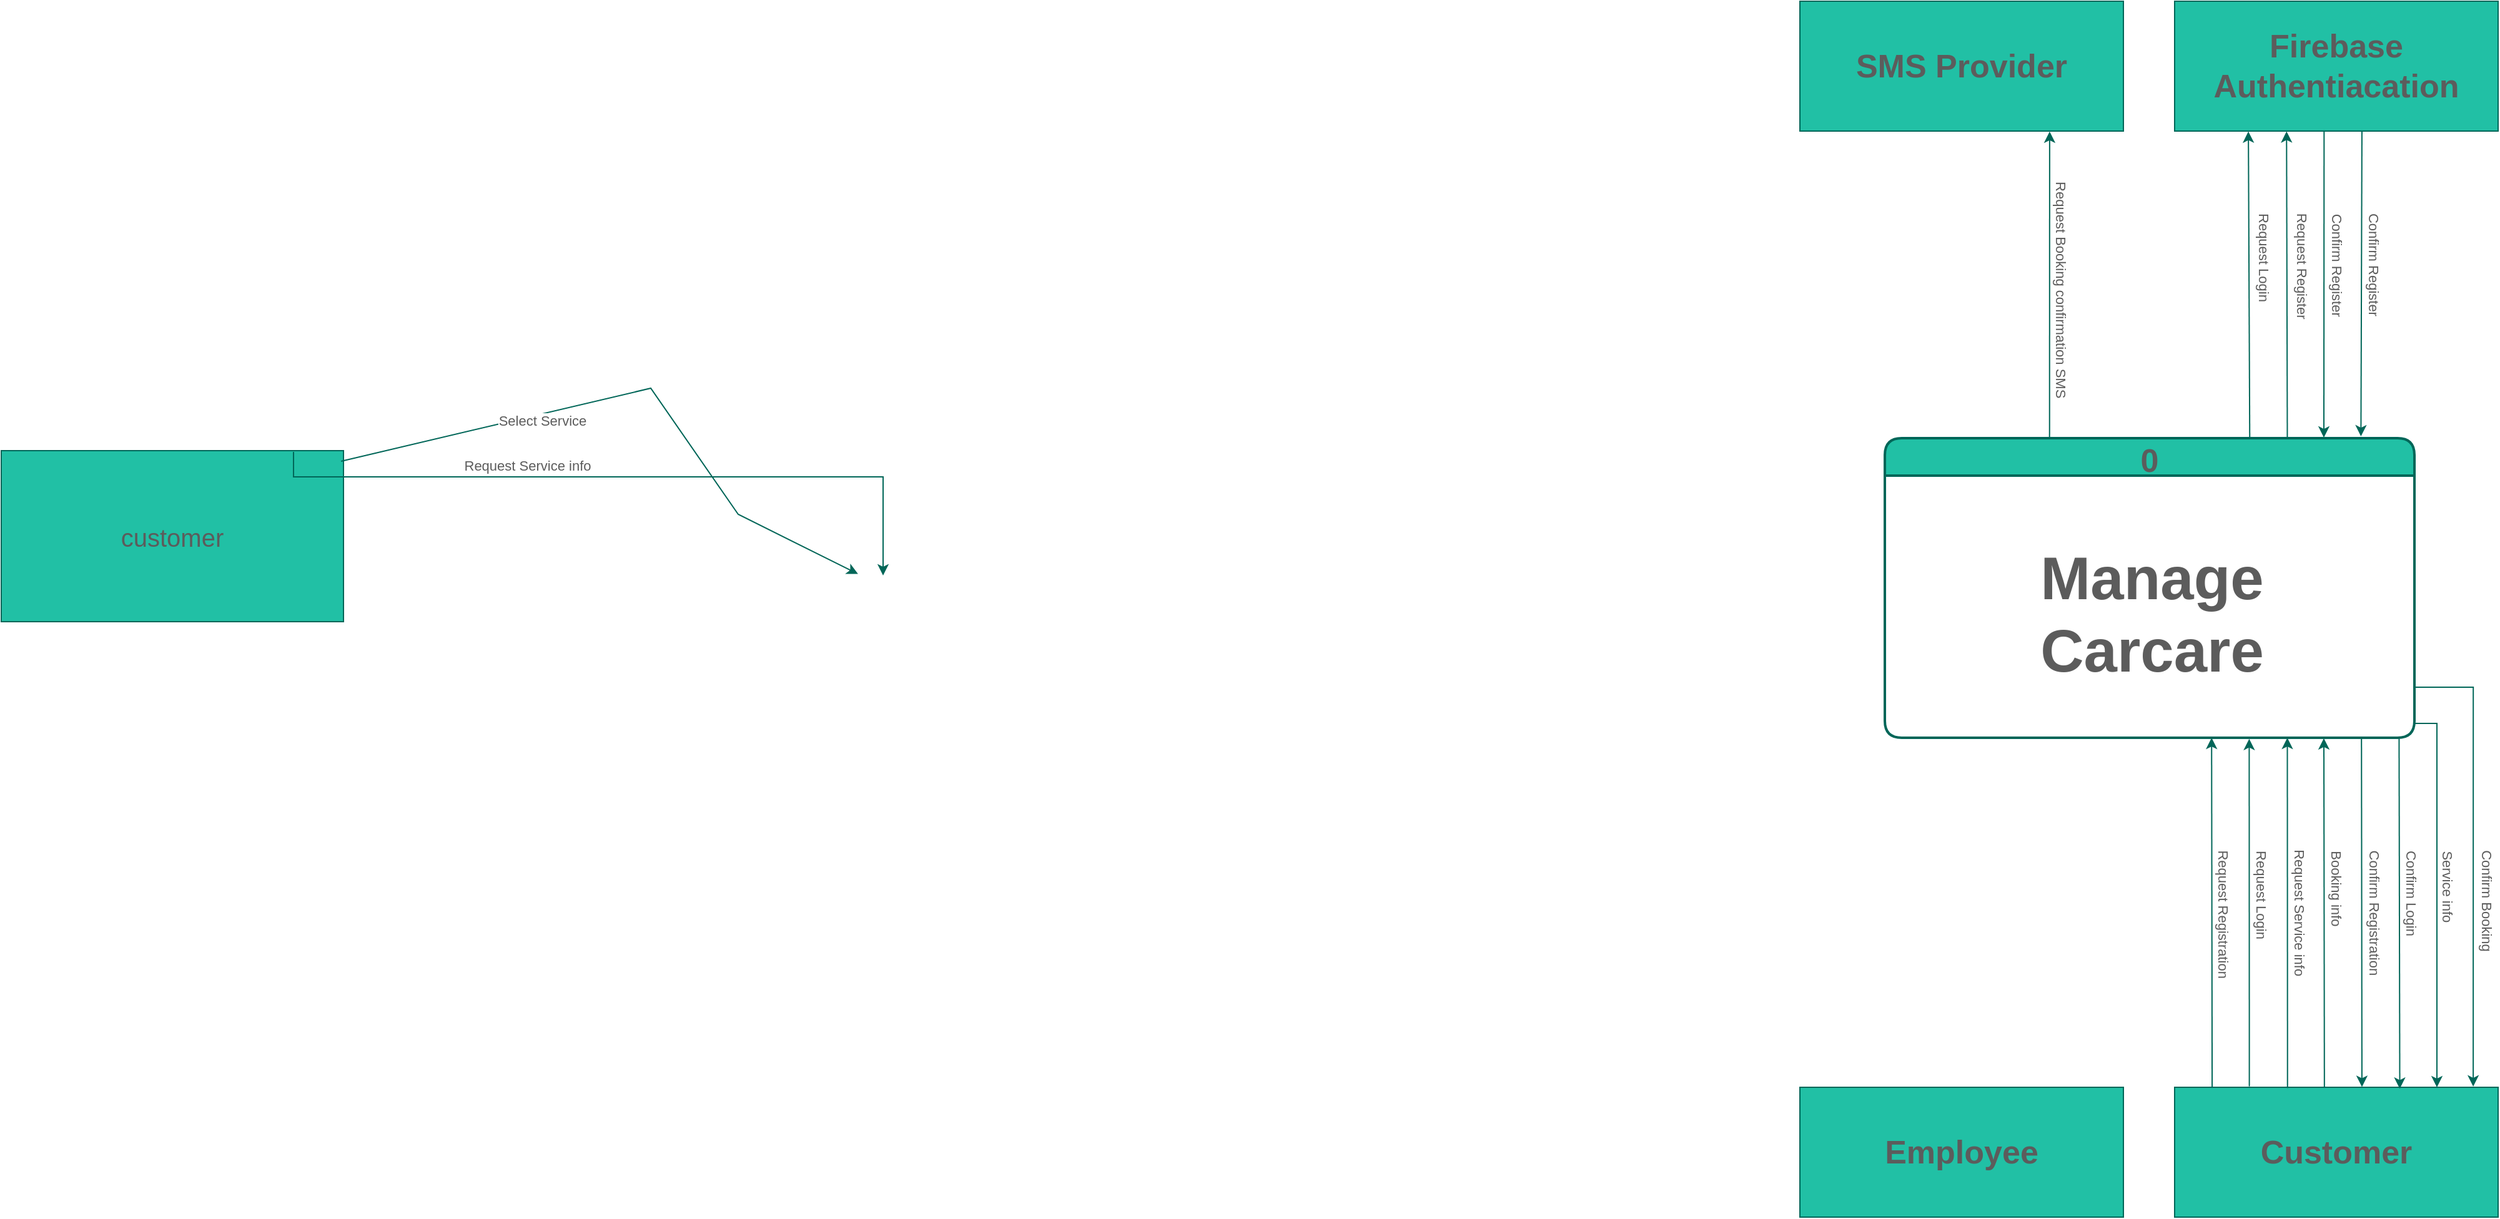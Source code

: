 <mxfile version="20.3.0" type="github" pages="11">
  <diagram id="5M1sIQgvRLzYB9faPuPS" name="Context DFD">
    <mxGraphModel dx="2249" dy="697" grid="1" gridSize="10" guides="1" tooltips="1" connect="1" arrows="1" fold="1" page="1" pageScale="1" pageWidth="827" pageHeight="1169" math="0" shadow="0">
      <root>
        <mxCell id="0" />
        <mxCell id="1" parent="0" />
        <mxCell id="LO1tjfmVQ55Uj79wt9Rq-3" value="customer" style="whiteSpace=wrap;html=1;align=center;fontSize=20;fillColor=#21C0A5;strokeColor=#006658;fontColor=#5C5C5C;" parent="1" vertex="1">
          <mxGeometry x="-480" y="400" width="274" height="137" as="geometry" />
        </mxCell>
        <mxCell id="25C775l2bh7TkpxxKmth-50" style="edgeStyle=orthogonalEdgeStyle;rounded=0;orthogonalLoop=1;jettySize=auto;html=1;exitX=0.854;exitY=0.007;exitDx=0;exitDy=0;entryX=0.25;entryY=0;entryDx=0;entryDy=0;exitPerimeter=0;strokeColor=#006658;fontColor=#5C5C5C;" parent="1" source="LO1tjfmVQ55Uj79wt9Rq-3" edge="1">
          <mxGeometry relative="1" as="geometry">
            <mxPoint x="-238" y="413" as="sourcePoint" />
            <mxPoint x="226" y="500" as="targetPoint" />
            <Array as="points">
              <mxPoint x="-230" y="421" />
              <mxPoint x="130" y="421" />
            </Array>
          </mxGeometry>
        </mxCell>
        <mxCell id="25C775l2bh7TkpxxKmth-51" value="Request Service info" style="edgeLabel;html=1;align=center;verticalAlign=middle;resizable=0;points=[];fontColor=#5C5C5C;" parent="25C775l2bh7TkpxxKmth-50" connectable="0" vertex="1">
          <mxGeometry x="-0.393" y="1" relative="1" as="geometry">
            <mxPoint x="33" y="-8" as="offset" />
          </mxGeometry>
        </mxCell>
        <mxCell id="25C775l2bh7TkpxxKmth-80" value="" style="endArrow=classic;html=1;rounded=0;entryX=0.174;entryY=-0.006;entryDx=0;entryDy=0;entryPerimeter=0;exitX=0.993;exitY=0.062;exitDx=0;exitDy=0;exitPerimeter=0;strokeColor=#006658;fontColor=#5C5C5C;" parent="1" source="LO1tjfmVQ55Uj79wt9Rq-3" edge="1">
          <mxGeometry width="50" height="50" relative="1" as="geometry">
            <mxPoint x="-205" y="451" as="sourcePoint" />
            <mxPoint x="205.936" y="498.77" as="targetPoint" />
            <Array as="points">
              <mxPoint x="40" y="350" />
              <mxPoint x="110" y="451" />
            </Array>
          </mxGeometry>
        </mxCell>
        <mxCell id="25C775l2bh7TkpxxKmth-82" value="Select Service" style="edgeLabel;html=1;align=center;verticalAlign=middle;resizable=0;points=[];fontColor=#5C5C5C;" parent="25C775l2bh7TkpxxKmth-80" connectable="0" vertex="1">
          <mxGeometry x="0.235" y="-2" relative="1" as="geometry">
            <mxPoint x="-111" y="-12" as="offset" />
          </mxGeometry>
        </mxCell>
        <mxCell id="QqWPaEo2zyt3RHamq0hj-27" style="edgeStyle=none;rounded=0;orthogonalLoop=1;jettySize=auto;html=1;exitX=0.76;exitY=0.001;exitDx=0;exitDy=0;entryX=0.346;entryY=1.002;entryDx=0;entryDy=0;entryPerimeter=0;exitPerimeter=0;strokeColor=#006658;fontColor=#5C5C5C;" parent="1" source="QqWPaEo2zyt3RHamq0hj-8" target="QqWPaEo2zyt3RHamq0hj-11" edge="1">
          <mxGeometry relative="1" as="geometry" />
        </mxCell>
        <mxCell id="QqWPaEo2zyt3RHamq0hj-28" value="Request Register" style="edgeLabel;html=1;align=center;verticalAlign=middle;resizable=0;points=[];rotation=90;fontColor=#5C5C5C;" parent="QqWPaEo2zyt3RHamq0hj-27" vertex="1" connectable="0">
          <mxGeometry x="0.13" y="-1" relative="1" as="geometry">
            <mxPoint x="11" as="offset" />
          </mxGeometry>
        </mxCell>
        <mxCell id="QqWPaEo2zyt3RHamq0hj-34" style="edgeStyle=none;rounded=0;orthogonalLoop=1;jettySize=auto;html=1;exitX=0.311;exitY=-0.003;exitDx=0;exitDy=0;entryX=0.772;entryY=1.004;entryDx=0;entryDy=0;fontSize=48;entryPerimeter=0;exitPerimeter=0;strokeColor=#006658;fontColor=#5C5C5C;" parent="1" source="QqWPaEo2zyt3RHamq0hj-8" target="QqWPaEo2zyt3RHamq0hj-33" edge="1">
          <mxGeometry relative="1" as="geometry" />
        </mxCell>
        <mxCell id="QqWPaEo2zyt3RHamq0hj-37" value="Request Booking confirmation SMS" style="edgeLabel;html=1;align=center;verticalAlign=middle;resizable=0;points=[];fontSize=11;rotation=90;fontColor=#5C5C5C;" parent="QqWPaEo2zyt3RHamq0hj-34" vertex="1" connectable="0">
          <mxGeometry x="0.137" y="1" relative="1" as="geometry">
            <mxPoint x="11" y="20" as="offset" />
          </mxGeometry>
        </mxCell>
        <mxCell id="QqWPaEo2zyt3RHamq0hj-8" value="0" style="swimlane;childLayout=stackLayout;horizontal=1;startSize=30;horizontalStack=0;rounded=1;fontSize=26;fontStyle=1;strokeWidth=2;resizeParent=0;resizeLast=1;shadow=0;dashed=0;align=center;fillColor=#21C0A5;strokeColor=#006658;fontColor=#5C5C5C;" parent="1" vertex="1">
          <mxGeometry x="1028" y="390" width="424" height="240" as="geometry" />
        </mxCell>
        <mxCell id="QqWPaEo2zyt3RHamq0hj-9" value="Manage&#xa;Carcare" style="align=center;strokeColor=none;fillColor=none;spacingLeft=4;fontSize=48;verticalAlign=middle;resizable=0;rotatable=0;part=1;fontStyle=1;fontColor=#5C5C5C;" parent="QqWPaEo2zyt3RHamq0hj-8" vertex="1">
          <mxGeometry y="30" width="424" height="210" as="geometry" />
        </mxCell>
        <mxCell id="QqWPaEo2zyt3RHamq0hj-23" style="rounded=0;orthogonalLoop=1;jettySize=auto;html=1;exitX=0.579;exitY=1.004;exitDx=0;exitDy=0;entryX=0.899;entryY=-0.006;entryDx=0;entryDy=0;exitPerimeter=0;entryPerimeter=0;strokeColor=#006658;fontColor=#5C5C5C;" parent="1" source="QqWPaEo2zyt3RHamq0hj-11" target="QqWPaEo2zyt3RHamq0hj-8" edge="1">
          <mxGeometry relative="1" as="geometry">
            <mxPoint x="1398.75" y="154" as="sourcePoint" />
            <mxPoint x="1400" y="370" as="targetPoint" />
          </mxGeometry>
        </mxCell>
        <mxCell id="QqWPaEo2zyt3RHamq0hj-24" value="Confirm Register" style="edgeLabel;html=1;align=center;verticalAlign=middle;resizable=0;points=[];rotation=90;fontColor=#5C5C5C;" parent="QqWPaEo2zyt3RHamq0hj-23" vertex="1" connectable="0">
          <mxGeometry x="-0.323" y="-2" relative="1" as="geometry">
            <mxPoint x="12" y="24" as="offset" />
          </mxGeometry>
        </mxCell>
        <mxCell id="QqWPaEo2zyt3RHamq0hj-11" value="Firebase Authentiacation" style="whiteSpace=wrap;html=1;align=center;fontSize=26;fontStyle=1;fillColor=#21C0A5;strokeColor=#006658;fontColor=#5C5C5C;" parent="1" vertex="1">
          <mxGeometry x="1260" y="40" width="259" height="104" as="geometry" />
        </mxCell>
        <mxCell id="QqWPaEo2zyt3RHamq0hj-25" style="rounded=0;orthogonalLoop=1;jettySize=auto;html=1;exitX=0.462;exitY=1.002;exitDx=0;exitDy=0;exitPerimeter=0;entryX=0.829;entryY=-0.002;entryDx=0;entryDy=0;entryPerimeter=0;strokeColor=#006658;fontColor=#5C5C5C;" parent="1" source="QqWPaEo2zyt3RHamq0hj-11" target="QqWPaEo2zyt3RHamq0hj-8" edge="1">
          <mxGeometry relative="1" as="geometry">
            <mxPoint x="1370.0" y="144.004" as="sourcePoint" />
            <mxPoint x="1370" y="370" as="targetPoint" />
          </mxGeometry>
        </mxCell>
        <mxCell id="QqWPaEo2zyt3RHamq0hj-26" value="Confirm Register" style="edgeLabel;html=1;align=center;verticalAlign=middle;resizable=0;points=[];rotation=90;fontColor=#5C5C5C;" parent="QqWPaEo2zyt3RHamq0hj-25" vertex="1" connectable="0">
          <mxGeometry x="-0.323" y="-2" relative="1" as="geometry">
            <mxPoint x="12" y="24" as="offset" />
          </mxGeometry>
        </mxCell>
        <mxCell id="QqWPaEo2zyt3RHamq0hj-29" style="edgeStyle=none;rounded=0;orthogonalLoop=1;jettySize=auto;html=1;entryX=0.228;entryY=1.003;entryDx=0;entryDy=0;entryPerimeter=0;exitX=0.689;exitY=0;exitDx=0;exitDy=0;exitPerimeter=0;strokeColor=#006658;fontColor=#5C5C5C;" parent="1" source="QqWPaEo2zyt3RHamq0hj-8" target="QqWPaEo2zyt3RHamq0hj-11" edge="1">
          <mxGeometry relative="1" as="geometry">
            <mxPoint x="1319" y="390" as="sourcePoint" />
            <mxPoint x="1310.475" y="144.0" as="targetPoint" />
          </mxGeometry>
        </mxCell>
        <mxCell id="QqWPaEo2zyt3RHamq0hj-30" value="Request Login" style="edgeLabel;html=1;align=center;verticalAlign=middle;resizable=0;points=[];rotation=90;fontColor=#5C5C5C;" parent="QqWPaEo2zyt3RHamq0hj-29" vertex="1" connectable="0">
          <mxGeometry x="0.13" y="-1" relative="1" as="geometry">
            <mxPoint x="11" y="-6" as="offset" />
          </mxGeometry>
        </mxCell>
        <mxCell id="QqWPaEo2zyt3RHamq0hj-33" value="SMS Provider" style="whiteSpace=wrap;html=1;align=center;fontSize=26;fontStyle=1;fillColor=#21C0A5;strokeColor=#006658;fontColor=#5C5C5C;" parent="1" vertex="1">
          <mxGeometry x="960" y="40" width="259" height="104" as="geometry" />
        </mxCell>
        <mxCell id="QqWPaEo2zyt3RHamq0hj-41" style="edgeStyle=none;rounded=0;orthogonalLoop=1;jettySize=auto;html=1;exitX=0.231;exitY=-0.007;exitDx=0;exitDy=0;entryX=0.688;entryY=1.004;entryDx=0;entryDy=0;entryPerimeter=0;fontSize=11;exitPerimeter=0;strokeColor=#006658;fontColor=#5C5C5C;" parent="1" source="QqWPaEo2zyt3RHamq0hj-39" target="QqWPaEo2zyt3RHamq0hj-9" edge="1">
          <mxGeometry relative="1" as="geometry" />
        </mxCell>
        <mxCell id="3NFEczTAUY06Sy9W289_-2" value="Request Login" style="edgeLabel;html=1;align=center;verticalAlign=middle;resizable=0;points=[];fontColor=#5C5C5C;rotation=90;" parent="QqWPaEo2zyt3RHamq0hj-41" vertex="1" connectable="0">
          <mxGeometry x="-0.004" relative="1" as="geometry">
            <mxPoint x="10" y="-16" as="offset" />
          </mxGeometry>
        </mxCell>
        <mxCell id="QqWPaEo2zyt3RHamq0hj-39" value="Customer" style="whiteSpace=wrap;html=1;align=center;fontSize=26;fontStyle=1;fillColor=#21C0A5;strokeColor=#006658;fontColor=#5C5C5C;" parent="1" vertex="1">
          <mxGeometry x="1260" y="910" width="259" height="104" as="geometry" />
        </mxCell>
        <mxCell id="QqWPaEo2zyt3RHamq0hj-40" value="Employee" style="whiteSpace=wrap;html=1;align=center;fontSize=26;fontStyle=1;fillColor=#21C0A5;strokeColor=#006658;fontColor=#5C5C5C;" parent="1" vertex="1">
          <mxGeometry x="960" y="910" width="259" height="104" as="geometry" />
        </mxCell>
        <mxCell id="QqWPaEo2zyt3RHamq0hj-43" style="edgeStyle=none;rounded=0;orthogonalLoop=1;jettySize=auto;html=1;exitX=0.349;exitY=0.006;exitDx=0;exitDy=0;entryX=0.76;entryY=1;entryDx=0;entryDy=0;entryPerimeter=0;fontSize=11;exitPerimeter=0;strokeColor=#006658;fontColor=#5C5C5C;" parent="1" source="QqWPaEo2zyt3RHamq0hj-39" target="QqWPaEo2zyt3RHamq0hj-9" edge="1">
          <mxGeometry relative="1" as="geometry">
            <mxPoint x="1350.119" y="908.432" as="sourcePoint" />
            <mxPoint x="1350.002" y="630.0" as="targetPoint" />
          </mxGeometry>
        </mxCell>
        <mxCell id="3NFEczTAUY06Sy9W289_-5" value="Request Service info" style="edgeLabel;html=1;align=center;verticalAlign=middle;resizable=0;points=[];fontColor=#5C5C5C;rotation=90;" parent="QqWPaEo2zyt3RHamq0hj-43" vertex="1" connectable="0">
          <mxGeometry x="0.203" y="-2" relative="1" as="geometry">
            <mxPoint x="8" y="28" as="offset" />
          </mxGeometry>
        </mxCell>
        <mxCell id="QqWPaEo2zyt3RHamq0hj-44" style="edgeStyle=none;rounded=0;orthogonalLoop=1;jettySize=auto;html=1;exitX=0.463;exitY=-0.004;exitDx=0;exitDy=0;entryX=0.829;entryY=1.002;entryDx=0;entryDy=0;entryPerimeter=0;fontSize=11;exitPerimeter=0;strokeColor=#006658;fontColor=#5C5C5C;endArrow=classic;endFill=1;startArrow=none;startFill=0;" parent="1" source="QqWPaEo2zyt3RHamq0hj-39" target="QqWPaEo2zyt3RHamq0hj-9" edge="1">
          <mxGeometry relative="1" as="geometry">
            <mxPoint x="1360.391" y="920.624" as="sourcePoint" />
            <mxPoint x="1360.24" y="640" as="targetPoint" />
          </mxGeometry>
        </mxCell>
        <mxCell id="3NFEczTAUY06Sy9W289_-7" value="Booking info" style="edgeLabel;html=1;align=center;verticalAlign=middle;resizable=0;points=[];fontColor=#5C5C5C;rotation=90;" parent="QqWPaEo2zyt3RHamq0hj-44" vertex="1" connectable="0">
          <mxGeometry x="0.125" y="1" relative="1" as="geometry">
            <mxPoint x="11" y="-2" as="offset" />
          </mxGeometry>
        </mxCell>
        <mxCell id="QqWPaEo2zyt3RHamq0hj-45" style="edgeStyle=none;rounded=0;orthogonalLoop=1;jettySize=auto;html=1;fontSize=11;entryX=0.617;entryY=1;entryDx=0;entryDy=0;entryPerimeter=0;exitX=0.116;exitY=-0.001;exitDx=0;exitDy=0;exitPerimeter=0;strokeColor=#006658;fontColor=#5C5C5C;" parent="1" source="QqWPaEo2zyt3RHamq0hj-39" target="QqWPaEo2zyt3RHamq0hj-9" edge="1">
          <mxGeometry relative="1" as="geometry">
            <mxPoint x="1290" y="910" as="sourcePoint" />
            <mxPoint x="1290" y="630" as="targetPoint" />
          </mxGeometry>
        </mxCell>
        <mxCell id="3NFEczTAUY06Sy9W289_-1" value="Request Registration" style="edgeLabel;html=1;align=center;verticalAlign=middle;resizable=0;points=[];fontColor=#5C5C5C;rotation=90;" parent="QqWPaEo2zyt3RHamq0hj-45" vertex="1" connectable="0">
          <mxGeometry x="0.148" y="-1" relative="1" as="geometry">
            <mxPoint x="9" y="21" as="offset" />
          </mxGeometry>
        </mxCell>
        <mxCell id="QqWPaEo2zyt3RHamq0hj-47" style="edgeStyle=none;rounded=0;orthogonalLoop=1;jettySize=auto;html=1;exitX=0.579;exitY=-0.003;exitDx=0;exitDy=0;entryX=0.9;entryY=0.999;entryDx=0;entryDy=0;entryPerimeter=0;fontSize=11;exitPerimeter=0;strokeColor=#006658;fontColor=#5C5C5C;startArrow=classic;startFill=1;endArrow=none;endFill=0;" parent="1" source="QqWPaEo2zyt3RHamq0hj-39" target="QqWPaEo2zyt3RHamq0hj-9" edge="1">
          <mxGeometry relative="1" as="geometry">
            <mxPoint x="1410.417" y="899.164" as="sourcePoint" />
            <mxPoint x="1409.996" y="620.0" as="targetPoint" />
          </mxGeometry>
        </mxCell>
        <mxCell id="3NFEczTAUY06Sy9W289_-3" value="Confirm Registration" style="edgeLabel;html=1;align=center;verticalAlign=middle;resizable=0;points=[];fontColor=#5C5C5C;rotation=90;" parent="QqWPaEo2zyt3RHamq0hj-47" vertex="1" connectable="0">
          <mxGeometry x="0.09" relative="1" as="geometry">
            <mxPoint x="10" y="12" as="offset" />
          </mxGeometry>
        </mxCell>
        <mxCell id="QqWPaEo2zyt3RHamq0hj-49" style="edgeStyle=none;rounded=0;orthogonalLoop=1;jettySize=auto;html=1;exitX=0.696;exitY=0.011;exitDx=0;exitDy=0;entryX=0.971;entryY=0.998;entryDx=0;entryDy=0;entryPerimeter=0;fontSize=11;exitPerimeter=0;strokeColor=#006658;fontColor=#5C5C5C;startArrow=classic;startFill=1;endArrow=none;endFill=0;" parent="1" source="QqWPaEo2zyt3RHamq0hj-39" target="QqWPaEo2zyt3RHamq0hj-9" edge="1">
          <mxGeometry relative="1" as="geometry">
            <mxPoint x="1440.361" y="909.998" as="sourcePoint" />
            <mxPoint x="1440.0" y="630.1" as="targetPoint" />
          </mxGeometry>
        </mxCell>
        <mxCell id="3NFEczTAUY06Sy9W289_-4" value="Confirm Login" style="edgeLabel;html=1;align=center;verticalAlign=middle;resizable=0;points=[];fontColor=#5C5C5C;rotation=90;" parent="QqWPaEo2zyt3RHamq0hj-49" vertex="1" connectable="0">
          <mxGeometry x="0.168" y="-2" relative="1" as="geometry">
            <mxPoint x="8" y="7" as="offset" />
          </mxGeometry>
        </mxCell>
        <mxCell id="QqWPaEo2zyt3RHamq0hj-50" style="edgeStyle=orthogonalEdgeStyle;rounded=0;orthogonalLoop=1;jettySize=auto;html=1;exitX=1.001;exitY=0.945;exitDx=0;exitDy=0;strokeColor=#006658;fontColor=#5C5C5C;startArrow=none;startFill=0;endArrow=classic;endFill=1;fillColor=#21C0A5;exitPerimeter=0;entryX=0.813;entryY=0;entryDx=0;entryDy=0;entryPerimeter=0;" parent="1" source="QqWPaEo2zyt3RHamq0hj-9" target="QqWPaEo2zyt3RHamq0hj-39" edge="1">
          <mxGeometry relative="1" as="geometry">
            <mxPoint x="1470" y="910" as="targetPoint" />
            <Array as="points">
              <mxPoint x="1470" y="618" />
              <mxPoint x="1470" y="910" />
            </Array>
          </mxGeometry>
        </mxCell>
        <mxCell id="3NFEczTAUY06Sy9W289_-6" value="Service info" style="edgeLabel;html=1;align=center;verticalAlign=middle;resizable=0;points=[];fontColor=#5C5C5C;rotation=90;" parent="QqWPaEo2zyt3RHamq0hj-50" vertex="1" connectable="0">
          <mxGeometry x="-0.145" y="1" relative="1" as="geometry">
            <mxPoint x="8" y="15" as="offset" />
          </mxGeometry>
        </mxCell>
        <mxCell id="QqWPaEo2zyt3RHamq0hj-51" style="edgeStyle=orthogonalEdgeStyle;rounded=0;orthogonalLoop=1;jettySize=auto;html=1;strokeColor=#006658;fontColor=#5C5C5C;startArrow=none;startFill=0;endArrow=classic;endFill=1;fillColor=#21C0A5;entryX=0.923;entryY=-0.006;entryDx=0;entryDy=0;entryPerimeter=0;exitX=1.001;exitY=0.807;exitDx=0;exitDy=0;exitPerimeter=0;" parent="1" source="QqWPaEo2zyt3RHamq0hj-9" target="QqWPaEo2zyt3RHamq0hj-39" edge="1">
          <mxGeometry relative="1" as="geometry">
            <mxPoint x="1500" y="590" as="sourcePoint" />
            <mxPoint x="1500.147" y="909.95" as="targetPoint" />
            <Array as="points">
              <mxPoint x="1499" y="590" />
            </Array>
          </mxGeometry>
        </mxCell>
        <mxCell id="3NFEczTAUY06Sy9W289_-8" value="Confirm Booking" style="edgeLabel;html=1;align=center;verticalAlign=middle;resizable=0;points=[];fontColor=#5C5C5C;rotation=90;" parent="QqWPaEo2zyt3RHamq0hj-51" vertex="1" connectable="0">
          <mxGeometry x="0.119" y="1" relative="1" as="geometry">
            <mxPoint x="10" y="12" as="offset" />
          </mxGeometry>
        </mxCell>
      </root>
    </mxGraphModel>
  </diagram>
  <diagram id="CJ9hk1wur9C2e5dzHAIh" name="DFD level 0">
    <mxGraphModel dx="1422" dy="754" grid="0" gridSize="10" guides="1" tooltips="1" connect="1" arrows="1" fold="1" page="0" pageScale="1" pageWidth="3300" pageHeight="4681" math="0" shadow="0">
      <root>
        <mxCell id="0" />
        <mxCell id="1" parent="0" />
        <mxCell id="ZkUbkoQRSNIu1MLR8s1U-1" value="2.0" style="swimlane;childLayout=stackLayout;horizontal=1;startSize=30;horizontalStack=0;rounded=1;fontSize=14;fontStyle=0;strokeWidth=2;resizeParent=0;resizeLast=1;shadow=0;dashed=0;align=center;" parent="1" vertex="1">
          <mxGeometry x="294" y="525" width="160" height="115" as="geometry" />
        </mxCell>
        <mxCell id="ZkUbkoQRSNIu1MLR8s1U-2" value="register" style="align=center;strokeColor=none;fillColor=none;spacingLeft=4;fontSize=20;verticalAlign=middle;resizable=0;rotatable=0;part=1;" parent="ZkUbkoQRSNIu1MLR8s1U-1" vertex="1">
          <mxGeometry y="30" width="160" height="85" as="geometry" />
        </mxCell>
        <mxCell id="ZkUbkoQRSNIu1MLR8s1U-3" value="cutomer" style="whiteSpace=wrap;html=1;align=center;fontSize=20;" parent="1" vertex="1">
          <mxGeometry x="200" y="250" width="100" height="40" as="geometry" />
        </mxCell>
        <mxCell id="ZkUbkoQRSNIu1MLR8s1U-4" value="employee" style="whiteSpace=wrap;html=1;align=center;fontSize=20;" parent="1" vertex="1">
          <mxGeometry x="530" y="250" width="100" height="40" as="geometry" />
        </mxCell>
        <mxCell id="ZkUbkoQRSNIu1MLR8s1U-5" value="&amp;nbsp;A&amp;nbsp; customer information" style="html=1;dashed=0;whitespace=wrap;shape=mxgraph.dfd.dataStoreID;align=left;spacingLeft=3;points=[[0,0],[0.5,0],[1,0],[0,0.5],[1,0.5],[0,1],[0.5,1],[1,1]];fontSize=20;" parent="1" vertex="1">
          <mxGeometry x="340" y="830" width="230" height="30" as="geometry" />
        </mxCell>
        <mxCell id="ZkUbkoQRSNIu1MLR8s1U-6" value="&amp;nbsp;B&amp;nbsp; employee information" style="html=1;dashed=0;whitespace=wrap;shape=mxgraph.dfd.dataStoreID;align=left;spacingLeft=3;points=[[0,0],[0.5,0],[1,0],[0,0.5],[1,0.5],[0,1],[0.5,1],[1,1]];fontSize=20;" parent="1" vertex="1">
          <mxGeometry x="340" y="880" width="230" height="30" as="geometry" />
        </mxCell>
        <mxCell id="ZkUbkoQRSNIu1MLR8s1U-7" value="&amp;nbsp;B&amp;nbsp; employee information" style="html=1;dashed=0;whitespace=wrap;shape=mxgraph.dfd.dataStoreID;align=left;spacingLeft=3;points=[[0,0],[0.5,0],[1,0],[0,0.5],[1,0.5],[0,1],[0.5,1],[1,1]];fontSize=20;" parent="1" vertex="1">
          <mxGeometry x="340" y="930" width="230" height="30" as="geometry" />
        </mxCell>
        <mxCell id="k_eljtkPcj6VqQdV4aFT-1" value="1.0" style="swimlane;childLayout=stackLayout;horizontal=1;startSize=30;horizontalStack=0;rounded=1;fontSize=14;fontStyle=0;strokeWidth=2;resizeParent=0;resizeLast=1;shadow=0;dashed=0;align=center;" parent="1" vertex="1">
          <mxGeometry x="90" y="525" width="160" height="115" as="geometry" />
        </mxCell>
        <mxCell id="k_eljtkPcj6VqQdV4aFT-2" value="login" style="align=center;strokeColor=none;fillColor=none;spacingLeft=4;fontSize=20;verticalAlign=middle;resizable=0;rotatable=0;part=1;" parent="k_eljtkPcj6VqQdV4aFT-1" vertex="1">
          <mxGeometry y="30" width="160" height="85" as="geometry" />
        </mxCell>
        <mxCell id="k_eljtkPcj6VqQdV4aFT-3" value="3.0" style="swimlane;childLayout=stackLayout;horizontal=1;startSize=30;horizontalStack=0;rounded=1;fontSize=14;fontStyle=0;strokeWidth=2;resizeParent=0;resizeLast=1;shadow=0;dashed=0;align=center;" parent="1" vertex="1">
          <mxGeometry x="506" y="523" width="160" height="115" as="geometry" />
        </mxCell>
        <mxCell id="k_eljtkPcj6VqQdV4aFT-4" value="manage queue" style="align=center;strokeColor=none;fillColor=none;spacingLeft=4;fontSize=20;verticalAlign=middle;resizable=0;rotatable=0;part=1;" parent="k_eljtkPcj6VqQdV4aFT-3" vertex="1">
          <mxGeometry y="30" width="160" height="85" as="geometry" />
        </mxCell>
        <mxCell id="8EJpTKRJuoBb0nUhOCTp-1" value="4.0" style="swimlane;childLayout=stackLayout;horizontal=1;startSize=30;horizontalStack=0;rounded=1;fontSize=14;fontStyle=0;strokeWidth=2;resizeParent=0;resizeLast=1;shadow=0;dashed=0;align=center;" parent="1" vertex="1">
          <mxGeometry x="838" y="523" width="160" height="115" as="geometry" />
        </mxCell>
        <mxCell id="8EJpTKRJuoBb0nUhOCTp-2" value="apply work" style="align=center;strokeColor=none;fillColor=none;spacingLeft=4;fontSize=20;verticalAlign=middle;resizable=0;rotatable=0;part=1;" parent="8EJpTKRJuoBb0nUhOCTp-1" vertex="1">
          <mxGeometry y="30" width="160" height="85" as="geometry" />
        </mxCell>
        <mxCell id="zrN6XlgR0qncp2eeDWv4-1" value="5.0" style="swimlane;childLayout=stackLayout;horizontal=1;startSize=30;horizontalStack=0;rounded=1;fontSize=14;fontStyle=0;strokeWidth=2;resizeParent=0;resizeLast=1;shadow=0;dashed=0;align=center;" parent="1" vertex="1">
          <mxGeometry x="1056" y="523" width="188" height="117" as="geometry" />
        </mxCell>
        <mxCell id="zrN6XlgR0qncp2eeDWv4-2" value="manage workleave" style="align=center;strokeColor=none;fillColor=none;spacingLeft=4;fontSize=20;verticalAlign=middle;resizable=0;rotatable=0;part=1;" parent="zrN6XlgR0qncp2eeDWv4-1" vertex="1">
          <mxGeometry y="30" width="188" height="87" as="geometry" />
        </mxCell>
        <mxCell id="u7L83OTNk7SZNLNeUjgW-1" value="6.0" style="swimlane;childLayout=stackLayout;horizontal=1;startSize=30;horizontalStack=0;rounded=1;fontSize=14;fontStyle=0;strokeWidth=2;resizeParent=0;resizeLast=1;shadow=0;dashed=0;align=center;" parent="1" vertex="1">
          <mxGeometry x="1302" y="524" width="188" height="117" as="geometry" />
        </mxCell>
        <mxCell id="u7L83OTNk7SZNLNeUjgW-2" value="manage salary" style="align=center;strokeColor=none;fillColor=none;spacingLeft=4;fontSize=20;verticalAlign=middle;resizable=0;rotatable=0;part=1;" parent="u7L83OTNk7SZNLNeUjgW-1" vertex="1">
          <mxGeometry y="30" width="188" height="87" as="geometry" />
        </mxCell>
        <mxCell id="MC2ryzxNFHcbVlfKfoTm-1" value="6.0" style="swimlane;childLayout=stackLayout;horizontal=1;startSize=30;horizontalStack=0;rounded=1;fontSize=14;fontStyle=0;strokeWidth=2;resizeParent=0;resizeLast=1;shadow=0;dashed=0;align=center;" parent="1" vertex="1">
          <mxGeometry x="1548" y="523" width="188" height="117" as="geometry" />
        </mxCell>
        <mxCell id="MC2ryzxNFHcbVlfKfoTm-2" value="manage salary" style="align=center;strokeColor=none;fillColor=none;spacingLeft=4;fontSize=20;verticalAlign=middle;resizable=0;rotatable=0;part=1;" parent="MC2ryzxNFHcbVlfKfoTm-1" vertex="1">
          <mxGeometry y="30" width="188" height="87" as="geometry" />
        </mxCell>
      </root>
    </mxGraphModel>
  </diagram>
  <diagram name="checker" id="4z2nLp_nAIOizFBoiBsx">
    <mxGraphModel dx="2622" dy="1497" grid="0" gridSize="10" guides="1" tooltips="1" connect="1" arrows="1" fold="1" page="0" pageScale="1" pageWidth="1169" pageHeight="827" background="none" math="0" shadow="1" extFonts="Permanent Marker^https://fonts.googleapis.com/css?family=Permanent+Marker">
      <root>
        <mxCell id="aHVoFJ-mDrxSjpuw2588-0" />
        <mxCell id="aHVoFJ-mDrxSjpuw2588-1" parent="aHVoFJ-mDrxSjpuw2588-0" />
        <mxCell id="aHVoFJ-mDrxSjpuw2588-3" style="edgeStyle=none;rounded=0;orthogonalLoop=1;jettySize=auto;html=1;exitX=0.5;exitY=1;exitDx=0;exitDy=0;entryX=0.5;entryY=0;entryDx=0;entryDy=0;endArrow=none;endFill=0;" parent="aHVoFJ-mDrxSjpuw2588-1" source="aHVoFJ-mDrxSjpuw2588-10" target="aHVoFJ-mDrxSjpuw2588-174" edge="1">
          <mxGeometry relative="1" as="geometry" />
        </mxCell>
        <mxCell id="aHVoFJ-mDrxSjpuw2588-5" style="rounded=0;orthogonalLoop=1;jettySize=auto;html=1;exitX=0.75;exitY=1;exitDx=0;exitDy=0;endArrow=none;endFill=0;" parent="aHVoFJ-mDrxSjpuw2588-1" source="aHVoFJ-mDrxSjpuw2588-10" target="aHVoFJ-mDrxSjpuw2588-128" edge="1">
          <mxGeometry relative="1" as="geometry" />
        </mxCell>
        <mxCell id="aHVoFJ-mDrxSjpuw2588-6" style="edgeStyle=none;rounded=0;orthogonalLoop=1;jettySize=auto;html=1;exitX=1;exitY=0.75;exitDx=0;exitDy=0;entryX=0.335;entryY=0;entryDx=0;entryDy=0;endArrow=none;endFill=0;entryPerimeter=0;" parent="aHVoFJ-mDrxSjpuw2588-1" source="aHVoFJ-mDrxSjpuw2588-10" target="aHVoFJ-mDrxSjpuw2588-132" edge="1">
          <mxGeometry relative="1" as="geometry" />
        </mxCell>
        <mxCell id="aHVoFJ-mDrxSjpuw2588-7" style="edgeStyle=none;rounded=0;orthogonalLoop=1;jettySize=auto;html=1;exitX=1;exitY=0;exitDx=0;exitDy=0;entryX=0;entryY=0.5;entryDx=0;entryDy=0;endArrow=none;endFill=0;" parent="aHVoFJ-mDrxSjpuw2588-1" source="aHVoFJ-mDrxSjpuw2588-10" target="aHVoFJ-mDrxSjpuw2588-50" edge="1">
          <mxGeometry relative="1" as="geometry" />
        </mxCell>
        <mxCell id="aHVoFJ-mDrxSjpuw2588-8" style="edgeStyle=none;rounded=0;orthogonalLoop=1;jettySize=auto;html=1;exitX=0.75;exitY=0;exitDx=0;exitDy=0;entryX=0;entryY=1;entryDx=0;entryDy=0;endArrow=none;endFill=0;" parent="aHVoFJ-mDrxSjpuw2588-1" source="aHVoFJ-mDrxSjpuw2588-10" target="aHVoFJ-mDrxSjpuw2588-123" edge="1">
          <mxGeometry relative="1" as="geometry" />
        </mxCell>
        <mxCell id="aHVoFJ-mDrxSjpuw2588-9" style="edgeStyle=none;rounded=0;orthogonalLoop=1;jettySize=auto;html=1;exitX=0.373;exitY=1;exitDx=0;exitDy=0;endArrow=none;endFill=0;exitPerimeter=0;" parent="aHVoFJ-mDrxSjpuw2588-1" source="aHVoFJ-mDrxSjpuw2588-10" target="aHVoFJ-mDrxSjpuw2588-211" edge="1">
          <mxGeometry relative="1" as="geometry" />
        </mxCell>
        <mxCell id="aHVoFJ-mDrxSjpuw2588-10" value="Employee" style="whiteSpace=wrap;html=1;align=center;" parent="aHVoFJ-mDrxSjpuw2588-1" vertex="1">
          <mxGeometry x="461.5" y="-417" width="100" height="40" as="geometry" />
        </mxCell>
        <mxCell id="aHVoFJ-mDrxSjpuw2588-13" style="edgeStyle=none;rounded=0;orthogonalLoop=1;jettySize=auto;html=1;exitX=0.5;exitY=1;exitDx=0;exitDy=0;entryX=0.5;entryY=0;entryDx=0;entryDy=0;endArrow=none;endFill=0;" parent="aHVoFJ-mDrxSjpuw2588-1" source="aHVoFJ-mDrxSjpuw2588-16" target="aHVoFJ-mDrxSjpuw2588-160" edge="1">
          <mxGeometry relative="1" as="geometry" />
        </mxCell>
        <mxCell id="aHVoFJ-mDrxSjpuw2588-15" style="edgeStyle=none;rounded=0;orthogonalLoop=1;jettySize=auto;html=1;exitX=0.75;exitY=1;exitDx=0;exitDy=0;entryX=0;entryY=0;entryDx=0;entryDy=0;endArrow=none;endFill=0;" parent="aHVoFJ-mDrxSjpuw2588-1" source="aHVoFJ-mDrxSjpuw2588-16" target="aHVoFJ-mDrxSjpuw2588-245" edge="1">
          <mxGeometry relative="1" as="geometry" />
        </mxCell>
        <mxCell id="aHVoFJ-mDrxSjpuw2588-16" value="Customer" style="whiteSpace=wrap;html=1;align=center;" parent="aHVoFJ-mDrxSjpuw2588-1" vertex="1">
          <mxGeometry x="-755" y="-418" width="100" height="40" as="geometry" />
        </mxCell>
        <mxCell id="aHVoFJ-mDrxSjpuw2588-17" style="edgeStyle=none;rounded=0;orthogonalLoop=1;jettySize=auto;html=1;exitX=0.75;exitY=0;exitDx=0;exitDy=0;entryX=0.5;entryY=0;entryDx=0;entryDy=0;endArrow=none;endFill=0;fillColor=#f9f7ed;strokeColor=#36393d;" parent="aHVoFJ-mDrxSjpuw2588-1" source="t8dyyZLoaOYu_m7Z9g1A-8" target="aHVoFJ-mDrxSjpuw2588-32" edge="1">
          <mxGeometry relative="1" as="geometry">
            <mxPoint x="-118.5" y="-162" as="sourcePoint" />
          </mxGeometry>
        </mxCell>
        <mxCell id="aHVoFJ-mDrxSjpuw2588-18" style="edgeStyle=none;rounded=0;orthogonalLoop=1;jettySize=auto;html=1;exitX=0.854;exitY=0.974;exitDx=0;exitDy=0;entryX=0.5;entryY=0;entryDx=0;entryDy=0;endArrow=none;endFill=0;fillColor=#f9f7ed;strokeColor=#36393d;exitPerimeter=0;" parent="aHVoFJ-mDrxSjpuw2588-1" source="t8dyyZLoaOYu_m7Z9g1A-8" target="aHVoFJ-mDrxSjpuw2588-47" edge="1">
          <mxGeometry relative="1" as="geometry">
            <mxPoint x="-88.5" y="-117" as="sourcePoint" />
          </mxGeometry>
        </mxCell>
        <mxCell id="aHVoFJ-mDrxSjpuw2588-19" style="edgeStyle=none;rounded=0;orthogonalLoop=1;jettySize=auto;html=1;exitX=1;exitY=0.5;exitDx=0;exitDy=0;entryX=0;entryY=0.5;entryDx=0;entryDy=0;endArrow=none;endFill=0;fillColor=#f9f7ed;strokeColor=#36393d;" parent="aHVoFJ-mDrxSjpuw2588-1" source="t8dyyZLoaOYu_m7Z9g1A-8" target="aHVoFJ-mDrxSjpuw2588-29" edge="1">
          <mxGeometry relative="1" as="geometry">
            <mxPoint x="-58.5" y="-132" as="sourcePoint" />
          </mxGeometry>
        </mxCell>
        <mxCell id="aHVoFJ-mDrxSjpuw2588-20" style="edgeStyle=none;rounded=0;orthogonalLoop=1;jettySize=auto;html=1;exitX=0;exitY=0.75;exitDx=0;exitDy=0;entryX=1;entryY=0.5;entryDx=0;entryDy=0;endArrow=none;endFill=0;fillColor=#f9f7ed;strokeColor=#36393d;" parent="aHVoFJ-mDrxSjpuw2588-1" source="t8dyyZLoaOYu_m7Z9g1A-8" target="aHVoFJ-mDrxSjpuw2588-208" edge="1">
          <mxGeometry relative="1" as="geometry">
            <mxPoint x="-178.5" y="-132" as="sourcePoint" />
          </mxGeometry>
        </mxCell>
        <mxCell id="aHVoFJ-mDrxSjpuw2588-21" style="edgeStyle=none;rounded=0;orthogonalLoop=1;jettySize=auto;html=1;entryX=0.5;entryY=0;entryDx=0;entryDy=0;endArrow=none;endFill=0;fillColor=#f9f7ed;strokeColor=#36393d;exitX=0.75;exitY=1;exitDx=0;exitDy=0;" parent="aHVoFJ-mDrxSjpuw2588-1" source="t8dyyZLoaOYu_m7Z9g1A-8" target="aHVoFJ-mDrxSjpuw2588-244" edge="1">
          <mxGeometry relative="1" as="geometry">
            <mxPoint x="-100" y="-120" as="sourcePoint" />
          </mxGeometry>
        </mxCell>
        <mxCell id="t8dyyZLoaOYu_m7Z9g1A-2" style="edgeStyle=none;rounded=0;orthogonalLoop=1;jettySize=auto;html=1;exitX=1;exitY=0.75;exitDx=0;exitDy=0;entryX=0;entryY=0.5;entryDx=0;entryDy=0;strokeColor=#FF0000;strokeWidth=3;fontSize=20;endArrow=none;endFill=0;" parent="aHVoFJ-mDrxSjpuw2588-1" source="t8dyyZLoaOYu_m7Z9g1A-8" target="aHVoFJ-mDrxSjpuw2588-174" edge="1">
          <mxGeometry relative="1" as="geometry">
            <mxPoint x="-58.5" y="-132" as="sourcePoint" />
          </mxGeometry>
        </mxCell>
        <mxCell id="aHVoFJ-mDrxSjpuw2588-23" style="edgeStyle=none;rounded=0;orthogonalLoop=1;jettySize=auto;html=1;exitX=1;exitY=0;exitDx=0;exitDy=0;entryX=0;entryY=0.5;entryDx=0;entryDy=0;endArrow=none;endFill=0;" parent="aHVoFJ-mDrxSjpuw2588-1" source="aHVoFJ-mDrxSjpuw2588-28" target="aHVoFJ-mDrxSjpuw2588-33" edge="1">
          <mxGeometry relative="1" as="geometry" />
        </mxCell>
        <mxCell id="aHVoFJ-mDrxSjpuw2588-24" style="edgeStyle=none;rounded=0;orthogonalLoop=1;jettySize=auto;html=1;exitX=1;exitY=1;exitDx=0;exitDy=0;entryX=0;entryY=0;entryDx=0;entryDy=0;endArrow=none;endFill=0;" parent="aHVoFJ-mDrxSjpuw2588-1" source="aHVoFJ-mDrxSjpuw2588-28" target="aHVoFJ-mDrxSjpuw2588-44" edge="1">
          <mxGeometry relative="1" as="geometry" />
        </mxCell>
        <mxCell id="aHVoFJ-mDrxSjpuw2588-25" value="" style="edgeStyle=none;rounded=0;orthogonalLoop=1;jettySize=auto;html=1;exitX=0.5;exitY=0;exitDx=0;exitDy=0;entryX=0.536;entryY=0.974;entryDx=0;entryDy=0;endArrow=none;endFill=0;entryPerimeter=0;startArrow=none;shape=link;" parent="aHVoFJ-mDrxSjpuw2588-1" source="t8dyyZLoaOYu_m7Z9g1A-9" target="t8dyyZLoaOYu_m7Z9g1A-8" edge="1">
          <mxGeometry relative="1" as="geometry">
            <mxPoint x="-118.5" y="-102" as="targetPoint" />
          </mxGeometry>
        </mxCell>
        <mxCell id="t8dyyZLoaOYu_m7Z9g1A-14" value="M" style="edgeLabel;html=1;align=center;verticalAlign=middle;resizable=0;points=[];fontSize=20;fontColor=#FF0000;" parent="aHVoFJ-mDrxSjpuw2588-25" vertex="1" connectable="0">
          <mxGeometry x="0.043" y="-1" relative="1" as="geometry">
            <mxPoint as="offset" />
          </mxGeometry>
        </mxCell>
        <mxCell id="aHVoFJ-mDrxSjpuw2588-26" style="edgeStyle=none;rounded=0;orthogonalLoop=1;jettySize=auto;html=1;exitX=1;exitY=0.5;exitDx=0;exitDy=0;entryX=0;entryY=0.5;entryDx=0;entryDy=0;endArrow=none;endFill=0;" parent="aHVoFJ-mDrxSjpuw2588-1" source="aHVoFJ-mDrxSjpuw2588-28" target="aHVoFJ-mDrxSjpuw2588-166" edge="1">
          <mxGeometry relative="1" as="geometry" />
        </mxCell>
        <mxCell id="aHVoFJ-mDrxSjpuw2588-27" value="N" style="edgeLabel;html=1;align=center;verticalAlign=middle;resizable=0;points=[];" parent="aHVoFJ-mDrxSjpuw2588-26" vertex="1" connectable="0">
          <mxGeometry x="0.086" relative="1" as="geometry">
            <mxPoint as="offset" />
          </mxGeometry>
        </mxCell>
        <mxCell id="aHVoFJ-mDrxSjpuw2588-28" value="Service" style="whiteSpace=wrap;html=1;align=center;" parent="aHVoFJ-mDrxSjpuw2588-1" vertex="1">
          <mxGeometry x="-167.5" y="189" width="100" height="40" as="geometry" />
        </mxCell>
        <mxCell id="aHVoFJ-mDrxSjpuw2588-29" value="is_booking" style="ellipse;whiteSpace=wrap;html=1;align=center;fillColor=#f9f7ed;strokeColor=#36393d;" parent="aHVoFJ-mDrxSjpuw2588-1" vertex="1">
          <mxGeometry x="-20" y="-209.93" width="90" height="40" as="geometry" />
        </mxCell>
        <mxCell id="aHVoFJ-mDrxSjpuw2588-30" style="edgeStyle=none;rounded=0;orthogonalLoop=1;jettySize=auto;html=1;exitX=0.5;exitY=1;exitDx=0;exitDy=0;entryX=0.25;entryY=0;entryDx=0;entryDy=0;endArrow=none;endFill=0;" parent="aHVoFJ-mDrxSjpuw2588-1" source="aHVoFJ-mDrxSjpuw2588-31" target="aHVoFJ-mDrxSjpuw2588-28" edge="1">
          <mxGeometry relative="1" as="geometry" />
        </mxCell>
        <mxCell id="aHVoFJ-mDrxSjpuw2588-31" value="name" style="ellipse;whiteSpace=wrap;html=1;align=center;fillColor=#d80073;fontColor=#ffffff;strokeColor=#A50040;" parent="aHVoFJ-mDrxSjpuw2588-1" vertex="1">
          <mxGeometry x="-232.5" y="69" width="90" height="40" as="geometry" />
        </mxCell>
        <mxCell id="aHVoFJ-mDrxSjpuw2588-32" value="arrivaltime" style="ellipse;whiteSpace=wrap;html=1;align=center;fillColor=#f9f7ed;strokeColor=#36393d;" parent="aHVoFJ-mDrxSjpuw2588-1" vertex="1">
          <mxGeometry x="-67.5" y="-312" width="90" height="40" as="geometry" />
        </mxCell>
        <mxCell id="aHVoFJ-mDrxSjpuw2588-33" value="description" style="ellipse;whiteSpace=wrap;html=1;align=center;fillColor=#d80073;fontColor=#ffffff;strokeColor=#A50040;" parent="aHVoFJ-mDrxSjpuw2588-1" vertex="1">
          <mxGeometry x="-17.5" y="125" width="90" height="40" as="geometry" />
        </mxCell>
        <mxCell id="aHVoFJ-mDrxSjpuw2588-34" style="edgeStyle=none;rounded=0;orthogonalLoop=1;jettySize=auto;html=1;exitX=0.5;exitY=0;exitDx=0;exitDy=0;entryX=0.5;entryY=1;entryDx=0;entryDy=0;endArrow=none;endFill=0;" parent="aHVoFJ-mDrxSjpuw2588-1" source="aHVoFJ-mDrxSjpuw2588-35" target="aHVoFJ-mDrxSjpuw2588-16" edge="1">
          <mxGeometry relative="1" as="geometry" />
        </mxCell>
        <mxCell id="aHVoFJ-mDrxSjpuw2588-35" value="rank" style="ellipse;whiteSpace=wrap;html=1;align=center;fillColor=#ffcccc;strokeColor=#36393d;" parent="aHVoFJ-mDrxSjpuw2588-1" vertex="1">
          <mxGeometry x="-682.5" y="-259.93" width="90" height="40" as="geometry" />
        </mxCell>
        <mxCell id="aHVoFJ-mDrxSjpuw2588-36" style="edgeStyle=none;rounded=0;orthogonalLoop=1;jettySize=auto;html=1;exitX=1;exitY=0;exitDx=0;exitDy=0;entryX=0;entryY=1;entryDx=0;entryDy=0;endArrow=none;endFill=0;" parent="aHVoFJ-mDrxSjpuw2588-1" source="aHVoFJ-mDrxSjpuw2588-37" target="aHVoFJ-mDrxSjpuw2588-28" edge="1">
          <mxGeometry relative="1" as="geometry" />
        </mxCell>
        <mxCell id="aHVoFJ-mDrxSjpuw2588-37" value="image" style="ellipse;whiteSpace=wrap;html=1;align=center;fillColor=#d80073;fontColor=#ffffff;strokeColor=#A50040;" parent="aHVoFJ-mDrxSjpuw2588-1" vertex="1">
          <mxGeometry x="-262.5" y="289" width="90" height="40" as="geometry" />
        </mxCell>
        <mxCell id="aHVoFJ-mDrxSjpuw2588-38" style="edgeStyle=none;rounded=0;orthogonalLoop=1;jettySize=auto;html=1;exitX=0.5;exitY=1;exitDx=0;exitDy=0;entryX=0.75;entryY=0;entryDx=0;entryDy=0;endArrow=none;endFill=0;" parent="aHVoFJ-mDrxSjpuw2588-1" source="aHVoFJ-mDrxSjpuw2588-39" target="aHVoFJ-mDrxSjpuw2588-28" edge="1">
          <mxGeometry relative="1" as="geometry" />
        </mxCell>
        <mxCell id="aHVoFJ-mDrxSjpuw2588-39" value="service_id" style="ellipse;whiteSpace=wrap;html=1;align=center;fontStyle=4;fillColor=#d80073;fontColor=#ffffff;strokeColor=#A50040;" parent="aHVoFJ-mDrxSjpuw2588-1" vertex="1">
          <mxGeometry x="-102.5" y="69" width="100" height="40" as="geometry" />
        </mxCell>
        <mxCell id="aHVoFJ-mDrxSjpuw2588-40" style="edgeStyle=none;rounded=0;orthogonalLoop=1;jettySize=auto;html=1;exitX=0.5;exitY=0;exitDx=0;exitDy=0;endArrow=none;endFill=0;entryX=0.5;entryY=1;entryDx=0;entryDy=0;" parent="aHVoFJ-mDrxSjpuw2588-1" source="aHVoFJ-mDrxSjpuw2588-41" target="aHVoFJ-mDrxSjpuw2588-16" edge="1">
          <mxGeometry relative="1" as="geometry">
            <mxPoint x="-710" y="-377.0" as="targetPoint" />
          </mxGeometry>
        </mxCell>
        <mxCell id="aHVoFJ-mDrxSjpuw2588-41" value="first_serve_time" style="ellipse;whiteSpace=wrap;html=1;align=center;fillColor=#ffcccc;strokeColor=#36393d;" parent="aHVoFJ-mDrxSjpuw2588-1" vertex="1">
          <mxGeometry x="-817.5" y="-259.93" width="90" height="40" as="geometry" />
        </mxCell>
        <mxCell id="aHVoFJ-mDrxSjpuw2588-42" style="edgeStyle=none;rounded=0;orthogonalLoop=1;jettySize=auto;html=1;exitX=1;exitY=0.5;exitDx=0;exitDy=0;entryX=0;entryY=0.5;entryDx=0;entryDy=0;endArrow=none;endFill=0;" parent="aHVoFJ-mDrxSjpuw2588-1" source="aHVoFJ-mDrxSjpuw2588-44" target="aHVoFJ-mDrxSjpuw2588-45" edge="1">
          <mxGeometry relative="1" as="geometry" />
        </mxCell>
        <mxCell id="aHVoFJ-mDrxSjpuw2588-43" style="edgeStyle=none;rounded=0;orthogonalLoop=1;jettySize=auto;html=1;exitX=0.5;exitY=1;exitDx=0;exitDy=0;endArrow=none;endFill=0;" parent="aHVoFJ-mDrxSjpuw2588-1" source="aHVoFJ-mDrxSjpuw2588-44" target="aHVoFJ-mDrxSjpuw2588-46" edge="1">
          <mxGeometry relative="1" as="geometry" />
        </mxCell>
        <mxCell id="aHVoFJ-mDrxSjpuw2588-44" value="price_per_type" style="ellipse;shape=doubleEllipse;margin=3;whiteSpace=wrap;html=1;align=center;fillColor=#d80073;fontColor=#ffffff;strokeColor=#A50040;" parent="aHVoFJ-mDrxSjpuw2588-1" vertex="1">
          <mxGeometry x="-7.5" y="259" width="100" height="40" as="geometry" />
        </mxCell>
        <mxCell id="aHVoFJ-mDrxSjpuw2588-45" value="type_of_car" style="ellipse;whiteSpace=wrap;html=1;align=center;fillColor=#d80073;fontColor=#ffffff;strokeColor=#A50040;" parent="aHVoFJ-mDrxSjpuw2588-1" vertex="1">
          <mxGeometry x="127.5" y="259" width="90" height="40" as="geometry" />
        </mxCell>
        <mxCell id="aHVoFJ-mDrxSjpuw2588-46" value="price" style="ellipse;whiteSpace=wrap;html=1;align=center;fillColor=#d80073;fontColor=#ffffff;strokeColor=#A50040;" parent="aHVoFJ-mDrxSjpuw2588-1" vertex="1">
          <mxGeometry x="-2.5" y="329" width="90" height="40" as="geometry" />
        </mxCell>
        <mxCell id="aHVoFJ-mDrxSjpuw2588-47" value="order_id" style="ellipse;whiteSpace=wrap;html=1;align=center;fontStyle=4;fillColor=#f9f7ed;strokeColor=#36393d;" parent="aHVoFJ-mDrxSjpuw2588-1" vertex="1">
          <mxGeometry x="-17.5" y="-82" width="100" height="40" as="geometry" />
        </mxCell>
        <mxCell id="aHVoFJ-mDrxSjpuw2588-48" style="edgeStyle=none;rounded=0;orthogonalLoop=1;jettySize=auto;html=1;exitX=1;exitY=1;exitDx=0;exitDy=0;entryX=0.075;entryY=0.23;entryDx=0;entryDy=0;endArrow=none;endFill=0;entryPerimeter=0;fillColor=#dae8fc;strokeColor=#6c8ebf;" parent="aHVoFJ-mDrxSjpuw2588-1" source="aHVoFJ-mDrxSjpuw2588-50" target="aHVoFJ-mDrxSjpuw2588-149" edge="1">
          <mxGeometry relative="1" as="geometry" />
        </mxCell>
        <mxCell id="aHVoFJ-mDrxSjpuw2588-49" style="edgeStyle=none;rounded=0;orthogonalLoop=1;jettySize=auto;html=1;exitX=1;exitY=0.5;exitDx=0;exitDy=0;endArrow=none;endFill=0;fillColor=#dae8fc;strokeColor=#6c8ebf;" parent="aHVoFJ-mDrxSjpuw2588-1" source="aHVoFJ-mDrxSjpuw2588-50" target="aHVoFJ-mDrxSjpuw2588-55" edge="1">
          <mxGeometry relative="1" as="geometry" />
        </mxCell>
        <mxCell id="aHVoFJ-mDrxSjpuw2588-50" value="name" style="ellipse;whiteSpace=wrap;html=1;fillColor=#dae8fc;strokeColor=#6c8ebf;" parent="aHVoFJ-mDrxSjpuw2588-1" vertex="1">
          <mxGeometry x="855" y="-358" width="90" height="50" as="geometry" />
        </mxCell>
        <mxCell id="aHVoFJ-mDrxSjpuw2588-51" style="edgeStyle=none;rounded=0;orthogonalLoop=1;jettySize=auto;html=1;exitX=0;exitY=0.5;exitDx=0;exitDy=0;entryX=1;entryY=0.25;entryDx=0;entryDy=0;endArrow=none;endFill=0;" parent="aHVoFJ-mDrxSjpuw2588-1" source="aHVoFJ-mDrxSjpuw2588-52" target="aHVoFJ-mDrxSjpuw2588-10" edge="1">
          <mxGeometry relative="1" as="geometry" />
        </mxCell>
        <mxCell id="aHVoFJ-mDrxSjpuw2588-52" value="&lt;span style=&quot;font-size: 10px;&quot;&gt;work_background&lt;/span&gt;" style="ellipse;whiteSpace=wrap;html=1;fillColor=#dae8fc;strokeColor=#6c8ebf;" parent="aHVoFJ-mDrxSjpuw2588-1" vertex="1">
          <mxGeometry x="763" y="-408" width="90" height="50" as="geometry" />
        </mxCell>
        <mxCell id="aHVoFJ-mDrxSjpuw2588-53" style="edgeStyle=none;rounded=0;orthogonalLoop=1;jettySize=auto;html=1;exitX=0.036;exitY=0.364;exitDx=0;exitDy=0;entryX=1;entryY=0.5;entryDx=0;entryDy=0;endArrow=none;endFill=0;exitPerimeter=0;" parent="aHVoFJ-mDrxSjpuw2588-1" source="aHVoFJ-mDrxSjpuw2588-54" target="aHVoFJ-mDrxSjpuw2588-10" edge="1">
          <mxGeometry relative="1" as="geometry" />
        </mxCell>
        <mxCell id="aHVoFJ-mDrxSjpuw2588-54" value="&lt;font style=&quot;font-size: 10px;&quot;&gt;graduation_certificate&lt;/font&gt;" style="ellipse;whiteSpace=wrap;html=1;fillColor=#dae8fc;strokeColor=#6c8ebf;" parent="aHVoFJ-mDrxSjpuw2588-1" vertex="1">
          <mxGeometry x="706.5" y="-342" width="110" height="50" as="geometry" />
        </mxCell>
        <mxCell id="aHVoFJ-mDrxSjpuw2588-55" value="lname" style="ellipse;whiteSpace=wrap;html=1;fillColor=#dae8fc;strokeColor=#6c8ebf;" parent="aHVoFJ-mDrxSjpuw2588-1" vertex="1">
          <mxGeometry x="1043.5" y="-319" width="90" height="50" as="geometry" />
        </mxCell>
        <mxCell id="aHVoFJ-mDrxSjpuw2588-56" style="edgeStyle=none;rounded=0;orthogonalLoop=1;jettySize=auto;html=1;exitX=0;exitY=0.5;exitDx=0;exitDy=0;entryX=0.978;entryY=0.346;entryDx=0;entryDy=0;entryPerimeter=0;endArrow=none;endFill=0;fillColor=#dae8fc;strokeColor=#6c8ebf;" parent="aHVoFJ-mDrxSjpuw2588-1" source="aHVoFJ-mDrxSjpuw2588-57" target="aHVoFJ-mDrxSjpuw2588-50" edge="1">
          <mxGeometry relative="1" as="geometry" />
        </mxCell>
        <mxCell id="aHVoFJ-mDrxSjpuw2588-57" value="fname" style="ellipse;whiteSpace=wrap;html=1;fillColor=#dae8fc;strokeColor=#6c8ebf;" parent="aHVoFJ-mDrxSjpuw2588-1" vertex="1">
          <mxGeometry x="1043.5" y="-373" width="90" height="50" as="geometry" />
        </mxCell>
        <mxCell id="aHVoFJ-mDrxSjpuw2588-60" value="unit_amount" style="ellipse;whiteSpace=wrap;html=1;fillColor=#b0e3e6;strokeColor=#0e8088;" parent="aHVoFJ-mDrxSjpuw2588-1" vertex="1">
          <mxGeometry x="760" y="-592" width="90" height="50" as="geometry" />
        </mxCell>
        <mxCell id="aHVoFJ-mDrxSjpuw2588-63" style="edgeStyle=none;rounded=0;orthogonalLoop=1;jettySize=auto;html=1;exitX=0;exitY=1;exitDx=0;exitDy=0;entryX=0.64;entryY=0.003;entryDx=0;entryDy=0;entryPerimeter=0;endArrow=none;endFill=0;" parent="aHVoFJ-mDrxSjpuw2588-1" source="aHVoFJ-mDrxSjpuw2588-64" target="aHVoFJ-mDrxSjpuw2588-10" edge="1">
          <mxGeometry relative="1" as="geometry" />
        </mxCell>
        <mxCell id="aHVoFJ-mDrxSjpuw2588-64" value="is_registered" style="ellipse;whiteSpace=wrap;html=1;align=center;fillColor=#f8cecc;strokeColor=#b85450;" parent="aHVoFJ-mDrxSjpuw2588-1" vertex="1">
          <mxGeometry x="582.5" y="-517" width="90" height="40" as="geometry" />
        </mxCell>
        <mxCell id="aHVoFJ-mDrxSjpuw2588-65" style="edgeStyle=none;rounded=0;orthogonalLoop=1;jettySize=auto;html=1;exitX=1;exitY=0.5;exitDx=0;exitDy=0;entryX=0;entryY=0.75;entryDx=0;entryDy=0;endArrow=none;endFill=0;" parent="aHVoFJ-mDrxSjpuw2588-1" source="aHVoFJ-mDrxSjpuw2588-66" target="aHVoFJ-mDrxSjpuw2588-10" edge="1">
          <mxGeometry relative="1" as="geometry" />
        </mxCell>
        <mxCell id="aHVoFJ-mDrxSjpuw2588-66" value="phone" style="ellipse;whiteSpace=wrap;html=1;align=center;fillColor=#f8cecc;strokeColor=#b85450;" parent="aHVoFJ-mDrxSjpuw2588-1" vertex="1">
          <mxGeometry x="176" y="-413" width="90" height="40" as="geometry" />
        </mxCell>
        <mxCell id="aHVoFJ-mDrxSjpuw2588-67" style="edgeStyle=none;rounded=0;orthogonalLoop=1;jettySize=auto;html=1;exitX=1;exitY=0.5;exitDx=0;exitDy=0;entryX=0;entryY=0.25;entryDx=0;entryDy=0;endArrow=none;endFill=0;" parent="aHVoFJ-mDrxSjpuw2588-1" source="aHVoFJ-mDrxSjpuw2588-68" target="aHVoFJ-mDrxSjpuw2588-10" edge="1">
          <mxGeometry relative="1" as="geometry" />
        </mxCell>
        <mxCell id="aHVoFJ-mDrxSjpuw2588-68" value="permission" style="ellipse;whiteSpace=wrap;html=1;align=center;fillColor=#dae8fc;strokeColor=#6c8ebf;" parent="aHVoFJ-mDrxSjpuw2588-1" vertex="1">
          <mxGeometry x="127.5" y="-502" width="90" height="40" as="geometry" />
        </mxCell>
        <mxCell id="aHVoFJ-mDrxSjpuw2588-69" style="edgeStyle=none;rounded=0;orthogonalLoop=1;jettySize=auto;html=1;exitX=1;exitY=1;exitDx=0;exitDy=0;entryX=0.116;entryY=-0.007;entryDx=0;entryDy=0;entryPerimeter=0;endArrow=none;endFill=0;" parent="aHVoFJ-mDrxSjpuw2588-1" source="aHVoFJ-mDrxSjpuw2588-70" target="aHVoFJ-mDrxSjpuw2588-10" edge="1">
          <mxGeometry relative="1" as="geometry" />
        </mxCell>
        <mxCell id="aHVoFJ-mDrxSjpuw2588-70" value="lasttime_active" style="ellipse;whiteSpace=wrap;html=1;align=center;fillColor=#d5e8d4;strokeColor=#82b366;" parent="aHVoFJ-mDrxSjpuw2588-1" vertex="1">
          <mxGeometry x="217.5" y="-587" width="90" height="40" as="geometry" />
        </mxCell>
        <mxCell id="aHVoFJ-mDrxSjpuw2588-71" style="edgeStyle=none;rounded=0;orthogonalLoop=1;jettySize=auto;html=1;exitX=0.5;exitY=1;exitDx=0;exitDy=0;endArrow=none;endFill=0;" parent="aHVoFJ-mDrxSjpuw2588-1" source="aHVoFJ-mDrxSjpuw2588-72" target="aHVoFJ-mDrxSjpuw2588-10" edge="1">
          <mxGeometry relative="1" as="geometry" />
        </mxCell>
        <mxCell id="aHVoFJ-mDrxSjpuw2588-72" value="picture_url" style="ellipse;whiteSpace=wrap;html=1;align=center;fillColor=#f8cecc;strokeColor=#b85450;" parent="aHVoFJ-mDrxSjpuw2588-1" vertex="1">
          <mxGeometry x="411.5" y="-557" width="90" height="40" as="geometry" />
        </mxCell>
        <mxCell id="aHVoFJ-mDrxSjpuw2588-73" style="edgeStyle=none;rounded=0;orthogonalLoop=1;jettySize=auto;html=1;exitX=1;exitY=0.5;exitDx=0;exitDy=0;endArrow=none;endFill=0;" parent="aHVoFJ-mDrxSjpuw2588-1" source="aHVoFJ-mDrxSjpuw2588-74" edge="1">
          <mxGeometry relative="1" as="geometry">
            <mxPoint x="460.0" y="-417" as="targetPoint" />
          </mxGeometry>
        </mxCell>
        <mxCell id="aHVoFJ-mDrxSjpuw2588-74" value="registered_time" style="ellipse;whiteSpace=wrap;html=1;align=center;fillColor=#f8cecc;strokeColor=#b85450;" parent="aHVoFJ-mDrxSjpuw2588-1" vertex="1">
          <mxGeometry x="150" y="-552" width="90" height="40" as="geometry" />
        </mxCell>
        <mxCell id="aHVoFJ-mDrxSjpuw2588-75" style="edgeStyle=none;rounded=0;orthogonalLoop=1;jettySize=auto;html=1;exitX=1;exitY=0.5;exitDx=0;exitDy=0;entryX=0.003;entryY=0.881;entryDx=0;entryDy=0;entryPerimeter=0;endArrow=none;endFill=0;" parent="aHVoFJ-mDrxSjpuw2588-1" source="aHVoFJ-mDrxSjpuw2588-76" target="aHVoFJ-mDrxSjpuw2588-10" edge="1">
          <mxGeometry relative="1" as="geometry" />
        </mxCell>
        <mxCell id="aHVoFJ-mDrxSjpuw2588-76" value="display_name" style="ellipse;whiteSpace=wrap;html=1;align=center;fillColor=#f8cecc;strokeColor=#b85450;" parent="aHVoFJ-mDrxSjpuw2588-1" vertex="1">
          <mxGeometry x="221.5" y="-368" width="90" height="40" as="geometry" />
        </mxCell>
        <mxCell id="aHVoFJ-mDrxSjpuw2588-77" style="edgeStyle=none;rounded=0;orthogonalLoop=1;jettySize=auto;html=1;exitX=1;exitY=0;exitDx=0;exitDy=0;entryX=0.13;entryY=1.027;entryDx=0;entryDy=0;entryPerimeter=0;endArrow=none;endFill=0;" parent="aHVoFJ-mDrxSjpuw2588-1" source="aHVoFJ-mDrxSjpuw2588-78" target="aHVoFJ-mDrxSjpuw2588-10" edge="1">
          <mxGeometry relative="1" as="geometry" />
        </mxCell>
        <mxCell id="aHVoFJ-mDrxSjpuw2588-78" value="email" style="ellipse;whiteSpace=wrap;html=1;align=center;fillColor=#f8cecc;strokeColor=#b85450;" parent="aHVoFJ-mDrxSjpuw2588-1" vertex="1">
          <mxGeometry x="280" y="-297" width="90" height="40" as="geometry" />
        </mxCell>
        <mxCell id="aHVoFJ-mDrxSjpuw2588-79" style="edgeStyle=none;rounded=0;orthogonalLoop=1;jettySize=auto;html=1;exitX=1;exitY=0.25;exitDx=0;exitDy=0;entryX=0;entryY=0.5;entryDx=0;entryDy=0;endArrow=none;endFill=0;" parent="aHVoFJ-mDrxSjpuw2588-1" source="aHVoFJ-mDrxSjpuw2588-85" target="aHVoFJ-mDrxSjpuw2588-86" edge="1">
          <mxGeometry relative="1" as="geometry">
            <mxPoint x="-630.0" y="209" as="targetPoint" />
          </mxGeometry>
        </mxCell>
        <mxCell id="aHVoFJ-mDrxSjpuw2588-80" style="edgeStyle=none;rounded=0;orthogonalLoop=1;jettySize=auto;html=1;exitX=0.75;exitY=0;exitDx=0;exitDy=0;entryX=0.5;entryY=1;entryDx=0;entryDy=0;endArrow=none;endFill=0;" parent="aHVoFJ-mDrxSjpuw2588-1" source="aHVoFJ-mDrxSjpuw2588-85" target="aHVoFJ-mDrxSjpuw2588-90" edge="1">
          <mxGeometry relative="1" as="geometry" />
        </mxCell>
        <mxCell id="aHVoFJ-mDrxSjpuw2588-81" style="edgeStyle=none;rounded=0;orthogonalLoop=1;jettySize=auto;html=1;exitX=0.5;exitY=1;exitDx=0;exitDy=0;entryX=0.5;entryY=0;entryDx=0;entryDy=0;endArrow=none;endFill=0;" parent="aHVoFJ-mDrxSjpuw2588-1" source="aHVoFJ-mDrxSjpuw2588-85" target="aHVoFJ-mDrxSjpuw2588-106" edge="1">
          <mxGeometry relative="1" as="geometry" />
        </mxCell>
        <mxCell id="aHVoFJ-mDrxSjpuw2588-82" style="edgeStyle=none;rounded=0;orthogonalLoop=1;jettySize=auto;html=1;exitX=1;exitY=1;exitDx=0;exitDy=0;entryX=0;entryY=0;entryDx=0;entryDy=0;endArrow=none;endFill=0;" parent="aHVoFJ-mDrxSjpuw2588-1" source="aHVoFJ-mDrxSjpuw2588-85" target="aHVoFJ-mDrxSjpuw2588-119" edge="1">
          <mxGeometry relative="1" as="geometry" />
        </mxCell>
        <mxCell id="aHVoFJ-mDrxSjpuw2588-83" style="edgeStyle=none;rounded=0;orthogonalLoop=1;jettySize=auto;html=1;exitX=1;exitY=0.5;exitDx=0;exitDy=0;entryX=0;entryY=0.5;entryDx=0;entryDy=0;endArrow=none;endFill=0;" parent="aHVoFJ-mDrxSjpuw2588-1" source="aHVoFJ-mDrxSjpuw2588-85" target="aHVoFJ-mDrxSjpuw2588-163" edge="1">
          <mxGeometry relative="1" as="geometry" />
        </mxCell>
        <mxCell id="aHVoFJ-mDrxSjpuw2588-84" value="M" style="edgeLabel;html=1;align=center;verticalAlign=middle;resizable=0;points=[];" parent="aHVoFJ-mDrxSjpuw2588-83" vertex="1" connectable="0">
          <mxGeometry x="0.119" y="3" relative="1" as="geometry">
            <mxPoint as="offset" />
          </mxGeometry>
        </mxCell>
        <mxCell id="aHVoFJ-mDrxSjpuw2588-85" value="Promotion" style="whiteSpace=wrap;html=1;align=center;" parent="aHVoFJ-mDrxSjpuw2588-1" vertex="1">
          <mxGeometry x="-755" y="189" width="100" height="40" as="geometry" />
        </mxCell>
        <mxCell id="aHVoFJ-mDrxSjpuw2588-86" value="promotion_id" style="ellipse;whiteSpace=wrap;html=1;align=center;fontStyle=4;fillColor=#60a917;fontColor=#ffffff;strokeColor=#2D7600;" parent="aHVoFJ-mDrxSjpuw2588-1" vertex="1">
          <mxGeometry x="-585" y="149" width="100" height="40" as="geometry" />
        </mxCell>
        <mxCell id="aHVoFJ-mDrxSjpuw2588-87" style="edgeStyle=none;rounded=0;orthogonalLoop=1;jettySize=auto;html=1;exitX=0.5;exitY=1;exitDx=0;exitDy=0;entryX=0.25;entryY=0;entryDx=0;entryDy=0;endArrow=none;endFill=0;" parent="aHVoFJ-mDrxSjpuw2588-1" source="aHVoFJ-mDrxSjpuw2588-88" target="aHVoFJ-mDrxSjpuw2588-85" edge="1">
          <mxGeometry relative="1" as="geometry" />
        </mxCell>
        <mxCell id="aHVoFJ-mDrxSjpuw2588-88" value="name" style="ellipse;whiteSpace=wrap;html=1;align=center;fillColor=#60a917;fontColor=#ffffff;strokeColor=#2D7600;" parent="aHVoFJ-mDrxSjpuw2588-1" vertex="1">
          <mxGeometry x="-805" y="119" width="90" height="40" as="geometry" />
        </mxCell>
        <mxCell id="aHVoFJ-mDrxSjpuw2588-89" style="edgeStyle=none;rounded=0;orthogonalLoop=1;jettySize=auto;html=1;exitX=0.5;exitY=0;exitDx=0;exitDy=0;entryX=0.5;entryY=1;entryDx=0;entryDy=0;endArrow=none;endFill=0;" parent="aHVoFJ-mDrxSjpuw2588-1" source="aHVoFJ-mDrxSjpuw2588-90" target="aHVoFJ-mDrxSjpuw2588-91" edge="1">
          <mxGeometry relative="1" as="geometry" />
        </mxCell>
        <mxCell id="aHVoFJ-mDrxSjpuw2588-90" value="time" style="ellipse;whiteSpace=wrap;html=1;align=center;fillColor=#60a917;fontColor=#ffffff;strokeColor=#2D7600;" parent="aHVoFJ-mDrxSjpuw2588-1" vertex="1">
          <mxGeometry x="-695" y="119" width="90" height="40" as="geometry" />
        </mxCell>
        <mxCell id="aHVoFJ-mDrxSjpuw2588-91" value="starttime" style="ellipse;whiteSpace=wrap;html=1;align=center;fillColor=#60a917;fontColor=#ffffff;strokeColor=#2D7600;" parent="aHVoFJ-mDrxSjpuw2588-1" vertex="1">
          <mxGeometry x="-695" y="59" width="90" height="40" as="geometry" />
        </mxCell>
        <mxCell id="aHVoFJ-mDrxSjpuw2588-92" style="edgeStyle=none;rounded=0;orthogonalLoop=1;jettySize=auto;html=1;exitX=0;exitY=1;exitDx=0;exitDy=0;entryX=1;entryY=0.5;entryDx=0;entryDy=0;endArrow=none;endFill=0;" parent="aHVoFJ-mDrxSjpuw2588-1" source="aHVoFJ-mDrxSjpuw2588-93" target="aHVoFJ-mDrxSjpuw2588-90" edge="1">
          <mxGeometry relative="1" as="geometry" />
        </mxCell>
        <mxCell id="aHVoFJ-mDrxSjpuw2588-93" value="endtime" style="ellipse;whiteSpace=wrap;html=1;align=center;fillColor=#60a917;fontColor=#ffffff;strokeColor=#2D7600;" parent="aHVoFJ-mDrxSjpuw2588-1" vertex="1">
          <mxGeometry x="-602.5" y="25.07" width="90" height="40" as="geometry" />
        </mxCell>
        <mxCell id="aHVoFJ-mDrxSjpuw2588-94" style="rounded=0;orthogonalLoop=1;jettySize=auto;html=1;exitX=1;exitY=1;exitDx=0;exitDy=0;entryX=0;entryY=0.25;entryDx=0;entryDy=0;endArrow=none;endFill=0;" parent="aHVoFJ-mDrxSjpuw2588-1" source="aHVoFJ-mDrxSjpuw2588-95" target="aHVoFJ-mDrxSjpuw2588-85" edge="1">
          <mxGeometry relative="1" as="geometry" />
        </mxCell>
        <mxCell id="aHVoFJ-mDrxSjpuw2588-95" value="description" style="ellipse;whiteSpace=wrap;html=1;align=center;fillColor=#60a917;fontColor=#ffffff;strokeColor=#2D7600;" parent="aHVoFJ-mDrxSjpuw2588-1" vertex="1">
          <mxGeometry x="-905" y="129" width="90" height="40" as="geometry" />
        </mxCell>
        <mxCell id="aHVoFJ-mDrxSjpuw2588-96" style="edgeStyle=none;rounded=0;orthogonalLoop=1;jettySize=auto;html=1;exitX=1;exitY=0.5;exitDx=0;exitDy=0;entryX=0;entryY=0.5;entryDx=0;entryDy=0;endArrow=none;endFill=0;" parent="aHVoFJ-mDrxSjpuw2588-1" source="aHVoFJ-mDrxSjpuw2588-97" target="aHVoFJ-mDrxSjpuw2588-85" edge="1">
          <mxGeometry relative="1" as="geometry" />
        </mxCell>
        <mxCell id="aHVoFJ-mDrxSjpuw2588-97" value="image" style="ellipse;whiteSpace=wrap;html=1;align=center;fillColor=#60a917;fontColor=#ffffff;strokeColor=#2D7600;" parent="aHVoFJ-mDrxSjpuw2588-1" vertex="1">
          <mxGeometry x="-915" y="189" width="90" height="40" as="geometry" />
        </mxCell>
        <mxCell id="aHVoFJ-mDrxSjpuw2588-98" value="" style="edgeStyle=none;rounded=0;orthogonalLoop=1;jettySize=auto;html=1;endArrow=none;endFill=0;" parent="aHVoFJ-mDrxSjpuw2588-1" source="aHVoFJ-mDrxSjpuw2588-99" target="aHVoFJ-mDrxSjpuw2588-107" edge="1">
          <mxGeometry relative="1" as="geometry" />
        </mxCell>
        <mxCell id="aHVoFJ-mDrxSjpuw2588-99" value="limit_amount" style="ellipse;whiteSpace=wrap;html=1;align=center;fillColor=#60a917;fontColor=#ffffff;strokeColor=#2D7600;" parent="aHVoFJ-mDrxSjpuw2588-1" vertex="1">
          <mxGeometry x="-1070" y="449" width="90" height="40" as="geometry" />
        </mxCell>
        <mxCell id="aHVoFJ-mDrxSjpuw2588-100" style="edgeStyle=none;rounded=0;orthogonalLoop=1;jettySize=auto;html=1;exitX=0.5;exitY=0;exitDx=0;exitDy=0;entryX=0.586;entryY=0.998;entryDx=0;entryDy=0;entryPerimeter=0;endArrow=none;endFill=0;" parent="aHVoFJ-mDrxSjpuw2588-1" source="aHVoFJ-mDrxSjpuw2588-101" target="aHVoFJ-mDrxSjpuw2588-107" edge="1">
          <mxGeometry relative="1" as="geometry" />
        </mxCell>
        <mxCell id="aHVoFJ-mDrxSjpuw2588-101" value="limit_type" style="ellipse;whiteSpace=wrap;html=1;align=center;fillColor=#60a917;fontColor=#ffffff;strokeColor=#2D7600;" parent="aHVoFJ-mDrxSjpuw2588-1" vertex="1">
          <mxGeometry x="-942.5" y="449" width="90" height="40" as="geometry" />
        </mxCell>
        <mxCell id="aHVoFJ-mDrxSjpuw2588-102" style="edgeStyle=none;rounded=0;orthogonalLoop=1;jettySize=auto;html=1;exitX=0;exitY=0.5;exitDx=0;exitDy=0;entryX=0.5;entryY=0;entryDx=0;entryDy=0;endArrow=none;endFill=0;" parent="aHVoFJ-mDrxSjpuw2588-1" source="aHVoFJ-mDrxSjpuw2588-106" target="aHVoFJ-mDrxSjpuw2588-107" edge="1">
          <mxGeometry relative="1" as="geometry" />
        </mxCell>
        <mxCell id="aHVoFJ-mDrxSjpuw2588-103" style="edgeStyle=none;rounded=0;orthogonalLoop=1;jettySize=auto;html=1;exitX=0;exitY=1;exitDx=0;exitDy=0;entryX=0.5;entryY=0;entryDx=0;entryDy=0;endArrow=none;endFill=0;" parent="aHVoFJ-mDrxSjpuw2588-1" source="aHVoFJ-mDrxSjpuw2588-106" target="aHVoFJ-mDrxSjpuw2588-109" edge="1">
          <mxGeometry relative="1" as="geometry" />
        </mxCell>
        <mxCell id="aHVoFJ-mDrxSjpuw2588-104" style="edgeStyle=none;rounded=0;orthogonalLoop=1;jettySize=auto;html=1;exitX=1;exitY=1;exitDx=0;exitDy=0;entryX=0.5;entryY=0;entryDx=0;entryDy=0;endArrow=none;endFill=0;" parent="aHVoFJ-mDrxSjpuw2588-1" source="aHVoFJ-mDrxSjpuw2588-106" target="aHVoFJ-mDrxSjpuw2588-111" edge="1">
          <mxGeometry relative="1" as="geometry" />
        </mxCell>
        <mxCell id="aHVoFJ-mDrxSjpuw2588-105" style="edgeStyle=none;rounded=0;orthogonalLoop=1;jettySize=auto;html=1;exitX=1;exitY=0.5;exitDx=0;exitDy=0;entryX=0.5;entryY=0;entryDx=0;entryDy=0;endArrow=none;endFill=0;" parent="aHVoFJ-mDrxSjpuw2588-1" source="aHVoFJ-mDrxSjpuw2588-106" target="aHVoFJ-mDrxSjpuw2588-113" edge="1">
          <mxGeometry relative="1" as="geometry" />
        </mxCell>
        <mxCell id="aHVoFJ-mDrxSjpuw2588-106" value="o" style="ellipse;whiteSpace=wrap;html=1;aspect=fixed;" parent="aHVoFJ-mDrxSjpuw2588-1" vertex="1">
          <mxGeometry x="-725" y="309" width="40" height="40" as="geometry" />
        </mxCell>
        <mxCell id="aHVoFJ-mDrxSjpuw2588-107" value="Promotion_by_limit" style="whiteSpace=wrap;html=1;align=center;" parent="aHVoFJ-mDrxSjpuw2588-1" vertex="1">
          <mxGeometry x="-1017.5" y="369" width="130" height="40" as="geometry" />
        </mxCell>
        <mxCell id="aHVoFJ-mDrxSjpuw2588-108" style="edgeStyle=none;rounded=0;orthogonalLoop=1;jettySize=auto;html=1;exitX=0.5;exitY=1;exitDx=0;exitDy=0;entryX=0.5;entryY=0;entryDx=0;entryDy=0;endArrow=none;endFill=0;" parent="aHVoFJ-mDrxSjpuw2588-1" source="aHVoFJ-mDrxSjpuw2588-109" target="aHVoFJ-mDrxSjpuw2588-114" edge="1">
          <mxGeometry relative="1" as="geometry" />
        </mxCell>
        <mxCell id="aHVoFJ-mDrxSjpuw2588-109" value="Promotion_by_day" style="whiteSpace=wrap;html=1;align=center;" parent="aHVoFJ-mDrxSjpuw2588-1" vertex="1">
          <mxGeometry x="-852.5" y="369" width="130" height="40" as="geometry" />
        </mxCell>
        <mxCell id="aHVoFJ-mDrxSjpuw2588-110" style="edgeStyle=none;rounded=0;orthogonalLoop=1;jettySize=auto;html=1;exitX=0.5;exitY=1;exitDx=0;exitDy=0;entryX=0.5;entryY=0;entryDx=0;entryDy=0;endArrow=none;endFill=0;" parent="aHVoFJ-mDrxSjpuw2588-1" source="aHVoFJ-mDrxSjpuw2588-111" target="aHVoFJ-mDrxSjpuw2588-115" edge="1">
          <mxGeometry relative="1" as="geometry" />
        </mxCell>
        <mxCell id="aHVoFJ-mDrxSjpuw2588-111" value="Promotion_by_specialday" style="whiteSpace=wrap;html=1;align=center;" parent="aHVoFJ-mDrxSjpuw2588-1" vertex="1">
          <mxGeometry x="-682.5" y="369" width="170" height="40" as="geometry" />
        </mxCell>
        <mxCell id="aHVoFJ-mDrxSjpuw2588-112" style="edgeStyle=none;rounded=0;orthogonalLoop=1;jettySize=auto;html=1;exitX=0.5;exitY=1;exitDx=0;exitDy=0;entryX=0.5;entryY=0;entryDx=0;entryDy=0;endArrow=none;endFill=0;" parent="aHVoFJ-mDrxSjpuw2588-1" source="aHVoFJ-mDrxSjpuw2588-113" target="aHVoFJ-mDrxSjpuw2588-116" edge="1">
          <mxGeometry relative="1" as="geometry" />
        </mxCell>
        <mxCell id="aHVoFJ-mDrxSjpuw2588-113" value="Promotion_by_rank" style="whiteSpace=wrap;html=1;align=center;" parent="aHVoFJ-mDrxSjpuw2588-1" vertex="1">
          <mxGeometry x="-482.5" y="369" width="130" height="40" as="geometry" />
        </mxCell>
        <mxCell id="aHVoFJ-mDrxSjpuw2588-114" value="day" style="ellipse;shape=doubleEllipse;margin=3;whiteSpace=wrap;html=1;align=center;fillColor=#60a917;fontColor=#ffffff;strokeColor=#2D7600;" parent="aHVoFJ-mDrxSjpuw2588-1" vertex="1">
          <mxGeometry x="-837.5" y="449" width="100" height="40" as="geometry" />
        </mxCell>
        <mxCell id="aHVoFJ-mDrxSjpuw2588-115" value="day_type" style="ellipse;whiteSpace=wrap;html=1;align=center;fillColor=#60a917;fontColor=#ffffff;strokeColor=#2D7600;" parent="aHVoFJ-mDrxSjpuw2588-1" vertex="1">
          <mxGeometry x="-642.5" y="449" width="90" height="40" as="geometry" />
        </mxCell>
        <mxCell id="aHVoFJ-mDrxSjpuw2588-116" value="rank" style="ellipse;whiteSpace=wrap;html=1;align=center;fillColor=#60a917;fontColor=#ffffff;strokeColor=#2D7600;" parent="aHVoFJ-mDrxSjpuw2588-1" vertex="1">
          <mxGeometry x="-462.5" y="449" width="90" height="40" as="geometry" />
        </mxCell>
        <mxCell id="aHVoFJ-mDrxSjpuw2588-117" style="edgeStyle=none;rounded=0;orthogonalLoop=1;jettySize=auto;html=1;exitX=1;exitY=1;exitDx=0;exitDy=0;entryX=0.018;entryY=0.401;entryDx=0;entryDy=0;endArrow=none;endFill=0;entryPerimeter=0;" parent="aHVoFJ-mDrxSjpuw2588-1" source="aHVoFJ-mDrxSjpuw2588-119" target="aHVoFJ-mDrxSjpuw2588-121" edge="1">
          <mxGeometry relative="1" as="geometry" />
        </mxCell>
        <mxCell id="aHVoFJ-mDrxSjpuw2588-118" style="edgeStyle=none;rounded=0;orthogonalLoop=1;jettySize=auto;html=1;exitX=1;exitY=0;exitDx=0;exitDy=0;entryX=0;entryY=0.5;entryDx=0;entryDy=0;endArrow=none;endFill=0;" parent="aHVoFJ-mDrxSjpuw2588-1" source="aHVoFJ-mDrxSjpuw2588-119" target="aHVoFJ-mDrxSjpuw2588-120" edge="1">
          <mxGeometry relative="1" as="geometry" />
        </mxCell>
        <mxCell id="aHVoFJ-mDrxSjpuw2588-119" value="price_per_type" style="ellipse;shape=doubleEllipse;margin=3;whiteSpace=wrap;html=1;align=center;fillColor=#60a917;fontColor=#ffffff;strokeColor=#2D7600;" parent="aHVoFJ-mDrxSjpuw2588-1" vertex="1">
          <mxGeometry x="-645" y="249" width="100" height="40" as="geometry" />
        </mxCell>
        <mxCell id="aHVoFJ-mDrxSjpuw2588-120" value="type_of_car" style="ellipse;whiteSpace=wrap;html=1;align=center;fillColor=#60a917;fontColor=#ffffff;strokeColor=#2D7600;" parent="aHVoFJ-mDrxSjpuw2588-1" vertex="1">
          <mxGeometry x="-540" y="229" width="90" height="40" as="geometry" />
        </mxCell>
        <mxCell id="aHVoFJ-mDrxSjpuw2588-121" value="price" style="ellipse;whiteSpace=wrap;html=1;align=center;fillColor=#60a917;fontColor=#ffffff;strokeColor=#2D7600;" parent="aHVoFJ-mDrxSjpuw2588-1" vertex="1">
          <mxGeometry x="-540" y="274" width="90" height="40" as="geometry" />
        </mxCell>
        <mxCell id="aHVoFJ-mDrxSjpuw2588-122" style="edgeStyle=none;rounded=0;orthogonalLoop=1;jettySize=auto;html=1;endArrow=none;endFill=0;exitX=0.5;exitY=0;exitDx=0;exitDy=0;fillColor=#b0e3e6;strokeColor=#0e8088;" parent="aHVoFJ-mDrxSjpuw2588-1" source="aHVoFJ-mDrxSjpuw2588-123" target="aHVoFJ-mDrxSjpuw2588-60" edge="1">
          <mxGeometry relative="1" as="geometry">
            <mxPoint x="790" y="-497" as="sourcePoint" />
          </mxGeometry>
        </mxCell>
        <mxCell id="aHVoFJ-mDrxSjpuw2588-123" value="history_salary" style="ellipse;shape=doubleEllipse;margin=3;whiteSpace=wrap;html=1;align=center;fillColor=#b0e3e6;strokeColor=#0e8088;" parent="aHVoFJ-mDrxSjpuw2588-1" vertex="1">
          <mxGeometry x="746.5" y="-507" width="100" height="40" as="geometry" />
        </mxCell>
        <mxCell id="aHVoFJ-mDrxSjpuw2588-124" style="edgeStyle=none;rounded=0;orthogonalLoop=1;jettySize=auto;html=1;exitX=1;exitY=1;exitDx=0;exitDy=0;entryX=0;entryY=0;entryDx=0;entryDy=0;endArrow=none;endFill=0;fillColor=#b0e3e6;strokeColor=#0e8088;" parent="aHVoFJ-mDrxSjpuw2588-1" source="aHVoFJ-mDrxSjpuw2588-125" target="aHVoFJ-mDrxSjpuw2588-123" edge="1">
          <mxGeometry relative="1" as="geometry" />
        </mxCell>
        <mxCell id="aHVoFJ-mDrxSjpuw2588-125" value="timestamp" style="ellipse;whiteSpace=wrap;html=1;fillColor=#b0e3e6;strokeColor=#0e8088;" parent="aHVoFJ-mDrxSjpuw2588-1" vertex="1">
          <mxGeometry x="661.5" y="-567" width="90" height="50" as="geometry" />
        </mxCell>
        <mxCell id="aHVoFJ-mDrxSjpuw2588-126" style="edgeStyle=none;rounded=0;orthogonalLoop=1;jettySize=auto;html=1;exitX=0.5;exitY=1;exitDx=0;exitDy=0;entryX=0.5;entryY=0;entryDx=0;entryDy=0;endArrow=none;endFill=0;" parent="aHVoFJ-mDrxSjpuw2588-1" source="aHVoFJ-mDrxSjpuw2588-128" target="aHVoFJ-mDrxSjpuw2588-129" edge="1">
          <mxGeometry relative="1" as="geometry" />
        </mxCell>
        <mxCell id="aHVoFJ-mDrxSjpuw2588-127" style="edgeStyle=none;rounded=0;orthogonalLoop=1;jettySize=auto;html=1;exitX=1;exitY=1;exitDx=0;exitDy=0;entryX=0;entryY=0;entryDx=0;entryDy=0;endArrow=none;endFill=0;" parent="aHVoFJ-mDrxSjpuw2588-1" source="aHVoFJ-mDrxSjpuw2588-128" target="aHVoFJ-mDrxSjpuw2588-156" edge="1">
          <mxGeometry relative="1" as="geometry" />
        </mxCell>
        <mxCell id="aHVoFJ-mDrxSjpuw2588-128" value="&lt;font style=&quot;font-size: 10px;&quot;&gt;wage&lt;/font&gt;" style="ellipse;whiteSpace=wrap;html=1;fillColor=#dae8fc;strokeColor=#6c8ebf;" parent="aHVoFJ-mDrxSjpuw2588-1" vertex="1">
          <mxGeometry x="526.5" y="-309.93" width="90" height="50" as="geometry" />
        </mxCell>
        <mxCell id="aHVoFJ-mDrxSjpuw2588-129" value="&lt;font style=&quot;font-size: 10px;&quot;&gt;wage_type&lt;/font&gt;" style="ellipse;whiteSpace=wrap;html=1;fillColor=#dae8fc;strokeColor=#6c8ebf;" parent="aHVoFJ-mDrxSjpuw2588-1" vertex="1">
          <mxGeometry x="521.5" y="-234.5" width="110" height="50" as="geometry" />
        </mxCell>
        <mxCell id="aHVoFJ-mDrxSjpuw2588-130" style="edgeStyle=none;rounded=0;orthogonalLoop=1;jettySize=auto;html=1;exitX=0.989;exitY=0.596;exitDx=0;exitDy=0;entryX=0.024;entryY=0.364;entryDx=0;entryDy=0;endArrow=none;endFill=0;exitPerimeter=0;entryPerimeter=0;fillColor=#e1d5e7;strokeColor=#9673a6;" parent="aHVoFJ-mDrxSjpuw2588-1" source="aHVoFJ-mDrxSjpuw2588-132" target="aHVoFJ-mDrxSjpuw2588-134" edge="1">
          <mxGeometry relative="1" as="geometry" />
        </mxCell>
        <mxCell id="aHVoFJ-mDrxSjpuw2588-131" style="edgeStyle=none;rounded=0;orthogonalLoop=1;jettySize=auto;html=1;exitX=1;exitY=1;exitDx=0;exitDy=0;entryX=0;entryY=0;entryDx=0;entryDy=0;endArrow=none;endFill=0;fillColor=#e1d5e7;strokeColor=#9673a6;" parent="aHVoFJ-mDrxSjpuw2588-1" source="aHVoFJ-mDrxSjpuw2588-132" target="aHVoFJ-mDrxSjpuw2588-133" edge="1">
          <mxGeometry relative="1" as="geometry" />
        </mxCell>
        <mxCell id="aHVoFJ-mDrxSjpuw2588-132" value="worktime" style="ellipse;shape=doubleEllipse;margin=3;whiteSpace=wrap;html=1;align=center;fontSize=10;fillColor=#e1d5e7;strokeColor=#9673a6;" parent="aHVoFJ-mDrxSjpuw2588-1" vertex="1">
          <mxGeometry x="651.5" y="-287" width="100" height="40" as="geometry" />
        </mxCell>
        <mxCell id="aHVoFJ-mDrxSjpuw2588-133" value="starttime" style="ellipse;whiteSpace=wrap;html=1;align=center;fontSize=10;fillColor=#e1d5e7;strokeColor=#9673a6;" parent="aHVoFJ-mDrxSjpuw2588-1" vertex="1">
          <mxGeometry x="758" y="-222" width="100" height="40" as="geometry" />
        </mxCell>
        <mxCell id="aHVoFJ-mDrxSjpuw2588-134" value="endtime" style="ellipse;whiteSpace=wrap;html=1;align=center;fontSize=10;fillColor=#e1d5e7;strokeColor=#9673a6;" parent="aHVoFJ-mDrxSjpuw2588-1" vertex="1">
          <mxGeometry x="791.5" y="-269.5" width="100" height="40" as="geometry" />
        </mxCell>
        <mxCell id="aHVoFJ-mDrxSjpuw2588-135" style="edgeStyle=none;rounded=0;orthogonalLoop=1;jettySize=auto;html=1;exitX=0.5;exitY=0;exitDx=0;exitDy=0;entryX=0.5;entryY=1;entryDx=0;entryDy=0;endArrow=none;endFill=0;fillColor=#ffe6cc;strokeColor=#d79b00;" parent="aHVoFJ-mDrxSjpuw2588-1" source="aHVoFJ-mDrxSjpuw2588-138" target="aHVoFJ-mDrxSjpuw2588-141" edge="1">
          <mxGeometry relative="1" as="geometry" />
        </mxCell>
        <mxCell id="aHVoFJ-mDrxSjpuw2588-136" style="edgeStyle=none;rounded=0;orthogonalLoop=1;jettySize=auto;html=1;exitX=0.5;exitY=1;exitDx=0;exitDy=0;entryX=0.5;entryY=0;entryDx=0;entryDy=0;endArrow=none;endFill=0;" parent="aHVoFJ-mDrxSjpuw2588-1" source="aHVoFJ-mDrxSjpuw2588-138" target="aHVoFJ-mDrxSjpuw2588-10" edge="1">
          <mxGeometry relative="1" as="geometry" />
        </mxCell>
        <mxCell id="aHVoFJ-mDrxSjpuw2588-137" style="edgeStyle=none;rounded=0;orthogonalLoop=1;jettySize=auto;html=1;entryX=0.043;entryY=0.662;entryDx=0;entryDy=0;fontColor=#FF0000;endArrow=none;endFill=0;entryPerimeter=0;fillColor=#ffe6cc;strokeColor=#d79b00;" parent="aHVoFJ-mDrxSjpuw2588-1" target="aHVoFJ-mDrxSjpuw2588-146" edge="1">
          <mxGeometry relative="1" as="geometry">
            <mxPoint x="550.0" y="-597" as="sourcePoint" />
          </mxGeometry>
        </mxCell>
        <mxCell id="aHVoFJ-mDrxSjpuw2588-138" value="workleave" style="ellipse;shape=doubleEllipse;margin=3;whiteSpace=wrap;html=1;align=center;fontSize=10;fillColor=#ffe6cc;strokeColor=#d79b00;" parent="aHVoFJ-mDrxSjpuw2588-1" vertex="1">
          <mxGeometry x="461.5" y="-607" width="100" height="40" as="geometry" />
        </mxCell>
        <mxCell id="aHVoFJ-mDrxSjpuw2588-139" style="edgeStyle=none;rounded=0;orthogonalLoop=1;jettySize=auto;html=1;exitX=1;exitY=1;exitDx=0;exitDy=0;endArrow=none;endFill=0;fillColor=#ffe6cc;strokeColor=#d79b00;" parent="aHVoFJ-mDrxSjpuw2588-1" source="aHVoFJ-mDrxSjpuw2588-140" target="aHVoFJ-mDrxSjpuw2588-138" edge="1">
          <mxGeometry relative="1" as="geometry" />
        </mxCell>
        <mxCell id="aHVoFJ-mDrxSjpuw2588-140" value="starttime" style="ellipse;whiteSpace=wrap;html=1;align=center;fontSize=10;fillColor=#ffe6cc;strokeColor=#d79b00;" parent="aHVoFJ-mDrxSjpuw2588-1" vertex="1">
          <mxGeometry x="340" y="-647" width="100" height="40" as="geometry" />
        </mxCell>
        <mxCell id="aHVoFJ-mDrxSjpuw2588-141" value="endtime" style="ellipse;whiteSpace=wrap;html=1;align=center;fontSize=10;fillColor=#ffe6cc;strokeColor=#d79b00;" parent="aHVoFJ-mDrxSjpuw2588-1" vertex="1">
          <mxGeometry x="461.5" y="-687" width="100" height="40" as="geometry" />
        </mxCell>
        <mxCell id="aHVoFJ-mDrxSjpuw2588-142" style="edgeStyle=none;rounded=0;orthogonalLoop=1;jettySize=auto;html=1;exitX=1;exitY=1;exitDx=0;exitDy=0;entryX=0.345;entryY=0.019;entryDx=0;entryDy=0;entryPerimeter=0;endArrow=none;endFill=0;fillColor=#ffe6cc;strokeColor=#d79b00;" parent="aHVoFJ-mDrxSjpuw2588-1" source="aHVoFJ-mDrxSjpuw2588-143" target="aHVoFJ-mDrxSjpuw2588-138" edge="1">
          <mxGeometry relative="1" as="geometry" />
        </mxCell>
        <mxCell id="aHVoFJ-mDrxSjpuw2588-143" value="description" style="ellipse;whiteSpace=wrap;html=1;align=center;fontSize=10;fillColor=#ffe6cc;strokeColor=#d79b00;" parent="aHVoFJ-mDrxSjpuw2588-1" vertex="1">
          <mxGeometry x="356" y="-700" width="100" height="40" as="geometry" />
        </mxCell>
        <mxCell id="aHVoFJ-mDrxSjpuw2588-144" style="edgeStyle=none;rounded=0;orthogonalLoop=1;jettySize=auto;html=1;exitX=0;exitY=1;exitDx=0;exitDy=0;endArrow=none;endFill=0;fillColor=#ffe6cc;strokeColor=#d79b00;" parent="aHVoFJ-mDrxSjpuw2588-1" source="aHVoFJ-mDrxSjpuw2588-145" target="aHVoFJ-mDrxSjpuw2588-138" edge="1">
          <mxGeometry relative="1" as="geometry" />
        </mxCell>
        <mxCell id="aHVoFJ-mDrxSjpuw2588-145" value="type" style="ellipse;whiteSpace=wrap;html=1;align=center;fontSize=10;fillColor=#ffe6cc;strokeColor=#d79b00;" parent="aHVoFJ-mDrxSjpuw2588-1" vertex="1">
          <mxGeometry x="568" y="-700" width="100" height="40" as="geometry" />
        </mxCell>
        <mxCell id="aHVoFJ-mDrxSjpuw2588-146" value="timestamp" style="ellipse;whiteSpace=wrap;html=1;align=center;fontSize=10;fillColor=#ffe6cc;strokeColor=#d79b00;" parent="aHVoFJ-mDrxSjpuw2588-1" vertex="1">
          <mxGeometry x="600" y="-647" width="100" height="40" as="geometry" />
        </mxCell>
        <mxCell id="aHVoFJ-mDrxSjpuw2588-147" style="edgeStyle=none;rounded=0;orthogonalLoop=1;jettySize=auto;html=1;exitX=0.046;exitY=0.721;exitDx=0;exitDy=0;entryX=1;entryY=0;entryDx=0;entryDy=0;endArrow=none;endFill=0;exitPerimeter=0;fillColor=#dae8fc;strokeColor=#6c8ebf;" parent="aHVoFJ-mDrxSjpuw2588-1" source="aHVoFJ-mDrxSjpuw2588-148" target="aHVoFJ-mDrxSjpuw2588-50" edge="1">
          <mxGeometry relative="1" as="geometry" />
        </mxCell>
        <mxCell id="aHVoFJ-mDrxSjpuw2588-148" value="prefixname" style="ellipse;whiteSpace=wrap;html=1;fillColor=#dae8fc;strokeColor=#6c8ebf;" parent="aHVoFJ-mDrxSjpuw2588-1" vertex="1">
          <mxGeometry x="945" y="-413" width="90" height="50" as="geometry" />
        </mxCell>
        <mxCell id="aHVoFJ-mDrxSjpuw2588-149" value="nickname" style="ellipse;whiteSpace=wrap;html=1;fillColor=#dae8fc;strokeColor=#6c8ebf;" parent="aHVoFJ-mDrxSjpuw2588-1" vertex="1">
          <mxGeometry x="945" y="-309" width="90" height="51" as="geometry" />
        </mxCell>
        <mxCell id="aHVoFJ-mDrxSjpuw2588-156" value="&lt;span style=&quot;font-size: 10px;&quot;&gt;wage_amount&lt;/span&gt;" style="ellipse;whiteSpace=wrap;html=1;fillColor=#dae8fc;strokeColor=#6c8ebf;" parent="aHVoFJ-mDrxSjpuw2588-1" vertex="1">
          <mxGeometry x="641.5" y="-219.93" width="110" height="50" as="geometry" />
        </mxCell>
        <mxCell id="aHVoFJ-mDrxSjpuw2588-157" style="edgeStyle=none;rounded=0;orthogonalLoop=1;jettySize=auto;html=1;exitX=0.5;exitY=1;exitDx=0;exitDy=0;entryX=0.5;entryY=0;entryDx=0;entryDy=0;endArrow=none;endFill=0;" parent="aHVoFJ-mDrxSjpuw2588-1" source="aHVoFJ-mDrxSjpuw2588-160" target="aHVoFJ-mDrxSjpuw2588-85" edge="1">
          <mxGeometry relative="1" as="geometry" />
        </mxCell>
        <mxCell id="t8dyyZLoaOYu_m7Z9g1A-17" style="edgeStyle=none;rounded=0;orthogonalLoop=1;jettySize=auto;html=1;exitX=1;exitY=0.5;exitDx=0;exitDy=0;entryX=0;entryY=0.5;entryDx=0;entryDy=0;strokeColor=#FF0000;strokeWidth=3;fontSize=20;fontColor=#FF0000;endArrow=none;endFill=0;shape=link;" parent="aHVoFJ-mDrxSjpuw2588-1" source="aHVoFJ-mDrxSjpuw2588-160" target="t8dyyZLoaOYu_m7Z9g1A-8" edge="1">
          <mxGeometry relative="1" as="geometry" />
        </mxCell>
        <mxCell id="aHVoFJ-mDrxSjpuw2588-160" value="&lt;font color=&quot;#ff0000&quot;&gt;get&lt;/font&gt;" style="shape=rhombus;perimeter=rhombusPerimeter;whiteSpace=wrap;html=1;align=center;" parent="aHVoFJ-mDrxSjpuw2588-1" vertex="1">
          <mxGeometry x="-765" y="-172.0" width="120" height="60" as="geometry" />
        </mxCell>
        <mxCell id="aHVoFJ-mDrxSjpuw2588-161" style="edgeStyle=none;rounded=0;orthogonalLoop=1;jettySize=auto;html=1;entryX=0;entryY=0.5;entryDx=0;entryDy=0;endArrow=none;endFill=0;exitX=1;exitY=0.5;exitDx=0;exitDy=0;shape=link;" parent="aHVoFJ-mDrxSjpuw2588-1" source="aHVoFJ-mDrxSjpuw2588-163" target="aHVoFJ-mDrxSjpuw2588-28" edge="1">
          <mxGeometry relative="1" as="geometry">
            <mxPoint x="-318" y="209" as="sourcePoint" />
          </mxGeometry>
        </mxCell>
        <mxCell id="aHVoFJ-mDrxSjpuw2588-162" value="N" style="edgeLabel;html=1;align=center;verticalAlign=middle;resizable=0;points=[];" parent="aHVoFJ-mDrxSjpuw2588-161" vertex="1" connectable="0">
          <mxGeometry x="-0.248" relative="1" as="geometry">
            <mxPoint as="offset" />
          </mxGeometry>
        </mxCell>
        <mxCell id="aHVoFJ-mDrxSjpuw2588-163" value="&lt;font color=&quot;#ff0000&quot;&gt;can_reduce&lt;/font&gt;" style="shape=rhombus;perimeter=rhombusPerimeter;whiteSpace=wrap;html=1;align=center;" parent="aHVoFJ-mDrxSjpuw2588-1" vertex="1">
          <mxGeometry x="-425" y="179" width="120" height="60" as="geometry" />
        </mxCell>
        <mxCell id="aHVoFJ-mDrxSjpuw2588-164" value="!" style="edgeStyle=none;rounded=0;orthogonalLoop=1;jettySize=auto;html=1;exitX=1;exitY=0.5;exitDx=0;exitDy=0;entryX=0;entryY=0.5;entryDx=0;entryDy=0;endArrow=none;endFill=0;shape=link;" parent="aHVoFJ-mDrxSjpuw2588-1" source="aHVoFJ-mDrxSjpuw2588-166" target="aHVoFJ-mDrxSjpuw2588-170" edge="1">
          <mxGeometry relative="1" as="geometry" />
        </mxCell>
        <mxCell id="aHVoFJ-mDrxSjpuw2588-165" value="1" style="edgeLabel;html=1;align=center;verticalAlign=middle;resizable=0;points=[];" parent="aHVoFJ-mDrxSjpuw2588-164" vertex="1" connectable="0">
          <mxGeometry x="0.016" y="-1" relative="1" as="geometry">
            <mxPoint as="offset" />
          </mxGeometry>
        </mxCell>
        <mxCell id="aHVoFJ-mDrxSjpuw2588-166" value="&lt;font color=&quot;#ff0000&quot;&gt;can_receive&lt;/font&gt;" style="shape=rhombus;perimeter=rhombusPerimeter;whiteSpace=wrap;html=1;align=center;" parent="aHVoFJ-mDrxSjpuw2588-1" vertex="1">
          <mxGeometry x="160" y="179" width="120" height="60" as="geometry" />
        </mxCell>
        <mxCell id="aHVoFJ-mDrxSjpuw2588-167" style="edgeStyle=none;rounded=0;orthogonalLoop=1;jettySize=auto;html=1;exitX=0.5;exitY=1;exitDx=0;exitDy=0;endArrow=none;endFill=0;fillColor=#1ba1e2;strokeColor=#006EAF;" parent="aHVoFJ-mDrxSjpuw2588-1" source="aHVoFJ-mDrxSjpuw2588-170" target="aHVoFJ-mDrxSjpuw2588-177" edge="1">
          <mxGeometry relative="1" as="geometry" />
        </mxCell>
        <mxCell id="aHVoFJ-mDrxSjpuw2588-168" style="edgeStyle=none;rounded=0;orthogonalLoop=1;jettySize=auto;html=1;exitX=1;exitY=0.5;exitDx=0;exitDy=0;entryX=0;entryY=0.5;entryDx=0;entryDy=0;endArrow=none;endFill=0;" parent="aHVoFJ-mDrxSjpuw2588-1" source="aHVoFJ-mDrxSjpuw2588-170" target="aHVoFJ-mDrxSjpuw2588-182" edge="1">
          <mxGeometry relative="1" as="geometry" />
        </mxCell>
        <mxCell id="aHVoFJ-mDrxSjpuw2588-169" style="edgeStyle=none;rounded=0;orthogonalLoop=1;jettySize=auto;html=1;exitX=0;exitY=1;exitDx=0;exitDy=0;entryX=1;entryY=0;entryDx=0;entryDy=0;endArrow=none;endFill=0;fillColor=#1ba1e2;strokeColor=#006EAF;" parent="aHVoFJ-mDrxSjpuw2588-1" source="aHVoFJ-mDrxSjpuw2588-170" target="aHVoFJ-mDrxSjpuw2588-191" edge="1">
          <mxGeometry relative="1" as="geometry" />
        </mxCell>
        <mxCell id="aHVoFJ-mDrxSjpuw2588-170" value="Commission" style="whiteSpace=wrap;html=1;align=center;" parent="aHVoFJ-mDrxSjpuw2588-1" vertex="1">
          <mxGeometry x="461.5" y="189" width="100" height="40" as="geometry" />
        </mxCell>
        <mxCell id="aHVoFJ-mDrxSjpuw2588-171" style="edgeStyle=none;rounded=0;orthogonalLoop=1;jettySize=auto;html=1;exitX=0.5;exitY=1;exitDx=0;exitDy=0;entryX=0.5;entryY=0;entryDx=0;entryDy=0;endArrow=none;endFill=0;" parent="aHVoFJ-mDrxSjpuw2588-1" source="aHVoFJ-mDrxSjpuw2588-174" target="aHVoFJ-mDrxSjpuw2588-170" edge="1">
          <mxGeometry relative="1" as="geometry" />
        </mxCell>
        <mxCell id="aHVoFJ-mDrxSjpuw2588-174" value="&lt;font color=&quot;#ff0000&quot;&gt;make&lt;/font&gt;" style="shape=rhombus;perimeter=rhombusPerimeter;whiteSpace=wrap;html=1;align=center;" parent="aHVoFJ-mDrxSjpuw2588-1" vertex="1">
          <mxGeometry x="451.5" y="-162.0" width="120" height="60" as="geometry" />
        </mxCell>
        <mxCell id="aHVoFJ-mDrxSjpuw2588-175" style="edgeStyle=none;rounded=0;orthogonalLoop=1;jettySize=auto;html=1;entryX=0.5;entryY=0;entryDx=0;entryDy=0;endArrow=none;endFill=0;fillColor=#1ba1e2;strokeColor=#006EAF;" parent="aHVoFJ-mDrxSjpuw2588-1" source="aHVoFJ-mDrxSjpuw2588-177" target="aHVoFJ-mDrxSjpuw2588-179" edge="1">
          <mxGeometry relative="1" as="geometry" />
        </mxCell>
        <mxCell id="aHVoFJ-mDrxSjpuw2588-176" style="edgeStyle=none;rounded=0;orthogonalLoop=1;jettySize=auto;html=1;entryX=0.5;entryY=0;entryDx=0;entryDy=0;endArrow=none;endFill=0;fillColor=#1ba1e2;strokeColor=#006EAF;" parent="aHVoFJ-mDrxSjpuw2588-1" source="aHVoFJ-mDrxSjpuw2588-177" target="aHVoFJ-mDrxSjpuw2588-178" edge="1">
          <mxGeometry relative="1" as="geometry" />
        </mxCell>
        <mxCell id="aHVoFJ-mDrxSjpuw2588-177" value="quota" style="ellipse;whiteSpace=wrap;html=1;fillColor=#1ba1e2;fontColor=#ffffff;strokeColor=#006EAF;" parent="aHVoFJ-mDrxSjpuw2588-1" vertex="1">
          <mxGeometry x="461.5" y="269" width="100" height="50" as="geometry" />
        </mxCell>
        <mxCell id="aHVoFJ-mDrxSjpuw2588-178" value="quota_type" style="ellipse;whiteSpace=wrap;html=1;fillColor=#1ba1e2;fontColor=#ffffff;strokeColor=#006EAF;" parent="aHVoFJ-mDrxSjpuw2588-1" vertex="1">
          <mxGeometry x="401.5" y="374" width="100" height="50" as="geometry" />
        </mxCell>
        <mxCell id="aHVoFJ-mDrxSjpuw2588-179" value="quota_amount" style="ellipse;whiteSpace=wrap;html=1;fillColor=#1ba1e2;fontColor=#ffffff;strokeColor=#006EAF;" parent="aHVoFJ-mDrxSjpuw2588-1" vertex="1">
          <mxGeometry x="521.5" y="374" width="100" height="50" as="geometry" />
        </mxCell>
        <mxCell id="aHVoFJ-mDrxSjpuw2588-180" style="edgeStyle=none;rounded=0;orthogonalLoop=1;jettySize=auto;html=1;entryX=0.5;entryY=0;entryDx=0;entryDy=0;endArrow=none;endFill=0;fillColor=#1ba1e2;strokeColor=#006EAF;" parent="aHVoFJ-mDrxSjpuw2588-1" source="aHVoFJ-mDrxSjpuw2588-182" target="aHVoFJ-mDrxSjpuw2588-183" edge="1">
          <mxGeometry relative="1" as="geometry" />
        </mxCell>
        <mxCell id="aHVoFJ-mDrxSjpuw2588-181" style="edgeStyle=none;rounded=0;orthogonalLoop=1;jettySize=auto;html=1;entryX=0.5;entryY=0;entryDx=0;entryDy=0;endArrow=none;endFill=0;fillColor=#1ba1e2;strokeColor=#006EAF;" parent="aHVoFJ-mDrxSjpuw2588-1" source="aHVoFJ-mDrxSjpuw2588-182" target="aHVoFJ-mDrxSjpuw2588-184" edge="1">
          <mxGeometry relative="1" as="geometry" />
        </mxCell>
        <mxCell id="aHVoFJ-mDrxSjpuw2588-182" value="detail" style="ellipse;whiteSpace=wrap;html=1;fillColor=#1ba1e2;fontColor=#ffffff;strokeColor=#006EAF;" parent="aHVoFJ-mDrxSjpuw2588-1" vertex="1">
          <mxGeometry x="651.5" y="184" width="100" height="50" as="geometry" />
        </mxCell>
        <mxCell id="aHVoFJ-mDrxSjpuw2588-183" value="topic" style="ellipse;whiteSpace=wrap;html=1;fillColor=#1ba1e2;fontColor=#ffffff;strokeColor=#006EAF;" parent="aHVoFJ-mDrxSjpuw2588-1" vertex="1">
          <mxGeometry x="591.5" y="289" width="100" height="50" as="geometry" />
        </mxCell>
        <mxCell id="aHVoFJ-mDrxSjpuw2588-184" value="description" style="ellipse;whiteSpace=wrap;html=1;fillColor=#1ba1e2;fontColor=#ffffff;strokeColor=#006EAF;" parent="aHVoFJ-mDrxSjpuw2588-1" vertex="1">
          <mxGeometry x="711.5" y="289" width="100" height="50" as="geometry" />
        </mxCell>
        <mxCell id="aHVoFJ-mDrxSjpuw2588-185" style="edgeStyle=none;rounded=0;orthogonalLoop=1;jettySize=auto;html=1;exitX=1;exitY=1;exitDx=0;exitDy=0;entryX=0;entryY=0;entryDx=0;entryDy=0;endArrow=none;endFill=0;" parent="aHVoFJ-mDrxSjpuw2588-1" source="aHVoFJ-mDrxSjpuw2588-186" target="aHVoFJ-mDrxSjpuw2588-170" edge="1">
          <mxGeometry relative="1" as="geometry" />
        </mxCell>
        <mxCell id="aHVoFJ-mDrxSjpuw2588-186" value="amounts" style="ellipse;whiteSpace=wrap;html=1;fillColor=#1ba1e2;fontColor=#ffffff;strokeColor=#006EAF;" parent="aHVoFJ-mDrxSjpuw2588-1" vertex="1">
          <mxGeometry x="376" y="69" width="100" height="50" as="geometry" />
        </mxCell>
        <mxCell id="aHVoFJ-mDrxSjpuw2588-187" style="edgeStyle=none;rounded=0;orthogonalLoop=1;jettySize=auto;html=1;exitX=1;exitY=0.5;exitDx=0;exitDy=0;entryX=0;entryY=0;entryDx=0;entryDy=0;endArrow=none;endFill=0;fillColor=#1ba1e2;strokeColor=#006EAF;" parent="aHVoFJ-mDrxSjpuw2588-1" source="aHVoFJ-mDrxSjpuw2588-188" target="aHVoFJ-mDrxSjpuw2588-186" edge="1">
          <mxGeometry relative="1" as="geometry" />
        </mxCell>
        <mxCell id="aHVoFJ-mDrxSjpuw2588-188" value="amount" style="ellipse;whiteSpace=wrap;html=1;fillColor=#1ba1e2;fontColor=#ffffff;strokeColor=#006EAF;" parent="aHVoFJ-mDrxSjpuw2588-1" vertex="1">
          <mxGeometry x="256" y="25.07" width="100" height="50" as="geometry" />
        </mxCell>
        <mxCell id="aHVoFJ-mDrxSjpuw2588-189" style="edgeStyle=none;rounded=0;orthogonalLoop=1;jettySize=auto;html=1;exitX=1;exitY=0.5;exitDx=0;exitDy=0;entryX=0;entryY=1;entryDx=0;entryDy=0;endArrow=none;endFill=0;fillColor=#1ba1e2;strokeColor=#006EAF;" parent="aHVoFJ-mDrxSjpuw2588-1" source="aHVoFJ-mDrxSjpuw2588-190" target="aHVoFJ-mDrxSjpuw2588-186" edge="1">
          <mxGeometry relative="1" as="geometry" />
        </mxCell>
        <mxCell id="aHVoFJ-mDrxSjpuw2588-190" value="amount_type" style="ellipse;whiteSpace=wrap;html=1;fillColor=#1ba1e2;fontColor=#ffffff;strokeColor=#006EAF;" parent="aHVoFJ-mDrxSjpuw2588-1" vertex="1">
          <mxGeometry x="256" y="109" width="100" height="50" as="geometry" />
        </mxCell>
        <mxCell id="aHVoFJ-mDrxSjpuw2588-191" value="position" style="ellipse;whiteSpace=wrap;html=1;fillColor=#1ba1e2;fontColor=#ffffff;strokeColor=#006EAF;" parent="aHVoFJ-mDrxSjpuw2588-1" vertex="1">
          <mxGeometry x="330" y="244" width="100" height="50" as="geometry" />
        </mxCell>
        <mxCell id="aHVoFJ-mDrxSjpuw2588-192" style="edgeStyle=none;rounded=0;orthogonalLoop=1;jettySize=auto;html=1;exitX=1;exitY=0.5;exitDx=0;exitDy=0;entryX=0;entryY=0.5;entryDx=0;entryDy=0;endArrow=none;endFill=0;" parent="aHVoFJ-mDrxSjpuw2588-1" source="aHVoFJ-mDrxSjpuw2588-193" target="aHVoFJ-mDrxSjpuw2588-10" edge="1">
          <mxGeometry relative="1" as="geometry" />
        </mxCell>
        <mxCell id="aHVoFJ-mDrxSjpuw2588-193" value="employee_id" style="ellipse;whiteSpace=wrap;html=1;align=center;fontStyle=4;fillColor=#f8cecc;strokeColor=#b85450;" parent="aHVoFJ-mDrxSjpuw2588-1" vertex="1">
          <mxGeometry x="117.5" y="-453" width="100" height="40" as="geometry" />
        </mxCell>
        <mxCell id="aHVoFJ-mDrxSjpuw2588-194" style="edgeStyle=none;rounded=0;orthogonalLoop=1;jettySize=auto;html=1;exitX=0.5;exitY=1;exitDx=0;exitDy=0;endArrow=none;endFill=0;" parent="aHVoFJ-mDrxSjpuw2588-1" source="aHVoFJ-mDrxSjpuw2588-195" edge="1">
          <mxGeometry relative="1" as="geometry">
            <mxPoint x="490.0" y="-417" as="targetPoint" />
          </mxGeometry>
        </mxCell>
        <mxCell id="aHVoFJ-mDrxSjpuw2588-195" value="social_id" style="ellipse;whiteSpace=wrap;html=1;align=center;fontStyle=4;fillColor=#f8cecc;strokeColor=#b85450;" parent="aHVoFJ-mDrxSjpuw2588-1" vertex="1">
          <mxGeometry x="319" y="-587" width="100" height="40" as="geometry" />
        </mxCell>
        <mxCell id="aHVoFJ-mDrxSjpuw2588-197" value="commission _id" style="ellipse;whiteSpace=wrap;html=1;align=center;fontStyle=4;fillColor=#1ba1e2;fontColor=#ffffff;strokeColor=#006EAF;" parent="aHVoFJ-mDrxSjpuw2588-1" vertex="1">
          <mxGeometry x="582.5" y="99" width="100" height="40" as="geometry" />
        </mxCell>
        <mxCell id="aHVoFJ-mDrxSjpuw2588-198" value="" style="endArrow=none;html=1;rounded=0;exitX=1;exitY=0;exitDx=0;exitDy=0;" parent="aHVoFJ-mDrxSjpuw2588-1" source="aHVoFJ-mDrxSjpuw2588-170" target="aHVoFJ-mDrxSjpuw2588-197" edge="1">
          <mxGeometry width="50" height="50" relative="1" as="geometry">
            <mxPoint x="560" y="183" as="sourcePoint" />
            <mxPoint x="620" y="153" as="targetPoint" />
          </mxGeometry>
        </mxCell>
        <mxCell id="aHVoFJ-mDrxSjpuw2588-202" style="edgeStyle=none;rounded=0;orthogonalLoop=1;jettySize=auto;html=1;exitX=0;exitY=1;exitDx=0;exitDy=0;entryX=0.5;entryY=0;entryDx=0;entryDy=0;endArrow=none;endFill=0;fillColor=#f9f7ed;strokeColor=#36393d;" parent="aHVoFJ-mDrxSjpuw2588-1" source="aHVoFJ-mDrxSjpuw2588-205" target="aHVoFJ-mDrxSjpuw2588-206" edge="1">
          <mxGeometry relative="1" as="geometry" />
        </mxCell>
        <mxCell id="aHVoFJ-mDrxSjpuw2588-203" style="edgeStyle=none;rounded=0;orthogonalLoop=1;jettySize=auto;html=1;exitX=1;exitY=1;exitDx=0;exitDy=0;entryX=0.5;entryY=0;entryDx=0;entryDy=0;endArrow=none;endFill=0;fillColor=#f9f7ed;strokeColor=#36393d;" parent="aHVoFJ-mDrxSjpuw2588-1" source="aHVoFJ-mDrxSjpuw2588-205" target="aHVoFJ-mDrxSjpuw2588-207" edge="1">
          <mxGeometry relative="1" as="geometry" />
        </mxCell>
        <mxCell id="aHVoFJ-mDrxSjpuw2588-204" style="edgeStyle=none;rounded=0;orthogonalLoop=1;jettySize=auto;html=1;exitX=1;exitY=0;exitDx=0;exitDy=0;entryX=0.25;entryY=1;entryDx=0;entryDy=0;endArrow=none;endFill=0;fillColor=#f9f7ed;strokeColor=#36393d;" parent="aHVoFJ-mDrxSjpuw2588-1" source="aHVoFJ-mDrxSjpuw2588-205" target="t8dyyZLoaOYu_m7Z9g1A-8" edge="1">
          <mxGeometry relative="1" as="geometry">
            <mxPoint x="-148.5" y="-117" as="targetPoint" />
          </mxGeometry>
        </mxCell>
        <mxCell id="aHVoFJ-mDrxSjpuw2588-205" value="car" style="ellipse;whiteSpace=wrap;html=1;align=center;fillColor=#f9f7ed;strokeColor=#36393d;" parent="aHVoFJ-mDrxSjpuw2588-1" vertex="1">
          <mxGeometry x="-240" y="-94.07" width="90" height="40" as="geometry" />
        </mxCell>
        <mxCell id="aHVoFJ-mDrxSjpuw2588-206" value="type_car" style="ellipse;whiteSpace=wrap;html=1;align=center;fillColor=#f9f7ed;strokeColor=#36393d;" parent="aHVoFJ-mDrxSjpuw2588-1" vertex="1">
          <mxGeometry x="-310" y="-27" width="90" height="40" as="geometry" />
        </mxCell>
        <mxCell id="aHVoFJ-mDrxSjpuw2588-207" value="license_car" style="ellipse;whiteSpace=wrap;html=1;align=center;fillColor=#f9f7ed;strokeColor=#36393d;" parent="aHVoFJ-mDrxSjpuw2588-1" vertex="1">
          <mxGeometry x="-217.5" y="-42" width="90" height="40" as="geometry" />
        </mxCell>
        <mxCell id="aHVoFJ-mDrxSjpuw2588-208" value="tel" style="ellipse;whiteSpace=wrap;html=1;align=center;fillColor=#f9f7ed;strokeColor=#36393d;" parent="aHVoFJ-mDrxSjpuw2588-1" vertex="1">
          <mxGeometry x="-352.5" y="-134.07" width="90" height="40" as="geometry" />
        </mxCell>
        <mxCell id="aHVoFJ-mDrxSjpuw2588-209" style="edgeStyle=none;rounded=0;orthogonalLoop=1;jettySize=auto;html=1;exitX=1;exitY=0.5;exitDx=0;exitDy=0;entryX=0;entryY=0.25;entryDx=0;entryDy=0;endArrow=none;endFill=0;fillColor=#f9f7ed;strokeColor=#36393d;" parent="aHVoFJ-mDrxSjpuw2588-1" source="aHVoFJ-mDrxSjpuw2588-210" target="t8dyyZLoaOYu_m7Z9g1A-8" edge="1">
          <mxGeometry relative="1" as="geometry">
            <mxPoint x="-178.5" y="-132" as="targetPoint" />
          </mxGeometry>
        </mxCell>
        <mxCell id="aHVoFJ-mDrxSjpuw2588-210" value="nickname" style="ellipse;whiteSpace=wrap;html=1;align=center;fillColor=#f9f7ed;strokeColor=#36393d;" parent="aHVoFJ-mDrxSjpuw2588-1" vertex="1">
          <mxGeometry x="-352.5" y="-209.93" width="90" height="40" as="geometry" />
        </mxCell>
        <mxCell id="aHVoFJ-mDrxSjpuw2588-211" value="&lt;span style=&quot;font-size: 10px;&quot;&gt;role_type&lt;/span&gt;" style="ellipse;whiteSpace=wrap;html=1;fillColor=#dae8fc;strokeColor=#6c8ebf;" parent="aHVoFJ-mDrxSjpuw2588-1" vertex="1">
          <mxGeometry x="401.5" y="-262" width="90" height="50" as="geometry" />
        </mxCell>
        <mxCell id="aHVoFJ-mDrxSjpuw2588-214" style="edgeStyle=none;rounded=0;orthogonalLoop=1;jettySize=auto;html=1;exitX=1;exitY=0.5;exitDx=0;exitDy=0;entryX=0;entryY=0;entryDx=0;entryDy=0;endArrow=none;endFill=0;" parent="aHVoFJ-mDrxSjpuw2588-1" source="aHVoFJ-mDrxSjpuw2588-215" target="aHVoFJ-mDrxSjpuw2588-16" edge="1">
          <mxGeometry relative="1" as="geometry" />
        </mxCell>
        <mxCell id="aHVoFJ-mDrxSjpuw2588-215" value="is_registered" style="ellipse;whiteSpace=wrap;html=1;align=center;fillColor=#ffcccc;strokeColor=#36393d;" parent="aHVoFJ-mDrxSjpuw2588-1" vertex="1">
          <mxGeometry x="-950" y="-493" width="90" height="40" as="geometry" />
        </mxCell>
        <mxCell id="aHVoFJ-mDrxSjpuw2588-216" style="edgeStyle=none;rounded=0;orthogonalLoop=1;jettySize=auto;html=1;exitX=0.5;exitY=1;exitDx=0;exitDy=0;entryX=0.397;entryY=-0.011;entryDx=0;entryDy=0;entryPerimeter=0;endArrow=none;endFill=0;" parent="aHVoFJ-mDrxSjpuw2588-1" source="aHVoFJ-mDrxSjpuw2588-217" target="aHVoFJ-mDrxSjpuw2588-16" edge="1">
          <mxGeometry relative="1" as="geometry" />
        </mxCell>
        <mxCell id="aHVoFJ-mDrxSjpuw2588-217" value="permission" style="ellipse;whiteSpace=wrap;html=1;align=center;fillColor=#ffcccc;strokeColor=#36393d;" parent="aHVoFJ-mDrxSjpuw2588-1" vertex="1">
          <mxGeometry x="-805" y="-597" width="90" height="40" as="geometry" />
        </mxCell>
        <mxCell id="aHVoFJ-mDrxSjpuw2588-218" style="edgeStyle=none;rounded=0;orthogonalLoop=1;jettySize=auto;html=1;exitX=0.5;exitY=1;exitDx=0;exitDy=0;entryX=0.58;entryY=-0.011;entryDx=0;entryDy=0;entryPerimeter=0;endArrow=none;endFill=0;" parent="aHVoFJ-mDrxSjpuw2588-1" source="aHVoFJ-mDrxSjpuw2588-219" target="aHVoFJ-mDrxSjpuw2588-16" edge="1">
          <mxGeometry relative="1" as="geometry" />
        </mxCell>
        <mxCell id="aHVoFJ-mDrxSjpuw2588-219" value="lasttime_active" style="ellipse;whiteSpace=wrap;html=1;align=center;fillColor=#cdeb8b;strokeColor=#36393d;" parent="aHVoFJ-mDrxSjpuw2588-1" vertex="1">
          <mxGeometry x="-685" y="-597" width="90" height="40" as="geometry" />
        </mxCell>
        <mxCell id="aHVoFJ-mDrxSjpuw2588-220" style="edgeStyle=none;rounded=0;orthogonalLoop=1;jettySize=auto;html=1;exitX=0;exitY=1;exitDx=0;exitDy=0;entryX=1;entryY=0;entryDx=0;entryDy=0;endArrow=none;endFill=0;" parent="aHVoFJ-mDrxSjpuw2588-1" source="aHVoFJ-mDrxSjpuw2588-221" target="aHVoFJ-mDrxSjpuw2588-16" edge="1">
          <mxGeometry relative="1" as="geometry" />
        </mxCell>
        <mxCell id="aHVoFJ-mDrxSjpuw2588-221" value="picture_url" style="ellipse;whiteSpace=wrap;html=1;align=center;fillColor=#ffcccc;strokeColor=#36393d;" parent="aHVoFJ-mDrxSjpuw2588-1" vertex="1">
          <mxGeometry x="-560" y="-492" width="90" height="40" as="geometry" />
        </mxCell>
        <mxCell id="aHVoFJ-mDrxSjpuw2588-222" style="edgeStyle=none;rounded=0;orthogonalLoop=1;jettySize=auto;html=1;exitX=0;exitY=0.5;exitDx=0;exitDy=0;entryX=1;entryY=0.5;entryDx=0;entryDy=0;endArrow=none;endFill=0;" parent="aHVoFJ-mDrxSjpuw2588-1" source="aHVoFJ-mDrxSjpuw2588-223" target="aHVoFJ-mDrxSjpuw2588-16" edge="1">
          <mxGeometry relative="1" as="geometry" />
        </mxCell>
        <mxCell id="aHVoFJ-mDrxSjpuw2588-223" value="registered_time" style="ellipse;whiteSpace=wrap;html=1;align=center;fillColor=#ffcccc;strokeColor=#36393d;" parent="aHVoFJ-mDrxSjpuw2588-1" vertex="1">
          <mxGeometry x="-540" y="-426" width="90" height="40" as="geometry" />
        </mxCell>
        <mxCell id="aHVoFJ-mDrxSjpuw2588-224" style="edgeStyle=none;rounded=0;orthogonalLoop=1;jettySize=auto;html=1;exitX=1;exitY=0;exitDx=0;exitDy=0;endArrow=none;endFill=0;entryX=0.5;entryY=1;entryDx=0;entryDy=0;" parent="aHVoFJ-mDrxSjpuw2588-1" source="aHVoFJ-mDrxSjpuw2588-225" target="aHVoFJ-mDrxSjpuw2588-16" edge="1">
          <mxGeometry relative="1" as="geometry">
            <mxPoint x="-710" y="-377" as="targetPoint" />
          </mxGeometry>
        </mxCell>
        <mxCell id="aHVoFJ-mDrxSjpuw2588-225" value="display_name" style="ellipse;whiteSpace=wrap;html=1;align=center;fillColor=#ffcccc;strokeColor=#36393d;" parent="aHVoFJ-mDrxSjpuw2588-1" vertex="1">
          <mxGeometry x="-930" y="-292" width="90" height="40" as="geometry" />
        </mxCell>
        <mxCell id="aHVoFJ-mDrxSjpuw2588-226" style="edgeStyle=none;rounded=0;orthogonalLoop=1;jettySize=auto;html=1;exitX=1;exitY=0;exitDx=0;exitDy=0;entryX=0.5;entryY=1;entryDx=0;entryDy=0;endArrow=none;endFill=0;" parent="aHVoFJ-mDrxSjpuw2588-1" source="aHVoFJ-mDrxSjpuw2588-227" target="aHVoFJ-mDrxSjpuw2588-16" edge="1">
          <mxGeometry relative="1" as="geometry" />
        </mxCell>
        <mxCell id="aHVoFJ-mDrxSjpuw2588-227" value="email" style="ellipse;whiteSpace=wrap;html=1;align=center;fillColor=#ffcccc;strokeColor=#36393d;" parent="aHVoFJ-mDrxSjpuw2588-1" vertex="1">
          <mxGeometry x="-980" y="-352" width="90" height="40" as="geometry" />
        </mxCell>
        <mxCell id="aHVoFJ-mDrxSjpuw2588-228" style="edgeStyle=none;rounded=0;orthogonalLoop=1;jettySize=auto;html=1;exitX=1;exitY=1;exitDx=0;exitDy=0;entryX=0.25;entryY=0;entryDx=0;entryDy=0;endArrow=none;endFill=0;" parent="aHVoFJ-mDrxSjpuw2588-1" source="aHVoFJ-mDrxSjpuw2588-229" target="aHVoFJ-mDrxSjpuw2588-16" edge="1">
          <mxGeometry relative="1" as="geometry" />
        </mxCell>
        <mxCell id="aHVoFJ-mDrxSjpuw2588-229" value="customer_id" style="ellipse;whiteSpace=wrap;html=1;align=center;fontStyle=4;fillColor=#ffcccc;strokeColor=#36393d;" parent="aHVoFJ-mDrxSjpuw2588-1" vertex="1">
          <mxGeometry x="-887.5" y="-552" width="100" height="40" as="geometry" />
        </mxCell>
        <mxCell id="aHVoFJ-mDrxSjpuw2588-230" style="edgeStyle=none;rounded=0;orthogonalLoop=1;jettySize=auto;html=1;exitX=0;exitY=1;exitDx=0;exitDy=0;entryX=0.75;entryY=0;entryDx=0;entryDy=0;endArrow=none;endFill=0;" parent="aHVoFJ-mDrxSjpuw2588-1" source="aHVoFJ-mDrxSjpuw2588-231" target="aHVoFJ-mDrxSjpuw2588-16" edge="1">
          <mxGeometry relative="1" as="geometry" />
        </mxCell>
        <mxCell id="aHVoFJ-mDrxSjpuw2588-231" value="social_id" style="ellipse;whiteSpace=wrap;html=1;align=center;fontStyle=4;fillColor=#ffcccc;strokeColor=#36393d;" parent="aHVoFJ-mDrxSjpuw2588-1" vertex="1">
          <mxGeometry x="-610" y="-547" width="100" height="40" as="geometry" />
        </mxCell>
        <mxCell id="aHVoFJ-mDrxSjpuw2588-232" style="edgeStyle=none;rounded=0;orthogonalLoop=1;jettySize=auto;html=1;exitX=0.5;exitY=0;exitDx=0;exitDy=0;endArrow=none;endFill=0;" parent="aHVoFJ-mDrxSjpuw2588-1" source="aHVoFJ-mDrxSjpuw2588-70" target="aHVoFJ-mDrxSjpuw2588-70" edge="1">
          <mxGeometry relative="1" as="geometry" />
        </mxCell>
        <mxCell id="aHVoFJ-mDrxSjpuw2588-233" style="edgeStyle=none;rounded=0;orthogonalLoop=1;jettySize=auto;html=1;exitX=0.5;exitY=1;exitDx=0;exitDy=0;endArrow=none;endFill=0;" parent="aHVoFJ-mDrxSjpuw2588-1" source="aHVoFJ-mDrxSjpuw2588-221" target="aHVoFJ-mDrxSjpuw2588-221" edge="1">
          <mxGeometry relative="1" as="geometry" />
        </mxCell>
        <mxCell id="aHVoFJ-mDrxSjpuw2588-234" style="rounded=0;orthogonalLoop=1;jettySize=auto;html=1;exitX=1;exitY=0;exitDx=0;exitDy=0;entryX=0;entryY=1;entryDx=0;entryDy=0;endArrow=none;endFill=0;" parent="aHVoFJ-mDrxSjpuw2588-1" source="aHVoFJ-mDrxSjpuw2588-235" target="aHVoFJ-mDrxSjpuw2588-85" edge="1">
          <mxGeometry relative="1" as="geometry" />
        </mxCell>
        <mxCell id="aHVoFJ-mDrxSjpuw2588-235" value="code" style="ellipse;whiteSpace=wrap;html=1;align=center;strokeColor=#2D7600;fillColor=#60a917;fontColor=#ffffff;" parent="aHVoFJ-mDrxSjpuw2588-1" vertex="1">
          <mxGeometry x="-852.5" y="244" width="90" height="40" as="geometry" />
        </mxCell>
        <mxCell id="aHVoFJ-mDrxSjpuw2588-238" style="edgeStyle=none;rounded=0;orthogonalLoop=1;jettySize=auto;html=1;exitX=0.5;exitY=0;exitDx=0;exitDy=0;entryX=0.25;entryY=1;entryDx=0;entryDy=0;fontColor=#FF0000;endArrow=none;endFill=0;" parent="aHVoFJ-mDrxSjpuw2588-1" source="aHVoFJ-mDrxSjpuw2588-239" target="aHVoFJ-mDrxSjpuw2588-10" edge="1">
          <mxGeometry relative="1" as="geometry" />
        </mxCell>
        <mxCell id="aHVoFJ-mDrxSjpuw2588-239" value="phone" style="ellipse;whiteSpace=wrap;html=1;align=center;strokeColor=#b85450;fillColor=#f8cecc;" parent="aHVoFJ-mDrxSjpuw2588-1" vertex="1">
          <mxGeometry x="307.5" y="-229.5" width="90" height="40" as="geometry" />
        </mxCell>
        <mxCell id="aHVoFJ-mDrxSjpuw2588-240" value="&lt;font style=&quot;font-size: 20px;&quot;&gt;U&lt;/font&gt;" style="text;html=1;strokeColor=none;fillColor=none;align=center;verticalAlign=middle;whiteSpace=wrap;rounded=0;fontColor=#000000;rotation=75;" parent="aHVoFJ-mDrxSjpuw2588-1" vertex="1">
          <mxGeometry x="-875" y="334" width="60" height="30" as="geometry" />
        </mxCell>
        <mxCell id="aHVoFJ-mDrxSjpuw2588-241" value="&lt;font style=&quot;font-size: 20px;&quot;&gt;U&lt;/font&gt;" style="text;html=1;strokeColor=none;fillColor=none;align=center;verticalAlign=middle;whiteSpace=wrap;rounded=0;fontColor=#000000;rotation=75;" parent="aHVoFJ-mDrxSjpuw2588-1" vertex="1">
          <mxGeometry x="-775" y="339" width="60" height="30" as="geometry" />
        </mxCell>
        <mxCell id="aHVoFJ-mDrxSjpuw2588-242" value="&lt;font style=&quot;font-size: 20px;&quot;&gt;U&lt;/font&gt;" style="text;html=1;strokeColor=none;fillColor=none;align=center;verticalAlign=middle;whiteSpace=wrap;rounded=0;fontColor=#000000;rotation=-75;" parent="aHVoFJ-mDrxSjpuw2588-1" vertex="1">
          <mxGeometry x="-682.5" y="339" width="60" height="30" as="geometry" />
        </mxCell>
        <mxCell id="aHVoFJ-mDrxSjpuw2588-243" value="&lt;font style=&quot;font-size: 20px;&quot;&gt;U&lt;/font&gt;" style="text;html=1;strokeColor=none;fillColor=none;align=center;verticalAlign=middle;whiteSpace=wrap;rounded=0;fontColor=#000000;rotation=-75;" parent="aHVoFJ-mDrxSjpuw2588-1" vertex="1">
          <mxGeometry x="-572.5" y="334" width="60" height="30" as="geometry" />
        </mxCell>
        <mxCell id="aHVoFJ-mDrxSjpuw2588-244" value="is_preorder" style="ellipse;whiteSpace=wrap;html=1;align=center;fillColor=#f9f7ed;strokeColor=#36393d;" parent="aHVoFJ-mDrxSjpuw2588-1" vertex="1">
          <mxGeometry x="-92.5" y="-39.93" width="90" height="40" as="geometry" />
        </mxCell>
        <mxCell id="aHVoFJ-mDrxSjpuw2588-245" value="customer_type" style="ellipse;whiteSpace=wrap;html=1;align=center;fillColor=#ffcccc;strokeColor=#36393d;" parent="aHVoFJ-mDrxSjpuw2588-1" vertex="1">
          <mxGeometry x="-602.5" y="-299.5" width="90" height="40" as="geometry" />
        </mxCell>
        <mxCell id="YNWl-EFnAX_J-vGjZnrA-0" value="LOGIN" style="ellipse;whiteSpace=wrap;html=1;align=center;fillColor=#cdeb8b;strokeColor=#36393d;sketch=0;shadow=0;gradientColor=none;fontStyle=1" parent="aHVoFJ-mDrxSjpuw2588-1" vertex="1">
          <mxGeometry x="-645" y="-790" width="90" height="40" as="geometry" />
        </mxCell>
        <mxCell id="YNWl-EFnAX_J-vGjZnrA-1" value="REGISTER" style="ellipse;whiteSpace=wrap;html=1;align=center;fillColor=#ffcccc;strokeColor=#36393d;sketch=0;shadow=0;fontStyle=1" parent="aHVoFJ-mDrxSjpuw2588-1" vertex="1">
          <mxGeometry x="-530" y="-790" width="90" height="40" as="geometry" />
        </mxCell>
        <mxCell id="YNWl-EFnAX_J-vGjZnrA-4" value="PROMOTION INFO" style="html=1;dashed=0;whitespace=wrap;shape=partialRectangle;right=0;shadow=0;sketch=0;fontSize=20;fillColor=#60a917;fontColor=#ffffff;strokeColor=#2D7600;" parent="aHVoFJ-mDrxSjpuw2588-1" vertex="1">
          <mxGeometry x="-795" y="560" width="200" height="30" as="geometry" />
        </mxCell>
        <mxCell id="YNWl-EFnAX_J-vGjZnrA-5" value="SENT WORKLEAVE" style="ellipse;whiteSpace=wrap;html=1;align=center;fillColor=#ffe6cc;strokeColor=#d79b00;sketch=0;shadow=0;fontStyle=1" parent="aHVoFJ-mDrxSjpuw2588-1" vertex="1">
          <mxGeometry x="-104.5" y="-790" width="114" height="40" as="geometry" />
        </mxCell>
        <mxCell id="YNWl-EFnAX_J-vGjZnrA-6" value="SERVICE INFO" style="html=1;dashed=0;whitespace=wrap;shape=partialRectangle;right=0;shadow=0;sketch=0;fontSize=20;fillColor=#d80073;fontColor=#ffffff;strokeColor=#A50040;" parent="aHVoFJ-mDrxSjpuw2588-1" vertex="1">
          <mxGeometry x="-142.5" y="560" width="200" height="30" as="geometry" />
        </mxCell>
        <mxCell id="YNWl-EFnAX_J-vGjZnrA-7" value="PERMISSION INFO" style="html=1;dashed=0;whitespace=wrap;shape=partialRectangle;right=0;shadow=0;sketch=0;fontSize=20;fillColor=#1ba1e2;fontColor=#ffffff;strokeColor=#006EAF;" parent="aHVoFJ-mDrxSjpuw2588-1" vertex="1">
          <mxGeometry x="482.5" y="560" width="200" height="30" as="geometry" />
        </mxCell>
        <mxCell id="8jv5kLkyLRjPbhPbwbzj-0" value="WORK IN" style="ellipse;whiteSpace=wrap;html=1;align=center;fillColor=#e1d5e7;strokeColor=#9673a6;sketch=0;shadow=0;fontStyle=1" parent="aHVoFJ-mDrxSjpuw2588-1" vertex="1">
          <mxGeometry x="213.75" y="-790" width="114" height="40" as="geometry" />
        </mxCell>
        <mxCell id="8jv5kLkyLRjPbhPbwbzj-2" value="APPLY WORK" style="ellipse;whiteSpace=wrap;html=1;align=center;fillColor=#dae8fc;strokeColor=#6c8ebf;sketch=0;shadow=0;fontStyle=1" parent="aHVoFJ-mDrxSjpuw2588-1" vertex="1">
          <mxGeometry x="-245" y="-790" width="90" height="40" as="geometry" />
        </mxCell>
        <mxCell id="8jv5kLkyLRjPbhPbwbzj-3" value="PAY SALARY" style="ellipse;whiteSpace=wrap;html=1;align=center;fillColor=#b0e3e6;strokeColor=#0e8088;sketch=0;shadow=0;fontStyle=1;" parent="aHVoFJ-mDrxSjpuw2588-1" vertex="1">
          <mxGeometry x="62.25" y="-790" width="90" height="40" as="geometry" />
        </mxCell>
        <mxCell id="8jv5kLkyLRjPbhPbwbzj-5" value="ORDER" style="ellipse;whiteSpace=wrap;html=1;align=center;fillColor=#f9f7ed;strokeColor=#36393d;sketch=0;shadow=0;fontStyle=1" parent="aHVoFJ-mDrxSjpuw2588-1" vertex="1">
          <mxGeometry x="-402.5" y="-790" width="90" height="40" as="geometry" />
        </mxCell>
        <mxCell id="t8dyyZLoaOYu_m7Z9g1A-8" value="&lt;font color=&quot;#ff0000&quot;&gt;Order&lt;/font&gt;" style="whiteSpace=wrap;html=1;align=center;shadow=0;sketch=0;fontSize=20;" parent="aHVoFJ-mDrxSjpuw2588-1" vertex="1">
          <mxGeometry x="-172.5" y="-162" width="100" height="40" as="geometry" />
        </mxCell>
        <mxCell id="t8dyyZLoaOYu_m7Z9g1A-9" value="&lt;font color=&quot;#ff0000&quot;&gt;has&lt;/font&gt;" style="shape=rhombus;perimeter=rhombusPerimeter;whiteSpace=wrap;html=1;align=center;" parent="aHVoFJ-mDrxSjpuw2588-1" vertex="1">
          <mxGeometry x="-177.5" y="0.07" width="120" height="60" as="geometry" />
        </mxCell>
        <mxCell id="t8dyyZLoaOYu_m7Z9g1A-10" value="" style="edgeStyle=none;rounded=0;orthogonalLoop=1;jettySize=auto;html=1;exitX=0.5;exitY=0;exitDx=0;exitDy=0;endArrow=none;endFill=0;shape=link;" parent="aHVoFJ-mDrxSjpuw2588-1" source="aHVoFJ-mDrxSjpuw2588-28" edge="1">
          <mxGeometry relative="1" as="geometry">
            <mxPoint x="-117.5" y="189" as="sourcePoint" />
            <mxPoint x="-117" y="60" as="targetPoint" />
          </mxGeometry>
        </mxCell>
        <mxCell id="t8dyyZLoaOYu_m7Z9g1A-13" value="N" style="edgeLabel;html=1;align=center;verticalAlign=middle;resizable=0;points=[];fontSize=20;fontColor=#FF0000;" parent="t8dyyZLoaOYu_m7Z9g1A-10" vertex="1" connectable="0">
          <mxGeometry x="0.135" y="-1" relative="1" as="geometry">
            <mxPoint as="offset" />
          </mxGeometry>
        </mxCell>
        <mxCell id="WiJPmEv6976MBd-NWrdU-0" value="amount_type" style="ellipse;whiteSpace=wrap;html=1;fillColor=#b0e3e6;strokeColor=#0e8088;" parent="aHVoFJ-mDrxSjpuw2588-1" vertex="1">
          <mxGeometry x="850" y="-635" width="90" height="50" as="geometry" />
        </mxCell>
        <mxCell id="S348TOEWhIuQ0jIPcmyr-1" style="edgeStyle=none;rounded=0;orthogonalLoop=1;jettySize=auto;html=1;endArrow=none;endFill=0;exitX=1;exitY=0;exitDx=0;exitDy=0;fillColor=#b0e3e6;strokeColor=#0e8088;entryX=0;entryY=0.5;entryDx=0;entryDy=0;" edge="1" parent="aHVoFJ-mDrxSjpuw2588-1" source="aHVoFJ-mDrxSjpuw2588-60" target="WiJPmEv6976MBd-NWrdU-0">
          <mxGeometry relative="1" as="geometry">
            <mxPoint x="851" y="-533" as="sourcePoint" />
            <mxPoint x="851" y="-573" as="targetPoint" />
          </mxGeometry>
        </mxCell>
        <mxCell id="S348TOEWhIuQ0jIPcmyr-2" value="amount" style="ellipse;whiteSpace=wrap;html=1;fillColor=#b0e3e6;strokeColor=#0e8088;" vertex="1" parent="aHVoFJ-mDrxSjpuw2588-1">
          <mxGeometry x="711.5" y="-657" width="90" height="50" as="geometry" />
        </mxCell>
        <mxCell id="S348TOEWhIuQ0jIPcmyr-3" style="edgeStyle=none;rounded=0;orthogonalLoop=1;jettySize=auto;html=1;endArrow=none;endFill=0;exitX=0.5;exitY=0;exitDx=0;exitDy=0;fillColor=#b0e3e6;strokeColor=#0e8088;entryX=1;entryY=1;entryDx=0;entryDy=0;" edge="1" parent="aHVoFJ-mDrxSjpuw2588-1" source="aHVoFJ-mDrxSjpuw2588-60" target="S348TOEWhIuQ0jIPcmyr-2">
          <mxGeometry relative="1" as="geometry">
            <mxPoint x="793.999" y="-594.65" as="sourcePoint" />
            <mxPoint x="807.13" y="-620" as="targetPoint" />
          </mxGeometry>
        </mxCell>
        <mxCell id="S348TOEWhIuQ0jIPcmyr-4" value="overtime" style="ellipse;whiteSpace=wrap;html=1;fillColor=#b0e3e6;strokeColor=#0e8088;" vertex="1" parent="aHVoFJ-mDrxSjpuw2588-1">
          <mxGeometry x="957" y="-597" width="90" height="50" as="geometry" />
        </mxCell>
        <mxCell id="S348TOEWhIuQ0jIPcmyr-5" value="salary" style="ellipse;whiteSpace=wrap;html=1;fillColor=#b0e3e6;strokeColor=#0e8088;" vertex="1" parent="aHVoFJ-mDrxSjpuw2588-1">
          <mxGeometry x="894" y="-522" width="90" height="50" as="geometry" />
        </mxCell>
        <mxCell id="S348TOEWhIuQ0jIPcmyr-6" value="commission" style="ellipse;whiteSpace=wrap;html=1;fillColor=#b0e3e6;strokeColor=#0e8088;" vertex="1" parent="aHVoFJ-mDrxSjpuw2588-1">
          <mxGeometry x="1026" y="-543" width="90" height="50" as="geometry" />
        </mxCell>
        <mxCell id="S348TOEWhIuQ0jIPcmyr-8" style="edgeStyle=none;rounded=0;orthogonalLoop=1;jettySize=auto;html=1;endArrow=none;endFill=0;exitX=0.5;exitY=0;exitDx=0;exitDy=0;fillColor=#b0e3e6;strokeColor=#0e8088;entryX=0;entryY=0.5;entryDx=0;entryDy=0;" edge="1" parent="aHVoFJ-mDrxSjpuw2588-1" source="S348TOEWhIuQ0jIPcmyr-5" target="S348TOEWhIuQ0jIPcmyr-4">
          <mxGeometry relative="1" as="geometry">
            <mxPoint x="982" y="-509.93" as="sourcePoint" />
            <mxPoint x="987.124" y="-545.0" as="targetPoint" />
          </mxGeometry>
        </mxCell>
        <mxCell id="S348TOEWhIuQ0jIPcmyr-9" style="edgeStyle=none;rounded=0;orthogonalLoop=1;jettySize=auto;html=1;endArrow=none;endFill=0;exitX=1;exitY=0.5;exitDx=0;exitDy=0;fillColor=#b0e3e6;strokeColor=#0e8088;entryX=0;entryY=0.5;entryDx=0;entryDy=0;" edge="1" parent="aHVoFJ-mDrxSjpuw2588-1" source="S348TOEWhIuQ0jIPcmyr-5" target="S348TOEWhIuQ0jIPcmyr-6">
          <mxGeometry relative="1" as="geometry">
            <mxPoint x="992" y="-499.93" as="sourcePoint" />
            <mxPoint x="997.124" y="-535.0" as="targetPoint" />
          </mxGeometry>
        </mxCell>
        <mxCell id="S348TOEWhIuQ0jIPcmyr-10" style="edgeStyle=none;rounded=0;orthogonalLoop=1;jettySize=auto;html=1;endArrow=none;endFill=0;exitX=1;exitY=0.5;exitDx=0;exitDy=0;fillColor=#b0e3e6;strokeColor=#0e8088;entryX=0;entryY=0.5;entryDx=0;entryDy=0;" edge="1" parent="aHVoFJ-mDrxSjpuw2588-1" source="aHVoFJ-mDrxSjpuw2588-123" target="S348TOEWhIuQ0jIPcmyr-5">
          <mxGeometry relative="1" as="geometry">
            <mxPoint x="897.44" y="-476.93" as="sourcePoint" />
            <mxPoint x="902.564" y="-512.0" as="targetPoint" />
          </mxGeometry>
        </mxCell>
        <mxCell id="S348TOEWhIuQ0jIPcmyr-11" value="salary" style="ellipse;whiteSpace=wrap;html=1;fillColor=#b0e3e6;strokeColor=#0e8088;" vertex="1" parent="aHVoFJ-mDrxSjpuw2588-1">
          <mxGeometry x="977" y="-468" width="90" height="50" as="geometry" />
        </mxCell>
        <mxCell id="S348TOEWhIuQ0jIPcmyr-13" style="edgeStyle=none;rounded=0;orthogonalLoop=1;jettySize=auto;html=1;endArrow=none;endFill=0;exitX=1;exitY=1;exitDx=0;exitDy=0;fillColor=#b0e3e6;strokeColor=#0e8088;entryX=0;entryY=0;entryDx=0;entryDy=0;" edge="1" parent="aHVoFJ-mDrxSjpuw2588-1" source="S348TOEWhIuQ0jIPcmyr-5" target="S348TOEWhIuQ0jIPcmyr-11">
          <mxGeometry relative="1" as="geometry">
            <mxPoint x="878.0" y="-467.002" as="sourcePoint" />
            <mxPoint x="916.36" y="-461.358" as="targetPoint" />
          </mxGeometry>
        </mxCell>
      </root>
    </mxGraphModel>
  </diagram>
  <diagram id="R2lEEEUBdFMjLlhIrx00" name="Page-1">
    <mxGraphModel dx="2622" dy="1554" grid="0" gridSize="10" guides="1" tooltips="1" connect="1" arrows="1" fold="1" page="0" pageScale="1" pageWidth="1169" pageHeight="827" background="none" math="0" shadow="0" extFonts="Permanent Marker^https://fonts.googleapis.com/css?family=Permanent+Marker">
      <root>
        <mxCell id="0" />
        <mxCell id="1" parent="0" />
        <mxCell id="vkUtvniVIWkv2cxofJ4o-1" value="1" style="edgeStyle=none;rounded=0;orthogonalLoop=1;jettySize=auto;html=1;exitX=0;exitY=1;exitDx=0;exitDy=0;endArrow=none;endFill=0;entryX=1;entryY=0;entryDx=0;entryDy=0;" parent="1" source="vkUtvniVIWkv2cxofJ4o-9" target="vkUtvniVIWkv2cxofJ4o-25" edge="1">
          <mxGeometry relative="1" as="geometry">
            <mxPoint x="-170" y="-147" as="targetPoint" />
          </mxGeometry>
        </mxCell>
        <mxCell id="vkUtvniVIWkv2cxofJ4o-2" style="edgeStyle=none;rounded=0;orthogonalLoop=1;jettySize=auto;html=1;exitX=0.5;exitY=1;exitDx=0;exitDy=0;entryX=0.5;entryY=0;entryDx=0;entryDy=0;endArrow=none;endFill=0;" parent="1" source="vkUtvniVIWkv2cxofJ4o-9" target="vkUtvniVIWkv2cxofJ4o-196" edge="1">
          <mxGeometry relative="1" as="geometry" />
        </mxCell>
        <mxCell id="vkUtvniVIWkv2cxofJ4o-3" value="M" style="edgeLabel;html=1;align=center;verticalAlign=middle;resizable=0;points=[];" parent="vkUtvniVIWkv2cxofJ4o-2" vertex="1" connectable="0">
          <mxGeometry x="0.02" y="1" relative="1" as="geometry">
            <mxPoint as="offset" />
          </mxGeometry>
        </mxCell>
        <mxCell id="vkUtvniVIWkv2cxofJ4o-4" style="rounded=0;orthogonalLoop=1;jettySize=auto;html=1;exitX=0.75;exitY=1;exitDx=0;exitDy=0;endArrow=none;endFill=0;" parent="1" source="vkUtvniVIWkv2cxofJ4o-9" target="vkUtvniVIWkv2cxofJ4o-143" edge="1">
          <mxGeometry relative="1" as="geometry" />
        </mxCell>
        <mxCell id="vkUtvniVIWkv2cxofJ4o-5" style="edgeStyle=none;rounded=0;orthogonalLoop=1;jettySize=auto;html=1;exitX=1;exitY=0.75;exitDx=0;exitDy=0;entryX=0.335;entryY=0;entryDx=0;entryDy=0;endArrow=none;endFill=0;entryPerimeter=0;" parent="1" source="vkUtvniVIWkv2cxofJ4o-9" target="vkUtvniVIWkv2cxofJ4o-147" edge="1">
          <mxGeometry relative="1" as="geometry" />
        </mxCell>
        <mxCell id="vkUtvniVIWkv2cxofJ4o-6" style="edgeStyle=none;rounded=0;orthogonalLoop=1;jettySize=auto;html=1;exitX=1;exitY=0;exitDx=0;exitDy=0;entryX=0;entryY=0.5;entryDx=0;entryDy=0;endArrow=none;endFill=0;" parent="1" source="vkUtvniVIWkv2cxofJ4o-9" target="vkUtvniVIWkv2cxofJ4o-65" edge="1">
          <mxGeometry relative="1" as="geometry" />
        </mxCell>
        <mxCell id="vkUtvniVIWkv2cxofJ4o-7" style="edgeStyle=none;rounded=0;orthogonalLoop=1;jettySize=auto;html=1;exitX=0.75;exitY=0;exitDx=0;exitDy=0;entryX=0;entryY=1;entryDx=0;entryDy=0;endArrow=none;endFill=0;" parent="1" source="vkUtvniVIWkv2cxofJ4o-9" target="vkUtvniVIWkv2cxofJ4o-138" edge="1">
          <mxGeometry relative="1" as="geometry" />
        </mxCell>
        <mxCell id="vkUtvniVIWkv2cxofJ4o-8" style="edgeStyle=none;rounded=0;orthogonalLoop=1;jettySize=auto;html=1;exitX=0.373;exitY=1;exitDx=0;exitDy=0;endArrow=none;endFill=0;exitPerimeter=0;" parent="1" source="vkUtvniVIWkv2cxofJ4o-9" target="vkUtvniVIWkv2cxofJ4o-234" edge="1">
          <mxGeometry relative="1" as="geometry" />
        </mxCell>
        <mxCell id="vkUtvniVIWkv2cxofJ4o-9" value="Employee" style="whiteSpace=wrap;html=1;align=center;" parent="1" vertex="1">
          <mxGeometry x="461.5" y="-417" width="100" height="40" as="geometry" />
        </mxCell>
        <mxCell id="vkUtvniVIWkv2cxofJ4o-10" style="edgeStyle=none;rounded=0;orthogonalLoop=1;jettySize=auto;html=1;exitX=0.75;exitY=1;exitDx=0;exitDy=0;entryX=0;entryY=0;entryDx=0;entryDy=0;strokeColor=default;endArrow=none;endFill=0;" parent="1" source="vkUtvniVIWkv2cxofJ4o-14" target="vkUtvniVIWkv2cxofJ4o-25" edge="1">
          <mxGeometry relative="1" as="geometry" />
        </mxCell>
        <mxCell id="vkUtvniVIWkv2cxofJ4o-11" value="1" style="edgeLabel;html=1;align=center;verticalAlign=middle;resizable=0;points=[];" parent="vkUtvniVIWkv2cxofJ4o-10" vertex="1" connectable="0">
          <mxGeometry x="-0.046" y="6" relative="1" as="geometry">
            <mxPoint as="offset" />
          </mxGeometry>
        </mxCell>
        <mxCell id="vkUtvniVIWkv2cxofJ4o-12" style="edgeStyle=none;rounded=0;orthogonalLoop=1;jettySize=auto;html=1;exitX=0.5;exitY=1;exitDx=0;exitDy=0;entryX=0.5;entryY=0;entryDx=0;entryDy=0;endArrow=none;endFill=0;" parent="1" source="vkUtvniVIWkv2cxofJ4o-14" target="vkUtvniVIWkv2cxofJ4o-182" edge="1">
          <mxGeometry relative="1" as="geometry" />
        </mxCell>
        <mxCell id="vkUtvniVIWkv2cxofJ4o-13" value="M" style="edgeLabel;html=1;align=center;verticalAlign=middle;resizable=0;points=[];" parent="vkUtvniVIWkv2cxofJ4o-12" vertex="1" connectable="0">
          <mxGeometry x="0.0" y="-1" relative="1" as="geometry">
            <mxPoint y="1" as="offset" />
          </mxGeometry>
        </mxCell>
        <mxCell id="6HEK4GEwfLCRPEOUbfpz-3" style="edgeStyle=none;rounded=0;orthogonalLoop=1;jettySize=auto;html=1;exitX=0.75;exitY=1;exitDx=0;exitDy=0;entryX=0;entryY=0;entryDx=0;entryDy=0;endArrow=none;endFill=0;" parent="1" source="vkUtvniVIWkv2cxofJ4o-14" target="6HEK4GEwfLCRPEOUbfpz-2" edge="1">
          <mxGeometry relative="1" as="geometry" />
        </mxCell>
        <mxCell id="vkUtvniVIWkv2cxofJ4o-14" value="Customer" style="whiteSpace=wrap;html=1;align=center;" parent="1" vertex="1">
          <mxGeometry x="-755" y="-418" width="100" height="40" as="geometry" />
        </mxCell>
        <mxCell id="vkUtvniVIWkv2cxofJ4o-21" style="edgeStyle=none;rounded=0;orthogonalLoop=1;jettySize=auto;html=1;exitX=0.5;exitY=0;exitDx=0;exitDy=0;entryX=0.5;entryY=0;entryDx=0;entryDy=0;endArrow=none;endFill=0;" parent="1" source="vkUtvniVIWkv2cxofJ4o-25" target="vkUtvniVIWkv2cxofJ4o-35" edge="1">
          <mxGeometry relative="1" as="geometry" />
        </mxCell>
        <mxCell id="vkUtvniVIWkv2cxofJ4o-22" style="edgeStyle=none;rounded=0;orthogonalLoop=1;jettySize=auto;html=1;exitX=1;exitY=1;exitDx=0;exitDy=0;entryX=0.5;entryY=0;entryDx=0;entryDy=0;endArrow=none;endFill=0;" parent="1" source="vkUtvniVIWkv2cxofJ4o-25" target="vkUtvniVIWkv2cxofJ4o-62" edge="1">
          <mxGeometry relative="1" as="geometry" />
        </mxCell>
        <mxCell id="vkUtvniVIWkv2cxofJ4o-23" style="edgeStyle=none;rounded=0;orthogonalLoop=1;jettySize=auto;html=1;exitX=1;exitY=0.5;exitDx=0;exitDy=0;entryX=0;entryY=0.5;entryDx=0;entryDy=0;endArrow=none;endFill=0;" parent="1" source="vkUtvniVIWkv2cxofJ4o-25" target="vkUtvniVIWkv2cxofJ4o-32" edge="1">
          <mxGeometry relative="1" as="geometry" />
        </mxCell>
        <mxCell id="vkUtvniVIWkv2cxofJ4o-24" style="edgeStyle=none;rounded=0;orthogonalLoop=1;jettySize=auto;html=1;exitX=0;exitY=0.5;exitDx=0;exitDy=0;entryX=1;entryY=0.5;entryDx=0;entryDy=0;endArrow=none;endFill=0;" parent="1" source="vkUtvniVIWkv2cxofJ4o-25" target="vkUtvniVIWkv2cxofJ4o-231" edge="1">
          <mxGeometry relative="1" as="geometry" />
        </mxCell>
        <mxCell id="Mn12AQiBF9Rua6RSp1wq-11" style="edgeStyle=none;rounded=0;orthogonalLoop=1;jettySize=auto;html=1;exitX=0.619;exitY=0.878;exitDx=0;exitDy=0;entryX=0.5;entryY=0;entryDx=0;entryDy=0;endArrow=none;endFill=0;exitPerimeter=0;" parent="1" source="vkUtvniVIWkv2cxofJ4o-25" target="Mn12AQiBF9Rua6RSp1wq-10" edge="1">
          <mxGeometry relative="1" as="geometry" />
        </mxCell>
        <mxCell id="vkUtvniVIWkv2cxofJ4o-25" value="order" style="shape=rhombus;perimeter=rhombusPerimeter;whiteSpace=wrap;html=1;align=center;" parent="1" vertex="1">
          <mxGeometry x="-178.5" y="-162" width="120" height="60" as="geometry" />
        </mxCell>
        <mxCell id="vkUtvniVIWkv2cxofJ4o-26" style="edgeStyle=none;rounded=0;orthogonalLoop=1;jettySize=auto;html=1;exitX=1;exitY=0;exitDx=0;exitDy=0;entryX=0;entryY=0.5;entryDx=0;entryDy=0;endArrow=none;endFill=0;" parent="1" source="vkUtvniVIWkv2cxofJ4o-31" target="vkUtvniVIWkv2cxofJ4o-36" edge="1">
          <mxGeometry relative="1" as="geometry" />
        </mxCell>
        <mxCell id="vkUtvniVIWkv2cxofJ4o-27" style="edgeStyle=none;rounded=0;orthogonalLoop=1;jettySize=auto;html=1;exitX=1;exitY=1;exitDx=0;exitDy=0;entryX=0;entryY=0;entryDx=0;entryDy=0;endArrow=none;endFill=0;" parent="1" source="vkUtvniVIWkv2cxofJ4o-31" target="vkUtvniVIWkv2cxofJ4o-59" edge="1">
          <mxGeometry relative="1" as="geometry" />
        </mxCell>
        <mxCell id="vkUtvniVIWkv2cxofJ4o-28" value="N" style="edgeStyle=none;rounded=0;orthogonalLoop=1;jettySize=auto;html=1;exitX=0.5;exitY=0;exitDx=0;exitDy=0;entryX=0.5;entryY=1;entryDx=0;entryDy=0;endArrow=none;endFill=0;shape=link;" parent="1" source="vkUtvniVIWkv2cxofJ4o-31" target="vkUtvniVIWkv2cxofJ4o-25" edge="1">
          <mxGeometry relative="1" as="geometry" />
        </mxCell>
        <mxCell id="vkUtvniVIWkv2cxofJ4o-29" style="edgeStyle=none;rounded=0;orthogonalLoop=1;jettySize=auto;html=1;exitX=1;exitY=0.5;exitDx=0;exitDy=0;entryX=0;entryY=0.5;entryDx=0;entryDy=0;endArrow=none;endFill=0;" parent="1" source="vkUtvniVIWkv2cxofJ4o-31" target="vkUtvniVIWkv2cxofJ4o-188" edge="1">
          <mxGeometry relative="1" as="geometry" />
        </mxCell>
        <mxCell id="vkUtvniVIWkv2cxofJ4o-30" value="N" style="edgeLabel;html=1;align=center;verticalAlign=middle;resizable=0;points=[];" parent="vkUtvniVIWkv2cxofJ4o-29" vertex="1" connectable="0">
          <mxGeometry x="0.086" relative="1" as="geometry">
            <mxPoint as="offset" />
          </mxGeometry>
        </mxCell>
        <mxCell id="vkUtvniVIWkv2cxofJ4o-31" value="Service" style="whiteSpace=wrap;html=1;align=center;" parent="1" vertex="1">
          <mxGeometry x="-167.5" y="189" width="100" height="40" as="geometry" />
        </mxCell>
        <mxCell id="vkUtvniVIWkv2cxofJ4o-32" value="is_booking" style="ellipse;whiteSpace=wrap;html=1;align=center;" parent="1" vertex="1">
          <mxGeometry x="15" y="-172" width="90" height="40" as="geometry" />
        </mxCell>
        <mxCell id="vkUtvniVIWkv2cxofJ4o-33" style="edgeStyle=none;rounded=0;orthogonalLoop=1;jettySize=auto;html=1;exitX=0.5;exitY=1;exitDx=0;exitDy=0;entryX=0.25;entryY=0;entryDx=0;entryDy=0;endArrow=none;endFill=0;" parent="1" source="vkUtvniVIWkv2cxofJ4o-34" target="vkUtvniVIWkv2cxofJ4o-31" edge="1">
          <mxGeometry relative="1" as="geometry" />
        </mxCell>
        <mxCell id="vkUtvniVIWkv2cxofJ4o-34" value="name" style="ellipse;whiteSpace=wrap;html=1;align=center;" parent="1" vertex="1">
          <mxGeometry x="-232.5" y="69" width="90" height="40" as="geometry" />
        </mxCell>
        <mxCell id="vkUtvniVIWkv2cxofJ4o-35" value="arrivaltime" style="ellipse;whiteSpace=wrap;html=1;align=center;" parent="1" vertex="1">
          <mxGeometry x="-67.5" y="-312" width="90" height="40" as="geometry" />
        </mxCell>
        <mxCell id="vkUtvniVIWkv2cxofJ4o-36" value="description" style="ellipse;whiteSpace=wrap;html=1;align=center;" parent="1" vertex="1">
          <mxGeometry x="-17.5" y="125" width="90" height="40" as="geometry" />
        </mxCell>
        <mxCell id="vkUtvniVIWkv2cxofJ4o-47" style="edgeStyle=none;rounded=0;orthogonalLoop=1;jettySize=auto;html=1;exitX=0.5;exitY=0;exitDx=0;exitDy=0;entryX=0.5;entryY=1;entryDx=0;entryDy=0;endArrow=none;endFill=0;" parent="1" source="vkUtvniVIWkv2cxofJ4o-48" target="vkUtvniVIWkv2cxofJ4o-14" edge="1">
          <mxGeometry relative="1" as="geometry" />
        </mxCell>
        <mxCell id="vkUtvniVIWkv2cxofJ4o-48" value="rank" style="ellipse;whiteSpace=wrap;html=1;align=center;" parent="1" vertex="1">
          <mxGeometry x="-682.5" y="-259.93" width="90" height="40" as="geometry" />
        </mxCell>
        <mxCell id="Mn12AQiBF9Rua6RSp1wq-4" style="edgeStyle=none;rounded=0;orthogonalLoop=1;jettySize=auto;html=1;exitX=1;exitY=0;exitDx=0;exitDy=0;entryX=0;entryY=1;entryDx=0;entryDy=0;endArrow=none;endFill=0;" parent="1" source="vkUtvniVIWkv2cxofJ4o-50" target="vkUtvniVIWkv2cxofJ4o-31" edge="1">
          <mxGeometry relative="1" as="geometry" />
        </mxCell>
        <mxCell id="vkUtvniVIWkv2cxofJ4o-50" value="image" style="ellipse;whiteSpace=wrap;html=1;align=center;" parent="1" vertex="1">
          <mxGeometry x="-262.5" y="289" width="90" height="40" as="geometry" />
        </mxCell>
        <mxCell id="vkUtvniVIWkv2cxofJ4o-51" style="edgeStyle=none;rounded=0;orthogonalLoop=1;jettySize=auto;html=1;exitX=0.5;exitY=1;exitDx=0;exitDy=0;entryX=0.75;entryY=0;entryDx=0;entryDy=0;endArrow=none;endFill=0;" parent="1" source="vkUtvniVIWkv2cxofJ4o-52" target="vkUtvniVIWkv2cxofJ4o-31" edge="1">
          <mxGeometry relative="1" as="geometry" />
        </mxCell>
        <mxCell id="vkUtvniVIWkv2cxofJ4o-52" value="service_id" style="ellipse;whiteSpace=wrap;html=1;align=center;fontStyle=4;" parent="1" vertex="1">
          <mxGeometry x="-102.5" y="69" width="100" height="40" as="geometry" />
        </mxCell>
        <mxCell id="vkUtvniVIWkv2cxofJ4o-53" style="edgeStyle=none;rounded=0;orthogonalLoop=1;jettySize=auto;html=1;exitX=0.5;exitY=0;exitDx=0;exitDy=0;endArrow=none;endFill=0;entryX=0.5;entryY=1;entryDx=0;entryDy=0;" parent="1" source="vkUtvniVIWkv2cxofJ4o-54" target="vkUtvniVIWkv2cxofJ4o-14" edge="1">
          <mxGeometry relative="1" as="geometry">
            <mxPoint x="-710" y="-377.0" as="targetPoint" />
          </mxGeometry>
        </mxCell>
        <mxCell id="vkUtvniVIWkv2cxofJ4o-54" value="first_serve_time" style="ellipse;whiteSpace=wrap;html=1;align=center;" parent="1" vertex="1">
          <mxGeometry x="-817.5" y="-259.93" width="90" height="40" as="geometry" />
        </mxCell>
        <mxCell id="vkUtvniVIWkv2cxofJ4o-57" style="edgeStyle=none;rounded=0;orthogonalLoop=1;jettySize=auto;html=1;exitX=1;exitY=0.5;exitDx=0;exitDy=0;entryX=0;entryY=0.5;entryDx=0;entryDy=0;endArrow=none;endFill=0;" parent="1" source="vkUtvniVIWkv2cxofJ4o-59" target="vkUtvniVIWkv2cxofJ4o-60" edge="1">
          <mxGeometry relative="1" as="geometry" />
        </mxCell>
        <mxCell id="vkUtvniVIWkv2cxofJ4o-58" style="edgeStyle=none;rounded=0;orthogonalLoop=1;jettySize=auto;html=1;exitX=0.5;exitY=1;exitDx=0;exitDy=0;endArrow=none;endFill=0;" parent="1" source="vkUtvniVIWkv2cxofJ4o-59" target="vkUtvniVIWkv2cxofJ4o-61" edge="1">
          <mxGeometry relative="1" as="geometry" />
        </mxCell>
        <mxCell id="vkUtvniVIWkv2cxofJ4o-59" value="price_per_type" style="ellipse;shape=doubleEllipse;margin=3;whiteSpace=wrap;html=1;align=center;" parent="1" vertex="1">
          <mxGeometry x="-7.5" y="259" width="100" height="40" as="geometry" />
        </mxCell>
        <mxCell id="vkUtvniVIWkv2cxofJ4o-60" value="type_of_car" style="ellipse;whiteSpace=wrap;html=1;align=center;" parent="1" vertex="1">
          <mxGeometry x="127.5" y="259" width="90" height="40" as="geometry" />
        </mxCell>
        <mxCell id="vkUtvniVIWkv2cxofJ4o-61" value="price" style="ellipse;whiteSpace=wrap;html=1;align=center;" parent="1" vertex="1">
          <mxGeometry x="-2.5" y="329" width="90" height="40" as="geometry" />
        </mxCell>
        <mxCell id="vkUtvniVIWkv2cxofJ4o-62" value="order_id" style="ellipse;whiteSpace=wrap;html=1;align=center;fontStyle=4;" parent="1" vertex="1">
          <mxGeometry x="-17.5" y="-82" width="100" height="40" as="geometry" />
        </mxCell>
        <mxCell id="vkUtvniVIWkv2cxofJ4o-63" style="edgeStyle=none;rounded=0;orthogonalLoop=1;jettySize=auto;html=1;exitX=1;exitY=1;exitDx=0;exitDy=0;entryX=0.075;entryY=0.23;entryDx=0;entryDy=0;endArrow=none;endFill=0;entryPerimeter=0;" parent="1" source="vkUtvniVIWkv2cxofJ4o-65" target="vkUtvniVIWkv2cxofJ4o-164" edge="1">
          <mxGeometry relative="1" as="geometry" />
        </mxCell>
        <mxCell id="vkUtvniVIWkv2cxofJ4o-64" style="edgeStyle=none;rounded=0;orthogonalLoop=1;jettySize=auto;html=1;exitX=1;exitY=0.5;exitDx=0;exitDy=0;endArrow=none;endFill=0;" parent="1" source="vkUtvniVIWkv2cxofJ4o-65" target="vkUtvniVIWkv2cxofJ4o-70" edge="1">
          <mxGeometry relative="1" as="geometry" />
        </mxCell>
        <mxCell id="vkUtvniVIWkv2cxofJ4o-65" value="name" style="ellipse;whiteSpace=wrap;html=1;" parent="1" vertex="1">
          <mxGeometry x="801.5" y="-452" width="90" height="50" as="geometry" />
        </mxCell>
        <mxCell id="vkUtvniVIWkv2cxofJ4o-66" style="edgeStyle=none;rounded=0;orthogonalLoop=1;jettySize=auto;html=1;exitX=0;exitY=0.5;exitDx=0;exitDy=0;entryX=1;entryY=0.25;entryDx=0;entryDy=0;endArrow=none;endFill=0;" parent="1" source="vkUtvniVIWkv2cxofJ4o-67" target="vkUtvniVIWkv2cxofJ4o-9" edge="1">
          <mxGeometry relative="1" as="geometry" />
        </mxCell>
        <mxCell id="vkUtvniVIWkv2cxofJ4o-67" value="&lt;span style=&quot;font-size: 10px;&quot;&gt;work_background&lt;/span&gt;" style="ellipse;whiteSpace=wrap;html=1;" parent="1" vertex="1">
          <mxGeometry x="740" y="-402" width="90" height="50" as="geometry" />
        </mxCell>
        <mxCell id="vkUtvniVIWkv2cxofJ4o-68" style="edgeStyle=none;rounded=0;orthogonalLoop=1;jettySize=auto;html=1;exitX=0.036;exitY=0.364;exitDx=0;exitDy=0;entryX=1;entryY=0.5;entryDx=0;entryDy=0;endArrow=none;endFill=0;exitPerimeter=0;" parent="1" source="vkUtvniVIWkv2cxofJ4o-69" target="vkUtvniVIWkv2cxofJ4o-9" edge="1">
          <mxGeometry relative="1" as="geometry" />
        </mxCell>
        <mxCell id="vkUtvniVIWkv2cxofJ4o-69" value="&lt;font style=&quot;font-size: 10px;&quot;&gt;graduation_certificate&lt;/font&gt;" style="ellipse;whiteSpace=wrap;html=1;" parent="1" vertex="1">
          <mxGeometry x="706.5" y="-342" width="110" height="50" as="geometry" />
        </mxCell>
        <mxCell id="vkUtvniVIWkv2cxofJ4o-70" value="lname" style="ellipse;whiteSpace=wrap;html=1;" parent="1" vertex="1">
          <mxGeometry x="990" y="-413" width="90" height="50" as="geometry" />
        </mxCell>
        <mxCell id="vkUtvniVIWkv2cxofJ4o-71" style="edgeStyle=none;rounded=0;orthogonalLoop=1;jettySize=auto;html=1;exitX=0;exitY=0.5;exitDx=0;exitDy=0;entryX=0.978;entryY=0.346;entryDx=0;entryDy=0;entryPerimeter=0;endArrow=none;endFill=0;" parent="1" source="vkUtvniVIWkv2cxofJ4o-72" target="vkUtvniVIWkv2cxofJ4o-65" edge="1">
          <mxGeometry relative="1" as="geometry" />
        </mxCell>
        <mxCell id="vkUtvniVIWkv2cxofJ4o-72" value="fname" style="ellipse;whiteSpace=wrap;html=1;" parent="1" vertex="1">
          <mxGeometry x="990" y="-467" width="90" height="50" as="geometry" />
        </mxCell>
        <mxCell id="vkUtvniVIWkv2cxofJ4o-73" style="edgeStyle=none;rounded=0;orthogonalLoop=1;jettySize=auto;html=1;exitX=0;exitY=1;exitDx=0;exitDy=0;entryX=1;entryY=0;entryDx=0;entryDy=0;endArrow=none;endFill=0;" parent="1" source="vkUtvniVIWkv2cxofJ4o-74" target="vkUtvniVIWkv2cxofJ4o-138" edge="1">
          <mxGeometry relative="1" as="geometry" />
        </mxCell>
        <mxCell id="vkUtvniVIWkv2cxofJ4o-74" value="salary" style="ellipse;whiteSpace=wrap;html=1;" parent="1" vertex="1">
          <mxGeometry x="850" y="-577" width="90" height="50" as="geometry" />
        </mxCell>
        <mxCell id="vkUtvniVIWkv2cxofJ4o-75" value="unit_amount" style="ellipse;whiteSpace=wrap;html=1;" parent="1" vertex="1">
          <mxGeometry x="751.5" y="-597" width="90" height="50" as="geometry" />
        </mxCell>
        <mxCell id="vkUtvniVIWkv2cxofJ4o-76" style="edgeStyle=none;rounded=0;orthogonalLoop=1;jettySize=auto;html=1;exitX=0.305;exitY=0.975;exitDx=0;exitDy=0;entryX=0.585;entryY=0;entryDx=0;entryDy=0;entryPerimeter=0;endArrow=none;endFill=0;exitPerimeter=0;" parent="1" source="vkUtvniVIWkv2cxofJ4o-77" target="vkUtvniVIWkv2cxofJ4o-9" edge="1">
          <mxGeometry relative="1" as="geometry" />
        </mxCell>
        <mxCell id="vkUtvniVIWkv2cxofJ4o-77" value="nickname" style="ellipse;whiteSpace=wrap;html=1;align=center;" parent="1" vertex="1">
          <mxGeometry x="526.5" y="-557" width="90" height="40" as="geometry" />
        </mxCell>
        <mxCell id="vkUtvniVIWkv2cxofJ4o-78" style="edgeStyle=none;rounded=0;orthogonalLoop=1;jettySize=auto;html=1;exitX=0;exitY=1;exitDx=0;exitDy=0;entryX=0.64;entryY=0.003;entryDx=0;entryDy=0;entryPerimeter=0;endArrow=none;endFill=0;" parent="1" source="vkUtvniVIWkv2cxofJ4o-79" target="vkUtvniVIWkv2cxofJ4o-9" edge="1">
          <mxGeometry relative="1" as="geometry" />
        </mxCell>
        <mxCell id="vkUtvniVIWkv2cxofJ4o-79" value="is_registered" style="ellipse;whiteSpace=wrap;html=1;align=center;" parent="1" vertex="1">
          <mxGeometry x="582.5" y="-517" width="90" height="40" as="geometry" />
        </mxCell>
        <mxCell id="vkUtvniVIWkv2cxofJ4o-80" style="edgeStyle=none;rounded=0;orthogonalLoop=1;jettySize=auto;html=1;exitX=1;exitY=0.5;exitDx=0;exitDy=0;entryX=0;entryY=0.75;entryDx=0;entryDy=0;endArrow=none;endFill=0;" parent="1" source="vkUtvniVIWkv2cxofJ4o-81" target="vkUtvniVIWkv2cxofJ4o-9" edge="1">
          <mxGeometry relative="1" as="geometry" />
        </mxCell>
        <mxCell id="vkUtvniVIWkv2cxofJ4o-81" value="phone" style="ellipse;whiteSpace=wrap;html=1;align=center;" parent="1" vertex="1">
          <mxGeometry x="176" y="-413" width="90" height="40" as="geometry" />
        </mxCell>
        <mxCell id="vkUtvniVIWkv2cxofJ4o-82" style="edgeStyle=none;rounded=0;orthogonalLoop=1;jettySize=auto;html=1;exitX=1;exitY=0.5;exitDx=0;exitDy=0;entryX=0;entryY=0.25;entryDx=0;entryDy=0;endArrow=none;endFill=0;" parent="1" source="vkUtvniVIWkv2cxofJ4o-83" target="vkUtvniVIWkv2cxofJ4o-9" edge="1">
          <mxGeometry relative="1" as="geometry" />
        </mxCell>
        <mxCell id="vkUtvniVIWkv2cxofJ4o-83" value="permission" style="ellipse;whiteSpace=wrap;html=1;align=center;" parent="1" vertex="1">
          <mxGeometry x="127.5" y="-502" width="90" height="40" as="geometry" />
        </mxCell>
        <mxCell id="vkUtvniVIWkv2cxofJ4o-84" style="edgeStyle=none;rounded=0;orthogonalLoop=1;jettySize=auto;html=1;exitX=1;exitY=1;exitDx=0;exitDy=0;entryX=0.116;entryY=-0.007;entryDx=0;entryDy=0;entryPerimeter=0;endArrow=none;endFill=0;" parent="1" source="vkUtvniVIWkv2cxofJ4o-85" target="vkUtvniVIWkv2cxofJ4o-9" edge="1">
          <mxGeometry relative="1" as="geometry" />
        </mxCell>
        <mxCell id="vkUtvniVIWkv2cxofJ4o-85" value="lasttime_active" style="ellipse;whiteSpace=wrap;html=1;align=center;" parent="1" vertex="1">
          <mxGeometry x="217.5" y="-587" width="90" height="40" as="geometry" />
        </mxCell>
        <mxCell id="vkUtvniVIWkv2cxofJ4o-86" style="edgeStyle=none;rounded=0;orthogonalLoop=1;jettySize=auto;html=1;exitX=0.5;exitY=1;exitDx=0;exitDy=0;endArrow=none;endFill=0;" parent="1" source="vkUtvniVIWkv2cxofJ4o-87" target="vkUtvniVIWkv2cxofJ4o-9" edge="1">
          <mxGeometry relative="1" as="geometry" />
        </mxCell>
        <mxCell id="vkUtvniVIWkv2cxofJ4o-87" value="picture_url" style="ellipse;whiteSpace=wrap;html=1;align=center;" parent="1" vertex="1">
          <mxGeometry x="411.5" y="-557" width="90" height="40" as="geometry" />
        </mxCell>
        <mxCell id="vkUtvniVIWkv2cxofJ4o-88" style="edgeStyle=none;rounded=0;orthogonalLoop=1;jettySize=auto;html=1;exitX=1;exitY=0.5;exitDx=0;exitDy=0;endArrow=none;endFill=0;" parent="1" source="vkUtvniVIWkv2cxofJ4o-89" edge="1">
          <mxGeometry relative="1" as="geometry">
            <mxPoint x="460.0" y="-417" as="targetPoint" />
          </mxGeometry>
        </mxCell>
        <mxCell id="vkUtvniVIWkv2cxofJ4o-89" value="registered_time" style="ellipse;whiteSpace=wrap;html=1;align=center;" parent="1" vertex="1">
          <mxGeometry x="150" y="-552" width="90" height="40" as="geometry" />
        </mxCell>
        <mxCell id="vkUtvniVIWkv2cxofJ4o-90" style="edgeStyle=none;rounded=0;orthogonalLoop=1;jettySize=auto;html=1;exitX=1;exitY=0.5;exitDx=0;exitDy=0;entryX=0.003;entryY=0.881;entryDx=0;entryDy=0;entryPerimeter=0;endArrow=none;endFill=0;" parent="1" source="vkUtvniVIWkv2cxofJ4o-91" target="vkUtvniVIWkv2cxofJ4o-9" edge="1">
          <mxGeometry relative="1" as="geometry" />
        </mxCell>
        <mxCell id="vkUtvniVIWkv2cxofJ4o-91" value="display_name" style="ellipse;whiteSpace=wrap;html=1;align=center;" parent="1" vertex="1">
          <mxGeometry x="221.5" y="-368" width="90" height="40" as="geometry" />
        </mxCell>
        <mxCell id="vkUtvniVIWkv2cxofJ4o-92" style="edgeStyle=none;rounded=0;orthogonalLoop=1;jettySize=auto;html=1;exitX=1;exitY=0;exitDx=0;exitDy=0;entryX=0.13;entryY=1.027;entryDx=0;entryDy=0;entryPerimeter=0;endArrow=none;endFill=0;" parent="1" source="vkUtvniVIWkv2cxofJ4o-93" target="vkUtvniVIWkv2cxofJ4o-9" edge="1">
          <mxGeometry relative="1" as="geometry" />
        </mxCell>
        <mxCell id="vkUtvniVIWkv2cxofJ4o-93" value="email" style="ellipse;whiteSpace=wrap;html=1;align=center;" parent="1" vertex="1">
          <mxGeometry x="280" y="-297" width="90" height="40" as="geometry" />
        </mxCell>
        <mxCell id="vkUtvniVIWkv2cxofJ4o-94" style="edgeStyle=none;rounded=0;orthogonalLoop=1;jettySize=auto;html=1;exitX=1;exitY=0.25;exitDx=0;exitDy=0;entryX=0;entryY=0.5;entryDx=0;entryDy=0;endArrow=none;endFill=0;" parent="1" source="vkUtvniVIWkv2cxofJ4o-100" target="vkUtvniVIWkv2cxofJ4o-101" edge="1">
          <mxGeometry relative="1" as="geometry">
            <mxPoint x="-630.0" y="209" as="targetPoint" />
          </mxGeometry>
        </mxCell>
        <mxCell id="vkUtvniVIWkv2cxofJ4o-95" style="edgeStyle=none;rounded=0;orthogonalLoop=1;jettySize=auto;html=1;exitX=0.75;exitY=0;exitDx=0;exitDy=0;entryX=0.5;entryY=1;entryDx=0;entryDy=0;endArrow=none;endFill=0;" parent="1" source="vkUtvniVIWkv2cxofJ4o-100" target="vkUtvniVIWkv2cxofJ4o-105" edge="1">
          <mxGeometry relative="1" as="geometry" />
        </mxCell>
        <mxCell id="vkUtvniVIWkv2cxofJ4o-96" style="edgeStyle=none;rounded=0;orthogonalLoop=1;jettySize=auto;html=1;exitX=0.5;exitY=1;exitDx=0;exitDy=0;entryX=0.5;entryY=0;entryDx=0;entryDy=0;endArrow=none;endFill=0;" parent="1" source="vkUtvniVIWkv2cxofJ4o-100" target="vkUtvniVIWkv2cxofJ4o-121" edge="1">
          <mxGeometry relative="1" as="geometry" />
        </mxCell>
        <mxCell id="vkUtvniVIWkv2cxofJ4o-97" style="edgeStyle=none;rounded=0;orthogonalLoop=1;jettySize=auto;html=1;exitX=1;exitY=1;exitDx=0;exitDy=0;entryX=0;entryY=0;entryDx=0;entryDy=0;endArrow=none;endFill=0;" parent="1" source="vkUtvniVIWkv2cxofJ4o-100" target="vkUtvniVIWkv2cxofJ4o-134" edge="1">
          <mxGeometry relative="1" as="geometry" />
        </mxCell>
        <mxCell id="vkUtvniVIWkv2cxofJ4o-98" style="edgeStyle=none;rounded=0;orthogonalLoop=1;jettySize=auto;html=1;exitX=1;exitY=0.5;exitDx=0;exitDy=0;entryX=0;entryY=0.5;entryDx=0;entryDy=0;endArrow=none;endFill=0;" parent="1" source="vkUtvniVIWkv2cxofJ4o-100" target="vkUtvniVIWkv2cxofJ4o-185" edge="1">
          <mxGeometry relative="1" as="geometry" />
        </mxCell>
        <mxCell id="vkUtvniVIWkv2cxofJ4o-99" value="1" style="edgeLabel;html=1;align=center;verticalAlign=middle;resizable=0;points=[];" parent="vkUtvniVIWkv2cxofJ4o-98" vertex="1" connectable="0">
          <mxGeometry x="0.119" y="3" relative="1" as="geometry">
            <mxPoint as="offset" />
          </mxGeometry>
        </mxCell>
        <mxCell id="vkUtvniVIWkv2cxofJ4o-100" value="Promotion" style="whiteSpace=wrap;html=1;align=center;" parent="1" vertex="1">
          <mxGeometry x="-755" y="189" width="100" height="40" as="geometry" />
        </mxCell>
        <mxCell id="vkUtvniVIWkv2cxofJ4o-101" value="promotion_id" style="ellipse;whiteSpace=wrap;html=1;align=center;fontStyle=4;" parent="1" vertex="1">
          <mxGeometry x="-585" y="149" width="100" height="40" as="geometry" />
        </mxCell>
        <mxCell id="vkUtvniVIWkv2cxofJ4o-102" style="edgeStyle=none;rounded=0;orthogonalLoop=1;jettySize=auto;html=1;exitX=0.5;exitY=1;exitDx=0;exitDy=0;entryX=0.25;entryY=0;entryDx=0;entryDy=0;endArrow=none;endFill=0;" parent="1" source="vkUtvniVIWkv2cxofJ4o-103" target="vkUtvniVIWkv2cxofJ4o-100" edge="1">
          <mxGeometry relative="1" as="geometry" />
        </mxCell>
        <mxCell id="vkUtvniVIWkv2cxofJ4o-103" value="name" style="ellipse;whiteSpace=wrap;html=1;align=center;" parent="1" vertex="1">
          <mxGeometry x="-805" y="119" width="90" height="40" as="geometry" />
        </mxCell>
        <mxCell id="vkUtvniVIWkv2cxofJ4o-104" style="edgeStyle=none;rounded=0;orthogonalLoop=1;jettySize=auto;html=1;exitX=0.5;exitY=0;exitDx=0;exitDy=0;entryX=0.5;entryY=1;entryDx=0;entryDy=0;endArrow=none;endFill=0;" parent="1" source="vkUtvniVIWkv2cxofJ4o-105" target="vkUtvniVIWkv2cxofJ4o-106" edge="1">
          <mxGeometry relative="1" as="geometry" />
        </mxCell>
        <mxCell id="vkUtvniVIWkv2cxofJ4o-105" value="time" style="ellipse;whiteSpace=wrap;html=1;align=center;" parent="1" vertex="1">
          <mxGeometry x="-695" y="119" width="90" height="40" as="geometry" />
        </mxCell>
        <mxCell id="vkUtvniVIWkv2cxofJ4o-106" value="starttime" style="ellipse;whiteSpace=wrap;html=1;align=center;" parent="1" vertex="1">
          <mxGeometry x="-695" y="59" width="90" height="40" as="geometry" />
        </mxCell>
        <mxCell id="vkUtvniVIWkv2cxofJ4o-107" style="edgeStyle=none;rounded=0;orthogonalLoop=1;jettySize=auto;html=1;exitX=0;exitY=1;exitDx=0;exitDy=0;entryX=1;entryY=0.5;entryDx=0;entryDy=0;endArrow=none;endFill=0;" parent="1" source="vkUtvniVIWkv2cxofJ4o-108" target="vkUtvniVIWkv2cxofJ4o-105" edge="1">
          <mxGeometry relative="1" as="geometry" />
        </mxCell>
        <mxCell id="vkUtvniVIWkv2cxofJ4o-108" value="endtime" style="ellipse;whiteSpace=wrap;html=1;align=center;" parent="1" vertex="1">
          <mxGeometry x="-605" y="89" width="90" height="40" as="geometry" />
        </mxCell>
        <mxCell id="vkUtvniVIWkv2cxofJ4o-109" style="rounded=0;orthogonalLoop=1;jettySize=auto;html=1;exitX=1;exitY=1;exitDx=0;exitDy=0;entryX=0;entryY=0.25;entryDx=0;entryDy=0;endArrow=none;endFill=0;" parent="1" source="vkUtvniVIWkv2cxofJ4o-110" target="vkUtvniVIWkv2cxofJ4o-100" edge="1">
          <mxGeometry relative="1" as="geometry" />
        </mxCell>
        <mxCell id="vkUtvniVIWkv2cxofJ4o-110" value="description" style="ellipse;whiteSpace=wrap;html=1;align=center;" parent="1" vertex="1">
          <mxGeometry x="-905" y="129" width="90" height="40" as="geometry" />
        </mxCell>
        <mxCell id="vkUtvniVIWkv2cxofJ4o-111" style="edgeStyle=none;rounded=0;orthogonalLoop=1;jettySize=auto;html=1;exitX=1;exitY=0.5;exitDx=0;exitDy=0;entryX=0;entryY=0.5;entryDx=0;entryDy=0;endArrow=none;endFill=0;" parent="1" source="vkUtvniVIWkv2cxofJ4o-112" target="vkUtvniVIWkv2cxofJ4o-100" edge="1">
          <mxGeometry relative="1" as="geometry" />
        </mxCell>
        <mxCell id="vkUtvniVIWkv2cxofJ4o-112" value="image" style="ellipse;whiteSpace=wrap;html=1;align=center;" parent="1" vertex="1">
          <mxGeometry x="-915" y="189" width="90" height="40" as="geometry" />
        </mxCell>
        <mxCell id="vkUtvniVIWkv2cxofJ4o-113" value="" style="edgeStyle=none;rounded=0;orthogonalLoop=1;jettySize=auto;html=1;endArrow=none;endFill=0;" parent="1" source="vkUtvniVIWkv2cxofJ4o-114" target="vkUtvniVIWkv2cxofJ4o-122" edge="1">
          <mxGeometry relative="1" as="geometry" />
        </mxCell>
        <mxCell id="vkUtvniVIWkv2cxofJ4o-114" value="limit_amount" style="ellipse;whiteSpace=wrap;html=1;align=center;" parent="1" vertex="1">
          <mxGeometry x="-1070" y="449" width="90" height="40" as="geometry" />
        </mxCell>
        <mxCell id="vkUtvniVIWkv2cxofJ4o-115" style="edgeStyle=none;rounded=0;orthogonalLoop=1;jettySize=auto;html=1;exitX=0.5;exitY=0;exitDx=0;exitDy=0;entryX=0.586;entryY=0.998;entryDx=0;entryDy=0;entryPerimeter=0;endArrow=none;endFill=0;" parent="1" source="vkUtvniVIWkv2cxofJ4o-116" target="vkUtvniVIWkv2cxofJ4o-122" edge="1">
          <mxGeometry relative="1" as="geometry" />
        </mxCell>
        <mxCell id="vkUtvniVIWkv2cxofJ4o-116" value="limit_type" style="ellipse;whiteSpace=wrap;html=1;align=center;" parent="1" vertex="1">
          <mxGeometry x="-942.5" y="449" width="90" height="40" as="geometry" />
        </mxCell>
        <mxCell id="vkUtvniVIWkv2cxofJ4o-117" style="edgeStyle=none;rounded=0;orthogonalLoop=1;jettySize=auto;html=1;exitX=0;exitY=0.5;exitDx=0;exitDy=0;entryX=0.5;entryY=0;entryDx=0;entryDy=0;endArrow=none;endFill=0;" parent="1" source="vkUtvniVIWkv2cxofJ4o-121" target="vkUtvniVIWkv2cxofJ4o-122" edge="1">
          <mxGeometry relative="1" as="geometry" />
        </mxCell>
        <mxCell id="vkUtvniVIWkv2cxofJ4o-118" style="edgeStyle=none;rounded=0;orthogonalLoop=1;jettySize=auto;html=1;exitX=0;exitY=1;exitDx=0;exitDy=0;entryX=0.5;entryY=0;entryDx=0;entryDy=0;endArrow=none;endFill=0;" parent="1" source="vkUtvniVIWkv2cxofJ4o-121" target="vkUtvniVIWkv2cxofJ4o-124" edge="1">
          <mxGeometry relative="1" as="geometry" />
        </mxCell>
        <mxCell id="vkUtvniVIWkv2cxofJ4o-119" style="edgeStyle=none;rounded=0;orthogonalLoop=1;jettySize=auto;html=1;exitX=1;exitY=1;exitDx=0;exitDy=0;entryX=0.5;entryY=0;entryDx=0;entryDy=0;endArrow=none;endFill=0;" parent="1" source="vkUtvniVIWkv2cxofJ4o-121" target="vkUtvniVIWkv2cxofJ4o-126" edge="1">
          <mxGeometry relative="1" as="geometry" />
        </mxCell>
        <mxCell id="vkUtvniVIWkv2cxofJ4o-120" style="edgeStyle=none;rounded=0;orthogonalLoop=1;jettySize=auto;html=1;exitX=1;exitY=0.5;exitDx=0;exitDy=0;entryX=0.5;entryY=0;entryDx=0;entryDy=0;endArrow=none;endFill=0;" parent="1" source="vkUtvniVIWkv2cxofJ4o-121" target="vkUtvniVIWkv2cxofJ4o-128" edge="1">
          <mxGeometry relative="1" as="geometry" />
        </mxCell>
        <mxCell id="vkUtvniVIWkv2cxofJ4o-121" value="o" style="ellipse;whiteSpace=wrap;html=1;aspect=fixed;" parent="1" vertex="1">
          <mxGeometry x="-725" y="309" width="40" height="40" as="geometry" />
        </mxCell>
        <mxCell id="vkUtvniVIWkv2cxofJ4o-122" value="Promotion_by_limit" style="whiteSpace=wrap;html=1;align=center;" parent="1" vertex="1">
          <mxGeometry x="-1017.5" y="369" width="130" height="40" as="geometry" />
        </mxCell>
        <mxCell id="vkUtvniVIWkv2cxofJ4o-123" style="edgeStyle=none;rounded=0;orthogonalLoop=1;jettySize=auto;html=1;exitX=0.5;exitY=1;exitDx=0;exitDy=0;entryX=0.5;entryY=0;entryDx=0;entryDy=0;endArrow=none;endFill=0;" parent="1" source="vkUtvniVIWkv2cxofJ4o-124" target="vkUtvniVIWkv2cxofJ4o-129" edge="1">
          <mxGeometry relative="1" as="geometry" />
        </mxCell>
        <mxCell id="vkUtvniVIWkv2cxofJ4o-124" value="Promotion_by_day" style="whiteSpace=wrap;html=1;align=center;" parent="1" vertex="1">
          <mxGeometry x="-852.5" y="369" width="130" height="40" as="geometry" />
        </mxCell>
        <mxCell id="vkUtvniVIWkv2cxofJ4o-125" style="edgeStyle=none;rounded=0;orthogonalLoop=1;jettySize=auto;html=1;exitX=0.5;exitY=1;exitDx=0;exitDy=0;entryX=0.5;entryY=0;entryDx=0;entryDy=0;endArrow=none;endFill=0;" parent="1" source="vkUtvniVIWkv2cxofJ4o-126" target="vkUtvniVIWkv2cxofJ4o-130" edge="1">
          <mxGeometry relative="1" as="geometry" />
        </mxCell>
        <mxCell id="vkUtvniVIWkv2cxofJ4o-126" value="Promotion_by_specialday" style="whiteSpace=wrap;html=1;align=center;" parent="1" vertex="1">
          <mxGeometry x="-682.5" y="369" width="170" height="40" as="geometry" />
        </mxCell>
        <mxCell id="vkUtvniVIWkv2cxofJ4o-127" style="edgeStyle=none;rounded=0;orthogonalLoop=1;jettySize=auto;html=1;exitX=0.5;exitY=1;exitDx=0;exitDy=0;entryX=0.5;entryY=0;entryDx=0;entryDy=0;endArrow=none;endFill=0;" parent="1" source="vkUtvniVIWkv2cxofJ4o-128" target="vkUtvniVIWkv2cxofJ4o-131" edge="1">
          <mxGeometry relative="1" as="geometry" />
        </mxCell>
        <mxCell id="vkUtvniVIWkv2cxofJ4o-128" value="Promotion_by_rank" style="whiteSpace=wrap;html=1;align=center;" parent="1" vertex="1">
          <mxGeometry x="-482.5" y="369" width="130" height="40" as="geometry" />
        </mxCell>
        <mxCell id="vkUtvniVIWkv2cxofJ4o-129" value="day" style="ellipse;shape=doubleEllipse;margin=3;whiteSpace=wrap;html=1;align=center;" parent="1" vertex="1">
          <mxGeometry x="-837.5" y="449" width="100" height="40" as="geometry" />
        </mxCell>
        <mxCell id="vkUtvniVIWkv2cxofJ4o-130" value="day_type" style="ellipse;whiteSpace=wrap;html=1;align=center;" parent="1" vertex="1">
          <mxGeometry x="-642.5" y="449" width="90" height="40" as="geometry" />
        </mxCell>
        <mxCell id="vkUtvniVIWkv2cxofJ4o-131" value="rank" style="ellipse;whiteSpace=wrap;html=1;align=center;" parent="1" vertex="1">
          <mxGeometry x="-462.5" y="449" width="90" height="40" as="geometry" />
        </mxCell>
        <mxCell id="vkUtvniVIWkv2cxofJ4o-132" style="edgeStyle=none;rounded=0;orthogonalLoop=1;jettySize=auto;html=1;exitX=1;exitY=1;exitDx=0;exitDy=0;entryX=0.018;entryY=0.401;entryDx=0;entryDy=0;endArrow=none;endFill=0;entryPerimeter=0;" parent="1" source="vkUtvniVIWkv2cxofJ4o-134" target="vkUtvniVIWkv2cxofJ4o-136" edge="1">
          <mxGeometry relative="1" as="geometry" />
        </mxCell>
        <mxCell id="vkUtvniVIWkv2cxofJ4o-133" style="edgeStyle=none;rounded=0;orthogonalLoop=1;jettySize=auto;html=1;exitX=1;exitY=0;exitDx=0;exitDy=0;entryX=0;entryY=0.5;entryDx=0;entryDy=0;endArrow=none;endFill=0;" parent="1" source="vkUtvniVIWkv2cxofJ4o-134" target="vkUtvniVIWkv2cxofJ4o-135" edge="1">
          <mxGeometry relative="1" as="geometry" />
        </mxCell>
        <mxCell id="vkUtvniVIWkv2cxofJ4o-134" value="price_per_type" style="ellipse;shape=doubleEllipse;margin=3;whiteSpace=wrap;html=1;align=center;" parent="1" vertex="1">
          <mxGeometry x="-645" y="249" width="100" height="40" as="geometry" />
        </mxCell>
        <mxCell id="vkUtvniVIWkv2cxofJ4o-135" value="type_of_car" style="ellipse;whiteSpace=wrap;html=1;align=center;" parent="1" vertex="1">
          <mxGeometry x="-540" y="229" width="90" height="40" as="geometry" />
        </mxCell>
        <mxCell id="vkUtvniVIWkv2cxofJ4o-136" value="price" style="ellipse;whiteSpace=wrap;html=1;align=center;" parent="1" vertex="1">
          <mxGeometry x="-540" y="274" width="90" height="40" as="geometry" />
        </mxCell>
        <mxCell id="vkUtvniVIWkv2cxofJ4o-137" style="edgeStyle=none;rounded=0;orthogonalLoop=1;jettySize=auto;html=1;endArrow=none;endFill=0;exitX=0.5;exitY=0;exitDx=0;exitDy=0;" parent="1" source="vkUtvniVIWkv2cxofJ4o-138" target="vkUtvniVIWkv2cxofJ4o-75" edge="1">
          <mxGeometry relative="1" as="geometry">
            <mxPoint x="790" y="-497" as="sourcePoint" />
          </mxGeometry>
        </mxCell>
        <mxCell id="vkUtvniVIWkv2cxofJ4o-138" value="history_salary" style="ellipse;shape=doubleEllipse;margin=3;whiteSpace=wrap;html=1;align=center;" parent="1" vertex="1">
          <mxGeometry x="746.5" y="-517" width="100" height="40" as="geometry" />
        </mxCell>
        <mxCell id="vkUtvniVIWkv2cxofJ4o-139" style="edgeStyle=none;rounded=0;orthogonalLoop=1;jettySize=auto;html=1;exitX=1;exitY=1;exitDx=0;exitDy=0;entryX=0;entryY=0;entryDx=0;entryDy=0;endArrow=none;endFill=0;" parent="1" source="vkUtvniVIWkv2cxofJ4o-140" target="vkUtvniVIWkv2cxofJ4o-138" edge="1">
          <mxGeometry relative="1" as="geometry" />
        </mxCell>
        <mxCell id="vkUtvniVIWkv2cxofJ4o-140" value="timestamp" style="ellipse;whiteSpace=wrap;html=1;" parent="1" vertex="1">
          <mxGeometry x="661.5" y="-567" width="90" height="50" as="geometry" />
        </mxCell>
        <mxCell id="vkUtvniVIWkv2cxofJ4o-141" style="edgeStyle=none;rounded=0;orthogonalLoop=1;jettySize=auto;html=1;exitX=0.5;exitY=1;exitDx=0;exitDy=0;entryX=0.5;entryY=0;entryDx=0;entryDy=0;endArrow=none;endFill=0;" parent="1" source="vkUtvniVIWkv2cxofJ4o-143" target="vkUtvniVIWkv2cxofJ4o-144" edge="1">
          <mxGeometry relative="1" as="geometry" />
        </mxCell>
        <mxCell id="vkUtvniVIWkv2cxofJ4o-142" style="edgeStyle=none;rounded=0;orthogonalLoop=1;jettySize=auto;html=1;exitX=1;exitY=1;exitDx=0;exitDy=0;entryX=0;entryY=0;entryDx=0;entryDy=0;endArrow=none;endFill=0;" parent="1" source="vkUtvniVIWkv2cxofJ4o-143" target="vkUtvniVIWkv2cxofJ4o-171" edge="1">
          <mxGeometry relative="1" as="geometry" />
        </mxCell>
        <mxCell id="vkUtvniVIWkv2cxofJ4o-143" value="&lt;font style=&quot;font-size: 10px;&quot;&gt;wage&lt;/font&gt;" style="ellipse;whiteSpace=wrap;html=1;" parent="1" vertex="1">
          <mxGeometry x="526.5" y="-309.93" width="90" height="50" as="geometry" />
        </mxCell>
        <mxCell id="vkUtvniVIWkv2cxofJ4o-144" value="&lt;font style=&quot;font-size: 10px;&quot;&gt;wage_type&lt;/font&gt;" style="ellipse;whiteSpace=wrap;html=1;" parent="1" vertex="1">
          <mxGeometry x="521.5" y="-234.5" width="110" height="50" as="geometry" />
        </mxCell>
        <mxCell id="vkUtvniVIWkv2cxofJ4o-145" style="edgeStyle=none;rounded=0;orthogonalLoop=1;jettySize=auto;html=1;exitX=0.989;exitY=0.596;exitDx=0;exitDy=0;entryX=0.024;entryY=0.364;entryDx=0;entryDy=0;endArrow=none;endFill=0;exitPerimeter=0;entryPerimeter=0;" parent="1" source="vkUtvniVIWkv2cxofJ4o-147" target="vkUtvniVIWkv2cxofJ4o-149" edge="1">
          <mxGeometry relative="1" as="geometry" />
        </mxCell>
        <mxCell id="vkUtvniVIWkv2cxofJ4o-146" style="edgeStyle=none;rounded=0;orthogonalLoop=1;jettySize=auto;html=1;exitX=1;exitY=1;exitDx=0;exitDy=0;entryX=0;entryY=0;entryDx=0;entryDy=0;endArrow=none;endFill=0;" parent="1" source="vkUtvniVIWkv2cxofJ4o-147" target="vkUtvniVIWkv2cxofJ4o-148" edge="1">
          <mxGeometry relative="1" as="geometry" />
        </mxCell>
        <mxCell id="vkUtvniVIWkv2cxofJ4o-147" value="worktime" style="ellipse;shape=doubleEllipse;margin=3;whiteSpace=wrap;html=1;align=center;fontSize=10;" parent="1" vertex="1">
          <mxGeometry x="646.5" y="-287" width="100" height="40" as="geometry" />
        </mxCell>
        <mxCell id="vkUtvniVIWkv2cxofJ4o-148" value="starttime" style="ellipse;whiteSpace=wrap;html=1;align=center;fontSize=10;" parent="1" vertex="1">
          <mxGeometry x="758" y="-222" width="100" height="40" as="geometry" />
        </mxCell>
        <mxCell id="vkUtvniVIWkv2cxofJ4o-149" value="endtime" style="ellipse;whiteSpace=wrap;html=1;align=center;fontSize=10;" parent="1" vertex="1">
          <mxGeometry x="791.5" y="-269.5" width="100" height="40" as="geometry" />
        </mxCell>
        <mxCell id="vkUtvniVIWkv2cxofJ4o-150" style="edgeStyle=none;rounded=0;orthogonalLoop=1;jettySize=auto;html=1;exitX=0.5;exitY=0;exitDx=0;exitDy=0;entryX=0.5;entryY=1;entryDx=0;entryDy=0;endArrow=none;endFill=0;" parent="1" source="vkUtvniVIWkv2cxofJ4o-153" target="vkUtvniVIWkv2cxofJ4o-156" edge="1">
          <mxGeometry relative="1" as="geometry" />
        </mxCell>
        <mxCell id="vkUtvniVIWkv2cxofJ4o-151" style="edgeStyle=none;rounded=0;orthogonalLoop=1;jettySize=auto;html=1;exitX=0.5;exitY=1;exitDx=0;exitDy=0;entryX=0.5;entryY=0;entryDx=0;entryDy=0;endArrow=none;endFill=0;" parent="1" source="vkUtvniVIWkv2cxofJ4o-153" target="vkUtvniVIWkv2cxofJ4o-9" edge="1">
          <mxGeometry relative="1" as="geometry" />
        </mxCell>
        <mxCell id="vkUtvniVIWkv2cxofJ4o-152" style="edgeStyle=none;rounded=0;orthogonalLoop=1;jettySize=auto;html=1;entryX=0.043;entryY=0.662;entryDx=0;entryDy=0;fontColor=#FF0000;endArrow=none;endFill=0;entryPerimeter=0;" parent="1" target="vkUtvniVIWkv2cxofJ4o-161" edge="1">
          <mxGeometry relative="1" as="geometry">
            <mxPoint x="550.0" y="-597" as="sourcePoint" />
          </mxGeometry>
        </mxCell>
        <mxCell id="vkUtvniVIWkv2cxofJ4o-153" value="workleave" style="ellipse;shape=doubleEllipse;margin=3;whiteSpace=wrap;html=1;align=center;fontSize=10;" parent="1" vertex="1">
          <mxGeometry x="461.5" y="-607" width="100" height="40" as="geometry" />
        </mxCell>
        <mxCell id="vkUtvniVIWkv2cxofJ4o-154" style="edgeStyle=none;rounded=0;orthogonalLoop=1;jettySize=auto;html=1;exitX=1;exitY=1;exitDx=0;exitDy=0;endArrow=none;endFill=0;" parent="1" source="vkUtvniVIWkv2cxofJ4o-155" target="vkUtvniVIWkv2cxofJ4o-153" edge="1">
          <mxGeometry relative="1" as="geometry" />
        </mxCell>
        <mxCell id="vkUtvniVIWkv2cxofJ4o-155" value="starttime" style="ellipse;whiteSpace=wrap;html=1;align=center;fontSize=10;" parent="1" vertex="1">
          <mxGeometry x="340" y="-647" width="100" height="40" as="geometry" />
        </mxCell>
        <mxCell id="vkUtvniVIWkv2cxofJ4o-156" value="endtime" style="ellipse;whiteSpace=wrap;html=1;align=center;fontSize=10;" parent="1" vertex="1">
          <mxGeometry x="461.5" y="-687" width="100" height="40" as="geometry" />
        </mxCell>
        <mxCell id="vkUtvniVIWkv2cxofJ4o-157" style="edgeStyle=none;rounded=0;orthogonalLoop=1;jettySize=auto;html=1;exitX=1;exitY=1;exitDx=0;exitDy=0;entryX=0.345;entryY=0.019;entryDx=0;entryDy=0;entryPerimeter=0;endArrow=none;endFill=0;" parent="1" source="vkUtvniVIWkv2cxofJ4o-158" target="vkUtvniVIWkv2cxofJ4o-153" edge="1">
          <mxGeometry relative="1" as="geometry" />
        </mxCell>
        <mxCell id="vkUtvniVIWkv2cxofJ4o-158" value="description" style="ellipse;whiteSpace=wrap;html=1;align=center;fontSize=10;" parent="1" vertex="1">
          <mxGeometry x="356" y="-700" width="100" height="40" as="geometry" />
        </mxCell>
        <mxCell id="vkUtvniVIWkv2cxofJ4o-159" style="edgeStyle=none;rounded=0;orthogonalLoop=1;jettySize=auto;html=1;exitX=0;exitY=1;exitDx=0;exitDy=0;endArrow=none;endFill=0;" parent="1" source="vkUtvniVIWkv2cxofJ4o-160" target="vkUtvniVIWkv2cxofJ4o-153" edge="1">
          <mxGeometry relative="1" as="geometry" />
        </mxCell>
        <mxCell id="vkUtvniVIWkv2cxofJ4o-160" value="type" style="ellipse;whiteSpace=wrap;html=1;align=center;fontSize=10;" parent="1" vertex="1">
          <mxGeometry x="568" y="-700" width="100" height="40" as="geometry" />
        </mxCell>
        <mxCell id="vkUtvniVIWkv2cxofJ4o-161" value="timestamp" style="ellipse;whiteSpace=wrap;html=1;align=center;fontSize=10;" parent="1" vertex="1">
          <mxGeometry x="600" y="-647" width="100" height="40" as="geometry" />
        </mxCell>
        <mxCell id="vkUtvniVIWkv2cxofJ4o-162" style="edgeStyle=none;rounded=0;orthogonalLoop=1;jettySize=auto;html=1;exitX=0.046;exitY=0.721;exitDx=0;exitDy=0;entryX=1;entryY=0;entryDx=0;entryDy=0;endArrow=none;endFill=0;exitPerimeter=0;" parent="1" source="vkUtvniVIWkv2cxofJ4o-163" target="vkUtvniVIWkv2cxofJ4o-65" edge="1">
          <mxGeometry relative="1" as="geometry" />
        </mxCell>
        <mxCell id="vkUtvniVIWkv2cxofJ4o-163" value="prefixname" style="ellipse;whiteSpace=wrap;html=1;" parent="1" vertex="1">
          <mxGeometry x="891.5" y="-507" width="90" height="50" as="geometry" />
        </mxCell>
        <mxCell id="vkUtvniVIWkv2cxofJ4o-164" value="nickname" style="ellipse;whiteSpace=wrap;html=1;" parent="1" vertex="1">
          <mxGeometry x="891.5" y="-403" width="90" height="51" as="geometry" />
        </mxCell>
        <mxCell id="vkUtvniVIWkv2cxofJ4o-165" style="edgeStyle=none;rounded=0;orthogonalLoop=1;jettySize=auto;html=1;exitX=0.5;exitY=1;exitDx=0;exitDy=0;entryX=0.5;entryY=0;entryDx=0;entryDy=0;fontSize=10;endArrow=none;endFill=0;" parent="1" source="vkUtvniVIWkv2cxofJ4o-166" target="vkUtvniVIWkv2cxofJ4o-25" edge="1">
          <mxGeometry relative="1" as="geometry" />
        </mxCell>
        <mxCell id="vkUtvniVIWkv2cxofJ4o-166" value="state" style="ellipse;shape=doubleEllipse;margin=3;whiteSpace=wrap;html=1;align=center;fontSize=10;" parent="1" vertex="1">
          <mxGeometry x="-217.5" y="-262" width="100" height="40" as="geometry" />
        </mxCell>
        <mxCell id="vkUtvniVIWkv2cxofJ4o-167" style="edgeStyle=none;rounded=0;orthogonalLoop=1;jettySize=auto;html=1;exitX=0.5;exitY=1;exitDx=0;exitDy=0;entryX=0;entryY=0;entryDx=0;entryDy=0;fontSize=10;endArrow=none;endFill=0;" parent="1" source="vkUtvniVIWkv2cxofJ4o-168" target="vkUtvniVIWkv2cxofJ4o-166" edge="1">
          <mxGeometry relative="1" as="geometry" />
        </mxCell>
        <mxCell id="vkUtvniVIWkv2cxofJ4o-168" value="success_time" style="ellipse;whiteSpace=wrap;html=1;align=center;fontSize=10;" parent="1" vertex="1">
          <mxGeometry x="-277.5" y="-339.5" width="100" height="40" as="geometry" />
        </mxCell>
        <mxCell id="vkUtvniVIWkv2cxofJ4o-169" style="edgeStyle=none;rounded=0;orthogonalLoop=1;jettySize=auto;html=1;exitX=0.5;exitY=1;exitDx=0;exitDy=0;entryX=1;entryY=0;entryDx=0;entryDy=0;fontSize=10;endArrow=none;endFill=0;" parent="1" source="vkUtvniVIWkv2cxofJ4o-170" target="vkUtvniVIWkv2cxofJ4o-166" edge="1">
          <mxGeometry relative="1" as="geometry" />
        </mxCell>
        <mxCell id="vkUtvniVIWkv2cxofJ4o-170" value="success_type" style="ellipse;whiteSpace=wrap;html=1;align=center;fontSize=10;" parent="1" vertex="1">
          <mxGeometry x="-167.5" y="-337" width="100" height="40" as="geometry" />
        </mxCell>
        <mxCell id="vkUtvniVIWkv2cxofJ4o-171" value="&lt;span style=&quot;font-size: 10px;&quot;&gt;wage_amount&lt;/span&gt;" style="ellipse;whiteSpace=wrap;html=1;" parent="1" vertex="1">
          <mxGeometry x="641.5" y="-219.93" width="110" height="50" as="geometry" />
        </mxCell>
        <mxCell id="vkUtvniVIWkv2cxofJ4o-179" style="edgeStyle=none;rounded=0;orthogonalLoop=1;jettySize=auto;html=1;exitX=0.5;exitY=1;exitDx=0;exitDy=0;entryX=0.5;entryY=0;entryDx=0;entryDy=0;endArrow=none;endFill=0;shape=link;" parent="1" source="vkUtvniVIWkv2cxofJ4o-182" target="vkUtvniVIWkv2cxofJ4o-100" edge="1">
          <mxGeometry relative="1" as="geometry" />
        </mxCell>
        <mxCell id="vkUtvniVIWkv2cxofJ4o-180" value="N" style="edgeLabel;html=1;align=center;verticalAlign=middle;resizable=0;points=[];" parent="vkUtvniVIWkv2cxofJ4o-179" vertex="1" connectable="0">
          <mxGeometry x="-0.254" y="1" relative="1" as="geometry">
            <mxPoint y="-1" as="offset" />
          </mxGeometry>
        </mxCell>
        <mxCell id="vkUtvniVIWkv2cxofJ4o-181" style="edgeStyle=none;rounded=0;orthogonalLoop=1;jettySize=auto;html=1;exitX=1;exitY=0.5;exitDx=0;exitDy=0;entryX=0;entryY=0.5;entryDx=0;entryDy=0;endArrow=none;endFill=0;" parent="1" source="vkUtvniVIWkv2cxofJ4o-182" target="vkUtvniVIWkv2cxofJ4o-219" edge="1">
          <mxGeometry relative="1" as="geometry" />
        </mxCell>
        <mxCell id="vkUtvniVIWkv2cxofJ4o-182" value="recieve" style="shape=rhombus;perimeter=rhombusPerimeter;whiteSpace=wrap;html=1;align=center;" parent="1" vertex="1">
          <mxGeometry x="-765" y="-162.0" width="120" height="60" as="geometry" />
        </mxCell>
        <mxCell id="vkUtvniVIWkv2cxofJ4o-183" style="edgeStyle=none;rounded=0;orthogonalLoop=1;jettySize=auto;html=1;entryX=0;entryY=0.5;entryDx=0;entryDy=0;endArrow=none;endFill=0;exitX=1;exitY=0.5;exitDx=0;exitDy=0;shape=link;" parent="1" source="vkUtvniVIWkv2cxofJ4o-185" target="vkUtvniVIWkv2cxofJ4o-31" edge="1">
          <mxGeometry relative="1" as="geometry">
            <mxPoint x="-318" y="209" as="sourcePoint" />
          </mxGeometry>
        </mxCell>
        <mxCell id="vkUtvniVIWkv2cxofJ4o-184" value="1" style="edgeLabel;html=1;align=center;verticalAlign=middle;resizable=0;points=[];" parent="vkUtvniVIWkv2cxofJ4o-183" vertex="1" connectable="0">
          <mxGeometry x="-0.248" relative="1" as="geometry">
            <mxPoint as="offset" />
          </mxGeometry>
        </mxCell>
        <mxCell id="vkUtvniVIWkv2cxofJ4o-185" value="reduce_price" style="shape=rhombus;perimeter=rhombusPerimeter;whiteSpace=wrap;html=1;align=center;" parent="1" vertex="1">
          <mxGeometry x="-425" y="179" width="120" height="60" as="geometry" />
        </mxCell>
        <mxCell id="vkUtvniVIWkv2cxofJ4o-186" style="edgeStyle=none;rounded=0;orthogonalLoop=1;jettySize=auto;html=1;exitX=1;exitY=0.5;exitDx=0;exitDy=0;entryX=0;entryY=0.5;entryDx=0;entryDy=0;endArrow=none;endFill=0;shape=link;" parent="1" source="vkUtvniVIWkv2cxofJ4o-188" target="vkUtvniVIWkv2cxofJ4o-192" edge="1">
          <mxGeometry relative="1" as="geometry" />
        </mxCell>
        <mxCell id="vkUtvniVIWkv2cxofJ4o-187" value="1" style="edgeLabel;html=1;align=center;verticalAlign=middle;resizable=0;points=[];" parent="vkUtvniVIWkv2cxofJ4o-186" vertex="1" connectable="0">
          <mxGeometry x="0.016" y="-1" relative="1" as="geometry">
            <mxPoint as="offset" />
          </mxGeometry>
        </mxCell>
        <mxCell id="vkUtvniVIWkv2cxofJ4o-188" value="give" style="shape=rhombus;perimeter=rhombusPerimeter;whiteSpace=wrap;html=1;align=center;" parent="1" vertex="1">
          <mxGeometry x="160" y="179" width="120" height="60" as="geometry" />
        </mxCell>
        <mxCell id="vkUtvniVIWkv2cxofJ4o-189" style="edgeStyle=none;rounded=0;orthogonalLoop=1;jettySize=auto;html=1;exitX=0.5;exitY=1;exitDx=0;exitDy=0;endArrow=none;endFill=0;" parent="1" source="vkUtvniVIWkv2cxofJ4o-192" target="vkUtvniVIWkv2cxofJ4o-199" edge="1">
          <mxGeometry relative="1" as="geometry" />
        </mxCell>
        <mxCell id="vkUtvniVIWkv2cxofJ4o-190" style="edgeStyle=none;rounded=0;orthogonalLoop=1;jettySize=auto;html=1;exitX=1;exitY=0.5;exitDx=0;exitDy=0;entryX=0;entryY=0.5;entryDx=0;entryDy=0;endArrow=none;endFill=0;" parent="1" source="vkUtvniVIWkv2cxofJ4o-192" target="vkUtvniVIWkv2cxofJ4o-204" edge="1">
          <mxGeometry relative="1" as="geometry" />
        </mxCell>
        <mxCell id="vkUtvniVIWkv2cxofJ4o-191" style="edgeStyle=none;rounded=0;orthogonalLoop=1;jettySize=auto;html=1;exitX=0;exitY=1;exitDx=0;exitDy=0;entryX=1;entryY=0;entryDx=0;entryDy=0;endArrow=none;endFill=0;" parent="1" source="vkUtvniVIWkv2cxofJ4o-192" target="vkUtvniVIWkv2cxofJ4o-213" edge="1">
          <mxGeometry relative="1" as="geometry" />
        </mxCell>
        <mxCell id="vkUtvniVIWkv2cxofJ4o-192" value="Commission" style="whiteSpace=wrap;html=1;align=center;" parent="1" vertex="1">
          <mxGeometry x="461.5" y="189" width="100" height="40" as="geometry" />
        </mxCell>
        <mxCell id="vkUtvniVIWkv2cxofJ4o-193" style="edgeStyle=none;rounded=0;orthogonalLoop=1;jettySize=auto;html=1;exitX=0.5;exitY=1;exitDx=0;exitDy=0;entryX=0.5;entryY=0;entryDx=0;entryDy=0;endArrow=none;endFill=0;shape=link;" parent="1" source="vkUtvniVIWkv2cxofJ4o-196" target="vkUtvniVIWkv2cxofJ4o-192" edge="1">
          <mxGeometry relative="1" as="geometry" />
        </mxCell>
        <mxCell id="vkUtvniVIWkv2cxofJ4o-194" value="N" style="edgeLabel;html=1;align=center;verticalAlign=middle;resizable=0;points=[];" parent="vkUtvniVIWkv2cxofJ4o-193" vertex="1" connectable="0">
          <mxGeometry x="-0.24" y="-1" relative="1" as="geometry">
            <mxPoint as="offset" />
          </mxGeometry>
        </mxCell>
        <mxCell id="vkUtvniVIWkv2cxofJ4o-195" style="edgeStyle=none;rounded=0;orthogonalLoop=1;jettySize=auto;html=1;exitX=0;exitY=0.5;exitDx=0;exitDy=0;entryX=1;entryY=0.5;entryDx=0;entryDy=0;endArrow=none;endFill=0;" parent="1" source="vkUtvniVIWkv2cxofJ4o-196" target="vkUtvniVIWkv2cxofJ4o-222" edge="1">
          <mxGeometry relative="1" as="geometry" />
        </mxCell>
        <mxCell id="vkUtvniVIWkv2cxofJ4o-196" value="receive" style="shape=rhombus;perimeter=rhombusPerimeter;whiteSpace=wrap;html=1;align=center;" parent="1" vertex="1">
          <mxGeometry x="451.5" y="-124.07" width="120" height="60" as="geometry" />
        </mxCell>
        <mxCell id="vkUtvniVIWkv2cxofJ4o-197" style="edgeStyle=none;rounded=0;orthogonalLoop=1;jettySize=auto;html=1;entryX=0.5;entryY=0;entryDx=0;entryDy=0;endArrow=none;endFill=0;" parent="1" source="vkUtvniVIWkv2cxofJ4o-199" target="vkUtvniVIWkv2cxofJ4o-201" edge="1">
          <mxGeometry relative="1" as="geometry" />
        </mxCell>
        <mxCell id="vkUtvniVIWkv2cxofJ4o-198" style="edgeStyle=none;rounded=0;orthogonalLoop=1;jettySize=auto;html=1;entryX=0.5;entryY=0;entryDx=0;entryDy=0;endArrow=none;endFill=0;" parent="1" source="vkUtvniVIWkv2cxofJ4o-199" target="vkUtvniVIWkv2cxofJ4o-200" edge="1">
          <mxGeometry relative="1" as="geometry" />
        </mxCell>
        <mxCell id="vkUtvniVIWkv2cxofJ4o-199" value="quota" style="ellipse;whiteSpace=wrap;html=1;" parent="1" vertex="1">
          <mxGeometry x="461.5" y="269" width="100" height="50" as="geometry" />
        </mxCell>
        <mxCell id="vkUtvniVIWkv2cxofJ4o-200" value="quota_type" style="ellipse;whiteSpace=wrap;html=1;" parent="1" vertex="1">
          <mxGeometry x="401.5" y="374" width="100" height="50" as="geometry" />
        </mxCell>
        <mxCell id="vkUtvniVIWkv2cxofJ4o-201" value="quota_amount" style="ellipse;whiteSpace=wrap;html=1;" parent="1" vertex="1">
          <mxGeometry x="521.5" y="374" width="100" height="50" as="geometry" />
        </mxCell>
        <mxCell id="vkUtvniVIWkv2cxofJ4o-202" style="edgeStyle=none;rounded=0;orthogonalLoop=1;jettySize=auto;html=1;entryX=0.5;entryY=0;entryDx=0;entryDy=0;endArrow=none;endFill=0;" parent="1" source="vkUtvniVIWkv2cxofJ4o-204" target="vkUtvniVIWkv2cxofJ4o-205" edge="1">
          <mxGeometry relative="1" as="geometry" />
        </mxCell>
        <mxCell id="vkUtvniVIWkv2cxofJ4o-203" style="edgeStyle=none;rounded=0;orthogonalLoop=1;jettySize=auto;html=1;entryX=0.5;entryY=0;entryDx=0;entryDy=0;endArrow=none;endFill=0;" parent="1" source="vkUtvniVIWkv2cxofJ4o-204" target="vkUtvniVIWkv2cxofJ4o-206" edge="1">
          <mxGeometry relative="1" as="geometry" />
        </mxCell>
        <mxCell id="vkUtvniVIWkv2cxofJ4o-204" value="detail" style="ellipse;whiteSpace=wrap;html=1;" parent="1" vertex="1">
          <mxGeometry x="651.5" y="184" width="100" height="50" as="geometry" />
        </mxCell>
        <mxCell id="vkUtvniVIWkv2cxofJ4o-205" value="topic" style="ellipse;whiteSpace=wrap;html=1;" parent="1" vertex="1">
          <mxGeometry x="591.5" y="289" width="100" height="50" as="geometry" />
        </mxCell>
        <mxCell id="vkUtvniVIWkv2cxofJ4o-206" value="description" style="ellipse;whiteSpace=wrap;html=1;" parent="1" vertex="1">
          <mxGeometry x="711.5" y="289" width="100" height="50" as="geometry" />
        </mxCell>
        <mxCell id="vkUtvniVIWkv2cxofJ4o-207" style="edgeStyle=none;rounded=0;orthogonalLoop=1;jettySize=auto;html=1;exitX=1;exitY=1;exitDx=0;exitDy=0;entryX=0;entryY=0;entryDx=0;entryDy=0;endArrow=none;endFill=0;" parent="1" source="vkUtvniVIWkv2cxofJ4o-208" target="vkUtvniVIWkv2cxofJ4o-192" edge="1">
          <mxGeometry relative="1" as="geometry" />
        </mxCell>
        <mxCell id="vkUtvniVIWkv2cxofJ4o-208" value="amounts" style="ellipse;whiteSpace=wrap;html=1;" parent="1" vertex="1">
          <mxGeometry x="376" y="69" width="100" height="50" as="geometry" />
        </mxCell>
        <mxCell id="vkUtvniVIWkv2cxofJ4o-209" style="edgeStyle=none;rounded=0;orthogonalLoop=1;jettySize=auto;html=1;exitX=1;exitY=0.5;exitDx=0;exitDy=0;entryX=0;entryY=0;entryDx=0;entryDy=0;endArrow=none;endFill=0;" parent="1" source="vkUtvniVIWkv2cxofJ4o-210" target="vkUtvniVIWkv2cxofJ4o-208" edge="1">
          <mxGeometry relative="1" as="geometry" />
        </mxCell>
        <mxCell id="vkUtvniVIWkv2cxofJ4o-210" value="amount" style="ellipse;whiteSpace=wrap;html=1;" parent="1" vertex="1">
          <mxGeometry x="256" y="25.07" width="100" height="50" as="geometry" />
        </mxCell>
        <mxCell id="vkUtvniVIWkv2cxofJ4o-211" style="edgeStyle=none;rounded=0;orthogonalLoop=1;jettySize=auto;html=1;exitX=1;exitY=0.5;exitDx=0;exitDy=0;entryX=0;entryY=1;entryDx=0;entryDy=0;endArrow=none;endFill=0;" parent="1" source="vkUtvniVIWkv2cxofJ4o-212" target="vkUtvniVIWkv2cxofJ4o-208" edge="1">
          <mxGeometry relative="1" as="geometry" />
        </mxCell>
        <mxCell id="vkUtvniVIWkv2cxofJ4o-212" value="amount_type" style="ellipse;whiteSpace=wrap;html=1;" parent="1" vertex="1">
          <mxGeometry x="256" y="109" width="100" height="50" as="geometry" />
        </mxCell>
        <mxCell id="vkUtvniVIWkv2cxofJ4o-213" value="position" style="ellipse;whiteSpace=wrap;html=1;" parent="1" vertex="1">
          <mxGeometry x="330" y="244" width="100" height="50" as="geometry" />
        </mxCell>
        <mxCell id="vkUtvniVIWkv2cxofJ4o-215" style="edgeStyle=none;rounded=0;orthogonalLoop=1;jettySize=auto;html=1;exitX=1;exitY=0.5;exitDx=0;exitDy=0;entryX=0;entryY=0.5;entryDx=0;entryDy=0;endArrow=none;endFill=0;" parent="1" source="vkUtvniVIWkv2cxofJ4o-216" target="vkUtvniVIWkv2cxofJ4o-9" edge="1">
          <mxGeometry relative="1" as="geometry" />
        </mxCell>
        <mxCell id="vkUtvniVIWkv2cxofJ4o-216" value="employee_id" style="ellipse;whiteSpace=wrap;html=1;align=center;fontStyle=4;" parent="1" vertex="1">
          <mxGeometry x="117.5" y="-453" width="100" height="40" as="geometry" />
        </mxCell>
        <mxCell id="vkUtvniVIWkv2cxofJ4o-217" style="edgeStyle=none;rounded=0;orthogonalLoop=1;jettySize=auto;html=1;exitX=0.5;exitY=1;exitDx=0;exitDy=0;endArrow=none;endFill=0;" parent="1" source="vkUtvniVIWkv2cxofJ4o-218" edge="1">
          <mxGeometry relative="1" as="geometry">
            <mxPoint x="490.0" y="-417" as="targetPoint" />
          </mxGeometry>
        </mxCell>
        <mxCell id="vkUtvniVIWkv2cxofJ4o-218" value="social_id" style="ellipse;whiteSpace=wrap;html=1;align=center;fontStyle=4;" parent="1" vertex="1">
          <mxGeometry x="319" y="-587" width="100" height="40" as="geometry" />
        </mxCell>
        <mxCell id="vkUtvniVIWkv2cxofJ4o-219" value="timestamp" style="ellipse;whiteSpace=wrap;html=1;align=center;" parent="1" vertex="1">
          <mxGeometry x="-602.5" y="-152.0" width="90" height="40" as="geometry" />
        </mxCell>
        <mxCell id="vkUtvniVIWkv2cxofJ4o-220" value="commission _id" style="ellipse;whiteSpace=wrap;html=1;align=center;fontStyle=4;" parent="1" vertex="1">
          <mxGeometry x="582.5" y="99" width="100" height="40" as="geometry" />
        </mxCell>
        <mxCell id="vkUtvniVIWkv2cxofJ4o-221" value="" style="endArrow=none;html=1;rounded=0;exitX=1;exitY=0;exitDx=0;exitDy=0;" parent="1" source="vkUtvniVIWkv2cxofJ4o-192" target="vkUtvniVIWkv2cxofJ4o-220" edge="1">
          <mxGeometry width="50" height="50" relative="1" as="geometry">
            <mxPoint x="560" y="183" as="sourcePoint" />
            <mxPoint x="620" y="153" as="targetPoint" />
          </mxGeometry>
        </mxCell>
        <mxCell id="vkUtvniVIWkv2cxofJ4o-222" value="&lt;font style=&quot;font-size: 10px;&quot;&gt;timestamp&lt;/font&gt;" style="ellipse;whiteSpace=wrap;html=1;" parent="1" vertex="1">
          <mxGeometry x="300" y="-119.07" width="110" height="50" as="geometry" />
        </mxCell>
        <mxCell id="vkUtvniVIWkv2cxofJ4o-223" style="edgeStyle=none;rounded=0;orthogonalLoop=1;jettySize=auto;html=1;exitX=1;exitY=1;exitDx=0;exitDy=0;entryX=0;entryY=0.5;entryDx=0;entryDy=0;endArrow=none;endFill=0;" parent="1" source="vkUtvniVIWkv2cxofJ4o-224" target="vkUtvniVIWkv2cxofJ4o-166" edge="1">
          <mxGeometry relative="1" as="geometry" />
        </mxCell>
        <mxCell id="vkUtvniVIWkv2cxofJ4o-224" value="initial_time" style="ellipse;whiteSpace=wrap;html=1;align=center;" parent="1" vertex="1">
          <mxGeometry x="-357.5" y="-312" width="90" height="40" as="geometry" />
        </mxCell>
        <mxCell id="vkUtvniVIWkv2cxofJ4o-225" style="edgeStyle=none;rounded=0;orthogonalLoop=1;jettySize=auto;html=1;exitX=0;exitY=1;exitDx=0;exitDy=0;entryX=0.5;entryY=0;entryDx=0;entryDy=0;endArrow=none;endFill=0;" parent="1" source="vkUtvniVIWkv2cxofJ4o-228" target="vkUtvniVIWkv2cxofJ4o-229" edge="1">
          <mxGeometry relative="1" as="geometry" />
        </mxCell>
        <mxCell id="vkUtvniVIWkv2cxofJ4o-226" style="edgeStyle=none;rounded=0;orthogonalLoop=1;jettySize=auto;html=1;exitX=1;exitY=1;exitDx=0;exitDy=0;entryX=0.5;entryY=0;entryDx=0;entryDy=0;endArrow=none;endFill=0;" parent="1" source="vkUtvniVIWkv2cxofJ4o-228" target="vkUtvniVIWkv2cxofJ4o-230" edge="1">
          <mxGeometry relative="1" as="geometry" />
        </mxCell>
        <mxCell id="vkUtvniVIWkv2cxofJ4o-227" style="edgeStyle=none;rounded=0;orthogonalLoop=1;jettySize=auto;html=1;exitX=1;exitY=0;exitDx=0;exitDy=0;entryX=0;entryY=1;entryDx=0;entryDy=0;endArrow=none;endFill=0;" parent="1" source="vkUtvniVIWkv2cxofJ4o-228" target="vkUtvniVIWkv2cxofJ4o-25" edge="1">
          <mxGeometry relative="1" as="geometry" />
        </mxCell>
        <mxCell id="vkUtvniVIWkv2cxofJ4o-228" value="car" style="ellipse;whiteSpace=wrap;html=1;align=center;" parent="1" vertex="1">
          <mxGeometry x="-305" y="-79.93" width="90" height="40" as="geometry" />
        </mxCell>
        <mxCell id="vkUtvniVIWkv2cxofJ4o-229" value="type_car" style="ellipse;whiteSpace=wrap;html=1;align=center;" parent="1" vertex="1">
          <mxGeometry x="-357.5" y="-27" width="90" height="40" as="geometry" />
        </mxCell>
        <mxCell id="vkUtvniVIWkv2cxofJ4o-230" value="license_car" style="ellipse;whiteSpace=wrap;html=1;align=center;" parent="1" vertex="1">
          <mxGeometry x="-232.5" y="-27" width="90" height="40" as="geometry" />
        </mxCell>
        <mxCell id="vkUtvniVIWkv2cxofJ4o-231" value="tel" style="ellipse;whiteSpace=wrap;html=1;align=center;" parent="1" vertex="1">
          <mxGeometry x="-352.5" y="-134.07" width="90" height="40" as="geometry" />
        </mxCell>
        <mxCell id="vkUtvniVIWkv2cxofJ4o-232" style="edgeStyle=none;rounded=0;orthogonalLoop=1;jettySize=auto;html=1;exitX=1;exitY=0.5;exitDx=0;exitDy=0;entryX=0;entryY=0.5;entryDx=0;entryDy=0;endArrow=none;endFill=0;" parent="1" source="vkUtvniVIWkv2cxofJ4o-233" target="vkUtvniVIWkv2cxofJ4o-25" edge="1">
          <mxGeometry relative="1" as="geometry" />
        </mxCell>
        <mxCell id="vkUtvniVIWkv2cxofJ4o-233" value="nickname" style="ellipse;whiteSpace=wrap;html=1;align=center;" parent="1" vertex="1">
          <mxGeometry x="-352.5" y="-184.5" width="90" height="40" as="geometry" />
        </mxCell>
        <mxCell id="vkUtvniVIWkv2cxofJ4o-234" value="&lt;span style=&quot;font-size: 10px;&quot;&gt;role_type&lt;/span&gt;" style="ellipse;whiteSpace=wrap;html=1;" parent="1" vertex="1">
          <mxGeometry x="401.5" y="-262" width="90" height="50" as="geometry" />
        </mxCell>
        <mxCell id="vkUtvniVIWkv2cxofJ4o-235" style="edgeStyle=none;rounded=0;orthogonalLoop=1;jettySize=auto;html=1;exitX=1;exitY=0.5;exitDx=0;exitDy=0;entryX=0;entryY=0.5;entryDx=0;entryDy=0;endArrow=none;endFill=0;" parent="1" source="vkUtvniVIWkv2cxofJ4o-236" target="vkUtvniVIWkv2cxofJ4o-14" edge="1">
          <mxGeometry relative="1" as="geometry" />
        </mxCell>
        <mxCell id="vkUtvniVIWkv2cxofJ4o-236" value="nickname" style="ellipse;whiteSpace=wrap;html=1;align=center;" parent="1" vertex="1">
          <mxGeometry x="-980" y="-426" width="90" height="40" as="geometry" />
        </mxCell>
        <mxCell id="vkUtvniVIWkv2cxofJ4o-237" style="edgeStyle=none;rounded=0;orthogonalLoop=1;jettySize=auto;html=1;exitX=1;exitY=0.5;exitDx=0;exitDy=0;entryX=0;entryY=0;entryDx=0;entryDy=0;endArrow=none;endFill=0;" parent="1" source="vkUtvniVIWkv2cxofJ4o-238" target="vkUtvniVIWkv2cxofJ4o-14" edge="1">
          <mxGeometry relative="1" as="geometry" />
        </mxCell>
        <mxCell id="vkUtvniVIWkv2cxofJ4o-238" value="is_registered" style="ellipse;whiteSpace=wrap;html=1;align=center;" parent="1" vertex="1">
          <mxGeometry x="-950" y="-493" width="90" height="40" as="geometry" />
        </mxCell>
        <mxCell id="vkUtvniVIWkv2cxofJ4o-239" style="edgeStyle=none;rounded=0;orthogonalLoop=1;jettySize=auto;html=1;exitX=0.5;exitY=1;exitDx=0;exitDy=0;entryX=0.397;entryY=-0.011;entryDx=0;entryDy=0;entryPerimeter=0;endArrow=none;endFill=0;" parent="1" source="vkUtvniVIWkv2cxofJ4o-240" target="vkUtvniVIWkv2cxofJ4o-14" edge="1">
          <mxGeometry relative="1" as="geometry" />
        </mxCell>
        <mxCell id="vkUtvniVIWkv2cxofJ4o-240" value="permission" style="ellipse;whiteSpace=wrap;html=1;align=center;" parent="1" vertex="1">
          <mxGeometry x="-805" y="-597" width="90" height="40" as="geometry" />
        </mxCell>
        <mxCell id="vkUtvniVIWkv2cxofJ4o-241" style="edgeStyle=none;rounded=0;orthogonalLoop=1;jettySize=auto;html=1;exitX=0.5;exitY=1;exitDx=0;exitDy=0;entryX=0.58;entryY=-0.011;entryDx=0;entryDy=0;entryPerimeter=0;endArrow=none;endFill=0;" parent="1" source="vkUtvniVIWkv2cxofJ4o-242" target="vkUtvniVIWkv2cxofJ4o-14" edge="1">
          <mxGeometry relative="1" as="geometry" />
        </mxCell>
        <mxCell id="vkUtvniVIWkv2cxofJ4o-242" value="lasttime_active" style="ellipse;whiteSpace=wrap;html=1;align=center;" parent="1" vertex="1">
          <mxGeometry x="-685" y="-597" width="90" height="40" as="geometry" />
        </mxCell>
        <mxCell id="vkUtvniVIWkv2cxofJ4o-243" style="edgeStyle=none;rounded=0;orthogonalLoop=1;jettySize=auto;html=1;exitX=0;exitY=1;exitDx=0;exitDy=0;entryX=1;entryY=0;entryDx=0;entryDy=0;endArrow=none;endFill=0;" parent="1" source="vkUtvniVIWkv2cxofJ4o-244" target="vkUtvniVIWkv2cxofJ4o-14" edge="1">
          <mxGeometry relative="1" as="geometry" />
        </mxCell>
        <mxCell id="vkUtvniVIWkv2cxofJ4o-244" value="picture_url" style="ellipse;whiteSpace=wrap;html=1;align=center;" parent="1" vertex="1">
          <mxGeometry x="-560" y="-492" width="90" height="40" as="geometry" />
        </mxCell>
        <mxCell id="vkUtvniVIWkv2cxofJ4o-245" style="edgeStyle=none;rounded=0;orthogonalLoop=1;jettySize=auto;html=1;exitX=0;exitY=0.5;exitDx=0;exitDy=0;entryX=1;entryY=0.5;entryDx=0;entryDy=0;endArrow=none;endFill=0;" parent="1" source="vkUtvniVIWkv2cxofJ4o-246" target="vkUtvniVIWkv2cxofJ4o-14" edge="1">
          <mxGeometry relative="1" as="geometry" />
        </mxCell>
        <mxCell id="vkUtvniVIWkv2cxofJ4o-246" value="registered_time" style="ellipse;whiteSpace=wrap;html=1;align=center;" parent="1" vertex="1">
          <mxGeometry x="-540" y="-426" width="90" height="40" as="geometry" />
        </mxCell>
        <mxCell id="vkUtvniVIWkv2cxofJ4o-247" style="edgeStyle=none;rounded=0;orthogonalLoop=1;jettySize=auto;html=1;exitX=1;exitY=0;exitDx=0;exitDy=0;endArrow=none;endFill=0;entryX=0.5;entryY=1;entryDx=0;entryDy=0;" parent="1" source="vkUtvniVIWkv2cxofJ4o-248" target="vkUtvniVIWkv2cxofJ4o-14" edge="1">
          <mxGeometry relative="1" as="geometry">
            <mxPoint x="-710" y="-377" as="targetPoint" />
          </mxGeometry>
        </mxCell>
        <mxCell id="vkUtvniVIWkv2cxofJ4o-248" value="display_name" style="ellipse;whiteSpace=wrap;html=1;align=center;" parent="1" vertex="1">
          <mxGeometry x="-930" y="-292" width="90" height="40" as="geometry" />
        </mxCell>
        <mxCell id="vkUtvniVIWkv2cxofJ4o-249" style="edgeStyle=none;rounded=0;orthogonalLoop=1;jettySize=auto;html=1;exitX=1;exitY=0;exitDx=0;exitDy=0;entryX=0.5;entryY=1;entryDx=0;entryDy=0;endArrow=none;endFill=0;" parent="1" source="vkUtvniVIWkv2cxofJ4o-250" target="vkUtvniVIWkv2cxofJ4o-14" edge="1">
          <mxGeometry relative="1" as="geometry" />
        </mxCell>
        <mxCell id="vkUtvniVIWkv2cxofJ4o-250" value="email" style="ellipse;whiteSpace=wrap;html=1;align=center;" parent="1" vertex="1">
          <mxGeometry x="-980" y="-352" width="90" height="40" as="geometry" />
        </mxCell>
        <mxCell id="vkUtvniVIWkv2cxofJ4o-251" style="edgeStyle=none;rounded=0;orthogonalLoop=1;jettySize=auto;html=1;exitX=1;exitY=1;exitDx=0;exitDy=0;entryX=0.25;entryY=0;entryDx=0;entryDy=0;endArrow=none;endFill=0;" parent="1" source="vkUtvniVIWkv2cxofJ4o-252" target="vkUtvniVIWkv2cxofJ4o-14" edge="1">
          <mxGeometry relative="1" as="geometry" />
        </mxCell>
        <mxCell id="vkUtvniVIWkv2cxofJ4o-252" value="customer_id" style="ellipse;whiteSpace=wrap;html=1;align=center;fontStyle=4;" parent="1" vertex="1">
          <mxGeometry x="-887.5" y="-552" width="100" height="40" as="geometry" />
        </mxCell>
        <mxCell id="vkUtvniVIWkv2cxofJ4o-253" style="edgeStyle=none;rounded=0;orthogonalLoop=1;jettySize=auto;html=1;exitX=0;exitY=1;exitDx=0;exitDy=0;entryX=0.75;entryY=0;entryDx=0;entryDy=0;endArrow=none;endFill=0;" parent="1" source="vkUtvniVIWkv2cxofJ4o-254" target="vkUtvniVIWkv2cxofJ4o-14" edge="1">
          <mxGeometry relative="1" as="geometry" />
        </mxCell>
        <mxCell id="vkUtvniVIWkv2cxofJ4o-254" value="social_id" style="ellipse;whiteSpace=wrap;html=1;align=center;fontStyle=4;" parent="1" vertex="1">
          <mxGeometry x="-610" y="-547" width="100" height="40" as="geometry" />
        </mxCell>
        <mxCell id="vkUtvniVIWkv2cxofJ4o-255" style="edgeStyle=none;rounded=0;orthogonalLoop=1;jettySize=auto;html=1;exitX=0.5;exitY=0;exitDx=0;exitDy=0;endArrow=none;endFill=0;" parent="1" source="vkUtvniVIWkv2cxofJ4o-85" target="vkUtvniVIWkv2cxofJ4o-85" edge="1">
          <mxGeometry relative="1" as="geometry" />
        </mxCell>
        <mxCell id="vkUtvniVIWkv2cxofJ4o-256" style="edgeStyle=none;rounded=0;orthogonalLoop=1;jettySize=auto;html=1;exitX=0.5;exitY=1;exitDx=0;exitDy=0;endArrow=none;endFill=0;" parent="1" source="vkUtvniVIWkv2cxofJ4o-244" target="vkUtvniVIWkv2cxofJ4o-244" edge="1">
          <mxGeometry relative="1" as="geometry" />
        </mxCell>
        <mxCell id="vkUtvniVIWkv2cxofJ4o-257" style="rounded=0;orthogonalLoop=1;jettySize=auto;html=1;exitX=1;exitY=0;exitDx=0;exitDy=0;entryX=0;entryY=1;entryDx=0;entryDy=0;endArrow=none;endFill=0;" parent="1" source="vkUtvniVIWkv2cxofJ4o-258" target="vkUtvniVIWkv2cxofJ4o-100" edge="1">
          <mxGeometry relative="1" as="geometry" />
        </mxCell>
        <mxCell id="vkUtvniVIWkv2cxofJ4o-258" value="code" style="ellipse;whiteSpace=wrap;html=1;align=center;strokeColor=#000000;" parent="1" vertex="1">
          <mxGeometry x="-852.5" y="244" width="90" height="40" as="geometry" />
        </mxCell>
        <mxCell id="vkUtvniVIWkv2cxofJ4o-259" style="edgeStyle=none;rounded=0;orthogonalLoop=1;jettySize=auto;html=1;exitX=0;exitY=0.5;exitDx=0;exitDy=0;entryX=1;entryY=0.75;entryDx=0;entryDy=0;fontColor=#FF0000;endArrow=none;endFill=0;" parent="1" source="vkUtvniVIWkv2cxofJ4o-260" target="vkUtvniVIWkv2cxofJ4o-14" edge="1">
          <mxGeometry relative="1" as="geometry" />
        </mxCell>
        <mxCell id="vkUtvniVIWkv2cxofJ4o-260" value="phone" style="ellipse;whiteSpace=wrap;html=1;align=center;strokeColor=#000000;" parent="1" vertex="1">
          <mxGeometry x="-540" y="-368" width="90" height="40" as="geometry" />
        </mxCell>
        <mxCell id="vkUtvniVIWkv2cxofJ4o-261" style="edgeStyle=none;rounded=0;orthogonalLoop=1;jettySize=auto;html=1;exitX=0.5;exitY=0;exitDx=0;exitDy=0;entryX=0.25;entryY=1;entryDx=0;entryDy=0;fontColor=#FF0000;endArrow=none;endFill=0;" parent="1" source="vkUtvniVIWkv2cxofJ4o-262" target="vkUtvniVIWkv2cxofJ4o-9" edge="1">
          <mxGeometry relative="1" as="geometry" />
        </mxCell>
        <mxCell id="vkUtvniVIWkv2cxofJ4o-262" value="phone" style="ellipse;whiteSpace=wrap;html=1;align=center;strokeColor=#000000;" parent="1" vertex="1">
          <mxGeometry x="307.5" y="-229.5" width="90" height="40" as="geometry" />
        </mxCell>
        <mxCell id="vkUtvniVIWkv2cxofJ4o-265" value="&lt;font style=&quot;font-size: 20px;&quot;&gt;U&lt;/font&gt;" style="text;html=1;strokeColor=none;fillColor=none;align=center;verticalAlign=middle;whiteSpace=wrap;rounded=0;fontColor=#000000;rotation=75;" parent="1" vertex="1">
          <mxGeometry x="-875" y="334" width="60" height="30" as="geometry" />
        </mxCell>
        <mxCell id="vkUtvniVIWkv2cxofJ4o-266" value="&lt;font style=&quot;font-size: 20px;&quot;&gt;U&lt;/font&gt;" style="text;html=1;strokeColor=none;fillColor=none;align=center;verticalAlign=middle;whiteSpace=wrap;rounded=0;fontColor=#000000;rotation=75;" parent="1" vertex="1">
          <mxGeometry x="-775" y="339" width="60" height="30" as="geometry" />
        </mxCell>
        <mxCell id="vkUtvniVIWkv2cxofJ4o-267" value="&lt;font style=&quot;font-size: 20px;&quot;&gt;U&lt;/font&gt;" style="text;html=1;strokeColor=none;fillColor=none;align=center;verticalAlign=middle;whiteSpace=wrap;rounded=0;fontColor=#000000;rotation=-75;" parent="1" vertex="1">
          <mxGeometry x="-682.5" y="339" width="60" height="30" as="geometry" />
        </mxCell>
        <mxCell id="vkUtvniVIWkv2cxofJ4o-268" value="&lt;font style=&quot;font-size: 20px;&quot;&gt;U&lt;/font&gt;" style="text;html=1;strokeColor=none;fillColor=none;align=center;verticalAlign=middle;whiteSpace=wrap;rounded=0;fontColor=#000000;rotation=-75;" parent="1" vertex="1">
          <mxGeometry x="-572.5" y="334" width="60" height="30" as="geometry" />
        </mxCell>
        <mxCell id="Mn12AQiBF9Rua6RSp1wq-10" value="is_preorder" style="ellipse;whiteSpace=wrap;html=1;align=center;" parent="1" vertex="1">
          <mxGeometry x="-92.5" y="-39.93" width="90" height="40" as="geometry" />
        </mxCell>
        <mxCell id="6HEK4GEwfLCRPEOUbfpz-2" value="customer_type" style="ellipse;whiteSpace=wrap;html=1;align=center;" parent="1" vertex="1">
          <mxGeometry x="-602.5" y="-299.5" width="90" height="40" as="geometry" />
        </mxCell>
      </root>
    </mxGraphModel>
  </diagram>
  <diagram id="Ch8QXbso8Fd20RRh7l8-" name="Step_P1">
    <mxGraphModel dx="1422" dy="754" grid="1" gridSize="10" guides="1" tooltips="1" connect="1" arrows="1" fold="1" page="1" pageScale="1" pageWidth="827" pageHeight="1169" math="0" shadow="0">
      <root>
        <mxCell id="0" />
        <mxCell id="1" parent="0" />
        <mxCell id="TWjyLcKv3U3jzfa1hPAc-1" value="Step 8D:&lt;br&gt;promotion" style="text;html=1;strokeColor=none;fillColor=none;align=center;verticalAlign=middle;whiteSpace=wrap;rounded=0;fontFamily=Helvetica;fontSize=12;fontColor=default;startSize=0;" parent="1" vertex="1">
          <mxGeometry x="94" y="20" width="60" height="30" as="geometry" />
        </mxCell>
        <mxCell id="TWjyLcKv3U3jzfa1hPAc-2" value="" style="shape=table;startSize=0;container=1;collapsible=0;childLayout=tableLayout;strokeColor=default;fontFamily=Helvetica;fontSize=12;fontColor=default;fillColor=default;html=1;" parent="1" vertex="1">
          <mxGeometry x="70" y="80" width="535" height="40" as="geometry" />
        </mxCell>
        <mxCell id="TWjyLcKv3U3jzfa1hPAc-3" value="" style="shape=tableRow;horizontal=0;startSize=0;swimlaneHead=0;swimlaneBody=0;top=0;left=0;bottom=0;right=0;collapsible=0;dropTarget=0;fillColor=none;points=[[0,0.5],[1,0.5]];portConstraint=eastwest;strokeColor=default;fontFamily=Helvetica;fontSize=12;fontColor=default;html=1;" parent="TWjyLcKv3U3jzfa1hPAc-2" vertex="1">
          <mxGeometry width="535" height="40" as="geometry" />
        </mxCell>
        <mxCell id="TWjyLcKv3U3jzfa1hPAc-4" value="&lt;u&gt;&lt;span style=&quot;line-height: 106%; font-family: Helvetica, sans-serif; background-image: initial; background-position: initial; background-size: initial; background-repeat: initial; background-attachment: initial; background-origin: initial; background-clip: initial;&quot;&gt;&lt;font style=&quot;font-size: 12px;&quot;&gt;promotion_id&lt;/font&gt;&lt;/span&gt;&lt;/u&gt;" style="shape=partialRectangle;html=1;whiteSpace=wrap;connectable=0;overflow=hidden;fillColor=none;top=0;left=0;bottom=0;right=0;pointerEvents=1;strokeColor=default;fontFamily=Helvetica;fontSize=12;fontColor=default;startSize=0;" parent="TWjyLcKv3U3jzfa1hPAc-3" vertex="1">
          <mxGeometry width="77" height="40" as="geometry">
            <mxRectangle width="77" height="40" as="alternateBounds" />
          </mxGeometry>
        </mxCell>
        <mxCell id="TWjyLcKv3U3jzfa1hPAc-5" value="&lt;span style=&quot;line-height: 106%; font-family: Helvetica, sans-serif; background-image: initial; background-position: initial; background-size: initial; background-repeat: initial; background-attachment: initial; background-origin: initial; background-clip: initial;&quot;&gt;&lt;font style=&quot;font-size: 12px;&quot;&gt;name&lt;/font&gt;&lt;/span&gt;" style="shape=partialRectangle;html=1;whiteSpace=wrap;connectable=0;overflow=hidden;fillColor=none;top=0;left=0;bottom=0;right=0;pointerEvents=1;strokeColor=default;fontFamily=Helvetica;fontSize=12;fontColor=default;startSize=0;" parent="TWjyLcKv3U3jzfa1hPAc-3" vertex="1">
          <mxGeometry x="77" width="76" height="40" as="geometry">
            <mxRectangle width="76" height="40" as="alternateBounds" />
          </mxGeometry>
        </mxCell>
        <mxCell id="TWjyLcKv3U3jzfa1hPAc-6" value="&lt;span style=&quot;line-height: 106%; font-family: Helvetica, sans-serif; background-image: initial; background-position: initial; background-size: initial; background-repeat: initial; background-attachment: initial; background-origin: initial; background-clip: initial;&quot;&gt;&lt;font style=&quot;font-size: 12px;&quot;&gt;desciption&lt;/font&gt;&lt;/span&gt;" style="shape=partialRectangle;html=1;whiteSpace=wrap;connectable=0;overflow=hidden;fillColor=none;top=0;left=0;bottom=0;right=0;pointerEvents=1;strokeColor=default;fontFamily=Helvetica;fontSize=12;fontColor=default;startSize=0;" parent="TWjyLcKv3U3jzfa1hPAc-3" vertex="1">
          <mxGeometry x="153" width="77" height="40" as="geometry">
            <mxRectangle width="77" height="40" as="alternateBounds" />
          </mxGeometry>
        </mxCell>
        <mxCell id="TWjyLcKv3U3jzfa1hPAc-7" value="&lt;span style=&quot;line-height: 106%; font-family: Helvetica, sans-serif; background-image: initial; background-position: initial; background-size: initial; background-repeat: initial; background-attachment: initial; background-origin: initial; background-clip: initial;&quot;&gt;&lt;font style=&quot;font-size: 12px;&quot;&gt;image&lt;/font&gt;&lt;/span&gt;" style="shape=partialRectangle;html=1;whiteSpace=wrap;connectable=0;overflow=hidden;fillColor=none;top=0;left=0;bottom=0;right=0;pointerEvents=1;strokeColor=default;fontFamily=Helvetica;fontSize=12;fontColor=default;startSize=0;" parent="TWjyLcKv3U3jzfa1hPAc-3" vertex="1">
          <mxGeometry x="230" width="75" height="40" as="geometry">
            <mxRectangle width="75" height="40" as="alternateBounds" />
          </mxGeometry>
        </mxCell>
        <mxCell id="TWjyLcKv3U3jzfa1hPAc-8" value="&lt;span style=&quot;line-height: 106%; font-family: Helvetica, sans-serif; background-image: initial; background-position: initial; background-size: initial; background-repeat: initial; background-attachment: initial; background-origin: initial; background-clip: initial;&quot;&gt;&lt;font style=&quot;font-size: 12px;&quot;&gt;starttime&lt;/font&gt;&lt;/span&gt;" style="shape=partialRectangle;html=1;whiteSpace=wrap;connectable=0;overflow=hidden;fillColor=none;top=0;left=0;bottom=0;right=0;pointerEvents=1;strokeColor=default;fontFamily=Helvetica;fontSize=12;fontColor=default;startSize=0;" parent="TWjyLcKv3U3jzfa1hPAc-3" vertex="1">
          <mxGeometry x="305" width="77" height="40" as="geometry">
            <mxRectangle width="77" height="40" as="alternateBounds" />
          </mxGeometry>
        </mxCell>
        <mxCell id="TWjyLcKv3U3jzfa1hPAc-9" value="&lt;span style=&quot;line-height: 106%; font-family: Helvetica, sans-serif; background-image: initial; background-position: initial; background-size: initial; background-repeat: initial; background-attachment: initial; background-origin: initial; background-clip: initial;&quot;&gt;&lt;font style=&quot;font-size: 12px;&quot;&gt;endtime&lt;/font&gt;&lt;/span&gt;" style="shape=partialRectangle;html=1;whiteSpace=wrap;connectable=0;overflow=hidden;fillColor=none;top=0;left=0;bottom=0;right=0;pointerEvents=1;strokeColor=default;fontFamily=Helvetica;fontSize=12;fontColor=default;startSize=0;" parent="TWjyLcKv3U3jzfa1hPAc-3" vertex="1">
          <mxGeometry x="382" width="76" height="40" as="geometry">
            <mxRectangle width="76" height="40" as="alternateBounds" />
          </mxGeometry>
        </mxCell>
        <mxCell id="TWjyLcKv3U3jzfa1hPAc-10" value="code" style="shape=partialRectangle;html=1;whiteSpace=wrap;connectable=0;overflow=hidden;fillColor=none;top=0;left=0;bottom=0;right=0;pointerEvents=1;strokeColor=default;fontFamily=Helvetica;fontSize=12;fontColor=default;startSize=0;" parent="TWjyLcKv3U3jzfa1hPAc-3" vertex="1">
          <mxGeometry x="458" width="77" height="40" as="geometry">
            <mxRectangle width="77" height="40" as="alternateBounds" />
          </mxGeometry>
        </mxCell>
        <mxCell id="TWjyLcKv3U3jzfa1hPAc-11" value="" style="shape=table;startSize=0;container=1;collapsible=0;childLayout=tableLayout;strokeColor=default;fontFamily=Helvetica;fontSize=12;fontColor=default;fillColor=default;html=1;" parent="1" vertex="1">
          <mxGeometry x="70" y="150" width="537" height="40" as="geometry" />
        </mxCell>
        <mxCell id="TWjyLcKv3U3jzfa1hPAc-12" value="" style="shape=tableRow;horizontal=0;startSize=0;swimlaneHead=0;swimlaneBody=0;top=0;left=0;bottom=0;right=0;collapsible=0;dropTarget=0;fillColor=none;points=[[0,0.5],[1,0.5]];portConstraint=eastwest;strokeColor=default;fontFamily=Helvetica;fontSize=12;fontColor=default;html=1;" parent="TWjyLcKv3U3jzfa1hPAc-11" vertex="1">
          <mxGeometry width="537" height="40" as="geometry" />
        </mxCell>
        <mxCell id="TWjyLcKv3U3jzfa1hPAc-13" value="&lt;span style=&quot;font-size: 8pt; line-height: 106%; font-family: Helvetica, sans-serif; background-image: initial; background-position: initial; background-size: initial; background-repeat: initial; background-attachment: initial; background-origin: initial; background-clip: initial;&quot;&gt;limit_amount&lt;/span&gt;" style="shape=partialRectangle;html=1;whiteSpace=wrap;connectable=0;overflow=hidden;fillColor=none;top=0;left=0;bottom=0;right=0;pointerEvents=1;strokeColor=default;fontFamily=Helvetica;fontSize=12;fontColor=default;startSize=0;" parent="TWjyLcKv3U3jzfa1hPAc-12" vertex="1">
          <mxGeometry width="77" height="40" as="geometry">
            <mxRectangle width="77" height="40" as="alternateBounds" />
          </mxGeometry>
        </mxCell>
        <mxCell id="TWjyLcKv3U3jzfa1hPAc-14" value="&lt;span style=&quot;font-size: 8pt; line-height: 106%; font-family: Helvetica, sans-serif; background-image: initial; background-position: initial; background-size: initial; background-repeat: initial; background-attachment: initial; background-origin: initial; background-clip: initial;&quot;&gt;limit_type&lt;/span&gt;" style="shape=partialRectangle;html=1;whiteSpace=wrap;connectable=0;overflow=hidden;fillColor=none;top=0;left=0;bottom=0;right=0;pointerEvents=1;strokeColor=default;fontFamily=Helvetica;fontSize=12;fontColor=default;startSize=0;" parent="TWjyLcKv3U3jzfa1hPAc-12" vertex="1">
          <mxGeometry x="77" width="76" height="40" as="geometry">
            <mxRectangle width="76" height="40" as="alternateBounds" />
          </mxGeometry>
        </mxCell>
        <mxCell id="TWjyLcKv3U3jzfa1hPAc-15" value="&lt;span style=&quot;font-size:8.0pt;line-height:106%;&lt;br/&gt;font-family:&amp;quot;Helvetica&amp;quot;,sans-serif;mso-fareast-font-family:Calibri;mso-fareast-theme-font:&lt;br/&gt;minor-latin;mso-ansi-language:EN-US;mso-fareast-language:EN-US;mso-bidi-language:&lt;br/&gt;TH&quot;&gt;dayflag&lt;/span&gt;" style="shape=partialRectangle;html=1;whiteSpace=wrap;connectable=0;overflow=hidden;fillColor=none;top=0;left=0;bottom=0;right=0;pointerEvents=1;strokeColor=default;fontFamily=Helvetica;fontSize=12;fontColor=default;startSize=0;" parent="TWjyLcKv3U3jzfa1hPAc-12" vertex="1">
          <mxGeometry x="153" width="77" height="40" as="geometry">
            <mxRectangle width="77" height="40" as="alternateBounds" />
          </mxGeometry>
        </mxCell>
        <mxCell id="TWjyLcKv3U3jzfa1hPAc-16" value="&lt;span style=&quot;font-size: 8pt; line-height: 106%; font-family: Helvetica, sans-serif; background-image: initial; background-position: initial; background-size: initial; background-repeat: initial; background-attachment: initial; background-origin: initial; background-clip: initial;&quot;&gt;specialdayflag&lt;/span&gt;" style="shape=partialRectangle;html=1;whiteSpace=wrap;connectable=0;overflow=hidden;fillColor=none;top=0;left=0;bottom=0;right=0;pointerEvents=1;strokeColor=default;fontFamily=Helvetica;fontSize=12;fontColor=default;startSize=0;" parent="TWjyLcKv3U3jzfa1hPAc-12" vertex="1">
          <mxGeometry x="230" width="77" height="40" as="geometry">
            <mxRectangle width="77" height="40" as="alternateBounds" />
          </mxGeometry>
        </mxCell>
        <mxCell id="TWjyLcKv3U3jzfa1hPAc-17" value="&lt;span style=&quot;font-size: 8pt; line-height: 106%; font-family: Helvetica, sans-serif; background-image: initial; background-position: initial; background-size: initial; background-repeat: initial; background-attachment: initial; background-origin: initial; background-clip: initial;&quot;&gt;day_type&lt;/span&gt;" style="shape=partialRectangle;html=1;whiteSpace=wrap;connectable=0;overflow=hidden;fillColor=none;top=0;left=0;bottom=0;right=0;pointerEvents=1;strokeColor=default;fontFamily=Helvetica;fontSize=12;fontColor=default;startSize=0;" parent="TWjyLcKv3U3jzfa1hPAc-12" vertex="1">
          <mxGeometry x="307" width="77" height="40" as="geometry">
            <mxRectangle width="77" height="40" as="alternateBounds" />
          </mxGeometry>
        </mxCell>
        <mxCell id="TWjyLcKv3U3jzfa1hPAc-18" value="&lt;span style=&quot;font-size:8.0pt;line-height:106%;&lt;br/&gt;font-family:&amp;quot;Helvetica&amp;quot;,sans-serif;mso-fareast-font-family:Calibri;mso-fareast-theme-font:&lt;br/&gt;minor-latin;mso-ansi-language:EN-US;mso-fareast-language:EN-US;mso-bidi-language:&lt;br/&gt;TH&quot;&gt;rankflag&lt;/span&gt;" style="shape=partialRectangle;html=1;whiteSpace=wrap;connectable=0;overflow=hidden;fillColor=none;top=0;left=0;bottom=0;right=0;pointerEvents=1;strokeColor=default;fontFamily=Helvetica;fontSize=12;fontColor=default;startSize=0;" parent="TWjyLcKv3U3jzfa1hPAc-12" vertex="1">
          <mxGeometry x="384" width="76" height="40" as="geometry">
            <mxRectangle width="76" height="40" as="alternateBounds" />
          </mxGeometry>
        </mxCell>
        <mxCell id="TWjyLcKv3U3jzfa1hPAc-19" value="&lt;span style=&quot;font-size: 8pt; line-height: 106%; font-family: Helvetica, sans-serif; background-image: initial; background-position: initial; background-size: initial; background-repeat: initial; background-attachment: initial; background-origin: initial; background-clip: initial;&quot;&gt;rank&lt;/span&gt;" style="shape=partialRectangle;html=1;whiteSpace=wrap;connectable=0;overflow=hidden;fillColor=none;top=0;left=0;bottom=0;right=0;pointerEvents=1;strokeColor=default;fontFamily=Helvetica;fontSize=12;fontColor=default;startSize=0;" parent="TWjyLcKv3U3jzfa1hPAc-12" vertex="1">
          <mxGeometry x="460" width="77" height="40" as="geometry">
            <mxRectangle width="77" height="40" as="alternateBounds" />
          </mxGeometry>
        </mxCell>
        <mxCell id="TWjyLcKv3U3jzfa1hPAc-20" value="limitflag" style="rounded=0;whiteSpace=wrap;html=1;" parent="1" vertex="1">
          <mxGeometry x="605" y="80" width="85" height="40" as="geometry" />
        </mxCell>
        <mxCell id="iPfyIdRNr4gWenT--oyE-1" value="Step 1 :" style="text;html=1;align=center;verticalAlign=middle;resizable=0;points=[];autosize=1;strokeColor=none;fillColor=none;" parent="1" vertex="1">
          <mxGeometry x="36" y="250" width="60" height="30" as="geometry" />
        </mxCell>
        <mxCell id="iPfyIdRNr4gWenT--oyE-2" value="" style="shape=table;startSize=0;container=1;collapsible=0;childLayout=tableLayout;strokeColor=default;fontFamily=Helvetica;fontSize=12;fontColor=default;fillColor=default;html=1;" parent="1" vertex="1">
          <mxGeometry x="26" y="320" width="780" height="40" as="geometry" />
        </mxCell>
        <mxCell id="iPfyIdRNr4gWenT--oyE-3" value="" style="shape=tableRow;horizontal=0;startSize=0;swimlaneHead=0;swimlaneBody=0;top=0;left=0;bottom=0;right=0;collapsible=0;dropTarget=0;fillColor=none;points=[[0,0.5],[1,0.5]];portConstraint=eastwest;strokeColor=default;fontFamily=Helvetica;fontSize=12;fontColor=default;html=1;" parent="iPfyIdRNr4gWenT--oyE-2" vertex="1">
          <mxGeometry width="780" height="40" as="geometry" />
        </mxCell>
        <mxCell id="iPfyIdRNr4gWenT--oyE-4" value="&lt;u&gt;&lt;span style=&quot;font-size:8.0pt;line-height:106%;&lt;br/&gt;font-family:&amp;quot;Helvetica&amp;quot;,sans-serif;mso-fareast-font-family:Calibri;mso-fareast-theme-font:&lt;br/&gt;minor-latin;mso-ansi-language:EN-US;mso-fareast-language:EN-US;mso-bidi-language:&lt;br/&gt;TH&quot;&gt;customer_id&lt;/span&gt;&lt;/u&gt;" style="shape=partialRectangle;html=1;whiteSpace=wrap;connectable=0;overflow=hidden;fillColor=none;top=0;left=0;bottom=0;right=0;pointerEvents=1;strokeColor=default;fontFamily=Helvetica;fontSize=12;fontColor=default;startSize=0;" parent="iPfyIdRNr4gWenT--oyE-3" vertex="1">
          <mxGeometry width="86" height="40" as="geometry">
            <mxRectangle width="86" height="40" as="alternateBounds" />
          </mxGeometry>
        </mxCell>
        <mxCell id="iPfyIdRNr4gWenT--oyE-5" value="&lt;u&gt;&lt;span style=&quot;line-height: 106%; font-family: Helvetica, sans-serif; background-image: initial; background-position: initial; background-size: initial; background-repeat: initial; background-attachment: initial; background-origin: initial; background-clip: initial;&quot;&gt;&lt;font style=&quot;font-size: 12px;&quot;&gt;social_id&lt;/font&gt;&lt;/span&gt;&lt;/u&gt;" style="shape=partialRectangle;html=1;whiteSpace=wrap;connectable=0;overflow=hidden;fillColor=none;top=0;left=0;bottom=0;right=0;pointerEvents=1;strokeColor=default;fontFamily=Helvetica;fontSize=12;fontColor=default;startSize=0;" parent="iPfyIdRNr4gWenT--oyE-3" vertex="1">
          <mxGeometry x="86" width="87" height="40" as="geometry">
            <mxRectangle width="87" height="40" as="alternateBounds" />
          </mxGeometry>
        </mxCell>
        <mxCell id="iPfyIdRNr4gWenT--oyE-6" value="&lt;span style=&quot;line-height: 106%; font-family: Helvetica, sans-serif; background-image: initial; background-position: initial; background-size: initial; background-repeat: initial; background-attachment: initial; background-origin: initial; background-clip: initial;&quot;&gt;&lt;font style=&quot;font-size: 12px;&quot;&gt;is_registered&lt;/font&gt;&lt;/span&gt;" style="shape=partialRectangle;html=1;whiteSpace=wrap;connectable=0;overflow=hidden;fillColor=none;top=0;left=0;bottom=0;right=0;pointerEvents=1;strokeColor=default;fontFamily=Helvetica;fontSize=12;fontColor=default;startSize=0;" parent="iPfyIdRNr4gWenT--oyE-3" vertex="1">
          <mxGeometry x="173" width="87" height="40" as="geometry">
            <mxRectangle width="87" height="40" as="alternateBounds" />
          </mxGeometry>
        </mxCell>
        <mxCell id="iPfyIdRNr4gWenT--oyE-7" value="&lt;span style=&quot;line-height: 106%; font-family: Helvetica, sans-serif; background-image: initial; background-position: initial; background-size: initial; background-repeat: initial; background-attachment: initial; background-origin: initial; background-clip: initial;&quot;&gt;&lt;font style=&quot;font-size: 12px;&quot;&gt;registered_time&lt;/font&gt;&lt;/span&gt;" style="shape=partialRectangle;html=1;whiteSpace=wrap;connectable=0;overflow=hidden;fillColor=none;top=0;left=0;bottom=0;right=0;pointerEvents=1;strokeColor=default;fontFamily=Helvetica;fontSize=12;fontColor=default;startSize=0;" parent="iPfyIdRNr4gWenT--oyE-3" vertex="1">
          <mxGeometry x="260" width="85" height="40" as="geometry">
            <mxRectangle width="85" height="40" as="alternateBounds" />
          </mxGeometry>
        </mxCell>
        <mxCell id="iPfyIdRNr4gWenT--oyE-8" value="&lt;span style=&quot;line-height: 106%; font-family: Helvetica, sans-serif; background-image: initial; background-position: initial; background-size: initial; background-repeat: initial; background-attachment: initial; background-origin: initial; background-clip: initial;&quot;&gt;&lt;font style=&quot;font-size: 12px;&quot;&gt;display_name&lt;/font&gt;&lt;/span&gt;" style="shape=partialRectangle;html=1;whiteSpace=wrap;connectable=0;overflow=hidden;fillColor=none;top=0;left=0;bottom=0;right=0;pointerEvents=1;strokeColor=default;fontFamily=Helvetica;fontSize=12;fontColor=default;startSize=0;" parent="iPfyIdRNr4gWenT--oyE-3" vertex="1">
          <mxGeometry x="345" width="90" height="40" as="geometry">
            <mxRectangle width="90" height="40" as="alternateBounds" />
          </mxGeometry>
        </mxCell>
        <mxCell id="iPfyIdRNr4gWenT--oyE-9" value="&lt;span style=&quot;line-height: 106%; font-family: Helvetica, sans-serif; background-image: initial; background-position: initial; background-size: initial; background-repeat: initial; background-attachment: initial; background-origin: initial; background-clip: initial;&quot;&gt;&lt;font style=&quot;font-size: 12px;&quot;&gt;nickname&lt;/font&gt;&lt;/span&gt;" style="shape=partialRectangle;html=1;whiteSpace=wrap;connectable=0;overflow=hidden;fillColor=none;top=0;left=0;bottom=0;right=0;pointerEvents=1;strokeColor=default;fontFamily=Helvetica;fontSize=12;fontColor=default;startSize=0;" parent="iPfyIdRNr4gWenT--oyE-3" vertex="1">
          <mxGeometry x="435" width="85" height="40" as="geometry">
            <mxRectangle width="85" height="40" as="alternateBounds" />
          </mxGeometry>
        </mxCell>
        <mxCell id="iPfyIdRNr4gWenT--oyE-10" value="&lt;span style=&quot;line-height: 106%; font-family: Helvetica, sans-serif; background-image: initial; background-position: initial; background-size: initial; background-repeat: initial; background-attachment: initial; background-origin: initial; background-clip: initial;&quot;&gt;&lt;font style=&quot;font-size: 12px;&quot;&gt;phone&lt;/font&gt;&lt;/span&gt;" style="shape=partialRectangle;html=1;whiteSpace=wrap;connectable=0;overflow=hidden;fillColor=none;top=0;left=0;bottom=0;right=0;pointerEvents=1;strokeColor=default;fontFamily=Helvetica;fontSize=12;fontColor=default;startSize=0;" parent="iPfyIdRNr4gWenT--oyE-3" vertex="1">
          <mxGeometry x="520" width="87" height="40" as="geometry">
            <mxRectangle width="87" height="40" as="alternateBounds" />
          </mxGeometry>
        </mxCell>
        <mxCell id="iPfyIdRNr4gWenT--oyE-11" value="&lt;span style=&quot;line-height: 106%; font-family: Helvetica, sans-serif; background-image: initial; background-position: initial; background-size: initial; background-repeat: initial; background-attachment: initial; background-origin: initial; background-clip: initial;&quot;&gt;&lt;font style=&quot;font-size: 12px;&quot;&gt;email&lt;/font&gt;&lt;/span&gt;" style="shape=partialRectangle;html=1;whiteSpace=wrap;connectable=0;overflow=hidden;fillColor=none;top=0;left=0;bottom=0;right=0;pointerEvents=1;strokeColor=default;fontFamily=Helvetica;fontSize=12;fontColor=default;startSize=0;" parent="iPfyIdRNr4gWenT--oyE-3" vertex="1">
          <mxGeometry x="607" width="87" height="40" as="geometry">
            <mxRectangle width="87" height="40" as="alternateBounds" />
          </mxGeometry>
        </mxCell>
        <mxCell id="iPfyIdRNr4gWenT--oyE-12" value="&lt;span style=&quot;line-height: 106%; font-family: Helvetica, sans-serif; background-image: initial; background-position: initial; background-size: initial; background-repeat: initial; background-attachment: initial; background-origin: initial; background-clip: initial;&quot;&gt;&lt;font style=&quot;font-size: 12px;&quot;&gt;picture_url&lt;/font&gt;&lt;/span&gt;" style="shape=partialRectangle;html=1;whiteSpace=wrap;connectable=0;overflow=hidden;fillColor=none;top=0;left=0;bottom=0;right=0;pointerEvents=1;strokeColor=default;fontFamily=Helvetica;fontSize=12;fontColor=default;startSize=0;" parent="iPfyIdRNr4gWenT--oyE-3" vertex="1">
          <mxGeometry x="694" width="86" height="40" as="geometry">
            <mxRectangle width="86" height="40" as="alternateBounds" />
          </mxGeometry>
        </mxCell>
        <mxCell id="iPfyIdRNr4gWenT--oyE-13" value="" style="shape=table;startSize=0;container=1;collapsible=0;childLayout=tableLayout;strokeColor=default;fontFamily=Helvetica;fontSize=12;fontColor=default;fillColor=default;html=1;" parent="1" vertex="1">
          <mxGeometry x="26" y="400" width="368" height="40" as="geometry" />
        </mxCell>
        <mxCell id="iPfyIdRNr4gWenT--oyE-14" value="" style="shape=tableRow;horizontal=0;startSize=0;swimlaneHead=0;swimlaneBody=0;top=0;left=0;bottom=0;right=0;collapsible=0;dropTarget=0;fillColor=none;points=[[0,0.5],[1,0.5]];portConstraint=eastwest;strokeColor=default;fontFamily=Helvetica;fontSize=12;fontColor=default;html=1;" parent="iPfyIdRNr4gWenT--oyE-13" vertex="1">
          <mxGeometry width="368" height="40" as="geometry" />
        </mxCell>
        <mxCell id="iPfyIdRNr4gWenT--oyE-15" value="&lt;span style=&quot;line-height: 106%; font-family: Helvetica, sans-serif; background-image: initial; background-position: initial; background-size: initial; background-repeat: initial; background-attachment: initial; background-origin: initial; background-clip: initial;&quot;&gt;&lt;font style=&quot;font-size: 12px;&quot;&gt;lasttime_active&lt;/font&gt;&lt;/span&gt;" style="shape=partialRectangle;html=1;whiteSpace=wrap;connectable=0;overflow=hidden;fillColor=none;top=0;left=0;bottom=0;right=0;pointerEvents=1;strokeColor=default;fontFamily=Helvetica;fontSize=12;fontColor=default;startSize=0;" parent="iPfyIdRNr4gWenT--oyE-14" vertex="1">
          <mxGeometry width="92" height="40" as="geometry">
            <mxRectangle width="92" height="40" as="alternateBounds" />
          </mxGeometry>
        </mxCell>
        <mxCell id="iPfyIdRNr4gWenT--oyE-16" value="&lt;span style=&quot;line-height: 106%; font-family: Helvetica, sans-serif; background-image: initial; background-position: initial; background-size: initial; background-repeat: initial; background-attachment: initial; background-origin: initial; background-clip: initial;&quot;&gt;&lt;font style=&quot;font-size: 12px;&quot;&gt;permission&lt;/font&gt;&lt;/span&gt;" style="shape=partialRectangle;html=1;whiteSpace=wrap;connectable=0;overflow=hidden;fillColor=none;top=0;left=0;bottom=0;right=0;pointerEvents=1;strokeColor=default;fontFamily=Helvetica;fontSize=12;fontColor=default;startSize=0;" parent="iPfyIdRNr4gWenT--oyE-14" vertex="1">
          <mxGeometry x="92" width="92" height="40" as="geometry">
            <mxRectangle width="92" height="40" as="alternateBounds" />
          </mxGeometry>
        </mxCell>
        <mxCell id="iPfyIdRNr4gWenT--oyE-17" value="&lt;span style=&quot;font-size: 9pt; line-height: 106%; font-family: Helvetica, sans-serif; background-image: initial; background-position: initial; background-size: initial; background-repeat: initial; background-attachment: initial; background-origin: initial; background-clip: initial;&quot;&gt;rank&lt;/span&gt;" style="shape=partialRectangle;html=1;whiteSpace=wrap;connectable=0;overflow=hidden;fillColor=none;top=0;left=0;bottom=0;right=0;pointerEvents=1;strokeColor=default;fontFamily=Helvetica;fontSize=12;fontColor=default;startSize=0;" parent="iPfyIdRNr4gWenT--oyE-14" vertex="1">
          <mxGeometry x="184" width="92" height="40" as="geometry">
            <mxRectangle width="92" height="40" as="alternateBounds" />
          </mxGeometry>
        </mxCell>
        <mxCell id="iPfyIdRNr4gWenT--oyE-18" value="&lt;span style=&quot;font-size: 9pt; line-height: 106%; font-family: Helvetica, sans-serif; background-image: initial; background-position: initial; background-size: initial; background-repeat: initial; background-attachment: initial; background-origin: initial; background-clip: initial;&quot;&gt;customer_type&lt;/span&gt;" style="shape=partialRectangle;html=1;whiteSpace=wrap;connectable=0;overflow=hidden;fillColor=none;top=0;left=0;bottom=0;right=0;pointerEvents=1;strokeColor=default;fontFamily=Helvetica;fontSize=12;fontColor=default;startSize=0;" parent="iPfyIdRNr4gWenT--oyE-14" vertex="1">
          <mxGeometry x="276" width="92" height="40" as="geometry">
            <mxRectangle width="92" height="40" as="alternateBounds" />
          </mxGeometry>
        </mxCell>
        <mxCell id="iPfyIdRNr4gWenT--oyE-19" value="Customer" style="text;html=1;strokeColor=none;fillColor=none;align=center;verticalAlign=middle;whiteSpace=wrap;rounded=0;fontFamily=Helvetica;fontSize=12;fontColor=default;startSize=0;" parent="1" vertex="1">
          <mxGeometry x="42" y="280" width="60" height="30" as="geometry" />
        </mxCell>
        <mxCell id="pYkdpJCfgWC2ofJal50S-1" value="" style="shape=table;startSize=0;container=1;collapsible=0;childLayout=tableLayout;strokeColor=default;fontFamily=Helvetica;fontSize=12;fontColor=default;fillColor=default;html=1;" parent="1" vertex="1">
          <mxGeometry x="26" y="545" width="770" height="40" as="geometry" />
        </mxCell>
        <mxCell id="pYkdpJCfgWC2ofJal50S-2" value="" style="shape=tableRow;horizontal=0;startSize=0;swimlaneHead=0;swimlaneBody=0;top=0;left=0;bottom=0;right=0;collapsible=0;dropTarget=0;fillColor=none;points=[[0,0.5],[1,0.5]];portConstraint=eastwest;strokeColor=default;fontFamily=Helvetica;fontSize=12;fontColor=default;html=1;" parent="pYkdpJCfgWC2ofJal50S-1" vertex="1">
          <mxGeometry width="770" height="40" as="geometry" />
        </mxCell>
        <mxCell id="pYkdpJCfgWC2ofJal50S-3" value="&lt;u&gt;&lt;span style=&quot;font-size:8.0pt;line-height:106%;&lt;br/&gt;font-family:&amp;quot;Helvetica&amp;quot;,sans-serif;mso-fareast-font-family:Calibri;mso-fareast-theme-font:&lt;br/&gt;minor-latin;mso-ansi-language:EN-US;mso-fareast-language:EN-US;mso-bidi-language:&lt;br/&gt;TH&quot;&gt;employee_id&lt;/span&gt;&lt;/u&gt;" style="shape=partialRectangle;html=1;whiteSpace=wrap;connectable=0;overflow=hidden;fillColor=none;top=0;left=0;bottom=0;right=0;pointerEvents=1;strokeColor=default;fontFamily=Helvetica;fontSize=12;fontColor=default;startSize=0;" parent="pYkdpJCfgWC2ofJal50S-2" vertex="1">
          <mxGeometry width="85" height="40" as="geometry">
            <mxRectangle width="85" height="40" as="alternateBounds" />
          </mxGeometry>
        </mxCell>
        <mxCell id="pYkdpJCfgWC2ofJal50S-4" value="&lt;u&gt;&lt;span style=&quot;line-height: 106%; font-family: Helvetica, sans-serif; background-image: initial; background-position: initial; background-size: initial; background-repeat: initial; background-attachment: initial; background-origin: initial; background-clip: initial;&quot;&gt;&lt;font style=&quot;font-size: 12px;&quot;&gt;social_id&lt;/font&gt;&lt;/span&gt;&lt;/u&gt;" style="shape=partialRectangle;html=1;whiteSpace=wrap;connectable=0;overflow=hidden;fillColor=none;top=0;left=0;bottom=0;right=0;pointerEvents=1;strokeColor=default;fontFamily=Helvetica;fontSize=12;fontColor=default;startSize=0;" parent="pYkdpJCfgWC2ofJal50S-2" vertex="1">
          <mxGeometry x="85" width="87" height="40" as="geometry">
            <mxRectangle width="87" height="40" as="alternateBounds" />
          </mxGeometry>
        </mxCell>
        <mxCell id="pYkdpJCfgWC2ofJal50S-5" value="&lt;span style=&quot;line-height: 106%; font-family: Helvetica, sans-serif; background-image: initial; background-position: initial; background-size: initial; background-repeat: initial; background-attachment: initial; background-origin: initial; background-clip: initial;&quot;&gt;&lt;font style=&quot;font-size: 12px;&quot;&gt;is_registered&lt;/font&gt;&lt;/span&gt;" style="shape=partialRectangle;html=1;whiteSpace=wrap;connectable=0;overflow=hidden;fillColor=none;top=0;left=0;bottom=0;right=0;pointerEvents=1;strokeColor=default;fontFamily=Helvetica;fontSize=12;fontColor=default;startSize=0;" parent="pYkdpJCfgWC2ofJal50S-2" vertex="1">
          <mxGeometry x="172" width="84" height="40" as="geometry">
            <mxRectangle width="84" height="40" as="alternateBounds" />
          </mxGeometry>
        </mxCell>
        <mxCell id="pYkdpJCfgWC2ofJal50S-6" value="&lt;span style=&quot;line-height: 106%; font-family: Helvetica, sans-serif; background-image: initial; background-position: initial; background-size: initial; background-repeat: initial; background-attachment: initial; background-origin: initial; background-clip: initial;&quot;&gt;&lt;font style=&quot;font-size: 12px;&quot;&gt;registered_time&lt;/font&gt;&lt;/span&gt;" style="shape=partialRectangle;html=1;whiteSpace=wrap;connectable=0;overflow=hidden;fillColor=none;top=0;left=0;bottom=0;right=0;pointerEvents=1;strokeColor=default;fontFamily=Helvetica;fontSize=12;fontColor=default;startSize=0;" parent="pYkdpJCfgWC2ofJal50S-2" vertex="1">
          <mxGeometry x="256" width="85" height="40" as="geometry">
            <mxRectangle width="85" height="40" as="alternateBounds" />
          </mxGeometry>
        </mxCell>
        <mxCell id="pYkdpJCfgWC2ofJal50S-7" value="&lt;span style=&quot;line-height: 106%; font-family: Helvetica, sans-serif; background-image: initial; background-position: initial; background-size: initial; background-repeat: initial; background-attachment: initial; background-origin: initial; background-clip: initial;&quot;&gt;&lt;font style=&quot;font-size: 12px;&quot;&gt;display_name&lt;/font&gt;&lt;/span&gt;" style="shape=partialRectangle;html=1;whiteSpace=wrap;connectable=0;overflow=hidden;fillColor=none;top=0;left=0;bottom=0;right=0;pointerEvents=1;strokeColor=default;fontFamily=Helvetica;fontSize=12;fontColor=default;startSize=0;" parent="pYkdpJCfgWC2ofJal50S-2" vertex="1">
          <mxGeometry x="341" width="88" height="40" as="geometry">
            <mxRectangle width="88" height="40" as="alternateBounds" />
          </mxGeometry>
        </mxCell>
        <mxCell id="pYkdpJCfgWC2ofJal50S-8" value="&lt;span style=&quot;line-height: 106%; font-family: Helvetica, sans-serif; background-image: initial; background-position: initial; background-size: initial; background-repeat: initial; background-attachment: initial; background-origin: initial; background-clip: initial;&quot;&gt;&lt;font style=&quot;font-size: 12px;&quot;&gt;nickname&lt;/font&gt;&lt;/span&gt;" style="shape=partialRectangle;html=1;whiteSpace=wrap;connectable=0;overflow=hidden;fillColor=none;top=0;left=0;bottom=0;right=0;pointerEvents=1;strokeColor=default;fontFamily=Helvetica;fontSize=12;fontColor=default;startSize=0;" parent="pYkdpJCfgWC2ofJal50S-2" vertex="1">
          <mxGeometry x="429" width="85" height="40" as="geometry">
            <mxRectangle width="85" height="40" as="alternateBounds" />
          </mxGeometry>
        </mxCell>
        <mxCell id="pYkdpJCfgWC2ofJal50S-9" value="&lt;span style=&quot;line-height: 106%; font-family: Helvetica, sans-serif; background-image: initial; background-position: initial; background-size: initial; background-repeat: initial; background-attachment: initial; background-origin: initial; background-clip: initial;&quot;&gt;&lt;font style=&quot;font-size: 12px;&quot;&gt;phone&lt;/font&gt;&lt;/span&gt;" style="shape=partialRectangle;html=1;whiteSpace=wrap;connectable=0;overflow=hidden;fillColor=none;top=0;left=0;bottom=0;right=0;pointerEvents=1;strokeColor=default;fontFamily=Helvetica;fontSize=12;fontColor=default;startSize=0;" parent="pYkdpJCfgWC2ofJal50S-2" vertex="1">
          <mxGeometry x="514" width="84" height="40" as="geometry">
            <mxRectangle width="84" height="40" as="alternateBounds" />
          </mxGeometry>
        </mxCell>
        <mxCell id="pYkdpJCfgWC2ofJal50S-10" value="&lt;span style=&quot;line-height: 106%; font-family: Helvetica, sans-serif; background-image: initial; background-position: initial; background-size: initial; background-repeat: initial; background-attachment: initial; background-origin: initial; background-clip: initial;&quot;&gt;&lt;font style=&quot;font-size: 12px;&quot;&gt;email&lt;/font&gt;&lt;/span&gt;" style="shape=partialRectangle;html=1;whiteSpace=wrap;connectable=0;overflow=hidden;fillColor=none;top=0;left=0;bottom=0;right=0;pointerEvents=1;strokeColor=default;fontFamily=Helvetica;fontSize=12;fontColor=default;startSize=0;" parent="pYkdpJCfgWC2ofJal50S-2" vertex="1">
          <mxGeometry x="598" width="87" height="40" as="geometry">
            <mxRectangle width="87" height="40" as="alternateBounds" />
          </mxGeometry>
        </mxCell>
        <mxCell id="pYkdpJCfgWC2ofJal50S-11" value="&lt;span style=&quot;line-height: 106%; font-family: Helvetica, sans-serif; background-image: initial; background-position: initial; background-size: initial; background-repeat: initial; background-attachment: initial; background-origin: initial; background-clip: initial;&quot;&gt;&lt;font style=&quot;font-size: 12px;&quot;&gt;picture_url&lt;/font&gt;&lt;/span&gt;" style="shape=partialRectangle;html=1;whiteSpace=wrap;connectable=0;overflow=hidden;fillColor=none;top=0;left=0;bottom=0;right=0;pointerEvents=1;strokeColor=default;fontFamily=Helvetica;fontSize=12;fontColor=default;startSize=0;" parent="pYkdpJCfgWC2ofJal50S-2" vertex="1">
          <mxGeometry x="685" width="85" height="40" as="geometry">
            <mxRectangle width="85" height="40" as="alternateBounds" />
          </mxGeometry>
        </mxCell>
        <mxCell id="pYkdpJCfgWC2ofJal50S-12" value="" style="shape=table;startSize=0;container=1;collapsible=0;childLayout=tableLayout;strokeColor=default;fontFamily=Helvetica;fontSize=12;fontColor=default;fillColor=default;html=1;" parent="1" vertex="1">
          <mxGeometry x="26" y="615" width="247" height="40" as="geometry" />
        </mxCell>
        <mxCell id="pYkdpJCfgWC2ofJal50S-13" value="" style="shape=tableRow;horizontal=0;startSize=0;swimlaneHead=0;swimlaneBody=0;top=0;left=0;bottom=0;right=0;collapsible=0;dropTarget=0;fillColor=none;points=[[0,0.5],[1,0.5]];portConstraint=eastwest;strokeColor=default;fontFamily=Helvetica;fontSize=12;fontColor=default;html=1;" parent="pYkdpJCfgWC2ofJal50S-12" vertex="1">
          <mxGeometry width="247" height="40" as="geometry" />
        </mxCell>
        <mxCell id="pYkdpJCfgWC2ofJal50S-14" value="&lt;span style=&quot;line-height: 106%; font-family: Helvetica, sans-serif; background-image: initial; background-position: initial; background-size: initial; background-repeat: initial; background-attachment: initial; background-origin: initial; background-clip: initial;&quot;&gt;&lt;font style=&quot;font-size: 12px;&quot;&gt;lasttime_active&lt;/font&gt;&lt;/span&gt;" style="shape=partialRectangle;html=1;whiteSpace=wrap;connectable=0;overflow=hidden;fillColor=none;top=0;left=0;bottom=0;right=0;pointerEvents=1;strokeColor=default;fontFamily=Helvetica;fontSize=12;fontColor=default;startSize=0;" parent="pYkdpJCfgWC2ofJal50S-13" vertex="1">
          <mxGeometry width="124" height="40" as="geometry">
            <mxRectangle width="124" height="40" as="alternateBounds" />
          </mxGeometry>
        </mxCell>
        <mxCell id="pYkdpJCfgWC2ofJal50S-15" value="&lt;span style=&quot;line-height: 106%; font-family: Helvetica, sans-serif; background-image: initial; background-position: initial; background-size: initial; background-repeat: initial; background-attachment: initial; background-origin: initial; background-clip: initial;&quot;&gt;&lt;font style=&quot;font-size: 12px;&quot;&gt;permission&lt;/font&gt;&lt;/span&gt;" style="shape=partialRectangle;html=1;whiteSpace=wrap;connectable=0;overflow=hidden;fillColor=none;top=0;left=0;bottom=0;right=0;pointerEvents=1;strokeColor=default;fontFamily=Helvetica;fontSize=12;fontColor=default;startSize=0;" parent="pYkdpJCfgWC2ofJal50S-13" vertex="1">
          <mxGeometry x="124" width="123" height="40" as="geometry">
            <mxRectangle width="123" height="40" as="alternateBounds" />
          </mxGeometry>
        </mxCell>
        <mxCell id="pYkdpJCfgWC2ofJal50S-16" value="" style="shape=table;startSize=0;container=1;collapsible=0;childLayout=tableLayout;strokeColor=default;fontFamily=Helvetica;fontSize=12;fontColor=default;fillColor=default;html=1;" parent="1" vertex="1">
          <mxGeometry x="26" y="685" width="600" height="40" as="geometry" />
        </mxCell>
        <mxCell id="pYkdpJCfgWC2ofJal50S-17" value="" style="shape=tableRow;horizontal=0;startSize=0;swimlaneHead=0;swimlaneBody=0;top=0;left=0;bottom=0;right=0;collapsible=0;dropTarget=0;fillColor=none;points=[[0,0.5],[1,0.5]];portConstraint=eastwest;strokeColor=default;fontFamily=Helvetica;fontSize=12;fontColor=default;html=1;" parent="pYkdpJCfgWC2ofJal50S-16" vertex="1">
          <mxGeometry width="600" height="40" as="geometry" />
        </mxCell>
        <mxCell id="pYkdpJCfgWC2ofJal50S-18" value="&lt;span style=&quot;line-height: 106%; font-family: Helvetica, sans-serif; background-image: initial; background-position: initial; background-size: initial; background-repeat: initial; background-attachment: initial; background-origin: initial; background-clip: initial;&quot;&gt;&lt;font style=&quot;font-size: 12px;&quot;&gt;role_type&lt;/font&gt;&lt;/span&gt;" style="shape=partialRectangle;html=1;whiteSpace=wrap;connectable=0;overflow=hidden;fillColor=none;top=0;left=0;bottom=0;right=0;pointerEvents=1;strokeColor=default;fontFamily=Helvetica;fontSize=12;fontColor=default;startSize=0;" parent="pYkdpJCfgWC2ofJal50S-17" vertex="1">
          <mxGeometry width="86" height="40" as="geometry">
            <mxRectangle width="86" height="40" as="alternateBounds" />
          </mxGeometry>
        </mxCell>
        <mxCell id="pYkdpJCfgWC2ofJal50S-19" value="&lt;span style=&quot;font-size: 9pt; line-height: 106%; font-family: Helvetica, sans-serif; background-image: initial; background-position: initial; background-size: initial; background-repeat: initial; background-attachment: initial; background-origin: initial; background-clip: initial;&quot;&gt;prefixname&lt;/span&gt;" style="shape=partialRectangle;html=1;whiteSpace=wrap;connectable=0;overflow=hidden;fillColor=none;top=0;left=0;bottom=0;right=0;pointerEvents=1;strokeColor=default;fontFamily=Helvetica;fontSize=12;fontColor=default;startSize=0;" parent="pYkdpJCfgWC2ofJal50S-17" vertex="1">
          <mxGeometry x="86" width="85" height="40" as="geometry">
            <mxRectangle width="85" height="40" as="alternateBounds" />
          </mxGeometry>
        </mxCell>
        <mxCell id="pYkdpJCfgWC2ofJal50S-20" value="&lt;span style=&quot;font-size: 9pt; line-height: 106%; font-family: Helvetica, sans-serif; background-image: initial; background-position: initial; background-size: initial; background-repeat: initial; background-attachment: initial; background-origin: initial; background-clip: initial;&quot;&gt;fname&lt;/span&gt;" style="shape=partialRectangle;html=1;whiteSpace=wrap;connectable=0;overflow=hidden;fillColor=none;top=0;left=0;bottom=0;right=0;pointerEvents=1;strokeColor=default;fontFamily=Helvetica;fontSize=12;fontColor=default;startSize=0;" parent="pYkdpJCfgWC2ofJal50S-17" vertex="1">
          <mxGeometry x="171" width="86" height="40" as="geometry">
            <mxRectangle width="86" height="40" as="alternateBounds" />
          </mxGeometry>
        </mxCell>
        <mxCell id="pYkdpJCfgWC2ofJal50S-21" value="&lt;span style=&quot;font-size: 9pt; line-height: 106%; font-family: Helvetica, sans-serif; background-image: initial; background-position: initial; background-size: initial; background-repeat: initial; background-attachment: initial; background-origin: initial; background-clip: initial;&quot;&gt;lname&lt;/span&gt;" style="shape=partialRectangle;html=1;whiteSpace=wrap;connectable=0;overflow=hidden;fillColor=none;top=0;left=0;bottom=0;right=0;pointerEvents=1;strokeColor=default;fontFamily=Helvetica;fontSize=12;fontColor=default;startSize=0;" parent="pYkdpJCfgWC2ofJal50S-17" vertex="1">
          <mxGeometry x="257" width="86" height="40" as="geometry">
            <mxRectangle width="86" height="40" as="alternateBounds" />
          </mxGeometry>
        </mxCell>
        <mxCell id="pYkdpJCfgWC2ofJal50S-22" value="&lt;span style=&quot;font-size: 9pt; line-height: 106%; font-family: Helvetica, sans-serif; background-image: initial; background-position: initial; background-size: initial; background-repeat: initial; background-attachment: initial; background-origin: initial; background-clip: initial;&quot;&gt;nickname&lt;/span&gt;" style="shape=partialRectangle;html=1;whiteSpace=wrap;connectable=0;overflow=hidden;fillColor=none;top=0;left=0;bottom=0;right=0;pointerEvents=1;strokeColor=default;fontFamily=Helvetica;fontSize=12;fontColor=default;startSize=0;" parent="pYkdpJCfgWC2ofJal50S-17" vertex="1">
          <mxGeometry x="343" width="86" height="40" as="geometry">
            <mxRectangle width="86" height="40" as="alternateBounds" />
          </mxGeometry>
        </mxCell>
        <mxCell id="pYkdpJCfgWC2ofJal50S-23" value="&lt;span style=&quot;line-height: 106%; font-family: Helvetica, sans-serif; background-image: initial; background-position: initial; background-size: initial; background-repeat: initial; background-attachment: initial; background-origin: initial; background-clip: initial;&quot;&gt;&lt;font style=&quot;font-size: 12px;&quot;&gt;wage_type&lt;/font&gt;&lt;/span&gt;" style="shape=partialRectangle;html=1;whiteSpace=wrap;connectable=0;overflow=hidden;fillColor=none;top=0;left=0;bottom=0;right=0;pointerEvents=1;strokeColor=default;fontFamily=Helvetica;fontSize=12;fontColor=default;startSize=0;" parent="pYkdpJCfgWC2ofJal50S-17" vertex="1">
          <mxGeometry x="429" width="85" height="40" as="geometry">
            <mxRectangle width="85" height="40" as="alternateBounds" />
          </mxGeometry>
        </mxCell>
        <mxCell id="pYkdpJCfgWC2ofJal50S-24" value="&lt;span style=&quot;line-height: 106%; font-family: Helvetica, sans-serif; background-image: initial; background-position: initial; background-size: initial; background-repeat: initial; background-attachment: initial; background-origin: initial; background-clip: initial;&quot;&gt;&lt;font style=&quot;font-size: 12px;&quot;&gt;wage_amount&lt;/font&gt;&lt;/span&gt;" style="shape=partialRectangle;html=1;whiteSpace=wrap;connectable=0;overflow=hidden;fillColor=none;top=0;left=0;bottom=0;right=0;pointerEvents=1;strokeColor=default;fontFamily=Helvetica;fontSize=12;fontColor=default;startSize=0;" parent="pYkdpJCfgWC2ofJal50S-17" vertex="1">
          <mxGeometry x="514" width="86" height="40" as="geometry">
            <mxRectangle width="86" height="40" as="alternateBounds" />
          </mxGeometry>
        </mxCell>
        <mxCell id="pYkdpJCfgWC2ofJal50S-25" value="" style="shape=table;startSize=0;container=1;collapsible=0;childLayout=tableLayout;strokeColor=default;fontFamily=Helvetica;fontSize=12;fontColor=default;fillColor=default;html=1;" parent="1" vertex="1">
          <mxGeometry x="272" y="615" width="377" height="40" as="geometry" />
        </mxCell>
        <mxCell id="pYkdpJCfgWC2ofJal50S-26" value="" style="shape=tableRow;horizontal=0;startSize=0;swimlaneHead=0;swimlaneBody=0;top=0;left=0;bottom=0;right=0;collapsible=0;dropTarget=0;fillColor=none;points=[[0,0.5],[1,0.5]];portConstraint=eastwest;strokeColor=default;fontFamily=Helvetica;fontSize=12;fontColor=default;html=1;" parent="pYkdpJCfgWC2ofJal50S-25" vertex="1">
          <mxGeometry width="377" height="40" as="geometry" />
        </mxCell>
        <mxCell id="pYkdpJCfgWC2ofJal50S-27" value="&lt;span style=&quot;line-height: 106%; font-family: Helvetica, sans-serif; background-image: initial; background-position: initial; background-size: initial; background-repeat: initial; background-attachment: initial; background-origin: initial; background-clip: initial;&quot;&gt;&lt;font style=&quot;font-size: 12px;&quot;&gt;work_background&lt;/font&gt;&lt;/span&gt;" style="shape=partialRectangle;html=1;whiteSpace=wrap;connectable=0;overflow=hidden;fillColor=none;top=0;left=0;bottom=0;right=0;pointerEvents=1;strokeColor=default;fontFamily=Helvetica;fontSize=12;fontColor=default;startSize=0;" parent="pYkdpJCfgWC2ofJal50S-26" vertex="1">
          <mxGeometry width="189" height="40" as="geometry">
            <mxRectangle width="189" height="40" as="alternateBounds" />
          </mxGeometry>
        </mxCell>
        <mxCell id="pYkdpJCfgWC2ofJal50S-28" value="&lt;span style=&quot;line-height: 106%; font-family: Helvetica, sans-serif; background-image: initial; background-position: initial; background-size: initial; background-repeat: initial; background-attachment: initial; background-origin: initial; background-clip: initial;&quot;&gt;&lt;font style=&quot;font-size: 12px;&quot;&gt;graduation_certificate&lt;/font&gt;&lt;/span&gt;" style="shape=partialRectangle;html=1;whiteSpace=wrap;connectable=0;overflow=hidden;fillColor=none;top=0;left=0;bottom=0;right=0;pointerEvents=1;strokeColor=default;fontFamily=Helvetica;fontSize=12;fontColor=default;startSize=0;" parent="pYkdpJCfgWC2ofJal50S-26" vertex="1">
          <mxGeometry x="189" width="188" height="40" as="geometry">
            <mxRectangle width="188" height="40" as="alternateBounds" />
          </mxGeometry>
        </mxCell>
        <mxCell id="LrMniVDLnLy9_yTgWVFH-1" value="Commission" style="text;html=1;strokeColor=none;fillColor=none;align=center;verticalAlign=middle;whiteSpace=wrap;rounded=0;fontFamily=Helvetica;fontSize=12;fontColor=default;startSize=0;" parent="1" vertex="1">
          <mxGeometry x="36" y="770" width="60" height="30" as="geometry" />
        </mxCell>
        <mxCell id="LrMniVDLnLy9_yTgWVFH-2" value="" style="shape=table;startSize=0;container=1;collapsible=0;childLayout=tableLayout;strokeColor=default;fontFamily=Helvetica;fontSize=12;fontColor=default;fillColor=default;html=1;" parent="1" vertex="1">
          <mxGeometry x="26" y="820" width="730" height="40" as="geometry" />
        </mxCell>
        <mxCell id="LrMniVDLnLy9_yTgWVFH-3" value="" style="shape=tableRow;horizontal=0;startSize=0;swimlaneHead=0;swimlaneBody=0;top=0;left=0;bottom=0;right=0;collapsible=0;dropTarget=0;fillColor=none;points=[[0,0.5],[1,0.5]];portConstraint=eastwest;strokeColor=default;fontFamily=Helvetica;fontSize=12;fontColor=default;html=1;" parent="LrMniVDLnLy9_yTgWVFH-2" vertex="1">
          <mxGeometry width="730" height="40" as="geometry" />
        </mxCell>
        <mxCell id="LrMniVDLnLy9_yTgWVFH-4" value="&lt;u&gt;&lt;span style=&quot;font-size: 9pt; line-height: 106%; font-family: Helvetica, sans-serif; background-image: initial; background-position: initial; background-size: initial; background-repeat: initial; background-attachment: initial; background-origin: initial; background-clip: initial;&quot;&gt;commission _id&lt;/span&gt;&lt;/u&gt;" style="shape=partialRectangle;html=1;whiteSpace=wrap;connectable=0;overflow=hidden;fillColor=none;top=0;left=0;bottom=0;right=0;pointerEvents=1;strokeColor=default;fontFamily=Helvetica;fontSize=12;fontColor=default;startSize=0;" parent="LrMniVDLnLy9_yTgWVFH-3" vertex="1">
          <mxGeometry width="91" height="40" as="geometry">
            <mxRectangle width="91" height="40" as="alternateBounds" />
          </mxGeometry>
        </mxCell>
        <mxCell id="LrMniVDLnLy9_yTgWVFH-5" value="&lt;span style=&quot;font-size: 9pt; line-height: 106%; font-family: Helvetica, sans-serif; background-image: initial; background-position: initial; background-size: initial; background-repeat: initial; background-attachment: initial; background-origin: initial; background-clip: initial;&quot;&gt;topic&lt;/span&gt;" style="shape=partialRectangle;html=1;whiteSpace=wrap;connectable=0;overflow=hidden;fillColor=none;top=0;left=0;bottom=0;right=0;pointerEvents=1;strokeColor=default;fontFamily=Helvetica;fontSize=12;fontColor=default;startSize=0;" parent="LrMniVDLnLy9_yTgWVFH-3" vertex="1">
          <mxGeometry x="91" width="92" height="40" as="geometry">
            <mxRectangle width="92" height="40" as="alternateBounds" />
          </mxGeometry>
        </mxCell>
        <mxCell id="LrMniVDLnLy9_yTgWVFH-6" value="&lt;span style=&quot;font-size: 9pt; line-height: 106%; font-family: Helvetica, sans-serif; background-image: initial; background-position: initial; background-size: initial; background-repeat: initial; background-attachment: initial; background-origin: initial; background-clip: initial;&quot;&gt;description&lt;/span&gt;" style="shape=partialRectangle;html=1;whiteSpace=wrap;connectable=0;overflow=hidden;fillColor=none;top=0;left=0;bottom=0;right=0;pointerEvents=1;strokeColor=default;fontFamily=Helvetica;fontSize=12;fontColor=default;startSize=0;" parent="LrMniVDLnLy9_yTgWVFH-3" vertex="1">
          <mxGeometry x="183" width="91" height="40" as="geometry">
            <mxRectangle width="91" height="40" as="alternateBounds" />
          </mxGeometry>
        </mxCell>
        <mxCell id="LrMniVDLnLy9_yTgWVFH-7" value="&lt;span style=&quot;font-size: 9pt; line-height: 106%; font-family: Helvetica, sans-serif; background-image: initial; background-position: initial; background-size: initial; background-repeat: initial; background-attachment: initial; background-origin: initial; background-clip: initial;&quot;&gt;quota_type&lt;/span&gt;" style="shape=partialRectangle;html=1;whiteSpace=wrap;connectable=0;overflow=hidden;fillColor=none;top=0;left=0;bottom=0;right=0;pointerEvents=1;strokeColor=default;fontFamily=Helvetica;fontSize=12;fontColor=default;startSize=0;" parent="LrMniVDLnLy9_yTgWVFH-3" vertex="1">
          <mxGeometry x="274" width="92" height="40" as="geometry">
            <mxRectangle width="92" height="40" as="alternateBounds" />
          </mxGeometry>
        </mxCell>
        <mxCell id="LrMniVDLnLy9_yTgWVFH-8" value="&lt;span style=&quot;font-size: 9pt; line-height: 106%; font-family: Helvetica, sans-serif; background-image: initial; background-position: initial; background-size: initial; background-repeat: initial; background-attachment: initial; background-origin: initial; background-clip: initial;&quot;&gt;quota_amount&lt;/span&gt;" style="shape=partialRectangle;html=1;whiteSpace=wrap;connectable=0;overflow=hidden;fillColor=none;top=0;left=0;bottom=0;right=0;pointerEvents=1;strokeColor=default;fontFamily=Helvetica;fontSize=12;fontColor=default;startSize=0;" parent="LrMniVDLnLy9_yTgWVFH-3" vertex="1">
          <mxGeometry x="366" width="90" height="40" as="geometry">
            <mxRectangle width="90" height="40" as="alternateBounds" />
          </mxGeometry>
        </mxCell>
        <mxCell id="LrMniVDLnLy9_yTgWVFH-9" value="&lt;span style=&quot;font-size: 9pt; line-height: 106%; font-family: Helvetica, sans-serif; background-image: initial; background-position: initial; background-size: initial; background-repeat: initial; background-attachment: initial; background-origin: initial; background-clip: initial;&quot;&gt;amount_type&lt;/span&gt;" style="shape=partialRectangle;html=1;whiteSpace=wrap;connectable=0;overflow=hidden;fillColor=none;top=0;left=0;bottom=0;right=0;pointerEvents=1;strokeColor=default;fontFamily=Helvetica;fontSize=12;fontColor=default;startSize=0;" parent="LrMniVDLnLy9_yTgWVFH-3" vertex="1">
          <mxGeometry x="456" width="91" height="40" as="geometry">
            <mxRectangle width="91" height="40" as="alternateBounds" />
          </mxGeometry>
        </mxCell>
        <mxCell id="LrMniVDLnLy9_yTgWVFH-10" value="&lt;span style=&quot;font-size: 9pt; line-height: 106%; font-family: Helvetica, sans-serif; background-image: initial; background-position: initial; background-size: initial; background-repeat: initial; background-attachment: initial; background-origin: initial; background-clip: initial;&quot;&gt;amount&lt;/span&gt;" style="shape=partialRectangle;html=1;whiteSpace=wrap;connectable=0;overflow=hidden;fillColor=none;top=0;left=0;bottom=0;right=0;pointerEvents=1;strokeColor=default;fontFamily=Helvetica;fontSize=12;fontColor=default;startSize=0;" parent="LrMniVDLnLy9_yTgWVFH-3" vertex="1">
          <mxGeometry x="547" width="92" height="40" as="geometry">
            <mxRectangle width="92" height="40" as="alternateBounds" />
          </mxGeometry>
        </mxCell>
        <mxCell id="LrMniVDLnLy9_yTgWVFH-11" value="&lt;span style=&quot;font-size: 9pt; line-height: 106%; font-family: Helvetica, sans-serif; background-image: initial; background-position: initial; background-size: initial; background-repeat: initial; background-attachment: initial; background-origin: initial; background-clip: initial;&quot;&gt;position&lt;/span&gt;" style="shape=partialRectangle;html=1;whiteSpace=wrap;connectable=0;overflow=hidden;fillColor=none;top=0;left=0;bottom=0;right=0;pointerEvents=1;strokeColor=default;fontFamily=Helvetica;fontSize=12;fontColor=default;startSize=0;" parent="LrMniVDLnLy9_yTgWVFH-3" vertex="1">
          <mxGeometry x="639" width="91" height="40" as="geometry">
            <mxRectangle width="91" height="40" as="alternateBounds" />
          </mxGeometry>
        </mxCell>
        <mxCell id="LrMniVDLnLy9_yTgWVFH-12" value="Employee" style="text;html=1;align=center;verticalAlign=middle;resizable=0;points=[];autosize=1;strokeColor=none;fillColor=none;" parent="1" vertex="1">
          <mxGeometry x="32" y="500" width="80" height="30" as="geometry" />
        </mxCell>
        <mxCell id="T6wl__q9QDH1GzmJ5nV1-1" value="Service" style="text;html=1;strokeColor=none;fillColor=none;align=center;verticalAlign=middle;whiteSpace=wrap;rounded=0;fontFamily=Helvetica;fontSize=12;fontColor=default;startSize=0;" parent="1" vertex="1">
          <mxGeometry x="32" y="900" width="60" height="30" as="geometry" />
        </mxCell>
        <mxCell id="T6wl__q9QDH1GzmJ5nV1-2" value="" style="shape=table;startSize=0;container=1;collapsible=0;childLayout=tableLayout;strokeColor=default;fontFamily=Helvetica;fontSize=12;fontColor=default;fillColor=default;html=1;" parent="1" vertex="1">
          <mxGeometry x="32" y="940" width="280" height="50" as="geometry" />
        </mxCell>
        <mxCell id="T6wl__q9QDH1GzmJ5nV1-3" value="" style="shape=tableRow;horizontal=0;startSize=0;swimlaneHead=0;swimlaneBody=0;top=0;left=0;bottom=0;right=0;collapsible=0;dropTarget=0;fillColor=none;points=[[0,0.5],[1,0.5]];portConstraint=eastwest;strokeColor=default;fontFamily=Helvetica;fontSize=12;fontColor=default;html=1;" parent="T6wl__q9QDH1GzmJ5nV1-2" vertex="1">
          <mxGeometry width="280" height="50" as="geometry" />
        </mxCell>
        <mxCell id="T6wl__q9QDH1GzmJ5nV1-4" value="&lt;u&gt;service_id&lt;/u&gt;" style="shape=partialRectangle;html=1;whiteSpace=wrap;connectable=0;overflow=hidden;fillColor=none;top=0;left=0;bottom=0;right=0;pointerEvents=1;strokeColor=default;fontFamily=Helvetica;fontSize=12;fontColor=default;startSize=0;" parent="T6wl__q9QDH1GzmJ5nV1-3" vertex="1">
          <mxGeometry width="70" height="50" as="geometry">
            <mxRectangle width="70" height="50" as="alternateBounds" />
          </mxGeometry>
        </mxCell>
        <mxCell id="T6wl__q9QDH1GzmJ5nV1-5" value="name" style="shape=partialRectangle;html=1;whiteSpace=wrap;connectable=0;overflow=hidden;fillColor=none;top=0;left=0;bottom=0;right=0;pointerEvents=1;strokeColor=default;fontFamily=Helvetica;fontSize=12;fontColor=default;startSize=0;" parent="T6wl__q9QDH1GzmJ5nV1-3" vertex="1">
          <mxGeometry x="70" width="70" height="50" as="geometry">
            <mxRectangle width="70" height="50" as="alternateBounds" />
          </mxGeometry>
        </mxCell>
        <mxCell id="T6wl__q9QDH1GzmJ5nV1-6" value="description" style="shape=partialRectangle;html=1;whiteSpace=wrap;connectable=0;overflow=hidden;fillColor=none;top=0;left=0;bottom=0;right=0;pointerEvents=1;strokeColor=default;fontFamily=Helvetica;fontSize=12;fontColor=default;startSize=0;" parent="T6wl__q9QDH1GzmJ5nV1-3" vertex="1">
          <mxGeometry x="140" width="70" height="50" as="geometry">
            <mxRectangle width="70" height="50" as="alternateBounds" />
          </mxGeometry>
        </mxCell>
        <mxCell id="T6wl__q9QDH1GzmJ5nV1-7" value="image" style="shape=partialRectangle;html=1;whiteSpace=wrap;connectable=0;overflow=hidden;fillColor=none;top=0;left=0;bottom=0;right=0;pointerEvents=1;strokeColor=default;fontFamily=Helvetica;fontSize=12;fontColor=default;startSize=0;" parent="T6wl__q9QDH1GzmJ5nV1-3" vertex="1">
          <mxGeometry x="210" width="70" height="50" as="geometry">
            <mxRectangle width="70" height="50" as="alternateBounds" />
          </mxGeometry>
        </mxCell>
      </root>
    </mxGraphModel>
  </diagram>
  <diagram id="xssudvNvwoXaCmNTR5nl" name="Step_P2">
    <mxGraphModel dx="1422" dy="754" grid="1" gridSize="10" guides="1" tooltips="1" connect="1" arrows="1" fold="1" page="1" pageScale="1" pageWidth="827" pageHeight="1169" math="0" shadow="0">
      <root>
        <mxCell id="0" />
        <mxCell id="1" parent="0" />
        <mxCell id="8HDHzyptrkXtHLL1fBPk-1" value="Step 2 :" style="text;html=1;strokeColor=none;fillColor=none;align=center;verticalAlign=middle;whiteSpace=wrap;rounded=0;fontFamily=Helvetica;fontSize=12;fontColor=default;startSize=0;" parent="1" vertex="1">
          <mxGeometry x="40" y="30" width="60" height="30" as="geometry" />
        </mxCell>
        <mxCell id="8HDHzyptrkXtHLL1fBPk-2" value="Not thing" style="text;html=1;strokeColor=none;fillColor=none;align=center;verticalAlign=middle;whiteSpace=wrap;rounded=0;fontFamily=Helvetica;fontSize=12;fontColor=default;startSize=0;" parent="1" vertex="1">
          <mxGeometry x="40" y="60" width="60" height="30" as="geometry" />
        </mxCell>
        <mxCell id="8HDHzyptrkXtHLL1fBPk-3" value="Step 3 :" style="text;html=1;strokeColor=none;fillColor=none;align=center;verticalAlign=middle;whiteSpace=wrap;rounded=0;fontFamily=Helvetica;fontSize=12;fontColor=default;startSize=0;" parent="1" vertex="1">
          <mxGeometry x="40" y="120" width="60" height="30" as="geometry" />
        </mxCell>
        <mxCell id="8HDHzyptrkXtHLL1fBPk-4" value="Not thing" style="text;html=1;strokeColor=none;fillColor=none;align=center;verticalAlign=middle;whiteSpace=wrap;rounded=0;fontFamily=Helvetica;fontSize=12;fontColor=default;startSize=0;" parent="1" vertex="1">
          <mxGeometry x="50" y="160" width="60" height="30" as="geometry" />
        </mxCell>
        <mxCell id="XCCnZBLe0040YcsTBvO8-1" value="Step 4:" style="text;html=1;strokeColor=none;fillColor=none;align=center;verticalAlign=middle;whiteSpace=wrap;rounded=0;fontFamily=Helvetica;fontSize=12;fontColor=default;startSize=0;" parent="1" vertex="1">
          <mxGeometry x="40" y="250" width="60" height="30" as="geometry" />
        </mxCell>
        <mxCell id="o5wZ1mNTzEMfVxYlg2RU-43" value="Commission" style="text;html=1;strokeColor=none;fillColor=none;align=center;verticalAlign=middle;whiteSpace=wrap;rounded=0;fontFamily=Helvetica;fontSize=12;fontColor=default;startSize=0;" parent="1" vertex="1">
          <mxGeometry x="54" y="300" width="60" height="30" as="geometry" />
        </mxCell>
        <mxCell id="o5wZ1mNTzEMfVxYlg2RU-44" value="" style="shape=table;startSize=0;container=1;collapsible=0;childLayout=tableLayout;strokeColor=default;fontFamily=Helvetica;fontSize=12;fontColor=default;fillColor=default;html=1;" parent="1" vertex="1">
          <mxGeometry x="54" y="350" width="740" height="40" as="geometry" />
        </mxCell>
        <mxCell id="o5wZ1mNTzEMfVxYlg2RU-45" value="" style="shape=tableRow;horizontal=0;startSize=0;swimlaneHead=0;swimlaneBody=0;top=0;left=0;bottom=0;right=0;collapsible=0;dropTarget=0;fillColor=none;points=[[0,0.5],[1,0.5]];portConstraint=eastwest;strokeColor=default;fontFamily=Helvetica;fontSize=12;fontColor=default;html=1;" parent="o5wZ1mNTzEMfVxYlg2RU-44" vertex="1">
          <mxGeometry width="740" height="40" as="geometry" />
        </mxCell>
        <mxCell id="o5wZ1mNTzEMfVxYlg2RU-46" value="&lt;u&gt;&lt;span style=&quot;font-size: 9pt; line-height: 106%; font-family: Helvetica, sans-serif; background-image: initial; background-position: initial; background-size: initial; background-repeat: initial; background-attachment: initial; background-origin: initial; background-clip: initial;&quot;&gt;commission _id&lt;/span&gt;&lt;/u&gt;" style="shape=partialRectangle;html=1;whiteSpace=wrap;connectable=0;overflow=hidden;fillColor=none;top=0;left=0;bottom=0;right=0;pointerEvents=1;strokeColor=default;fontFamily=Helvetica;fontSize=12;fontColor=default;startSize=0;" parent="o5wZ1mNTzEMfVxYlg2RU-45" vertex="1">
          <mxGeometry width="93" height="40" as="geometry">
            <mxRectangle width="93" height="40" as="alternateBounds" />
          </mxGeometry>
        </mxCell>
        <mxCell id="o5wZ1mNTzEMfVxYlg2RU-47" value="&lt;span style=&quot;font-size: 9pt; line-height: 106%; font-family: Helvetica, sans-serif; background-image: initial; background-position: initial; background-size: initial; background-repeat: initial; background-attachment: initial; background-origin: initial; background-clip: initial;&quot;&gt;topic&lt;/span&gt;" style="shape=partialRectangle;html=1;whiteSpace=wrap;connectable=0;overflow=hidden;fillColor=none;top=0;left=0;bottom=0;right=0;pointerEvents=1;strokeColor=default;fontFamily=Helvetica;fontSize=12;fontColor=default;startSize=0;" parent="o5wZ1mNTzEMfVxYlg2RU-45" vertex="1">
          <mxGeometry x="93" width="93" height="40" as="geometry">
            <mxRectangle width="93" height="40" as="alternateBounds" />
          </mxGeometry>
        </mxCell>
        <mxCell id="o5wZ1mNTzEMfVxYlg2RU-48" value="&lt;span style=&quot;font-size: 9pt; line-height: 106%; font-family: Helvetica, sans-serif; background-image: initial; background-position: initial; background-size: initial; background-repeat: initial; background-attachment: initial; background-origin: initial; background-clip: initial;&quot;&gt;description&lt;/span&gt;" style="shape=partialRectangle;html=1;whiteSpace=wrap;connectable=0;overflow=hidden;fillColor=none;top=0;left=0;bottom=0;right=0;pointerEvents=1;strokeColor=default;fontFamily=Helvetica;fontSize=12;fontColor=default;startSize=0;" parent="o5wZ1mNTzEMfVxYlg2RU-45" vertex="1">
          <mxGeometry x="186" width="92" height="40" as="geometry">
            <mxRectangle width="92" height="40" as="alternateBounds" />
          </mxGeometry>
        </mxCell>
        <mxCell id="o5wZ1mNTzEMfVxYlg2RU-49" value="&lt;span style=&quot;font-size: 9pt; line-height: 106%; font-family: Helvetica, sans-serif; background-image: initial; background-position: initial; background-size: initial; background-repeat: initial; background-attachment: initial; background-origin: initial; background-clip: initial;&quot;&gt;quota_type&lt;/span&gt;" style="shape=partialRectangle;html=1;whiteSpace=wrap;connectable=0;overflow=hidden;fillColor=none;top=0;left=0;bottom=0;right=0;pointerEvents=1;strokeColor=default;fontFamily=Helvetica;fontSize=12;fontColor=default;startSize=0;" parent="o5wZ1mNTzEMfVxYlg2RU-45" vertex="1">
          <mxGeometry x="278" width="92" height="40" as="geometry">
            <mxRectangle width="92" height="40" as="alternateBounds" />
          </mxGeometry>
        </mxCell>
        <mxCell id="o5wZ1mNTzEMfVxYlg2RU-50" value="&lt;span style=&quot;font-size: 9pt; line-height: 106%; font-family: Helvetica, sans-serif; background-image: initial; background-position: initial; background-size: initial; background-repeat: initial; background-attachment: initial; background-origin: initial; background-clip: initial;&quot;&gt;quota_amount&lt;/span&gt;" style="shape=partialRectangle;html=1;whiteSpace=wrap;connectable=0;overflow=hidden;fillColor=none;top=0;left=0;bottom=0;right=0;pointerEvents=1;strokeColor=default;fontFamily=Helvetica;fontSize=12;fontColor=default;startSize=0;" parent="o5wZ1mNTzEMfVxYlg2RU-45" vertex="1">
          <mxGeometry x="370" width="93" height="40" as="geometry">
            <mxRectangle width="93" height="40" as="alternateBounds" />
          </mxGeometry>
        </mxCell>
        <mxCell id="o5wZ1mNTzEMfVxYlg2RU-51" value="&lt;span style=&quot;font-size: 9pt; line-height: 106%; font-family: Helvetica, sans-serif; background-image: initial; background-position: initial; background-size: initial; background-repeat: initial; background-attachment: initial; background-origin: initial; background-clip: initial;&quot;&gt;amount_type&lt;/span&gt;" style="shape=partialRectangle;html=1;whiteSpace=wrap;connectable=0;overflow=hidden;fillColor=none;top=0;left=0;bottom=0;right=0;pointerEvents=1;strokeColor=default;fontFamily=Helvetica;fontSize=12;fontColor=default;startSize=0;" parent="o5wZ1mNTzEMfVxYlg2RU-45" vertex="1">
          <mxGeometry x="463" width="93" height="40" as="geometry">
            <mxRectangle width="93" height="40" as="alternateBounds" />
          </mxGeometry>
        </mxCell>
        <mxCell id="o5wZ1mNTzEMfVxYlg2RU-52" value="&lt;span style=&quot;font-size: 9pt; line-height: 106%; font-family: Helvetica, sans-serif; background-image: initial; background-position: initial; background-size: initial; background-repeat: initial; background-attachment: initial; background-origin: initial; background-clip: initial;&quot;&gt;amount&lt;/span&gt;" style="shape=partialRectangle;html=1;whiteSpace=wrap;connectable=0;overflow=hidden;fillColor=none;top=0;left=0;bottom=0;right=0;pointerEvents=1;strokeColor=default;fontFamily=Helvetica;fontSize=12;fontColor=default;startSize=0;" parent="o5wZ1mNTzEMfVxYlg2RU-45" vertex="1">
          <mxGeometry x="556" width="92" height="40" as="geometry">
            <mxRectangle width="92" height="40" as="alternateBounds" />
          </mxGeometry>
        </mxCell>
        <mxCell id="o5wZ1mNTzEMfVxYlg2RU-53" value="&lt;span style=&quot;font-size: 9pt; line-height: 106%; font-family: Helvetica, sans-serif; background-image: initial; background-position: initial; background-size: initial; background-repeat: initial; background-attachment: initial; background-origin: initial; background-clip: initial;&quot;&gt;position&lt;/span&gt;" style="shape=partialRectangle;html=1;whiteSpace=wrap;connectable=0;overflow=hidden;fillColor=none;top=0;left=0;bottom=0;right=0;pointerEvents=1;strokeColor=default;fontFamily=Helvetica;fontSize=12;fontColor=default;startSize=0;" parent="o5wZ1mNTzEMfVxYlg2RU-45" vertex="1">
          <mxGeometry x="648" width="92" height="40" as="geometry">
            <mxRectangle width="92" height="40" as="alternateBounds" />
          </mxGeometry>
        </mxCell>
        <mxCell id="o5wZ1mNTzEMfVxYlg2RU-54" value="Service" style="text;html=1;strokeColor=none;fillColor=none;align=center;verticalAlign=middle;whiteSpace=wrap;rounded=0;fontFamily=Helvetica;fontSize=12;fontColor=default;startSize=0;" parent="1" vertex="1">
          <mxGeometry x="54" y="430" width="60" height="30" as="geometry" />
        </mxCell>
        <mxCell id="o5wZ1mNTzEMfVxYlg2RU-55" value="" style="shape=table;startSize=0;container=1;collapsible=0;childLayout=tableLayout;strokeColor=default;fontFamily=Helvetica;fontSize=12;fontColor=default;fillColor=default;html=1;" parent="1" vertex="1">
          <mxGeometry x="54" y="470" width="483" height="40" as="geometry" />
        </mxCell>
        <mxCell id="o5wZ1mNTzEMfVxYlg2RU-56" value="" style="shape=tableRow;horizontal=0;startSize=0;swimlaneHead=0;swimlaneBody=0;top=0;left=0;bottom=0;right=0;collapsible=0;dropTarget=0;fillColor=none;points=[[0,0.5],[1,0.5]];portConstraint=eastwest;strokeColor=default;fontFamily=Helvetica;fontSize=12;fontColor=default;html=1;" parent="o5wZ1mNTzEMfVxYlg2RU-55" vertex="1">
          <mxGeometry width="483" height="40" as="geometry" />
        </mxCell>
        <mxCell id="o5wZ1mNTzEMfVxYlg2RU-57" value="&lt;u&gt;&lt;span style=&quot;font-size: 9pt; line-height: 106%; font-family: Helvetica, sans-serif; background-image: initial; background-position: initial; background-size: initial; background-repeat: initial; background-attachment: initial; background-origin: initial; background-clip: initial;&quot;&gt;service_id&lt;/span&gt;&lt;/u&gt;" style="shape=partialRectangle;html=1;whiteSpace=wrap;connectable=0;overflow=hidden;fillColor=none;top=0;left=0;bottom=0;right=0;pointerEvents=1;strokeColor=default;fontFamily=Helvetica;fontSize=12;fontColor=default;startSize=0;" parent="o5wZ1mNTzEMfVxYlg2RU-56" vertex="1">
          <mxGeometry width="97" height="40" as="geometry">
            <mxRectangle width="97" height="40" as="alternateBounds" />
          </mxGeometry>
        </mxCell>
        <mxCell id="o5wZ1mNTzEMfVxYlg2RU-58" value="&lt;span style=&quot;font-size: 9pt; line-height: 106%; font-family: Helvetica, sans-serif; background-image: initial; background-position: initial; background-size: initial; background-repeat: initial; background-attachment: initial; background-origin: initial; background-clip: initial;&quot;&gt;name&lt;/span&gt;" style="shape=partialRectangle;html=1;whiteSpace=wrap;connectable=0;overflow=hidden;fillColor=none;top=0;left=0;bottom=0;right=0;pointerEvents=1;strokeColor=default;fontFamily=Helvetica;fontSize=12;fontColor=default;startSize=0;" parent="o5wZ1mNTzEMfVxYlg2RU-56" vertex="1">
          <mxGeometry x="97" width="96" height="40" as="geometry">
            <mxRectangle width="96" height="40" as="alternateBounds" />
          </mxGeometry>
        </mxCell>
        <mxCell id="o5wZ1mNTzEMfVxYlg2RU-59" value="&lt;span style=&quot;font-size: 9pt; line-height: 106%; font-family: Helvetica, sans-serif; background-image: initial; background-position: initial; background-size: initial; background-repeat: initial; background-attachment: initial; background-origin: initial; background-clip: initial;&quot;&gt;description&lt;/span&gt;" style="shape=partialRectangle;html=1;whiteSpace=wrap;connectable=0;overflow=hidden;fillColor=none;top=0;left=0;bottom=0;right=0;pointerEvents=1;strokeColor=default;fontFamily=Helvetica;fontSize=12;fontColor=default;startSize=0;" parent="o5wZ1mNTzEMfVxYlg2RU-56" vertex="1">
          <mxGeometry x="193" width="97" height="40" as="geometry">
            <mxRectangle width="97" height="40" as="alternateBounds" />
          </mxGeometry>
        </mxCell>
        <mxCell id="o5wZ1mNTzEMfVxYlg2RU-60" value="&lt;span style=&quot;font-size: 9pt; line-height: 106%; font-family: Helvetica, sans-serif; background-image: initial; background-position: initial; background-size: initial; background-repeat: initial; background-attachment: initial; background-origin: initial; background-clip: initial;&quot;&gt;image&lt;/span&gt;" style="shape=partialRectangle;html=1;whiteSpace=wrap;connectable=0;overflow=hidden;fillColor=none;top=0;left=0;bottom=0;right=0;pointerEvents=1;strokeColor=default;fontFamily=Helvetica;fontSize=12;fontColor=default;startSize=0;" parent="o5wZ1mNTzEMfVxYlg2RU-56" vertex="1">
          <mxGeometry x="290" width="97" height="40" as="geometry">
            <mxRectangle width="97" height="40" as="alternateBounds" />
          </mxGeometry>
        </mxCell>
        <mxCell id="o5wZ1mNTzEMfVxYlg2RU-61" value="&lt;u&gt;&lt;span style=&quot;font-size: 9pt; line-height: 12.72px; font-family: Helvetica, sans-serif; background-image: initial; background-position: initial; background-size: initial; background-repeat: initial; background-attachment: initial; background-origin: initial; background-clip: initial;&quot;&gt;commission _id&lt;/span&gt;&lt;/u&gt;" style="shape=partialRectangle;html=1;whiteSpace=wrap;connectable=0;overflow=hidden;fillColor=none;top=0;left=0;bottom=0;right=0;pointerEvents=1;strokeColor=default;fontFamily=Helvetica;fontSize=12;fontColor=default;startSize=0;" parent="o5wZ1mNTzEMfVxYlg2RU-56" vertex="1">
          <mxGeometry x="387" width="96" height="40" as="geometry">
            <mxRectangle width="96" height="40" as="alternateBounds" />
          </mxGeometry>
        </mxCell>
        <mxCell id="o5wZ1mNTzEMfVxYlg2RU-63" value="" style="endArrow=classic;html=1;rounded=0;fontFamily=Helvetica;fontSize=12;fontColor=default;startSize=0;" parent="1" edge="1">
          <mxGeometry width="50" height="50" relative="1" as="geometry">
            <mxPoint x="490" y="510" as="sourcePoint" />
            <mxPoint x="100" y="390" as="targetPoint" />
            <Array as="points">
              <mxPoint x="490" y="540" />
              <mxPoint x="34" y="540" />
              <mxPoint x="34" y="420" />
              <mxPoint x="100" y="420" />
            </Array>
          </mxGeometry>
        </mxCell>
      </root>
    </mxGraphModel>
  </diagram>
  <diagram id="kg7tQMkWwORhHsIrDVwp" name="Step_P3">
    <mxGraphModel dx="1422" dy="754" grid="1" gridSize="10" guides="1" tooltips="1" connect="1" arrows="1" fold="1" page="1" pageScale="1" pageWidth="827" pageHeight="1169" math="0" shadow="0">
      <root>
        <mxCell id="0" />
        <mxCell id="1" parent="0" />
        <mxCell id="M8NXWC-NKlurCHEIUq8p-1" value="Step 5:" style="text;html=1;strokeColor=none;fillColor=none;align=center;verticalAlign=middle;whiteSpace=wrap;rounded=0;fontFamily=Helvetica;fontSize=12;fontColor=default;startSize=0;" parent="1" vertex="1">
          <mxGeometry x="40" y="40" width="60" height="30" as="geometry" />
        </mxCell>
        <mxCell id="Zrpz2S8fw7SEbuVitgaU-1" value="" style="shape=table;startSize=0;container=1;collapsible=0;childLayout=tableLayout;strokeColor=default;fontFamily=Helvetica;fontSize=12;fontColor=default;fillColor=default;html=1;" parent="1" vertex="1">
          <mxGeometry x="50" y="130" width="535" height="40" as="geometry" />
        </mxCell>
        <mxCell id="Zrpz2S8fw7SEbuVitgaU-2" value="" style="shape=tableRow;horizontal=0;startSize=0;swimlaneHead=0;swimlaneBody=0;top=0;left=0;bottom=0;right=0;collapsible=0;dropTarget=0;fillColor=none;points=[[0,0.5],[1,0.5]];portConstraint=eastwest;strokeColor=default;fontFamily=Helvetica;fontSize=12;fontColor=default;html=1;" parent="Zrpz2S8fw7SEbuVitgaU-1" vertex="1">
          <mxGeometry width="535" height="40" as="geometry" />
        </mxCell>
        <mxCell id="Zrpz2S8fw7SEbuVitgaU-3" value="&lt;u&gt;&lt;span style=&quot;line-height: 106%; font-family: Helvetica, sans-serif; background-image: initial; background-position: initial; background-size: initial; background-repeat: initial; background-attachment: initial; background-origin: initial; background-clip: initial;&quot;&gt;&lt;font style=&quot;font-size: 12px;&quot;&gt;promotion_id&lt;/font&gt;&lt;/span&gt;&lt;/u&gt;" style="shape=partialRectangle;html=1;whiteSpace=wrap;connectable=0;overflow=hidden;fillColor=none;top=0;left=0;bottom=0;right=0;pointerEvents=1;strokeColor=default;fontFamily=Helvetica;fontSize=12;fontColor=default;startSize=0;" parent="Zrpz2S8fw7SEbuVitgaU-2" vertex="1">
          <mxGeometry width="77" height="40" as="geometry">
            <mxRectangle width="77" height="40" as="alternateBounds" />
          </mxGeometry>
        </mxCell>
        <mxCell id="Zrpz2S8fw7SEbuVitgaU-4" value="&lt;span style=&quot;line-height: 106%; font-family: Helvetica, sans-serif; background-image: initial; background-position: initial; background-size: initial; background-repeat: initial; background-attachment: initial; background-origin: initial; background-clip: initial;&quot;&gt;&lt;font style=&quot;font-size: 12px;&quot;&gt;name&lt;/font&gt;&lt;/span&gt;" style="shape=partialRectangle;html=1;whiteSpace=wrap;connectable=0;overflow=hidden;fillColor=none;top=0;left=0;bottom=0;right=0;pointerEvents=1;strokeColor=default;fontFamily=Helvetica;fontSize=12;fontColor=default;startSize=0;" parent="Zrpz2S8fw7SEbuVitgaU-2" vertex="1">
          <mxGeometry x="77" width="76" height="40" as="geometry">
            <mxRectangle width="76" height="40" as="alternateBounds" />
          </mxGeometry>
        </mxCell>
        <mxCell id="Zrpz2S8fw7SEbuVitgaU-5" value="&lt;span style=&quot;line-height: 106%; font-family: Helvetica, sans-serif; background-image: initial; background-position: initial; background-size: initial; background-repeat: initial; background-attachment: initial; background-origin: initial; background-clip: initial;&quot;&gt;&lt;font style=&quot;font-size: 12px;&quot;&gt;desciption&lt;/font&gt;&lt;/span&gt;" style="shape=partialRectangle;html=1;whiteSpace=wrap;connectable=0;overflow=hidden;fillColor=none;top=0;left=0;bottom=0;right=0;pointerEvents=1;strokeColor=default;fontFamily=Helvetica;fontSize=12;fontColor=default;startSize=0;" parent="Zrpz2S8fw7SEbuVitgaU-2" vertex="1">
          <mxGeometry x="153" width="77" height="40" as="geometry">
            <mxRectangle width="77" height="40" as="alternateBounds" />
          </mxGeometry>
        </mxCell>
        <mxCell id="Zrpz2S8fw7SEbuVitgaU-6" value="&lt;span style=&quot;line-height: 106%; font-family: Helvetica, sans-serif; background-image: initial; background-position: initial; background-size: initial; background-repeat: initial; background-attachment: initial; background-origin: initial; background-clip: initial;&quot;&gt;&lt;font style=&quot;font-size: 12px;&quot;&gt;image&lt;/font&gt;&lt;/span&gt;" style="shape=partialRectangle;html=1;whiteSpace=wrap;connectable=0;overflow=hidden;fillColor=none;top=0;left=0;bottom=0;right=0;pointerEvents=1;strokeColor=default;fontFamily=Helvetica;fontSize=12;fontColor=default;startSize=0;" parent="Zrpz2S8fw7SEbuVitgaU-2" vertex="1">
          <mxGeometry x="230" width="75" height="40" as="geometry">
            <mxRectangle width="75" height="40" as="alternateBounds" />
          </mxGeometry>
        </mxCell>
        <mxCell id="Zrpz2S8fw7SEbuVitgaU-7" value="&lt;span style=&quot;line-height: 106%; font-family: Helvetica, sans-serif; background-image: initial; background-position: initial; background-size: initial; background-repeat: initial; background-attachment: initial; background-origin: initial; background-clip: initial;&quot;&gt;&lt;font style=&quot;font-size: 12px;&quot;&gt;starttime&lt;/font&gt;&lt;/span&gt;" style="shape=partialRectangle;html=1;whiteSpace=wrap;connectable=0;overflow=hidden;fillColor=none;top=0;left=0;bottom=0;right=0;pointerEvents=1;strokeColor=default;fontFamily=Helvetica;fontSize=12;fontColor=default;startSize=0;" parent="Zrpz2S8fw7SEbuVitgaU-2" vertex="1">
          <mxGeometry x="305" width="77" height="40" as="geometry">
            <mxRectangle width="77" height="40" as="alternateBounds" />
          </mxGeometry>
        </mxCell>
        <mxCell id="Zrpz2S8fw7SEbuVitgaU-8" value="&lt;span style=&quot;line-height: 106%; font-family: Helvetica, sans-serif; background-image: initial; background-position: initial; background-size: initial; background-repeat: initial; background-attachment: initial; background-origin: initial; background-clip: initial;&quot;&gt;&lt;font style=&quot;font-size: 12px;&quot;&gt;endtime&lt;/font&gt;&lt;/span&gt;" style="shape=partialRectangle;html=1;whiteSpace=wrap;connectable=0;overflow=hidden;fillColor=none;top=0;left=0;bottom=0;right=0;pointerEvents=1;strokeColor=default;fontFamily=Helvetica;fontSize=12;fontColor=default;startSize=0;" parent="Zrpz2S8fw7SEbuVitgaU-2" vertex="1">
          <mxGeometry x="382" width="76" height="40" as="geometry">
            <mxRectangle width="76" height="40" as="alternateBounds" />
          </mxGeometry>
        </mxCell>
        <mxCell id="Zrpz2S8fw7SEbuVitgaU-9" value="code" style="shape=partialRectangle;html=1;whiteSpace=wrap;connectable=0;overflow=hidden;fillColor=none;top=0;left=0;bottom=0;right=0;pointerEvents=1;strokeColor=default;fontFamily=Helvetica;fontSize=12;fontColor=default;startSize=0;" parent="Zrpz2S8fw7SEbuVitgaU-2" vertex="1">
          <mxGeometry x="458" width="77" height="40" as="geometry">
            <mxRectangle width="77" height="40" as="alternateBounds" />
          </mxGeometry>
        </mxCell>
        <mxCell id="Zrpz2S8fw7SEbuVitgaU-10" value="" style="shape=table;startSize=0;container=1;collapsible=0;childLayout=tableLayout;strokeColor=default;fontFamily=Helvetica;fontSize=12;fontColor=default;fillColor=default;html=1;" parent="1" vertex="1">
          <mxGeometry x="50" y="200" width="537" height="40" as="geometry" />
        </mxCell>
        <mxCell id="Zrpz2S8fw7SEbuVitgaU-11" value="" style="shape=tableRow;horizontal=0;startSize=0;swimlaneHead=0;swimlaneBody=0;top=0;left=0;bottom=0;right=0;collapsible=0;dropTarget=0;fillColor=none;points=[[0,0.5],[1,0.5]];portConstraint=eastwest;strokeColor=default;fontFamily=Helvetica;fontSize=12;fontColor=default;html=1;" parent="Zrpz2S8fw7SEbuVitgaU-10" vertex="1">
          <mxGeometry width="537" height="40" as="geometry" />
        </mxCell>
        <mxCell id="Zrpz2S8fw7SEbuVitgaU-12" value="&lt;span style=&quot;font-size: 8pt; line-height: 106%; font-family: Helvetica, sans-serif; background-image: initial; background-position: initial; background-size: initial; background-repeat: initial; background-attachment: initial; background-origin: initial; background-clip: initial;&quot;&gt;limit_amount&lt;/span&gt;" style="shape=partialRectangle;html=1;whiteSpace=wrap;connectable=0;overflow=hidden;fillColor=none;top=0;left=0;bottom=0;right=0;pointerEvents=1;strokeColor=default;fontFamily=Helvetica;fontSize=12;fontColor=default;startSize=0;" parent="Zrpz2S8fw7SEbuVitgaU-11" vertex="1">
          <mxGeometry width="77" height="40" as="geometry">
            <mxRectangle width="77" height="40" as="alternateBounds" />
          </mxGeometry>
        </mxCell>
        <mxCell id="Zrpz2S8fw7SEbuVitgaU-13" value="&lt;span style=&quot;font-size: 8pt; line-height: 106%; font-family: Helvetica, sans-serif; background-image: initial; background-position: initial; background-size: initial; background-repeat: initial; background-attachment: initial; background-origin: initial; background-clip: initial;&quot;&gt;limit_type&lt;/span&gt;" style="shape=partialRectangle;html=1;whiteSpace=wrap;connectable=0;overflow=hidden;fillColor=none;top=0;left=0;bottom=0;right=0;pointerEvents=1;strokeColor=default;fontFamily=Helvetica;fontSize=12;fontColor=default;startSize=0;" parent="Zrpz2S8fw7SEbuVitgaU-11" vertex="1">
          <mxGeometry x="77" width="76" height="40" as="geometry">
            <mxRectangle width="76" height="40" as="alternateBounds" />
          </mxGeometry>
        </mxCell>
        <mxCell id="Zrpz2S8fw7SEbuVitgaU-14" value="&lt;span style=&quot;font-size:8.0pt;line-height:106%;&lt;br/&gt;font-family:&amp;quot;Helvetica&amp;quot;,sans-serif;mso-fareast-font-family:Calibri;mso-fareast-theme-font:&lt;br/&gt;minor-latin;mso-ansi-language:EN-US;mso-fareast-language:EN-US;mso-bidi-language:&lt;br/&gt;TH&quot;&gt;dayflag&lt;/span&gt;" style="shape=partialRectangle;html=1;whiteSpace=wrap;connectable=0;overflow=hidden;fillColor=none;top=0;left=0;bottom=0;right=0;pointerEvents=1;strokeColor=default;fontFamily=Helvetica;fontSize=12;fontColor=default;startSize=0;" parent="Zrpz2S8fw7SEbuVitgaU-11" vertex="1">
          <mxGeometry x="153" width="77" height="40" as="geometry">
            <mxRectangle width="77" height="40" as="alternateBounds" />
          </mxGeometry>
        </mxCell>
        <mxCell id="Zrpz2S8fw7SEbuVitgaU-15" value="&lt;span style=&quot;font-size: 8pt; line-height: 106%; font-family: Helvetica, sans-serif; background-image: initial; background-position: initial; background-size: initial; background-repeat: initial; background-attachment: initial; background-origin: initial; background-clip: initial;&quot;&gt;specialdayflag&lt;/span&gt;" style="shape=partialRectangle;html=1;whiteSpace=wrap;connectable=0;overflow=hidden;fillColor=none;top=0;left=0;bottom=0;right=0;pointerEvents=1;strokeColor=default;fontFamily=Helvetica;fontSize=12;fontColor=default;startSize=0;" parent="Zrpz2S8fw7SEbuVitgaU-11" vertex="1">
          <mxGeometry x="230" width="77" height="40" as="geometry">
            <mxRectangle width="77" height="40" as="alternateBounds" />
          </mxGeometry>
        </mxCell>
        <mxCell id="Zrpz2S8fw7SEbuVitgaU-16" value="&lt;span style=&quot;font-size: 8pt; line-height: 106%; font-family: Helvetica, sans-serif; background-image: initial; background-position: initial; background-size: initial; background-repeat: initial; background-attachment: initial; background-origin: initial; background-clip: initial;&quot;&gt;day_type&lt;/span&gt;" style="shape=partialRectangle;html=1;whiteSpace=wrap;connectable=0;overflow=hidden;fillColor=none;top=0;left=0;bottom=0;right=0;pointerEvents=1;strokeColor=default;fontFamily=Helvetica;fontSize=12;fontColor=default;startSize=0;" parent="Zrpz2S8fw7SEbuVitgaU-11" vertex="1">
          <mxGeometry x="307" width="77" height="40" as="geometry">
            <mxRectangle width="77" height="40" as="alternateBounds" />
          </mxGeometry>
        </mxCell>
        <mxCell id="Zrpz2S8fw7SEbuVitgaU-17" value="&lt;span style=&quot;font-size:8.0pt;line-height:106%;&lt;br/&gt;font-family:&amp;quot;Helvetica&amp;quot;,sans-serif;mso-fareast-font-family:Calibri;mso-fareast-theme-font:&lt;br/&gt;minor-latin;mso-ansi-language:EN-US;mso-fareast-language:EN-US;mso-bidi-language:&lt;br/&gt;TH&quot;&gt;rankflag&lt;/span&gt;" style="shape=partialRectangle;html=1;whiteSpace=wrap;connectable=0;overflow=hidden;fillColor=none;top=0;left=0;bottom=0;right=0;pointerEvents=1;strokeColor=default;fontFamily=Helvetica;fontSize=12;fontColor=default;startSize=0;" parent="Zrpz2S8fw7SEbuVitgaU-11" vertex="1">
          <mxGeometry x="384" width="76" height="40" as="geometry">
            <mxRectangle width="76" height="40" as="alternateBounds" />
          </mxGeometry>
        </mxCell>
        <mxCell id="Zrpz2S8fw7SEbuVitgaU-18" value="&lt;span style=&quot;font-size: 8pt; line-height: 106%; font-family: Helvetica, sans-serif; background-image: initial; background-position: initial; background-size: initial; background-repeat: initial; background-attachment: initial; background-origin: initial; background-clip: initial;&quot;&gt;rank&lt;/span&gt;" style="shape=partialRectangle;html=1;whiteSpace=wrap;connectable=0;overflow=hidden;fillColor=none;top=0;left=0;bottom=0;right=0;pointerEvents=1;strokeColor=default;fontFamily=Helvetica;fontSize=12;fontColor=default;startSize=0;" parent="Zrpz2S8fw7SEbuVitgaU-11" vertex="1">
          <mxGeometry x="460" width="77" height="40" as="geometry">
            <mxRectangle width="77" height="40" as="alternateBounds" />
          </mxGeometry>
        </mxCell>
        <mxCell id="Zrpz2S8fw7SEbuVitgaU-19" value="limitflag" style="rounded=0;whiteSpace=wrap;html=1;" parent="1" vertex="1">
          <mxGeometry x="585" y="130" width="85" height="40" as="geometry" />
        </mxCell>
        <mxCell id="h3mO5NtmljZ4UoxrBwCL-1" value="Service" style="text;html=1;strokeColor=none;fillColor=none;align=center;verticalAlign=middle;whiteSpace=wrap;rounded=0;fontFamily=Helvetica;fontSize=12;fontColor=default;startSize=0;" parent="1" vertex="1">
          <mxGeometry x="50" y="300" width="60" height="30" as="geometry" />
        </mxCell>
        <mxCell id="h3mO5NtmljZ4UoxrBwCL-8" value="Promotion" style="text;html=1;align=center;verticalAlign=middle;resizable=0;points=[];autosize=1;strokeColor=none;fillColor=none;" parent="1" vertex="1">
          <mxGeometry x="40" y="80" width="80" height="30" as="geometry" />
        </mxCell>
        <mxCell id="bNp6VFnuxx_oQp5DVz5m-1" value="" style="shape=table;startSize=0;container=1;collapsible=0;childLayout=tableLayout;strokeColor=default;fontFamily=Helvetica;fontSize=12;fontColor=default;fillColor=default;html=1;" parent="1" vertex="1">
          <mxGeometry x="50" y="340" width="483" height="40" as="geometry" />
        </mxCell>
        <mxCell id="bNp6VFnuxx_oQp5DVz5m-2" value="" style="shape=tableRow;horizontal=0;startSize=0;swimlaneHead=0;swimlaneBody=0;top=0;left=0;bottom=0;right=0;collapsible=0;dropTarget=0;fillColor=none;points=[[0,0.5],[1,0.5]];portConstraint=eastwest;strokeColor=default;fontFamily=Helvetica;fontSize=12;fontColor=default;html=1;" parent="bNp6VFnuxx_oQp5DVz5m-1" vertex="1">
          <mxGeometry width="483" height="40" as="geometry" />
        </mxCell>
        <mxCell id="bNp6VFnuxx_oQp5DVz5m-3" value="&lt;u&gt;&lt;span style=&quot;font-size: 9pt; line-height: 106%; font-family: Helvetica, sans-serif; background-image: initial; background-position: initial; background-size: initial; background-repeat: initial; background-attachment: initial; background-origin: initial; background-clip: initial;&quot;&gt;service_id&lt;/span&gt;&lt;/u&gt;" style="shape=partialRectangle;html=1;whiteSpace=wrap;connectable=0;overflow=hidden;fillColor=none;top=0;left=0;bottom=0;right=0;pointerEvents=1;strokeColor=default;fontFamily=Helvetica;fontSize=12;fontColor=default;startSize=0;" parent="bNp6VFnuxx_oQp5DVz5m-2" vertex="1">
          <mxGeometry width="97" height="40" as="geometry">
            <mxRectangle width="97" height="40" as="alternateBounds" />
          </mxGeometry>
        </mxCell>
        <mxCell id="bNp6VFnuxx_oQp5DVz5m-4" value="&lt;span style=&quot;font-size: 9pt; line-height: 106%; font-family: Helvetica, sans-serif; background-image: initial; background-position: initial; background-size: initial; background-repeat: initial; background-attachment: initial; background-origin: initial; background-clip: initial;&quot;&gt;name&lt;/span&gt;" style="shape=partialRectangle;html=1;whiteSpace=wrap;connectable=0;overflow=hidden;fillColor=none;top=0;left=0;bottom=0;right=0;pointerEvents=1;strokeColor=default;fontFamily=Helvetica;fontSize=12;fontColor=default;startSize=0;" parent="bNp6VFnuxx_oQp5DVz5m-2" vertex="1">
          <mxGeometry x="97" width="96" height="40" as="geometry">
            <mxRectangle width="96" height="40" as="alternateBounds" />
          </mxGeometry>
        </mxCell>
        <mxCell id="bNp6VFnuxx_oQp5DVz5m-5" value="&lt;span style=&quot;font-size: 9pt; line-height: 106%; font-family: Helvetica, sans-serif; background-image: initial; background-position: initial; background-size: initial; background-repeat: initial; background-attachment: initial; background-origin: initial; background-clip: initial;&quot;&gt;description&lt;/span&gt;" style="shape=partialRectangle;html=1;whiteSpace=wrap;connectable=0;overflow=hidden;fillColor=none;top=0;left=0;bottom=0;right=0;pointerEvents=1;strokeColor=default;fontFamily=Helvetica;fontSize=12;fontColor=default;startSize=0;" parent="bNp6VFnuxx_oQp5DVz5m-2" vertex="1">
          <mxGeometry x="193" width="97" height="40" as="geometry">
            <mxRectangle width="97" height="40" as="alternateBounds" />
          </mxGeometry>
        </mxCell>
        <mxCell id="bNp6VFnuxx_oQp5DVz5m-6" value="&lt;span style=&quot;font-size: 9pt; line-height: 106%; font-family: Helvetica, sans-serif; background-image: initial; background-position: initial; background-size: initial; background-repeat: initial; background-attachment: initial; background-origin: initial; background-clip: initial;&quot;&gt;image&lt;/span&gt;" style="shape=partialRectangle;html=1;whiteSpace=wrap;connectable=0;overflow=hidden;fillColor=none;top=0;left=0;bottom=0;right=0;pointerEvents=1;strokeColor=default;fontFamily=Helvetica;fontSize=12;fontColor=default;startSize=0;" parent="bNp6VFnuxx_oQp5DVz5m-2" vertex="1">
          <mxGeometry x="290" width="97" height="40" as="geometry">
            <mxRectangle width="97" height="40" as="alternateBounds" />
          </mxGeometry>
        </mxCell>
        <mxCell id="bNp6VFnuxx_oQp5DVz5m-7" value="&lt;u&gt;&lt;span style=&quot;font-size: 9pt; line-height: 12.72px; font-family: Helvetica, sans-serif; background-image: initial; background-position: initial; background-size: initial; background-repeat: initial; background-attachment: initial; background-origin: initial; background-clip: initial;&quot;&gt;commission _id&lt;/span&gt;&lt;/u&gt;" style="shape=partialRectangle;html=1;whiteSpace=wrap;connectable=0;overflow=hidden;fillColor=none;top=0;left=0;bottom=0;right=0;pointerEvents=1;strokeColor=default;fontFamily=Helvetica;fontSize=12;fontColor=default;startSize=0;" parent="bNp6VFnuxx_oQp5DVz5m-2" vertex="1">
          <mxGeometry x="387" width="96" height="40" as="geometry">
            <mxRectangle width="96" height="40" as="alternateBounds" />
          </mxGeometry>
        </mxCell>
        <mxCell id="bNp6VFnuxx_oQp5DVz5m-8" value="Can_reduce" style="text;html=1;align=center;verticalAlign=middle;resizable=0;points=[];autosize=1;strokeColor=none;fillColor=none;" parent="1" vertex="1">
          <mxGeometry x="50" y="435" width="90" height="30" as="geometry" />
        </mxCell>
        <mxCell id="bNp6VFnuxx_oQp5DVz5m-10" value="" style="shape=table;startSize=0;container=1;collapsible=0;childLayout=tableLayout;strokeColor=default;fontFamily=Helvetica;fontSize=12;fontColor=default;fillColor=default;html=1;" parent="1" vertex="1">
          <mxGeometry x="50" y="490" width="193" height="40" as="geometry" />
        </mxCell>
        <mxCell id="bNp6VFnuxx_oQp5DVz5m-11" value="" style="shape=tableRow;horizontal=0;startSize=0;swimlaneHead=0;swimlaneBody=0;top=0;left=0;bottom=0;right=0;collapsible=0;dropTarget=0;fillColor=none;points=[[0,0.5],[1,0.5]];portConstraint=eastwest;strokeColor=default;fontFamily=Helvetica;fontSize=12;fontColor=default;html=1;" parent="bNp6VFnuxx_oQp5DVz5m-10" vertex="1">
          <mxGeometry width="193" height="40" as="geometry" />
        </mxCell>
        <mxCell id="bNp6VFnuxx_oQp5DVz5m-12" value="&lt;u&gt;promotion_id&lt;/u&gt;" style="shape=partialRectangle;html=1;whiteSpace=wrap;connectable=0;overflow=hidden;fillColor=none;top=0;left=0;bottom=0;right=0;pointerEvents=1;strokeColor=default;fontFamily=Helvetica;fontSize=12;fontColor=default;startSize=0;" parent="bNp6VFnuxx_oQp5DVz5m-11" vertex="1">
          <mxGeometry width="97" height="40" as="geometry">
            <mxRectangle width="97" height="40" as="alternateBounds" />
          </mxGeometry>
        </mxCell>
        <mxCell id="bNp6VFnuxx_oQp5DVz5m-13" value="&lt;u&gt;&lt;span style=&quot;font-size: 9pt; line-height: 12.72px; font-family: Helvetica, sans-serif; background-image: initial; background-position: initial; background-size: initial; background-repeat: initial; background-attachment: initial; background-origin: initial; background-clip: initial;&quot;&gt;service_id&lt;/span&gt;&lt;/u&gt;" style="shape=partialRectangle;html=1;whiteSpace=wrap;connectable=0;overflow=hidden;fillColor=none;top=0;left=0;bottom=0;right=0;pointerEvents=1;strokeColor=default;fontFamily=Helvetica;fontSize=12;fontColor=default;startSize=0;" parent="bNp6VFnuxx_oQp5DVz5m-11" vertex="1">
          <mxGeometry x="97" width="96" height="40" as="geometry">
            <mxRectangle width="96" height="40" as="alternateBounds" />
          </mxGeometry>
        </mxCell>
        <mxCell id="bNp6VFnuxx_oQp5DVz5m-27" value="" style="endArrow=classic;html=1;rounded=0;entryX=0.07;entryY=1.006;entryDx=0;entryDy=0;entryPerimeter=0;exitX=0.25;exitY=1;exitDx=0;exitDy=0;" parent="1" source="bNp6VFnuxx_oQp5DVz5m-10" target="Zrpz2S8fw7SEbuVitgaU-1" edge="1">
          <mxGeometry width="50" height="50" relative="1" as="geometry">
            <mxPoint x="30" y="200" as="sourcePoint" />
            <mxPoint x="200" y="210" as="targetPoint" />
            <Array as="points">
              <mxPoint x="98" y="560" />
              <mxPoint x="20" y="560" />
              <mxPoint x="20" y="190" />
              <mxPoint x="87" y="190" />
            </Array>
          </mxGeometry>
        </mxCell>
        <mxCell id="bNp6VFnuxx_oQp5DVz5m-28" value="" style="endArrow=classic;html=1;rounded=0;exitX=0.744;exitY=1.037;exitDx=0;exitDy=0;exitPerimeter=0;" parent="1" source="bNp6VFnuxx_oQp5DVz5m-11" edge="1">
          <mxGeometry width="50" height="50" relative="1" as="geometry">
            <mxPoint x="140" y="410" as="sourcePoint" />
            <mxPoint x="99" y="380" as="targetPoint" />
            <Array as="points">
              <mxPoint x="194" y="560" />
              <mxPoint x="300" y="560" />
              <mxPoint x="300" y="430" />
              <mxPoint x="99" y="430" />
            </Array>
          </mxGeometry>
        </mxCell>
        <mxCell id="IX3TmXwpcCe47V17b621-1" value="Order" style="text;html=1;strokeColor=none;fillColor=none;align=center;verticalAlign=middle;whiteSpace=wrap;rounded=0;fontFamily=Helvetica;fontSize=12;fontColor=default;startSize=0;" parent="1" vertex="1">
          <mxGeometry x="50" y="600" width="60" height="30" as="geometry" />
        </mxCell>
        <mxCell id="IX3TmXwpcCe47V17b621-2" value="" style="shape=table;startSize=0;container=1;collapsible=0;childLayout=tableLayout;strokeColor=default;fontFamily=Helvetica;fontSize=12;fontColor=default;fillColor=default;html=1;" parent="1" vertex="1">
          <mxGeometry x="60" y="650" width="385" height="40" as="geometry" />
        </mxCell>
        <mxCell id="IX3TmXwpcCe47V17b621-3" value="" style="shape=tableRow;horizontal=0;startSize=0;swimlaneHead=0;swimlaneBody=0;top=0;left=0;bottom=0;right=0;collapsible=0;dropTarget=0;fillColor=none;points=[[0,0.5],[1,0.5]];portConstraint=eastwest;strokeColor=default;fontFamily=Helvetica;fontSize=12;fontColor=default;html=1;" parent="IX3TmXwpcCe47V17b621-2" vertex="1">
          <mxGeometry width="385" height="40" as="geometry" />
        </mxCell>
        <mxCell id="IX3TmXwpcCe47V17b621-4" value="&#xa;&lt;u style=&quot;color: rgb(0, 0, 0); font-family: Helvetica; font-size: 12px; font-style: normal; font-variant-ligatures: normal; font-variant-caps: normal; font-weight: 400; letter-spacing: normal; orphans: 2; text-align: center; text-indent: 0px; text-transform: none; widows: 2; word-spacing: 0px; -webkit-text-stroke-width: 0px; background-color: rgb(248, 249, 250);&quot;&gt;&lt;span style=&quot;font-size: 9pt; line-height: 12.72px; font-family: Helvetica, sans-serif; background-image: initial; background-position: initial; background-size: initial; background-repeat: initial; background-attachment: initial; background-origin: initial; background-clip: initial;&quot;&gt;order_id&lt;/span&gt;&lt;/u&gt;&#xa;&#xa;" style="shape=partialRectangle;html=1;whiteSpace=wrap;connectable=0;overflow=hidden;fillColor=none;top=0;left=0;bottom=0;right=0;pointerEvents=1;strokeColor=default;fontFamily=Helvetica;fontSize=12;fontColor=default;startSize=0;" parent="IX3TmXwpcCe47V17b621-3" vertex="1">
          <mxGeometry width="77" height="40" as="geometry">
            <mxRectangle width="77" height="40" as="alternateBounds" />
          </mxGeometry>
        </mxCell>
        <mxCell id="IX3TmXwpcCe47V17b621-8" value="&lt;span style=&quot;font-size: 9pt; line-height: 106%; font-family: Helvetica, sans-serif; background-image: initial; background-position: initial; background-size: initial; background-repeat: initial; background-attachment: initial; background-origin: initial; background-clip: initial;&quot;&gt;type_car&lt;/span&gt;" style="shape=partialRectangle;html=1;whiteSpace=wrap;connectable=0;overflow=hidden;fillColor=none;top=0;left=0;bottom=0;right=0;pointerEvents=1;strokeColor=default;fontFamily=Helvetica;fontSize=12;fontColor=default;startSize=0;" parent="IX3TmXwpcCe47V17b621-3" vertex="1">
          <mxGeometry x="77" width="77" height="40" as="geometry">
            <mxRectangle width="77" height="40" as="alternateBounds" />
          </mxGeometry>
        </mxCell>
        <mxCell id="IX3TmXwpcCe47V17b621-9" value="&lt;span style=&quot;font-size: 9pt; line-height: 106%; font-family: Helvetica, sans-serif; background-image: initial; background-position: initial; background-size: initial; background-repeat: initial; background-attachment: initial; background-origin: initial; background-clip: initial;&quot;&gt;license_car&lt;/span&gt;" style="shape=partialRectangle;html=1;whiteSpace=wrap;connectable=0;overflow=hidden;fillColor=none;top=0;left=0;bottom=0;right=0;pointerEvents=1;strokeColor=default;fontFamily=Helvetica;fontSize=12;fontColor=default;startSize=0;" parent="IX3TmXwpcCe47V17b621-3" vertex="1">
          <mxGeometry x="154" width="77" height="40" as="geometry">
            <mxRectangle width="77" height="40" as="alternateBounds" />
          </mxGeometry>
        </mxCell>
        <mxCell id="IX3TmXwpcCe47V17b621-10" value="nickname" style="shape=partialRectangle;html=1;whiteSpace=wrap;connectable=0;overflow=hidden;fillColor=none;top=0;left=0;bottom=0;right=0;pointerEvents=1;strokeColor=default;fontFamily=Helvetica;fontSize=12;fontColor=default;startSize=0;" parent="IX3TmXwpcCe47V17b621-3" vertex="1">
          <mxGeometry x="231" width="77" height="40" as="geometry">
            <mxRectangle width="77" height="40" as="alternateBounds" />
          </mxGeometry>
        </mxCell>
        <mxCell id="IX3TmXwpcCe47V17b621-11" value="is_preorder" style="shape=partialRectangle;html=1;whiteSpace=wrap;connectable=0;overflow=hidden;fillColor=none;top=0;left=0;bottom=0;right=0;pointerEvents=1;strokeColor=default;fontFamily=Helvetica;fontSize=12;fontColor=default;startSize=0;" parent="IX3TmXwpcCe47V17b621-3" vertex="1">
          <mxGeometry x="308" width="77" height="40" as="geometry">
            <mxRectangle width="77" height="40" as="alternateBounds" />
          </mxGeometry>
        </mxCell>
        <mxCell id="IX3TmXwpcCe47V17b621-12" value="" style="shape=table;startSize=0;container=1;collapsible=0;childLayout=tableLayout;strokeColor=default;fontFamily=Helvetica;fontSize=12;fontColor=default;fillColor=default;html=1;" parent="1" vertex="1">
          <mxGeometry x="60" y="720" width="230" height="40" as="geometry" />
        </mxCell>
        <mxCell id="IX3TmXwpcCe47V17b621-13" value="" style="shape=tableRow;horizontal=0;startSize=0;swimlaneHead=0;swimlaneBody=0;top=0;left=0;bottom=0;right=0;collapsible=0;dropTarget=0;fillColor=none;points=[[0,0.5],[1,0.5]];portConstraint=eastwest;strokeColor=default;fontFamily=Helvetica;fontSize=12;fontColor=default;html=1;" parent="IX3TmXwpcCe47V17b621-12" vertex="1">
          <mxGeometry width="230" height="40" as="geometry" />
        </mxCell>
        <mxCell id="IX3TmXwpcCe47V17b621-14" value="tel" style="shape=partialRectangle;html=1;whiteSpace=wrap;connectable=0;overflow=hidden;fillColor=none;top=0;left=0;bottom=0;right=0;pointerEvents=1;strokeColor=default;fontFamily=Helvetica;fontSize=12;fontColor=default;startSize=0;" parent="IX3TmXwpcCe47V17b621-13" vertex="1">
          <mxGeometry width="77" height="40" as="geometry">
            <mxRectangle width="77" height="40" as="alternateBounds" />
          </mxGeometry>
        </mxCell>
        <mxCell id="IX3TmXwpcCe47V17b621-15" value="&lt;span style=&quot;font-size: 9pt; line-height: 106%; font-family: Helvetica, sans-serif; background-image: initial; background-position: initial; background-size: initial; background-repeat: initial; background-attachment: initial; background-origin: initial; background-clip: initial;&quot;&gt;is_booking&lt;/span&gt;" style="shape=partialRectangle;html=1;whiteSpace=wrap;connectable=0;overflow=hidden;fillColor=none;top=0;left=0;bottom=0;right=0;pointerEvents=1;strokeColor=default;fontFamily=Helvetica;fontSize=12;fontColor=default;startSize=0;" parent="IX3TmXwpcCe47V17b621-13" vertex="1">
          <mxGeometry x="77" width="76" height="40" as="geometry">
            <mxRectangle width="76" height="40" as="alternateBounds" />
          </mxGeometry>
        </mxCell>
        <mxCell id="IX3TmXwpcCe47V17b621-16" value="&lt;span style=&quot;font-size: 9pt; line-height: 106%; font-family: Helvetica, sans-serif; background-image: initial; background-position: initial; background-size: initial; background-repeat: initial; background-attachment: initial; background-origin: initial; background-clip: initial;&quot;&gt;arrival_time&lt;/span&gt;" style="shape=partialRectangle;html=1;whiteSpace=wrap;connectable=0;overflow=hidden;fillColor=none;top=0;left=0;bottom=0;right=0;pointerEvents=1;strokeColor=default;fontFamily=Helvetica;fontSize=12;fontColor=default;startSize=0;" parent="IX3TmXwpcCe47V17b621-13" vertex="1">
          <mxGeometry x="153" width="77" height="40" as="geometry">
            <mxRectangle width="77" height="40" as="alternateBounds" />
          </mxGeometry>
        </mxCell>
        <mxCell id="IX3TmXwpcCe47V17b621-17" value="Has" style="text;html=1;align=center;verticalAlign=middle;resizable=0;points=[];autosize=1;strokeColor=none;fillColor=none;" parent="1" vertex="1">
          <mxGeometry x="60" y="795" width="40" height="30" as="geometry" />
        </mxCell>
        <mxCell id="IX3TmXwpcCe47V17b621-18" value="" style="shape=table;startSize=0;container=1;collapsible=0;childLayout=tableLayout;strokeColor=default;fontFamily=Helvetica;fontSize=12;fontColor=default;fillColor=default;html=1;" parent="1" vertex="1">
          <mxGeometry x="70" y="840" width="193" height="40" as="geometry" />
        </mxCell>
        <mxCell id="IX3TmXwpcCe47V17b621-19" value="" style="shape=tableRow;horizontal=0;startSize=0;swimlaneHead=0;swimlaneBody=0;top=0;left=0;bottom=0;right=0;collapsible=0;dropTarget=0;fillColor=none;points=[[0,0.5],[1,0.5]];portConstraint=eastwest;strokeColor=default;fontFamily=Helvetica;fontSize=12;fontColor=default;html=1;" parent="IX3TmXwpcCe47V17b621-18" vertex="1">
          <mxGeometry width="193" height="40" as="geometry" />
        </mxCell>
        <mxCell id="IX3TmXwpcCe47V17b621-20" value="&lt;u&gt;order_id&lt;/u&gt;" style="shape=partialRectangle;html=1;whiteSpace=wrap;connectable=0;overflow=hidden;fillColor=none;top=0;left=0;bottom=0;right=0;pointerEvents=1;strokeColor=default;fontFamily=Helvetica;fontSize=12;fontColor=default;startSize=0;" parent="IX3TmXwpcCe47V17b621-19" vertex="1">
          <mxGeometry width="97" height="40" as="geometry">
            <mxRectangle width="97" height="40" as="alternateBounds" />
          </mxGeometry>
        </mxCell>
        <mxCell id="IX3TmXwpcCe47V17b621-21" value="&lt;u&gt;&lt;span style=&quot;font-size: 9pt; line-height: 12.72px; font-family: Helvetica, sans-serif; background-image: initial; background-position: initial; background-size: initial; background-repeat: initial; background-attachment: initial; background-origin: initial; background-clip: initial;&quot;&gt;service_id&lt;/span&gt;&lt;/u&gt;" style="shape=partialRectangle;html=1;whiteSpace=wrap;connectable=0;overflow=hidden;fillColor=none;top=0;left=0;bottom=0;right=0;pointerEvents=1;strokeColor=default;fontFamily=Helvetica;fontSize=12;fontColor=default;startSize=0;" parent="IX3TmXwpcCe47V17b621-19" vertex="1">
          <mxGeometry x="97" width="96" height="40" as="geometry">
            <mxRectangle width="96" height="40" as="alternateBounds" />
          </mxGeometry>
        </mxCell>
        <mxCell id="IX3TmXwpcCe47V17b621-22" value="" style="endArrow=classic;html=1;rounded=0;exitX=0.217;exitY=1.025;exitDx=0;exitDy=0;exitPerimeter=0;entryX=0.096;entryY=1.018;entryDx=0;entryDy=0;entryPerimeter=0;" parent="1" source="IX3TmXwpcCe47V17b621-19" target="IX3TmXwpcCe47V17b621-3" edge="1">
          <mxGeometry width="50" height="50" relative="1" as="geometry">
            <mxPoint x="300" y="810" as="sourcePoint" />
            <mxPoint x="30" y="710" as="targetPoint" />
            <Array as="points">
              <mxPoint x="110" y="920" />
              <mxPoint x="30" y="920" />
              <mxPoint x="30" y="710" />
              <mxPoint x="97" y="710" />
            </Array>
          </mxGeometry>
        </mxCell>
        <mxCell id="IX3TmXwpcCe47V17b621-23" value="" style="endArrow=classic;html=1;rounded=0;exitX=0.744;exitY=0.993;exitDx=0;exitDy=0;exitPerimeter=0;entryX=0.139;entryY=1.021;entryDx=0;entryDy=0;entryPerimeter=0;" parent="1" source="IX3TmXwpcCe47V17b621-19" target="bNp6VFnuxx_oQp5DVz5m-2" edge="1">
          <mxGeometry width="50" height="50" relative="1" as="geometry">
            <mxPoint x="150" y="840" as="sourcePoint" />
            <mxPoint x="200" y="790" as="targetPoint" />
            <Array as="points">
              <mxPoint x="214" y="920" />
              <mxPoint x="500" y="920" />
              <mxPoint x="500" y="800" />
              <mxPoint x="500" y="410" />
              <mxPoint x="117" y="410" />
            </Array>
          </mxGeometry>
        </mxCell>
      </root>
    </mxGraphModel>
  </diagram>
  <diagram name="Step_P4" id="eqrb6LZOL2N-K8CnwF4O">
    <mxGraphModel dx="1422" dy="754" grid="1" gridSize="10" guides="1" tooltips="1" connect="1" arrows="1" fold="1" page="1" pageScale="1" pageWidth="827" pageHeight="1169" math="0" shadow="0">
      <root>
        <mxCell id="__Lfle41ALd6wW3BOWeQ-0" />
        <mxCell id="__Lfle41ALd6wW3BOWeQ-1" parent="__Lfle41ALd6wW3BOWeQ-0" />
        <mxCell id="OL97a1mLImmGJCR8czfq-0" value="Step 6:" style="text;html=1;strokeColor=none;fillColor=none;align=center;verticalAlign=middle;whiteSpace=wrap;rounded=0;fontFamily=Helvetica;fontSize=12;fontColor=default;startSize=0;" parent="__Lfle41ALd6wW3BOWeQ-1" vertex="1">
          <mxGeometry x="40" y="30" width="60" height="30" as="geometry" />
        </mxCell>
        <mxCell id="OL97a1mLImmGJCR8czfq-1" value="Promotion" style="text;html=1;strokeColor=none;fillColor=none;align=center;verticalAlign=middle;whiteSpace=wrap;rounded=0;fontFamily=Helvetica;fontSize=12;fontColor=default;startSize=0;" parent="__Lfle41ALd6wW3BOWeQ-1" vertex="1">
          <mxGeometry x="60" y="80" width="60" height="30" as="geometry" />
        </mxCell>
        <mxCell id="OL97a1mLImmGJCR8czfq-2" value="" style="shape=table;startSize=0;container=1;collapsible=0;childLayout=tableLayout;strokeColor=default;fontFamily=Helvetica;fontSize=12;fontColor=default;fillColor=default;html=1;" parent="__Lfle41ALd6wW3BOWeQ-1" vertex="1">
          <mxGeometry x="60" y="120" width="540" height="40" as="geometry" />
        </mxCell>
        <mxCell id="OL97a1mLImmGJCR8czfq-3" value="" style="shape=tableRow;horizontal=0;startSize=0;swimlaneHead=0;swimlaneBody=0;top=0;left=0;bottom=0;right=0;collapsible=0;dropTarget=0;fillColor=none;points=[[0,0.5],[1,0.5]];portConstraint=eastwest;strokeColor=default;fontFamily=Helvetica;fontSize=12;fontColor=default;html=1;" parent="OL97a1mLImmGJCR8czfq-2" vertex="1">
          <mxGeometry width="540" height="40" as="geometry" />
        </mxCell>
        <mxCell id="OL97a1mLImmGJCR8czfq-4" value="&lt;u&gt;&lt;span style=&quot;line-height: 106%; font-family: Helvetica, sans-serif; background-image: initial; background-position: initial; background-size: initial; background-repeat: initial; background-attachment: initial; background-origin: initial; background-clip: initial;&quot;&gt;&lt;font style=&quot;font-size: 12px;&quot;&gt;promotion_id&lt;/font&gt;&lt;/span&gt;&lt;/u&gt;" style="shape=partialRectangle;html=1;whiteSpace=wrap;connectable=0;overflow=hidden;fillColor=none;top=0;left=0;bottom=0;right=0;pointerEvents=1;strokeColor=default;fontFamily=Helvetica;fontSize=12;fontColor=default;startSize=0;" parent="OL97a1mLImmGJCR8czfq-3" vertex="1">
          <mxGeometry width="77" height="40" as="geometry">
            <mxRectangle width="77" height="40" as="alternateBounds" />
          </mxGeometry>
        </mxCell>
        <mxCell id="OL97a1mLImmGJCR8czfq-5" value="&lt;span style=&quot;line-height: 106%; font-family: Helvetica, sans-serif; background-image: initial; background-position: initial; background-size: initial; background-repeat: initial; background-attachment: initial; background-origin: initial; background-clip: initial;&quot;&gt;&lt;font style=&quot;font-size: 12px;&quot;&gt;name&lt;/font&gt;&lt;/span&gt;" style="shape=partialRectangle;html=1;whiteSpace=wrap;connectable=0;overflow=hidden;fillColor=none;top=0;left=0;bottom=0;right=0;pointerEvents=1;strokeColor=default;fontFamily=Helvetica;fontSize=12;fontColor=default;startSize=0;" parent="OL97a1mLImmGJCR8czfq-3" vertex="1">
          <mxGeometry x="77" width="77" height="40" as="geometry">
            <mxRectangle width="77" height="40" as="alternateBounds" />
          </mxGeometry>
        </mxCell>
        <mxCell id="OL97a1mLImmGJCR8czfq-6" value="&lt;span style=&quot;line-height: 106%; font-family: Helvetica, sans-serif; background-image: initial; background-position: initial; background-size: initial; background-repeat: initial; background-attachment: initial; background-origin: initial; background-clip: initial;&quot;&gt;&lt;font style=&quot;font-size: 12px;&quot;&gt;desciption&lt;/font&gt;&lt;/span&gt;" style="shape=partialRectangle;html=1;whiteSpace=wrap;connectable=0;overflow=hidden;fillColor=none;top=0;left=0;bottom=0;right=0;pointerEvents=1;strokeColor=default;fontFamily=Helvetica;fontSize=12;fontColor=default;startSize=0;" parent="OL97a1mLImmGJCR8czfq-3" vertex="1">
          <mxGeometry x="154" width="77" height="40" as="geometry">
            <mxRectangle width="77" height="40" as="alternateBounds" />
          </mxGeometry>
        </mxCell>
        <mxCell id="OL97a1mLImmGJCR8czfq-7" value="&lt;span style=&quot;line-height: 106%; font-family: Helvetica, sans-serif; background-image: initial; background-position: initial; background-size: initial; background-repeat: initial; background-attachment: initial; background-origin: initial; background-clip: initial;&quot;&gt;&lt;font style=&quot;font-size: 12px;&quot;&gt;image&lt;/font&gt;&lt;/span&gt;" style="shape=partialRectangle;html=1;whiteSpace=wrap;connectable=0;overflow=hidden;fillColor=none;top=0;left=0;bottom=0;right=0;pointerEvents=1;strokeColor=default;fontFamily=Helvetica;fontSize=12;fontColor=default;startSize=0;" parent="OL97a1mLImmGJCR8czfq-3" vertex="1">
          <mxGeometry x="231" width="78" height="40" as="geometry">
            <mxRectangle width="78" height="40" as="alternateBounds" />
          </mxGeometry>
        </mxCell>
        <mxCell id="OL97a1mLImmGJCR8czfq-8" value="&lt;span style=&quot;line-height: 106%; font-family: Helvetica, sans-serif; background-image: initial; background-position: initial; background-size: initial; background-repeat: initial; background-attachment: initial; background-origin: initial; background-clip: initial;&quot;&gt;&lt;font style=&quot;font-size: 12px;&quot;&gt;starttime&lt;/font&gt;&lt;/span&gt;" style="shape=partialRectangle;html=1;whiteSpace=wrap;connectable=0;overflow=hidden;fillColor=none;top=0;left=0;bottom=0;right=0;pointerEvents=1;strokeColor=default;fontFamily=Helvetica;fontSize=12;fontColor=default;startSize=0;" parent="OL97a1mLImmGJCR8czfq-3" vertex="1">
          <mxGeometry x="309" width="77" height="40" as="geometry">
            <mxRectangle width="77" height="40" as="alternateBounds" />
          </mxGeometry>
        </mxCell>
        <mxCell id="OL97a1mLImmGJCR8czfq-9" value="&lt;span style=&quot;line-height: 106%; font-family: Helvetica, sans-serif; background-image: initial; background-position: initial; background-size: initial; background-repeat: initial; background-attachment: initial; background-origin: initial; background-clip: initial;&quot;&gt;&lt;font style=&quot;font-size: 12px;&quot;&gt;endtime&lt;/font&gt;&lt;/span&gt;" style="shape=partialRectangle;html=1;whiteSpace=wrap;connectable=0;overflow=hidden;fillColor=none;top=0;left=0;bottom=0;right=0;pointerEvents=1;strokeColor=default;fontFamily=Helvetica;fontSize=12;fontColor=default;startSize=0;" parent="OL97a1mLImmGJCR8czfq-3" vertex="1">
          <mxGeometry x="386" width="77" height="40" as="geometry">
            <mxRectangle width="77" height="40" as="alternateBounds" />
          </mxGeometry>
        </mxCell>
        <mxCell id="OL97a1mLImmGJCR8czfq-10" value="code" style="shape=partialRectangle;html=1;whiteSpace=wrap;connectable=0;overflow=hidden;fillColor=none;top=0;left=0;bottom=0;right=0;pointerEvents=1;strokeColor=default;fontFamily=Helvetica;fontSize=12;fontColor=default;startSize=0;" parent="OL97a1mLImmGJCR8czfq-3" vertex="1">
          <mxGeometry x="463" width="77" height="40" as="geometry">
            <mxRectangle width="77" height="40" as="alternateBounds" />
          </mxGeometry>
        </mxCell>
        <mxCell id="OL97a1mLImmGJCR8czfq-11" value="" style="shape=table;startSize=0;container=1;collapsible=0;childLayout=tableLayout;strokeColor=default;fontFamily=Helvetica;fontSize=12;fontColor=default;fillColor=default;html=1;" parent="__Lfle41ALd6wW3BOWeQ-1" vertex="1">
          <mxGeometry x="60" y="190" width="560" height="40" as="geometry" />
        </mxCell>
        <mxCell id="OL97a1mLImmGJCR8czfq-12" value="" style="shape=tableRow;horizontal=0;startSize=0;swimlaneHead=0;swimlaneBody=0;top=0;left=0;bottom=0;right=0;collapsible=0;dropTarget=0;fillColor=none;points=[[0,0.5],[1,0.5]];portConstraint=eastwest;strokeColor=default;fontFamily=Helvetica;fontSize=12;fontColor=default;html=1;" parent="OL97a1mLImmGJCR8czfq-11" vertex="1">
          <mxGeometry width="560" height="40" as="geometry" />
        </mxCell>
        <mxCell id="OL97a1mLImmGJCR8czfq-13" value="&lt;span style=&quot;line-height: 106%; font-family: Helvetica, sans-serif; background-image: initial; background-position: initial; background-size: initial; background-repeat: initial; background-attachment: initial; background-origin: initial; background-clip: initial;&quot;&gt;&lt;font style=&quot;font-size: 12px;&quot;&gt;limit_amount&lt;/font&gt;&lt;/span&gt;" style="shape=partialRectangle;html=1;whiteSpace=wrap;connectable=0;overflow=hidden;fillColor=none;top=0;left=0;bottom=0;right=0;pointerEvents=1;strokeColor=default;fontFamily=Helvetica;fontSize=12;fontColor=default;startSize=0;" parent="OL97a1mLImmGJCR8czfq-12" vertex="1">
          <mxGeometry width="80" height="40" as="geometry">
            <mxRectangle width="80" height="40" as="alternateBounds" />
          </mxGeometry>
        </mxCell>
        <mxCell id="OL97a1mLImmGJCR8czfq-14" value="&lt;span style=&quot;line-height: 106%; font-family: Helvetica, sans-serif; background-image: initial; background-position: initial; background-size: initial; background-repeat: initial; background-attachment: initial; background-origin: initial; background-clip: initial;&quot;&gt;&lt;font style=&quot;font-size: 12px;&quot;&gt;limit_type&lt;/font&gt;&lt;/span&gt;" style="shape=partialRectangle;html=1;whiteSpace=wrap;connectable=0;overflow=hidden;fillColor=none;top=0;left=0;bottom=0;right=0;pointerEvents=1;strokeColor=default;fontFamily=Helvetica;fontSize=12;fontColor=default;startSize=0;" parent="OL97a1mLImmGJCR8czfq-12" vertex="1">
          <mxGeometry x="80" width="80" height="40" as="geometry">
            <mxRectangle width="80" height="40" as="alternateBounds" />
          </mxGeometry>
        </mxCell>
        <mxCell id="OL97a1mLImmGJCR8czfq-15" value="&lt;span style=&quot;font-size:8.0pt;line-height:106%;&lt;br/&gt;font-family:&amp;quot;Helvetica&amp;quot;,sans-serif;mso-fareast-font-family:Calibri;mso-fareast-theme-font:&lt;br/&gt;minor-latin;mso-ansi-language:EN-US;mso-fareast-language:EN-US;mso-bidi-language:&lt;br/&gt;TH&quot;&gt;dayflag&lt;/span&gt;" style="shape=partialRectangle;html=1;whiteSpace=wrap;connectable=0;overflow=hidden;fillColor=none;top=0;left=0;bottom=0;right=0;pointerEvents=1;strokeColor=default;fontFamily=Helvetica;fontSize=12;fontColor=default;startSize=0;" parent="OL97a1mLImmGJCR8czfq-12" vertex="1">
          <mxGeometry x="160" width="80" height="40" as="geometry">
            <mxRectangle width="80" height="40" as="alternateBounds" />
          </mxGeometry>
        </mxCell>
        <mxCell id="OL97a1mLImmGJCR8czfq-16" value="&lt;span style=&quot;line-height: 106%; font-family: Helvetica, sans-serif; background-image: initial; background-position: initial; background-size: initial; background-repeat: initial; background-attachment: initial; background-origin: initial; background-clip: initial;&quot;&gt;&lt;font style=&quot;font-size: 12px;&quot;&gt;specialdayflag&lt;/font&gt;&lt;/span&gt;" style="shape=partialRectangle;html=1;whiteSpace=wrap;connectable=0;overflow=hidden;fillColor=none;top=0;left=0;bottom=0;right=0;pointerEvents=1;strokeColor=default;fontFamily=Helvetica;fontSize=12;fontColor=default;startSize=0;" parent="OL97a1mLImmGJCR8czfq-12" vertex="1">
          <mxGeometry x="240" width="80" height="40" as="geometry">
            <mxRectangle width="80" height="40" as="alternateBounds" />
          </mxGeometry>
        </mxCell>
        <mxCell id="OL97a1mLImmGJCR8czfq-17" value="&lt;span style=&quot;line-height: 106%; font-family: Helvetica, sans-serif; background-image: initial; background-position: initial; background-size: initial; background-repeat: initial; background-attachment: initial; background-origin: initial; background-clip: initial;&quot;&gt;&lt;font style=&quot;font-size: 12px;&quot;&gt;day_type&lt;/font&gt;&lt;/span&gt;" style="shape=partialRectangle;html=1;whiteSpace=wrap;connectable=0;overflow=hidden;fillColor=none;top=0;left=0;bottom=0;right=0;pointerEvents=1;strokeColor=default;fontFamily=Helvetica;fontSize=12;fontColor=default;startSize=0;" parent="OL97a1mLImmGJCR8czfq-12" vertex="1">
          <mxGeometry x="320" width="80" height="40" as="geometry">
            <mxRectangle width="80" height="40" as="alternateBounds" />
          </mxGeometry>
        </mxCell>
        <mxCell id="OL97a1mLImmGJCR8czfq-18" value="&lt;span style=&quot;font-size:8.0pt;line-height:106%;&lt;br/&gt;font-family:&amp;quot;Helvetica&amp;quot;,sans-serif;mso-fareast-font-family:Calibri;mso-fareast-theme-font:&lt;br/&gt;minor-latin;mso-ansi-language:EN-US;mso-fareast-language:EN-US;mso-bidi-language:&lt;br/&gt;TH&quot;&gt;rankflag&lt;/span&gt;" style="shape=partialRectangle;html=1;whiteSpace=wrap;connectable=0;overflow=hidden;fillColor=none;top=0;left=0;bottom=0;right=0;pointerEvents=1;strokeColor=default;fontFamily=Helvetica;fontSize=12;fontColor=default;startSize=0;" parent="OL97a1mLImmGJCR8czfq-12" vertex="1">
          <mxGeometry x="400" width="80" height="40" as="geometry">
            <mxRectangle width="80" height="40" as="alternateBounds" />
          </mxGeometry>
        </mxCell>
        <mxCell id="OL97a1mLImmGJCR8czfq-19" value="&lt;span style=&quot;line-height: 106%; font-family: Helvetica, sans-serif; background-image: initial; background-position: initial; background-size: initial; background-repeat: initial; background-attachment: initial; background-origin: initial; background-clip: initial;&quot;&gt;&lt;font style=&quot;font-size: 12px;&quot;&gt;rank&lt;/font&gt;&lt;/span&gt;" style="shape=partialRectangle;html=1;whiteSpace=wrap;connectable=0;overflow=hidden;fillColor=none;top=0;left=0;bottom=0;right=0;pointerEvents=1;strokeColor=default;fontFamily=Helvetica;fontSize=12;fontColor=default;startSize=0;" parent="OL97a1mLImmGJCR8czfq-12" vertex="1">
          <mxGeometry x="480" width="80" height="40" as="geometry">
            <mxRectangle width="80" height="40" as="alternateBounds" />
          </mxGeometry>
        </mxCell>
        <mxCell id="OL97a1mLImmGJCR8czfq-20" value="price_per_typeP" style="text;html=1;strokeColor=none;fillColor=none;align=center;verticalAlign=middle;whiteSpace=wrap;rounded=0;fontFamily=Helvetica;fontSize=12;fontColor=default;startSize=0;" parent="__Lfle41ALd6wW3BOWeQ-1" vertex="1">
          <mxGeometry x="50" y="250" width="110" height="30" as="geometry" />
        </mxCell>
        <mxCell id="OL97a1mLImmGJCR8czfq-21" value="" style="shape=table;startSize=0;container=1;collapsible=0;childLayout=tableLayout;strokeColor=default;fontFamily=Helvetica;fontSize=12;fontColor=default;fillColor=default;html=1;" parent="__Lfle41ALd6wW3BOWeQ-1" vertex="1">
          <mxGeometry x="60" y="290" width="260" height="40" as="geometry" />
        </mxCell>
        <mxCell id="OL97a1mLImmGJCR8czfq-22" value="" style="shape=tableRow;horizontal=0;startSize=0;swimlaneHead=0;swimlaneBody=0;top=0;left=0;bottom=0;right=0;collapsible=0;dropTarget=0;fillColor=none;points=[[0,0.5],[1,0.5]];portConstraint=eastwest;strokeColor=default;fontFamily=Helvetica;fontSize=12;fontColor=default;html=1;" parent="OL97a1mLImmGJCR8czfq-21" vertex="1">
          <mxGeometry width="260" height="40" as="geometry" />
        </mxCell>
        <mxCell id="OL97a1mLImmGJCR8czfq-23" value="&lt;u&gt;&lt;span style=&quot;font-size: 9pt; line-height: 106%; font-family: Helvetica, sans-serif; background-image: initial; background-position: initial; background-size: initial; background-repeat: initial; background-attachment: initial; background-origin: initial; background-clip: initial;&quot;&gt;promotion_id&lt;/span&gt;&lt;/u&gt;" style="shape=partialRectangle;html=1;whiteSpace=wrap;connectable=0;overflow=hidden;fillColor=none;top=0;left=0;bottom=0;right=0;pointerEvents=1;strokeColor=default;fontFamily=Helvetica;fontSize=12;fontColor=default;startSize=0;" parent="OL97a1mLImmGJCR8czfq-22" vertex="1">
          <mxGeometry width="87" height="40" as="geometry">
            <mxRectangle width="87" height="40" as="alternateBounds" />
          </mxGeometry>
        </mxCell>
        <mxCell id="OL97a1mLImmGJCR8czfq-24" value="&lt;span style=&quot;font-size: 9pt; line-height: 106%; font-family: Helvetica, sans-serif; background-image: initial; background-position: initial; background-size: initial; background-repeat: initial; background-attachment: initial; background-origin: initial; background-clip: initial;&quot;&gt;type_of_car&lt;/span&gt;" style="shape=partialRectangle;html=1;whiteSpace=wrap;connectable=0;overflow=hidden;fillColor=none;top=0;left=0;bottom=0;right=0;pointerEvents=1;strokeColor=default;fontFamily=Helvetica;fontSize=12;fontColor=default;startSize=0;" parent="OL97a1mLImmGJCR8czfq-22" vertex="1">
          <mxGeometry x="87" width="86" height="40" as="geometry">
            <mxRectangle width="86" height="40" as="alternateBounds" />
          </mxGeometry>
        </mxCell>
        <mxCell id="OL97a1mLImmGJCR8czfq-25" value="&lt;span style=&quot;font-size: 9pt; line-height: 106%; font-family: Helvetica, sans-serif; background-image: initial; background-position: initial; background-size: initial; background-repeat: initial; background-attachment: initial; background-origin: initial; background-clip: initial;&quot;&gt;price&lt;/span&gt;" style="shape=partialRectangle;html=1;whiteSpace=wrap;connectable=0;overflow=hidden;fillColor=none;top=0;left=0;bottom=0;right=0;pointerEvents=1;strokeColor=default;fontFamily=Helvetica;fontSize=12;fontColor=default;startSize=0;" parent="OL97a1mLImmGJCR8czfq-22" vertex="1">
          <mxGeometry x="173" width="87" height="40" as="geometry">
            <mxRectangle width="87" height="40" as="alternateBounds" />
          </mxGeometry>
        </mxCell>
        <mxCell id="OL97a1mLImmGJCR8czfq-26" value="&lt;p class=&quot;MsoNormal&quot;&gt;&lt;span style=&quot;font-size: 9pt; line-height: 106%; font-family: Helvetica, sans-serif; background-image: initial; background-position: initial; background-size: initial; background-repeat: initial; background-attachment: initial; background-origin: initial; background-clip: initial;&quot;&gt;Promotion_by_day&lt;/span&gt;&lt;/p&gt;" style="text;html=1;strokeColor=none;fillColor=none;align=center;verticalAlign=middle;whiteSpace=wrap;rounded=0;fontFamily=Helvetica;fontSize=12;fontColor=default;startSize=0;" parent="__Lfle41ALd6wW3BOWeQ-1" vertex="1">
          <mxGeometry x="50" y="350" width="120" height="30" as="geometry" />
        </mxCell>
        <mxCell id="OL97a1mLImmGJCR8czfq-27" value="" style="shape=table;startSize=0;container=1;collapsible=0;childLayout=tableLayout;strokeColor=default;fontFamily=Helvetica;fontSize=12;fontColor=default;fillColor=default;html=1;" parent="__Lfle41ALd6wW3BOWeQ-1" vertex="1">
          <mxGeometry x="60" y="390" width="180" height="40" as="geometry" />
        </mxCell>
        <mxCell id="OL97a1mLImmGJCR8czfq-28" value="" style="shape=tableRow;horizontal=0;startSize=0;swimlaneHead=0;swimlaneBody=0;top=0;left=0;bottom=0;right=0;collapsible=0;dropTarget=0;fillColor=none;points=[[0,0.5],[1,0.5]];portConstraint=eastwest;strokeColor=default;fontFamily=Helvetica;fontSize=12;fontColor=default;html=1;" parent="OL97a1mLImmGJCR8czfq-27" vertex="1">
          <mxGeometry width="180" height="40" as="geometry" />
        </mxCell>
        <mxCell id="OL97a1mLImmGJCR8czfq-29" value="&lt;u&gt;&lt;span style=&quot;line-height: 106%; font-family: Helvetica, sans-serif; background-image: initial; background-position: initial; background-size: initial; background-repeat: initial; background-attachment: initial; background-origin: initial; background-clip: initial;&quot;&gt;&lt;font style=&quot;font-size: 12px;&quot;&gt;promotion_id&lt;/font&gt;&lt;/span&gt;&lt;/u&gt;" style="shape=partialRectangle;html=1;whiteSpace=wrap;connectable=0;overflow=hidden;fillColor=none;top=0;left=0;bottom=0;right=0;pointerEvents=1;strokeColor=default;fontFamily=Helvetica;fontSize=12;fontColor=default;startSize=0;" parent="OL97a1mLImmGJCR8czfq-28" vertex="1">
          <mxGeometry width="90" height="40" as="geometry">
            <mxRectangle width="90" height="40" as="alternateBounds" />
          </mxGeometry>
        </mxCell>
        <mxCell id="OL97a1mLImmGJCR8czfq-30" value="&lt;span style=&quot;font-size: 9pt; line-height: 106%; font-family: Helvetica, sans-serif; background-image: initial; background-position: initial; background-size: initial; background-repeat: initial; background-attachment: initial; background-origin: initial; background-clip: initial;&quot;&gt;day&lt;/span&gt;" style="shape=partialRectangle;html=1;whiteSpace=wrap;connectable=0;overflow=hidden;fillColor=none;top=0;left=0;bottom=0;right=0;pointerEvents=1;strokeColor=default;fontFamily=Helvetica;fontSize=12;fontColor=default;startSize=0;" parent="OL97a1mLImmGJCR8czfq-28" vertex="1">
          <mxGeometry x="90" width="90" height="40" as="geometry">
            <mxRectangle width="90" height="40" as="alternateBounds" />
          </mxGeometry>
        </mxCell>
        <mxCell id="OL97a1mLImmGJCR8czfq-31" value="" style="endArrow=classic;html=1;rounded=0;fontFamily=Helvetica;fontSize=12;fontColor=default;startSize=0;" parent="__Lfle41ALd6wW3BOWeQ-1" edge="1">
          <mxGeometry width="50" height="50" relative="1" as="geometry">
            <mxPoint x="100" y="430" as="sourcePoint" />
            <mxPoint x="90" y="160" as="targetPoint" />
            <Array as="points">
              <mxPoint x="100" y="450" />
              <mxPoint x="40" y="450" />
              <mxPoint x="40" y="180" />
              <mxPoint x="90" y="180" />
            </Array>
          </mxGeometry>
        </mxCell>
        <mxCell id="OL97a1mLImmGJCR8czfq-32" value="" style="endArrow=classic;html=1;rounded=0;fontFamily=Helvetica;fontSize=12;fontColor=default;startSize=0;exitX=0.167;exitY=1.005;exitDx=0;exitDy=0;exitPerimeter=0;entryX=0.09;entryY=0.995;entryDx=0;entryDy=0;entryPerimeter=0;" parent="__Lfle41ALd6wW3BOWeQ-1" source="OL97a1mLImmGJCR8czfq-22" target="OL97a1mLImmGJCR8czfq-3" edge="1">
          <mxGeometry width="50" height="50" relative="1" as="geometry">
            <mxPoint x="290" y="440" as="sourcePoint" />
            <mxPoint x="110" y="160" as="targetPoint" />
            <Array as="points">
              <mxPoint x="103" y="350" />
              <mxPoint x="660" y="350" />
              <mxPoint x="660" y="180" />
              <mxPoint x="109" y="180" />
            </Array>
          </mxGeometry>
        </mxCell>
        <mxCell id="OL97a1mLImmGJCR8czfq-33" value="Service" style="text;html=1;strokeColor=none;fillColor=none;align=center;verticalAlign=middle;whiteSpace=wrap;rounded=0;fontFamily=Helvetica;fontSize=12;fontColor=default;startSize=0;" parent="__Lfle41ALd6wW3BOWeQ-1" vertex="1">
          <mxGeometry x="50" y="480" width="60" height="30" as="geometry" />
        </mxCell>
        <mxCell id="OL97a1mLImmGJCR8czfq-34" value="price_per_typeS" style="text;html=1;strokeColor=none;fillColor=none;align=center;verticalAlign=middle;whiteSpace=wrap;rounded=0;fontFamily=Helvetica;fontSize=12;fontColor=default;startSize=0;" parent="__Lfle41ALd6wW3BOWeQ-1" vertex="1">
          <mxGeometry x="50" y="600" width="110" height="30" as="geometry" />
        </mxCell>
        <mxCell id="OL97a1mLImmGJCR8czfq-35" value="" style="shape=table;startSize=0;container=1;collapsible=0;childLayout=tableLayout;strokeColor=default;fontFamily=Helvetica;fontSize=12;fontColor=default;fillColor=default;html=1;" parent="__Lfle41ALd6wW3BOWeQ-1" vertex="1">
          <mxGeometry x="60" y="640" width="260" height="40" as="geometry" />
        </mxCell>
        <mxCell id="OL97a1mLImmGJCR8czfq-36" value="" style="shape=tableRow;horizontal=0;startSize=0;swimlaneHead=0;swimlaneBody=0;top=0;left=0;bottom=0;right=0;collapsible=0;dropTarget=0;fillColor=none;points=[[0,0.5],[1,0.5]];portConstraint=eastwest;strokeColor=default;fontFamily=Helvetica;fontSize=12;fontColor=default;html=1;" parent="OL97a1mLImmGJCR8czfq-35" vertex="1">
          <mxGeometry width="260" height="40" as="geometry" />
        </mxCell>
        <mxCell id="OL97a1mLImmGJCR8czfq-37" value="&lt;u&gt;service_id&lt;/u&gt;" style="shape=partialRectangle;html=1;whiteSpace=wrap;connectable=0;overflow=hidden;fillColor=none;top=0;left=0;bottom=0;right=0;pointerEvents=1;strokeColor=default;fontFamily=Helvetica;fontSize=12;fontColor=default;startSize=0;" parent="OL97a1mLImmGJCR8czfq-36" vertex="1">
          <mxGeometry width="87" height="40" as="geometry">
            <mxRectangle width="87" height="40" as="alternateBounds" />
          </mxGeometry>
        </mxCell>
        <mxCell id="OL97a1mLImmGJCR8czfq-38" value="&lt;span style=&quot;font-size: 9pt; line-height: 106%; font-family: Helvetica, sans-serif; background-image: initial; background-position: initial; background-size: initial; background-repeat: initial; background-attachment: initial; background-origin: initial; background-clip: initial;&quot;&gt;type_of_car&lt;/span&gt;" style="shape=partialRectangle;html=1;whiteSpace=wrap;connectable=0;overflow=hidden;fillColor=none;top=0;left=0;bottom=0;right=0;pointerEvents=1;strokeColor=default;fontFamily=Helvetica;fontSize=12;fontColor=default;startSize=0;" parent="OL97a1mLImmGJCR8czfq-36" vertex="1">
          <mxGeometry x="87" width="86" height="40" as="geometry">
            <mxRectangle width="86" height="40" as="alternateBounds" />
          </mxGeometry>
        </mxCell>
        <mxCell id="OL97a1mLImmGJCR8czfq-39" value="&lt;span style=&quot;font-size: 9pt; line-height: 106%; font-family: Helvetica, sans-serif; background-image: initial; background-position: initial; background-size: initial; background-repeat: initial; background-attachment: initial; background-origin: initial; background-clip: initial;&quot;&gt;price&lt;/span&gt;" style="shape=partialRectangle;html=1;whiteSpace=wrap;connectable=0;overflow=hidden;fillColor=none;top=0;left=0;bottom=0;right=0;pointerEvents=1;strokeColor=default;fontFamily=Helvetica;fontSize=12;fontColor=default;startSize=0;" parent="OL97a1mLImmGJCR8czfq-36" vertex="1">
          <mxGeometry x="173" width="87" height="40" as="geometry">
            <mxRectangle width="87" height="40" as="alternateBounds" />
          </mxGeometry>
        </mxCell>
        <mxCell id="OL97a1mLImmGJCR8czfq-40" value="" style="endArrow=classic;html=1;rounded=0;fontFamily=Helvetica;fontSize=12;fontColor=default;startSize=0;entryX=0.067;entryY=0.996;entryDx=0;entryDy=0;entryPerimeter=0;" parent="__Lfle41ALd6wW3BOWeQ-1" edge="1">
          <mxGeometry width="50" height="50" relative="1" as="geometry">
            <mxPoint x="99" y="680" as="sourcePoint" />
            <mxPoint x="98.86" y="559.84" as="targetPoint" />
            <Array as="points">
              <mxPoint x="99" y="700" />
              <mxPoint x="40" y="700" />
              <mxPoint x="40" y="590" />
              <mxPoint x="99" y="590" />
            </Array>
          </mxGeometry>
        </mxCell>
        <mxCell id="OL97a1mLImmGJCR8czfq-41" value="limitflag" style="rounded=0;whiteSpace=wrap;html=1;" parent="__Lfle41ALd6wW3BOWeQ-1" vertex="1">
          <mxGeometry x="600" y="120" width="85" height="40" as="geometry" />
        </mxCell>
        <mxCell id="OL97a1mLImmGJCR8czfq-42" value="Employee" style="text;html=1;strokeColor=none;fillColor=none;align=center;verticalAlign=middle;whiteSpace=wrap;rounded=0;fontFamily=Helvetica;fontSize=12;fontColor=default;startSize=0;" parent="__Lfle41ALd6wW3BOWeQ-1" vertex="1">
          <mxGeometry x="44" y="750" width="60" height="30" as="geometry" />
        </mxCell>
        <mxCell id="OL97a1mLImmGJCR8czfq-43" value="" style="shape=table;startSize=0;container=1;collapsible=0;childLayout=tableLayout;strokeColor=default;fontFamily=Helvetica;fontSize=12;fontColor=default;fillColor=default;html=1;" parent="__Lfle41ALd6wW3BOWeQ-1" vertex="1">
          <mxGeometry x="44" y="790" width="770" height="40" as="geometry" />
        </mxCell>
        <mxCell id="OL97a1mLImmGJCR8czfq-44" value="" style="shape=tableRow;horizontal=0;startSize=0;swimlaneHead=0;swimlaneBody=0;top=0;left=0;bottom=0;right=0;collapsible=0;dropTarget=0;fillColor=none;points=[[0,0.5],[1,0.5]];portConstraint=eastwest;strokeColor=default;fontFamily=Helvetica;fontSize=12;fontColor=default;html=1;" parent="OL97a1mLImmGJCR8czfq-43" vertex="1">
          <mxGeometry width="770" height="40" as="geometry" />
        </mxCell>
        <mxCell id="OL97a1mLImmGJCR8czfq-45" value="&lt;u&gt;&lt;span style=&quot;font-size:8.0pt;line-height:106%;&lt;br/&gt;font-family:&amp;quot;Helvetica&amp;quot;,sans-serif;mso-fareast-font-family:Calibri;mso-fareast-theme-font:&lt;br/&gt;minor-latin;mso-ansi-language:EN-US;mso-fareast-language:EN-US;mso-bidi-language:&lt;br/&gt;TH&quot;&gt;employee_id&lt;/span&gt;&lt;/u&gt;" style="shape=partialRectangle;html=1;whiteSpace=wrap;connectable=0;overflow=hidden;fillColor=none;top=0;left=0;bottom=0;right=0;pointerEvents=1;strokeColor=default;fontFamily=Helvetica;fontSize=12;fontColor=default;startSize=0;" parent="OL97a1mLImmGJCR8czfq-44" vertex="1">
          <mxGeometry width="85" height="40" as="geometry">
            <mxRectangle width="85" height="40" as="alternateBounds" />
          </mxGeometry>
        </mxCell>
        <mxCell id="OL97a1mLImmGJCR8czfq-46" value="&lt;u&gt;&lt;span style=&quot;line-height: 106%; font-family: Helvetica, sans-serif; background-image: initial; background-position: initial; background-size: initial; background-repeat: initial; background-attachment: initial; background-origin: initial; background-clip: initial;&quot;&gt;&lt;font style=&quot;font-size: 12px;&quot;&gt;social_id&lt;/font&gt;&lt;/span&gt;&lt;/u&gt;" style="shape=partialRectangle;html=1;whiteSpace=wrap;connectable=0;overflow=hidden;fillColor=none;top=0;left=0;bottom=0;right=0;pointerEvents=1;strokeColor=default;fontFamily=Helvetica;fontSize=12;fontColor=default;startSize=0;" parent="OL97a1mLImmGJCR8czfq-44" vertex="1">
          <mxGeometry x="85" width="85" height="40" as="geometry">
            <mxRectangle width="85" height="40" as="alternateBounds" />
          </mxGeometry>
        </mxCell>
        <mxCell id="OL97a1mLImmGJCR8czfq-47" value="&lt;span style=&quot;line-height: 106%; font-family: Helvetica, sans-serif; background-image: initial; background-position: initial; background-size: initial; background-repeat: initial; background-attachment: initial; background-origin: initial; background-clip: initial;&quot;&gt;&lt;font style=&quot;font-size: 12px;&quot;&gt;is_registered&lt;/font&gt;&lt;/span&gt;" style="shape=partialRectangle;html=1;whiteSpace=wrap;connectable=0;overflow=hidden;fillColor=none;top=0;left=0;bottom=0;right=0;pointerEvents=1;strokeColor=default;fontFamily=Helvetica;fontSize=12;fontColor=default;startSize=0;" parent="OL97a1mLImmGJCR8czfq-44" vertex="1">
          <mxGeometry x="170" width="87" height="40" as="geometry">
            <mxRectangle width="87" height="40" as="alternateBounds" />
          </mxGeometry>
        </mxCell>
        <mxCell id="OL97a1mLImmGJCR8czfq-48" value="&lt;span style=&quot;line-height: 106%; font-family: Helvetica, sans-serif; background-image: initial; background-position: initial; background-size: initial; background-repeat: initial; background-attachment: initial; background-origin: initial; background-clip: initial;&quot;&gt;&lt;font style=&quot;font-size: 12px;&quot;&gt;registered_time&lt;/font&gt;&lt;/span&gt;" style="shape=partialRectangle;html=1;whiteSpace=wrap;connectable=0;overflow=hidden;fillColor=none;top=0;left=0;bottom=0;right=0;pointerEvents=1;strokeColor=default;fontFamily=Helvetica;fontSize=12;fontColor=default;startSize=0;" parent="OL97a1mLImmGJCR8czfq-44" vertex="1">
          <mxGeometry x="257" width="85" height="40" as="geometry">
            <mxRectangle width="85" height="40" as="alternateBounds" />
          </mxGeometry>
        </mxCell>
        <mxCell id="OL97a1mLImmGJCR8czfq-49" value="&lt;span style=&quot;line-height: 106%; font-family: Helvetica, sans-serif; background-image: initial; background-position: initial; background-size: initial; background-repeat: initial; background-attachment: initial; background-origin: initial; background-clip: initial;&quot;&gt;&lt;font style=&quot;font-size: 12px;&quot;&gt;display_name&lt;/font&gt;&lt;/span&gt;" style="shape=partialRectangle;html=1;whiteSpace=wrap;connectable=0;overflow=hidden;fillColor=none;top=0;left=0;bottom=0;right=0;pointerEvents=1;strokeColor=default;fontFamily=Helvetica;fontSize=12;fontColor=default;startSize=0;" parent="OL97a1mLImmGJCR8czfq-44" vertex="1">
          <mxGeometry x="342" width="86" height="40" as="geometry">
            <mxRectangle width="86" height="40" as="alternateBounds" />
          </mxGeometry>
        </mxCell>
        <mxCell id="OL97a1mLImmGJCR8czfq-50" value="&lt;span style=&quot;line-height: 106%; font-family: Helvetica, sans-serif; background-image: initial; background-position: initial; background-size: initial; background-repeat: initial; background-attachment: initial; background-origin: initial; background-clip: initial;&quot;&gt;&lt;font style=&quot;font-size: 12px;&quot;&gt;nickname&lt;/font&gt;&lt;/span&gt;" style="shape=partialRectangle;html=1;whiteSpace=wrap;connectable=0;overflow=hidden;fillColor=none;top=0;left=0;bottom=0;right=0;pointerEvents=1;strokeColor=default;fontFamily=Helvetica;fontSize=12;fontColor=default;startSize=0;" parent="OL97a1mLImmGJCR8czfq-44" vertex="1">
          <mxGeometry x="428" width="85" height="40" as="geometry">
            <mxRectangle width="85" height="40" as="alternateBounds" />
          </mxGeometry>
        </mxCell>
        <mxCell id="OL97a1mLImmGJCR8czfq-51" value="&lt;span style=&quot;line-height: 106%; font-family: Helvetica, sans-serif; background-image: initial; background-position: initial; background-size: initial; background-repeat: initial; background-attachment: initial; background-origin: initial; background-clip: initial;&quot;&gt;&lt;font style=&quot;font-size: 12px;&quot;&gt;phone&lt;/font&gt;&lt;/span&gt;" style="shape=partialRectangle;html=1;whiteSpace=wrap;connectable=0;overflow=hidden;fillColor=none;top=0;left=0;bottom=0;right=0;pointerEvents=1;strokeColor=default;fontFamily=Helvetica;fontSize=12;fontColor=default;startSize=0;" parent="OL97a1mLImmGJCR8czfq-44" vertex="1">
          <mxGeometry x="513" width="87" height="40" as="geometry">
            <mxRectangle width="87" height="40" as="alternateBounds" />
          </mxGeometry>
        </mxCell>
        <mxCell id="OL97a1mLImmGJCR8czfq-52" value="&lt;span style=&quot;line-height: 106%; font-family: Helvetica, sans-serif; background-image: initial; background-position: initial; background-size: initial; background-repeat: initial; background-attachment: initial; background-origin: initial; background-clip: initial;&quot;&gt;&lt;font style=&quot;font-size: 12px;&quot;&gt;email&lt;/font&gt;&lt;/span&gt;" style="shape=partialRectangle;html=1;whiteSpace=wrap;connectable=0;overflow=hidden;fillColor=none;top=0;left=0;bottom=0;right=0;pointerEvents=1;strokeColor=default;fontFamily=Helvetica;fontSize=12;fontColor=default;startSize=0;" parent="OL97a1mLImmGJCR8czfq-44" vertex="1">
          <mxGeometry x="600" width="85" height="40" as="geometry">
            <mxRectangle width="85" height="40" as="alternateBounds" />
          </mxGeometry>
        </mxCell>
        <mxCell id="OL97a1mLImmGJCR8czfq-53" value="&lt;span style=&quot;line-height: 106%; font-family: Helvetica, sans-serif; background-image: initial; background-position: initial; background-size: initial; background-repeat: initial; background-attachment: initial; background-origin: initial; background-clip: initial;&quot;&gt;&lt;font style=&quot;font-size: 12px;&quot;&gt;picture_url&lt;/font&gt;&lt;/span&gt;" style="shape=partialRectangle;html=1;whiteSpace=wrap;connectable=0;overflow=hidden;fillColor=none;top=0;left=0;bottom=0;right=0;pointerEvents=1;strokeColor=default;fontFamily=Helvetica;fontSize=12;fontColor=default;startSize=0;" parent="OL97a1mLImmGJCR8czfq-44" vertex="1">
          <mxGeometry x="685" width="85" height="40" as="geometry">
            <mxRectangle width="85" height="40" as="alternateBounds" />
          </mxGeometry>
        </mxCell>
        <mxCell id="OL97a1mLImmGJCR8czfq-54" value="" style="shape=table;startSize=0;container=1;collapsible=0;childLayout=tableLayout;strokeColor=default;fontFamily=Helvetica;fontSize=12;fontColor=default;fillColor=default;html=1;" parent="__Lfle41ALd6wW3BOWeQ-1" vertex="1">
          <mxGeometry x="44" y="860" width="190" height="40" as="geometry" />
        </mxCell>
        <mxCell id="OL97a1mLImmGJCR8czfq-55" value="" style="shape=tableRow;horizontal=0;startSize=0;swimlaneHead=0;swimlaneBody=0;top=0;left=0;bottom=0;right=0;collapsible=0;dropTarget=0;fillColor=none;points=[[0,0.5],[1,0.5]];portConstraint=eastwest;strokeColor=default;fontFamily=Helvetica;fontSize=12;fontColor=default;html=1;" parent="OL97a1mLImmGJCR8czfq-54" vertex="1">
          <mxGeometry width="190" height="40" as="geometry" />
        </mxCell>
        <mxCell id="OL97a1mLImmGJCR8czfq-56" value="&lt;span style=&quot;line-height: 106%; font-family: Helvetica, sans-serif; background-image: initial; background-position: initial; background-size: initial; background-repeat: initial; background-attachment: initial; background-origin: initial; background-clip: initial;&quot;&gt;&lt;font style=&quot;font-size: 12px;&quot;&gt;lasttime_active&lt;/font&gt;&lt;/span&gt;" style="shape=partialRectangle;html=1;whiteSpace=wrap;connectable=0;overflow=hidden;fillColor=none;top=0;left=0;bottom=0;right=0;pointerEvents=1;strokeColor=default;fontFamily=Helvetica;fontSize=12;fontColor=default;startSize=0;" parent="OL97a1mLImmGJCR8czfq-55" vertex="1">
          <mxGeometry width="95" height="40" as="geometry">
            <mxRectangle width="95" height="40" as="alternateBounds" />
          </mxGeometry>
        </mxCell>
        <mxCell id="OL97a1mLImmGJCR8czfq-57" value="&lt;span style=&quot;line-height: 106%; font-family: Helvetica, sans-serif; background-image: initial; background-position: initial; background-size: initial; background-repeat: initial; background-attachment: initial; background-origin: initial; background-clip: initial;&quot;&gt;&lt;font style=&quot;font-size: 12px;&quot;&gt;permission&lt;/font&gt;&lt;/span&gt;" style="shape=partialRectangle;html=1;whiteSpace=wrap;connectable=0;overflow=hidden;fillColor=none;top=0;left=0;bottom=0;right=0;pointerEvents=1;strokeColor=default;fontFamily=Helvetica;fontSize=12;fontColor=default;startSize=0;" parent="OL97a1mLImmGJCR8czfq-55" vertex="1">
          <mxGeometry x="95" width="95" height="40" as="geometry">
            <mxRectangle width="95" height="40" as="alternateBounds" />
          </mxGeometry>
        </mxCell>
        <mxCell id="OL97a1mLImmGJCR8czfq-58" value="" style="shape=table;startSize=0;container=1;collapsible=0;childLayout=tableLayout;strokeColor=default;fontFamily=Helvetica;fontSize=12;fontColor=default;fillColor=default;html=1;" parent="__Lfle41ALd6wW3BOWeQ-1" vertex="1">
          <mxGeometry x="44" y="930" width="570" height="40" as="geometry" />
        </mxCell>
        <mxCell id="OL97a1mLImmGJCR8czfq-59" value="" style="shape=tableRow;horizontal=0;startSize=0;swimlaneHead=0;swimlaneBody=0;top=0;left=0;bottom=0;right=0;collapsible=0;dropTarget=0;fillColor=none;points=[[0,0.5],[1,0.5]];portConstraint=eastwest;strokeColor=default;fontFamily=Helvetica;fontSize=12;fontColor=default;html=1;" parent="OL97a1mLImmGJCR8czfq-58" vertex="1">
          <mxGeometry width="570" height="40" as="geometry" />
        </mxCell>
        <mxCell id="OL97a1mLImmGJCR8czfq-60" value="&lt;span style=&quot;line-height: 106%; font-family: Helvetica, sans-serif; background-image: initial; background-position: initial; background-size: initial; background-repeat: initial; background-attachment: initial; background-origin: initial; background-clip: initial;&quot;&gt;&lt;font style=&quot;font-size: 12px;&quot;&gt;role_type&lt;/font&gt;&lt;/span&gt;" style="shape=partialRectangle;html=1;whiteSpace=wrap;connectable=0;overflow=hidden;fillColor=none;top=0;left=0;bottom=0;right=0;pointerEvents=1;strokeColor=default;fontFamily=Helvetica;fontSize=12;fontColor=default;startSize=0;" parent="OL97a1mLImmGJCR8czfq-59" vertex="1">
          <mxGeometry width="82" height="40" as="geometry">
            <mxRectangle width="82" height="40" as="alternateBounds" />
          </mxGeometry>
        </mxCell>
        <mxCell id="OL97a1mLImmGJCR8czfq-61" value="&lt;span style=&quot;font-size: 9pt; line-height: 106%; font-family: Helvetica, sans-serif; background-image: initial; background-position: initial; background-size: initial; background-repeat: initial; background-attachment: initial; background-origin: initial; background-clip: initial;&quot;&gt;prefixname&lt;/span&gt;" style="shape=partialRectangle;html=1;whiteSpace=wrap;connectable=0;overflow=hidden;fillColor=none;top=0;left=0;bottom=0;right=0;pointerEvents=1;strokeColor=default;fontFamily=Helvetica;fontSize=12;fontColor=default;startSize=0;" parent="OL97a1mLImmGJCR8czfq-59" vertex="1">
          <mxGeometry x="82" width="81" height="40" as="geometry">
            <mxRectangle width="81" height="40" as="alternateBounds" />
          </mxGeometry>
        </mxCell>
        <mxCell id="OL97a1mLImmGJCR8czfq-62" value="&lt;span style=&quot;font-size: 9pt; line-height: 106%; font-family: Helvetica, sans-serif; background-image: initial; background-position: initial; background-size: initial; background-repeat: initial; background-attachment: initial; background-origin: initial; background-clip: initial;&quot;&gt;fname&lt;/span&gt;" style="shape=partialRectangle;html=1;whiteSpace=wrap;connectable=0;overflow=hidden;fillColor=none;top=0;left=0;bottom=0;right=0;pointerEvents=1;strokeColor=default;fontFamily=Helvetica;fontSize=12;fontColor=default;startSize=0;" parent="OL97a1mLImmGJCR8czfq-59" vertex="1">
          <mxGeometry x="163" width="82" height="40" as="geometry">
            <mxRectangle width="82" height="40" as="alternateBounds" />
          </mxGeometry>
        </mxCell>
        <mxCell id="OL97a1mLImmGJCR8czfq-63" value="&lt;span style=&quot;font-size: 9pt; line-height: 106%; font-family: Helvetica, sans-serif; background-image: initial; background-position: initial; background-size: initial; background-repeat: initial; background-attachment: initial; background-origin: initial; background-clip: initial;&quot;&gt;lname&lt;/span&gt;" style="shape=partialRectangle;html=1;whiteSpace=wrap;connectable=0;overflow=hidden;fillColor=none;top=0;left=0;bottom=0;right=0;pointerEvents=1;strokeColor=default;fontFamily=Helvetica;fontSize=12;fontColor=default;startSize=0;" parent="OL97a1mLImmGJCR8czfq-59" vertex="1">
          <mxGeometry x="245" width="80" height="40" as="geometry">
            <mxRectangle width="80" height="40" as="alternateBounds" />
          </mxGeometry>
        </mxCell>
        <mxCell id="OL97a1mLImmGJCR8czfq-64" value="&lt;span style=&quot;font-size: 9pt; line-height: 106%; font-family: Helvetica, sans-serif; background-image: initial; background-position: initial; background-size: initial; background-repeat: initial; background-attachment: initial; background-origin: initial; background-clip: initial;&quot;&gt;nickname&lt;/span&gt;" style="shape=partialRectangle;html=1;whiteSpace=wrap;connectable=0;overflow=hidden;fillColor=none;top=0;left=0;bottom=0;right=0;pointerEvents=1;strokeColor=default;fontFamily=Helvetica;fontSize=12;fontColor=default;startSize=0;" parent="OL97a1mLImmGJCR8czfq-59" vertex="1">
          <mxGeometry x="325" width="82" height="40" as="geometry">
            <mxRectangle width="82" height="40" as="alternateBounds" />
          </mxGeometry>
        </mxCell>
        <mxCell id="OL97a1mLImmGJCR8czfq-65" value="&lt;span style=&quot;line-height: 106%; font-family: Helvetica, sans-serif; background-image: initial; background-position: initial; background-size: initial; background-repeat: initial; background-attachment: initial; background-origin: initial; background-clip: initial;&quot;&gt;&lt;font style=&quot;font-size: 12px;&quot;&gt;wage_type&lt;/font&gt;&lt;/span&gt;" style="shape=partialRectangle;html=1;whiteSpace=wrap;connectable=0;overflow=hidden;fillColor=none;top=0;left=0;bottom=0;right=0;pointerEvents=1;strokeColor=default;fontFamily=Helvetica;fontSize=12;fontColor=default;startSize=0;" parent="OL97a1mLImmGJCR8czfq-59" vertex="1">
          <mxGeometry x="407" width="81" height="40" as="geometry">
            <mxRectangle width="81" height="40" as="alternateBounds" />
          </mxGeometry>
        </mxCell>
        <mxCell id="OL97a1mLImmGJCR8czfq-66" value="&lt;span style=&quot;line-height: 106%; font-family: Helvetica, sans-serif; background-image: initial; background-position: initial; background-size: initial; background-repeat: initial; background-attachment: initial; background-origin: initial; background-clip: initial;&quot;&gt;&lt;font style=&quot;font-size: 12px;&quot;&gt;wage_amount&lt;/font&gt;&lt;/span&gt;" style="shape=partialRectangle;html=1;whiteSpace=wrap;connectable=0;overflow=hidden;fillColor=none;top=0;left=0;bottom=0;right=0;pointerEvents=1;strokeColor=default;fontFamily=Helvetica;fontSize=12;fontColor=default;startSize=0;" parent="OL97a1mLImmGJCR8czfq-59" vertex="1">
          <mxGeometry x="488" width="82" height="40" as="geometry">
            <mxRectangle width="82" height="40" as="alternateBounds" />
          </mxGeometry>
        </mxCell>
        <mxCell id="OL97a1mLImmGJCR8czfq-67" value="" style="shape=table;startSize=0;container=1;collapsible=0;childLayout=tableLayout;strokeColor=default;fontFamily=Helvetica;fontSize=12;fontColor=default;fillColor=default;html=1;" parent="__Lfle41ALd6wW3BOWeQ-1" vertex="1">
          <mxGeometry x="234" y="860" width="260" height="40" as="geometry" />
        </mxCell>
        <mxCell id="OL97a1mLImmGJCR8czfq-68" value="" style="shape=tableRow;horizontal=0;startSize=0;swimlaneHead=0;swimlaneBody=0;top=0;left=0;bottom=0;right=0;collapsible=0;dropTarget=0;fillColor=none;points=[[0,0.5],[1,0.5]];portConstraint=eastwest;strokeColor=default;fontFamily=Helvetica;fontSize=12;fontColor=default;html=1;" parent="OL97a1mLImmGJCR8czfq-67" vertex="1">
          <mxGeometry width="260" height="40" as="geometry" />
        </mxCell>
        <mxCell id="OL97a1mLImmGJCR8czfq-69" value="&lt;span style=&quot;line-height: 106%; font-family: Helvetica, sans-serif; background-image: initial; background-position: initial; background-size: initial; background-repeat: initial; background-attachment: initial; background-origin: initial; background-clip: initial;&quot;&gt;&lt;font style=&quot;font-size: 12px;&quot;&gt;work_background&lt;/font&gt;&lt;/span&gt;" style="shape=partialRectangle;html=1;whiteSpace=wrap;connectable=0;overflow=hidden;fillColor=none;top=0;left=0;bottom=0;right=0;pointerEvents=1;strokeColor=default;fontFamily=Helvetica;fontSize=12;fontColor=default;startSize=0;" parent="OL97a1mLImmGJCR8czfq-68" vertex="1">
          <mxGeometry width="130" height="40" as="geometry">
            <mxRectangle width="130" height="40" as="alternateBounds" />
          </mxGeometry>
        </mxCell>
        <mxCell id="OL97a1mLImmGJCR8czfq-70" value="&lt;span style=&quot;line-height: 106%; font-family: Helvetica, sans-serif; background-image: initial; background-position: initial; background-size: initial; background-repeat: initial; background-attachment: initial; background-origin: initial; background-clip: initial;&quot;&gt;&lt;font style=&quot;font-size: 12px;&quot;&gt;graduation_certificate&lt;/font&gt;&lt;/span&gt;" style="shape=partialRectangle;html=1;whiteSpace=wrap;connectable=0;overflow=hidden;fillColor=none;top=0;left=0;bottom=0;right=0;pointerEvents=1;strokeColor=default;fontFamily=Helvetica;fontSize=12;fontColor=default;startSize=0;" parent="OL97a1mLImmGJCR8czfq-68" vertex="1">
          <mxGeometry x="130" width="130" height="40" as="geometry">
            <mxRectangle width="130" height="40" as="alternateBounds" />
          </mxGeometry>
        </mxCell>
        <mxCell id="OL97a1mLImmGJCR8czfq-71" value="workleave" style="text;html=1;strokeColor=none;fillColor=none;align=center;verticalAlign=middle;whiteSpace=wrap;rounded=0;fontFamily=Helvetica;fontSize=12;fontColor=default;startSize=0;" parent="__Lfle41ALd6wW3BOWeQ-1" vertex="1">
          <mxGeometry x="44" y="1050" width="60" height="30" as="geometry" />
        </mxCell>
        <mxCell id="OL97a1mLImmGJCR8czfq-72" value="" style="shape=table;startSize=0;container=1;collapsible=0;childLayout=tableLayout;strokeColor=default;fontFamily=Helvetica;fontSize=12;fontColor=default;fillColor=default;html=1;" parent="__Lfle41ALd6wW3BOWeQ-1" vertex="1">
          <mxGeometry x="44" y="1090" width="500" height="40" as="geometry" />
        </mxCell>
        <mxCell id="OL97a1mLImmGJCR8czfq-73" value="" style="shape=tableRow;horizontal=0;startSize=0;swimlaneHead=0;swimlaneBody=0;top=0;left=0;bottom=0;right=0;collapsible=0;dropTarget=0;fillColor=none;points=[[0,0.5],[1,0.5]];portConstraint=eastwest;strokeColor=default;fontFamily=Helvetica;fontSize=12;fontColor=default;html=1;" parent="OL97a1mLImmGJCR8czfq-72" vertex="1">
          <mxGeometry width="500" height="40" as="geometry" />
        </mxCell>
        <mxCell id="OL97a1mLImmGJCR8czfq-74" value="&lt;u&gt;&lt;span style=&quot;font-size:8.0pt;line-height:106%;&lt;br/&gt;font-family:&amp;quot;Helvetica&amp;quot;,sans-serif;mso-fareast-font-family:Calibri;mso-fareast-theme-font:&lt;br/&gt;minor-latin;mso-ansi-language:EN-US;mso-fareast-language:EN-US;mso-bidi-language:&lt;br/&gt;TH&quot;&gt;employee_id&lt;/span&gt;&lt;/u&gt;" style="shape=partialRectangle;html=1;whiteSpace=wrap;connectable=0;overflow=hidden;fillColor=none;top=0;left=0;bottom=0;right=0;pointerEvents=1;strokeColor=default;fontFamily=Helvetica;fontSize=12;fontColor=default;startSize=0;" parent="OL97a1mLImmGJCR8czfq-73" vertex="1">
          <mxGeometry width="83" height="40" as="geometry">
            <mxRectangle width="83" height="40" as="alternateBounds" />
          </mxGeometry>
        </mxCell>
        <mxCell id="OL97a1mLImmGJCR8czfq-75" value="&lt;span style=&quot;line-height: 106%; font-family: Helvetica, sans-serif; background-image: initial; background-position: initial; background-size: initial; background-repeat: initial; background-attachment: initial; background-origin: initial; background-clip: initial;&quot;&gt;&lt;font style=&quot;font-size: 12px;&quot;&gt;timestamp&lt;/font&gt;&lt;/span&gt;" style="shape=partialRectangle;html=1;whiteSpace=wrap;connectable=0;overflow=hidden;fillColor=none;top=0;left=0;bottom=0;right=0;pointerEvents=1;strokeColor=default;fontFamily=Helvetica;fontSize=12;fontColor=default;startSize=0;" parent="OL97a1mLImmGJCR8czfq-73" vertex="1">
          <mxGeometry x="83" width="84" height="40" as="geometry">
            <mxRectangle width="84" height="40" as="alternateBounds" />
          </mxGeometry>
        </mxCell>
        <mxCell id="OL97a1mLImmGJCR8czfq-76" value="&lt;span style=&quot;line-height: 106%; font-family: Helvetica, sans-serif; background-image: initial; background-position: initial; background-size: initial; background-repeat: initial; background-attachment: initial; background-origin: initial; background-clip: initial;&quot;&gt;&lt;font style=&quot;font-size: 12px;&quot;&gt;description&lt;/font&gt;&lt;/span&gt;" style="shape=partialRectangle;html=1;whiteSpace=wrap;connectable=0;overflow=hidden;fillColor=none;top=0;left=0;bottom=0;right=0;pointerEvents=1;strokeColor=default;fontFamily=Helvetica;fontSize=12;fontColor=default;startSize=0;" parent="OL97a1mLImmGJCR8czfq-73" vertex="1">
          <mxGeometry x="167" width="83" height="40" as="geometry">
            <mxRectangle width="83" height="40" as="alternateBounds" />
          </mxGeometry>
        </mxCell>
        <mxCell id="OL97a1mLImmGJCR8czfq-77" value="&lt;span style=&quot;line-height: 106%; font-family: Helvetica, sans-serif; background-image: initial; background-position: initial; background-size: initial; background-repeat: initial; background-attachment: initial; background-origin: initial; background-clip: initial;&quot;&gt;&lt;font style=&quot;font-size: 12px;&quot;&gt;type&lt;/font&gt;&lt;/span&gt;" style="shape=partialRectangle;html=1;whiteSpace=wrap;connectable=0;overflow=hidden;fillColor=none;top=0;left=0;bottom=0;right=0;pointerEvents=1;strokeColor=default;fontFamily=Helvetica;fontSize=12;fontColor=default;startSize=0;" parent="OL97a1mLImmGJCR8czfq-73" vertex="1">
          <mxGeometry x="250" width="83" height="40" as="geometry">
            <mxRectangle width="83" height="40" as="alternateBounds" />
          </mxGeometry>
        </mxCell>
        <mxCell id="OL97a1mLImmGJCR8czfq-78" value="&lt;span style=&quot;line-height: 106%; font-family: Helvetica, sans-serif; background-image: initial; background-position: initial; background-size: initial; background-repeat: initial; background-attachment: initial; background-origin: initial; background-clip: initial;&quot;&gt;&lt;font style=&quot;font-size: 12px;&quot;&gt;starttime&lt;/font&gt;&lt;/span&gt;" style="shape=partialRectangle;html=1;whiteSpace=wrap;connectable=0;overflow=hidden;fillColor=none;top=0;left=0;bottom=0;right=0;pointerEvents=1;strokeColor=default;fontFamily=Helvetica;fontSize=12;fontColor=default;startSize=0;" parent="OL97a1mLImmGJCR8czfq-73" vertex="1">
          <mxGeometry x="333" width="84" height="40" as="geometry">
            <mxRectangle width="84" height="40" as="alternateBounds" />
          </mxGeometry>
        </mxCell>
        <mxCell id="OL97a1mLImmGJCR8czfq-79" value="&lt;span style=&quot;line-height: 106%; font-family: Helvetica, sans-serif; background-image: initial; background-position: initial; background-size: initial; background-repeat: initial; background-attachment: initial; background-origin: initial; background-clip: initial;&quot;&gt;&lt;font style=&quot;font-size: 12px;&quot;&gt;endtime&lt;/font&gt;&lt;/span&gt;" style="shape=partialRectangle;html=1;whiteSpace=wrap;connectable=0;overflow=hidden;fillColor=none;top=0;left=0;bottom=0;right=0;pointerEvents=1;strokeColor=default;fontFamily=Helvetica;fontSize=12;fontColor=default;startSize=0;" parent="OL97a1mLImmGJCR8czfq-73" vertex="1">
          <mxGeometry x="417" width="83" height="40" as="geometry">
            <mxRectangle width="83" height="40" as="alternateBounds" />
          </mxGeometry>
        </mxCell>
        <mxCell id="OL97a1mLImmGJCR8czfq-80" value="worktime" style="text;html=1;strokeColor=none;fillColor=none;align=center;verticalAlign=middle;whiteSpace=wrap;rounded=0;fontFamily=Helvetica;fontSize=12;fontColor=default;startSize=0;" parent="__Lfle41ALd6wW3BOWeQ-1" vertex="1">
          <mxGeometry x="44" y="1150" width="60" height="30" as="geometry" />
        </mxCell>
        <mxCell id="OL97a1mLImmGJCR8czfq-81" value="" style="shape=table;startSize=0;container=1;collapsible=0;childLayout=tableLayout;strokeColor=default;fontFamily=Helvetica;fontSize=12;fontColor=default;fillColor=default;html=1;" parent="__Lfle41ALd6wW3BOWeQ-1" vertex="1">
          <mxGeometry x="44" y="1190" width="240" height="40" as="geometry" />
        </mxCell>
        <mxCell id="OL97a1mLImmGJCR8czfq-82" value="" style="shape=tableRow;horizontal=0;startSize=0;swimlaneHead=0;swimlaneBody=0;top=0;left=0;bottom=0;right=0;collapsible=0;dropTarget=0;fillColor=none;points=[[0,0.5],[1,0.5]];portConstraint=eastwest;strokeColor=default;fontFamily=Helvetica;fontSize=12;fontColor=default;html=1;" parent="OL97a1mLImmGJCR8czfq-81" vertex="1">
          <mxGeometry width="240" height="40" as="geometry" />
        </mxCell>
        <mxCell id="OL97a1mLImmGJCR8czfq-83" value="&lt;u&gt;&lt;span style=&quot;font-size:8.0pt;line-height:106%;&lt;br/&gt;font-family:&amp;quot;Helvetica&amp;quot;,sans-serif;mso-fareast-font-family:Calibri;mso-fareast-theme-font:&lt;br/&gt;minor-latin;mso-ansi-language:EN-US;mso-fareast-language:EN-US;mso-bidi-language:&lt;br/&gt;TH&quot;&gt;employee_id&lt;/span&gt;&lt;/u&gt;" style="shape=partialRectangle;html=1;whiteSpace=wrap;connectable=0;overflow=hidden;fillColor=none;top=0;left=0;bottom=0;right=0;pointerEvents=1;strokeColor=default;fontFamily=Helvetica;fontSize=12;fontColor=default;startSize=0;" parent="OL97a1mLImmGJCR8czfq-82" vertex="1">
          <mxGeometry width="80" height="40" as="geometry">
            <mxRectangle width="80" height="40" as="alternateBounds" />
          </mxGeometry>
        </mxCell>
        <mxCell id="OL97a1mLImmGJCR8czfq-84" value="&lt;span style=&quot;line-height: 106%; font-family: Helvetica, sans-serif; background-image: initial; background-position: initial; background-size: initial; background-repeat: initial; background-attachment: initial; background-origin: initial; background-clip: initial;&quot;&gt;&lt;font style=&quot;font-size: 12px;&quot;&gt;starttime&lt;/font&gt;&lt;/span&gt;" style="shape=partialRectangle;html=1;whiteSpace=wrap;connectable=0;overflow=hidden;fillColor=none;top=0;left=0;bottom=0;right=0;pointerEvents=1;strokeColor=default;fontFamily=Helvetica;fontSize=12;fontColor=default;startSize=0;" parent="OL97a1mLImmGJCR8czfq-82" vertex="1">
          <mxGeometry x="80" width="80" height="40" as="geometry">
            <mxRectangle width="80" height="40" as="alternateBounds" />
          </mxGeometry>
        </mxCell>
        <mxCell id="OL97a1mLImmGJCR8czfq-85" value="&lt;span style=&quot;line-height: 106%; font-family: Helvetica, sans-serif; background-image: initial; background-position: initial; background-size: initial; background-repeat: initial; background-attachment: initial; background-origin: initial; background-clip: initial;&quot;&gt;&lt;font style=&quot;font-size: 12px;&quot;&gt;endtime&lt;/font&gt;&lt;/span&gt;" style="shape=partialRectangle;html=1;whiteSpace=wrap;connectable=0;overflow=hidden;fillColor=none;top=0;left=0;bottom=0;right=0;pointerEvents=1;strokeColor=default;fontFamily=Helvetica;fontSize=12;fontColor=default;startSize=0;" parent="OL97a1mLImmGJCR8czfq-82" vertex="1">
          <mxGeometry x="160" width="80" height="40" as="geometry">
            <mxRectangle width="80" height="40" as="alternateBounds" />
          </mxGeometry>
        </mxCell>
        <mxCell id="OL97a1mLImmGJCR8czfq-86" value="&lt;p class=&quot;MsoNormal&quot;&gt;&lt;span style=&quot;font-size: 10pt; line-height: 106%; font-family: Helvetica, sans-serif; background-image: initial; background-position: initial; background-size: initial; background-repeat: initial; background-attachment: initial; background-origin: initial; background-clip: initial;&quot;&gt;history_salary&lt;/span&gt;&lt;/p&gt;" style="text;html=1;strokeColor=none;fillColor=none;align=center;verticalAlign=middle;whiteSpace=wrap;rounded=0;fontFamily=Helvetica;fontSize=12;fontColor=default;startSize=0;" parent="__Lfle41ALd6wW3BOWeQ-1" vertex="1">
          <mxGeometry x="44" y="1250" width="90" height="30" as="geometry" />
        </mxCell>
        <mxCell id="OL97a1mLImmGJCR8czfq-87" value="" style="shape=table;startSize=0;container=1;collapsible=0;childLayout=tableLayout;strokeColor=default;fontFamily=Helvetica;fontSize=12;fontColor=default;fillColor=default;html=1;" parent="__Lfle41ALd6wW3BOWeQ-1" vertex="1">
          <mxGeometry x="44" y="1290" width="330" height="40" as="geometry" />
        </mxCell>
        <mxCell id="OL97a1mLImmGJCR8czfq-88" value="" style="shape=tableRow;horizontal=0;startSize=0;swimlaneHead=0;swimlaneBody=0;top=0;left=0;bottom=0;right=0;collapsible=0;dropTarget=0;fillColor=none;points=[[0,0.5],[1,0.5]];portConstraint=eastwest;strokeColor=default;fontFamily=Helvetica;fontSize=12;fontColor=default;html=1;" parent="OL97a1mLImmGJCR8czfq-87" vertex="1">
          <mxGeometry width="330" height="40" as="geometry" />
        </mxCell>
        <mxCell id="OL97a1mLImmGJCR8czfq-89" value="&lt;u&gt;&lt;span style=&quot;font-size:8.0pt;line-height:106%;&lt;br/&gt;font-family:&amp;quot;Helvetica&amp;quot;,sans-serif;mso-fareast-font-family:Calibri;mso-fareast-theme-font:&lt;br/&gt;minor-latin;mso-ansi-language:EN-US;mso-fareast-language:EN-US;mso-bidi-language:&lt;br/&gt;TH&quot;&gt;employee_id&lt;/span&gt;&lt;/u&gt;" style="shape=partialRectangle;html=1;whiteSpace=wrap;connectable=0;overflow=hidden;fillColor=none;top=0;left=0;bottom=0;right=0;pointerEvents=1;strokeColor=default;fontFamily=Helvetica;fontSize=12;fontColor=default;startSize=0;" parent="OL97a1mLImmGJCR8czfq-88" vertex="1">
          <mxGeometry width="83" height="40" as="geometry">
            <mxRectangle width="83" height="40" as="alternateBounds" />
          </mxGeometry>
        </mxCell>
        <mxCell id="OL97a1mLImmGJCR8czfq-90" value="&lt;span style=&quot;font-size: 9pt; line-height: 106%; font-family: Helvetica, sans-serif; background-image: initial; background-position: initial; background-size: initial; background-repeat: initial; background-attachment: initial; background-origin: initial; background-clip: initial;&quot;&gt;timestamp&lt;/span&gt;" style="shape=partialRectangle;html=1;whiteSpace=wrap;connectable=0;overflow=hidden;fillColor=none;top=0;left=0;bottom=0;right=0;pointerEvents=1;strokeColor=default;fontFamily=Helvetica;fontSize=12;fontColor=default;startSize=0;" parent="OL97a1mLImmGJCR8czfq-88" vertex="1">
          <mxGeometry x="83" width="82" height="40" as="geometry">
            <mxRectangle width="82" height="40" as="alternateBounds" />
          </mxGeometry>
        </mxCell>
        <mxCell id="OL97a1mLImmGJCR8czfq-91" value="&lt;span style=&quot;font-size: 9pt; line-height: 106%; font-family: Helvetica, sans-serif; background-image: initial; background-position: initial; background-size: initial; background-repeat: initial; background-attachment: initial; background-origin: initial; background-clip: initial;&quot;&gt;unit_amount&lt;/span&gt;" style="shape=partialRectangle;html=1;whiteSpace=wrap;connectable=0;overflow=hidden;fillColor=none;top=0;left=0;bottom=0;right=0;pointerEvents=1;strokeColor=default;fontFamily=Helvetica;fontSize=12;fontColor=default;startSize=0;" parent="OL97a1mLImmGJCR8czfq-88" vertex="1">
          <mxGeometry x="165" width="83" height="40" as="geometry">
            <mxRectangle width="83" height="40" as="alternateBounds" />
          </mxGeometry>
        </mxCell>
        <mxCell id="OL97a1mLImmGJCR8czfq-92" value="&lt;span style=&quot;font-size: 9pt; line-height: 106%; font-family: Helvetica, sans-serif; background-image: initial; background-position: initial; background-size: initial; background-repeat: initial; background-attachment: initial; background-origin: initial; background-clip: initial;&quot;&gt;salary&lt;/span&gt;" style="shape=partialRectangle;html=1;whiteSpace=wrap;connectable=0;overflow=hidden;fillColor=none;top=0;left=0;bottom=0;right=0;pointerEvents=1;strokeColor=default;fontFamily=Helvetica;fontSize=12;fontColor=default;startSize=0;" parent="OL97a1mLImmGJCR8czfq-88" vertex="1">
          <mxGeometry x="248" width="82" height="40" as="geometry">
            <mxRectangle width="82" height="40" as="alternateBounds" />
          </mxGeometry>
        </mxCell>
        <mxCell id="OL97a1mLImmGJCR8czfq-93" value="" style="endArrow=classic;html=1;rounded=0;fontFamily=Helvetica;fontSize=12;fontColor=default;startSize=0;entryX=0.021;entryY=0.997;entryDx=0;entryDy=0;entryPerimeter=0;" parent="__Lfle41ALd6wW3BOWeQ-1" target="OL97a1mLImmGJCR8czfq-44" edge="1">
          <mxGeometry width="50" height="50" relative="1" as="geometry">
            <mxPoint x="64" y="1330" as="sourcePoint" />
            <mxPoint x="54" y="900" as="targetPoint" />
            <Array as="points">
              <mxPoint x="64" y="1350" />
              <mxPoint x="14" y="1350" />
              <mxPoint x="14" y="850" />
            </Array>
          </mxGeometry>
        </mxCell>
        <mxCell id="OL97a1mLImmGJCR8czfq-94" value="" style="endArrow=classic;html=1;rounded=0;fontFamily=Helvetica;fontSize=12;fontColor=default;startSize=0;entryX=0.075;entryY=1.05;entryDx=0;entryDy=0;entryPerimeter=0;" parent="__Lfle41ALd6wW3BOWeQ-1" target="OL97a1mLImmGJCR8czfq-44" edge="1">
          <mxGeometry width="50" height="50" relative="1" as="geometry">
            <mxPoint x="84" y="1230" as="sourcePoint" />
            <mxPoint x="104" y="900" as="targetPoint" />
            <Array as="points">
              <mxPoint x="84" y="1250" />
              <mxPoint x="624" y="1250" />
              <mxPoint x="624" y="850" />
              <mxPoint x="102" y="850" />
            </Array>
          </mxGeometry>
        </mxCell>
        <mxCell id="OL97a1mLImmGJCR8czfq-95" value="" style="endArrow=classic;html=1;rounded=0;fontFamily=Helvetica;fontSize=12;fontColor=default;startSize=0;" parent="__Lfle41ALd6wW3BOWeQ-1" edge="1">
          <mxGeometry width="50" height="50" relative="1" as="geometry">
            <mxPoint x="79" y="1130" as="sourcePoint" />
            <mxPoint x="84" y="830" as="targetPoint" />
            <Array as="points">
              <mxPoint x="79" y="1150" />
              <mxPoint x="34" y="1150" />
              <mxPoint x="34" y="850" />
              <mxPoint x="84" y="850" />
            </Array>
          </mxGeometry>
        </mxCell>
        <mxCell id="OL97a1mLImmGJCR8czfq-96" value="" style="shape=table;startSize=0;container=1;collapsible=0;childLayout=tableLayout;strokeColor=default;fontFamily=Helvetica;fontSize=12;fontColor=default;fillColor=default;html=1;" parent="__Lfle41ALd6wW3BOWeQ-1" vertex="1">
          <mxGeometry x="50" y="520" width="483" height="40" as="geometry" />
        </mxCell>
        <mxCell id="OL97a1mLImmGJCR8czfq-97" value="" style="shape=tableRow;horizontal=0;startSize=0;swimlaneHead=0;swimlaneBody=0;top=0;left=0;bottom=0;right=0;collapsible=0;dropTarget=0;fillColor=none;points=[[0,0.5],[1,0.5]];portConstraint=eastwest;strokeColor=default;fontFamily=Helvetica;fontSize=12;fontColor=default;html=1;" parent="OL97a1mLImmGJCR8czfq-96" vertex="1">
          <mxGeometry width="483" height="40" as="geometry" />
        </mxCell>
        <mxCell id="OL97a1mLImmGJCR8czfq-98" value="&lt;u&gt;&lt;span style=&quot;font-size: 9pt; line-height: 106%; font-family: Helvetica, sans-serif; background-image: initial; background-position: initial; background-size: initial; background-repeat: initial; background-attachment: initial; background-origin: initial; background-clip: initial;&quot;&gt;service_id&lt;/span&gt;&lt;/u&gt;" style="shape=partialRectangle;html=1;whiteSpace=wrap;connectable=0;overflow=hidden;fillColor=none;top=0;left=0;bottom=0;right=0;pointerEvents=1;strokeColor=default;fontFamily=Helvetica;fontSize=12;fontColor=default;startSize=0;" parent="OL97a1mLImmGJCR8czfq-97" vertex="1">
          <mxGeometry width="97" height="40" as="geometry">
            <mxRectangle width="97" height="40" as="alternateBounds" />
          </mxGeometry>
        </mxCell>
        <mxCell id="OL97a1mLImmGJCR8czfq-99" value="&lt;span style=&quot;font-size: 9pt; line-height: 106%; font-family: Helvetica, sans-serif; background-image: initial; background-position: initial; background-size: initial; background-repeat: initial; background-attachment: initial; background-origin: initial; background-clip: initial;&quot;&gt;name&lt;/span&gt;" style="shape=partialRectangle;html=1;whiteSpace=wrap;connectable=0;overflow=hidden;fillColor=none;top=0;left=0;bottom=0;right=0;pointerEvents=1;strokeColor=default;fontFamily=Helvetica;fontSize=12;fontColor=default;startSize=0;" parent="OL97a1mLImmGJCR8czfq-97" vertex="1">
          <mxGeometry x="97" width="96" height="40" as="geometry">
            <mxRectangle width="96" height="40" as="alternateBounds" />
          </mxGeometry>
        </mxCell>
        <mxCell id="OL97a1mLImmGJCR8czfq-100" value="&lt;span style=&quot;font-size: 9pt; line-height: 106%; font-family: Helvetica, sans-serif; background-image: initial; background-position: initial; background-size: initial; background-repeat: initial; background-attachment: initial; background-origin: initial; background-clip: initial;&quot;&gt;description&lt;/span&gt;" style="shape=partialRectangle;html=1;whiteSpace=wrap;connectable=0;overflow=hidden;fillColor=none;top=0;left=0;bottom=0;right=0;pointerEvents=1;strokeColor=default;fontFamily=Helvetica;fontSize=12;fontColor=default;startSize=0;" parent="OL97a1mLImmGJCR8czfq-97" vertex="1">
          <mxGeometry x="193" width="97" height="40" as="geometry">
            <mxRectangle width="97" height="40" as="alternateBounds" />
          </mxGeometry>
        </mxCell>
        <mxCell id="OL97a1mLImmGJCR8czfq-101" value="&lt;span style=&quot;font-size: 9pt; line-height: 106%; font-family: Helvetica, sans-serif; background-image: initial; background-position: initial; background-size: initial; background-repeat: initial; background-attachment: initial; background-origin: initial; background-clip: initial;&quot;&gt;image&lt;/span&gt;" style="shape=partialRectangle;html=1;whiteSpace=wrap;connectable=0;overflow=hidden;fillColor=none;top=0;left=0;bottom=0;right=0;pointerEvents=1;strokeColor=default;fontFamily=Helvetica;fontSize=12;fontColor=default;startSize=0;" parent="OL97a1mLImmGJCR8czfq-97" vertex="1">
          <mxGeometry x="290" width="97" height="40" as="geometry">
            <mxRectangle width="97" height="40" as="alternateBounds" />
          </mxGeometry>
        </mxCell>
        <mxCell id="OL97a1mLImmGJCR8czfq-102" value="&lt;u&gt;&lt;span style=&quot;font-size: 9pt; line-height: 12.72px; font-family: Helvetica, sans-serif; background-image: initial; background-position: initial; background-size: initial; background-repeat: initial; background-attachment: initial; background-origin: initial; background-clip: initial;&quot;&gt;commission _id&lt;/span&gt;&lt;/u&gt;" style="shape=partialRectangle;html=1;whiteSpace=wrap;connectable=0;overflow=hidden;fillColor=none;top=0;left=0;bottom=0;right=0;pointerEvents=1;strokeColor=default;fontFamily=Helvetica;fontSize=12;fontColor=default;startSize=0;" parent="OL97a1mLImmGJCR8czfq-97" vertex="1">
          <mxGeometry x="387" width="96" height="40" as="geometry">
            <mxRectangle width="96" height="40" as="alternateBounds" />
          </mxGeometry>
        </mxCell>
        <mxCell id="OL97a1mLImmGJCR8czfq-103" value="Order" style="text;html=1;strokeColor=none;fillColor=none;align=center;verticalAlign=middle;whiteSpace=wrap;rounded=0;fontFamily=Helvetica;fontSize=12;fontColor=default;startSize=0;" parent="__Lfle41ALd6wW3BOWeQ-1" vertex="1">
          <mxGeometry x="50.5" y="1410" width="60" height="30" as="geometry" />
        </mxCell>
        <mxCell id="OL97a1mLImmGJCR8czfq-104" value="" style="shape=table;startSize=0;container=1;collapsible=0;childLayout=tableLayout;strokeColor=default;fontFamily=Helvetica;fontSize=12;fontColor=default;fillColor=default;html=1;" parent="__Lfle41ALd6wW3BOWeQ-1" vertex="1">
          <mxGeometry x="60.5" y="1530" width="230" height="40" as="geometry" />
        </mxCell>
        <mxCell id="OL97a1mLImmGJCR8czfq-105" value="" style="shape=tableRow;horizontal=0;startSize=0;swimlaneHead=0;swimlaneBody=0;top=0;left=0;bottom=0;right=0;collapsible=0;dropTarget=0;fillColor=none;points=[[0,0.5],[1,0.5]];portConstraint=eastwest;strokeColor=default;fontFamily=Helvetica;fontSize=12;fontColor=default;html=1;" parent="OL97a1mLImmGJCR8czfq-104" vertex="1">
          <mxGeometry width="230" height="40" as="geometry" />
        </mxCell>
        <mxCell id="OL97a1mLImmGJCR8czfq-106" value="tel" style="shape=partialRectangle;html=1;whiteSpace=wrap;connectable=0;overflow=hidden;fillColor=none;top=0;left=0;bottom=0;right=0;pointerEvents=1;strokeColor=default;fontFamily=Helvetica;fontSize=12;fontColor=default;startSize=0;" parent="OL97a1mLImmGJCR8czfq-105" vertex="1">
          <mxGeometry width="77" height="40" as="geometry">
            <mxRectangle width="77" height="40" as="alternateBounds" />
          </mxGeometry>
        </mxCell>
        <mxCell id="OL97a1mLImmGJCR8czfq-107" value="&lt;span style=&quot;font-size: 9pt; line-height: 106%; font-family: Helvetica, sans-serif; background-image: initial; background-position: initial; background-size: initial; background-repeat: initial; background-attachment: initial; background-origin: initial; background-clip: initial;&quot;&gt;is_booking&lt;/span&gt;" style="shape=partialRectangle;html=1;whiteSpace=wrap;connectable=0;overflow=hidden;fillColor=none;top=0;left=0;bottom=0;right=0;pointerEvents=1;strokeColor=default;fontFamily=Helvetica;fontSize=12;fontColor=default;startSize=0;" parent="OL97a1mLImmGJCR8czfq-105" vertex="1">
          <mxGeometry x="77" width="76" height="40" as="geometry">
            <mxRectangle width="76" height="40" as="alternateBounds" />
          </mxGeometry>
        </mxCell>
        <mxCell id="OL97a1mLImmGJCR8czfq-108" value="&lt;span style=&quot;font-size: 9pt; line-height: 106%; font-family: Helvetica, sans-serif; background-image: initial; background-position: initial; background-size: initial; background-repeat: initial; background-attachment: initial; background-origin: initial; background-clip: initial;&quot;&gt;arrival_time&lt;/span&gt;" style="shape=partialRectangle;html=1;whiteSpace=wrap;connectable=0;overflow=hidden;fillColor=none;top=0;left=0;bottom=0;right=0;pointerEvents=1;strokeColor=default;fontFamily=Helvetica;fontSize=12;fontColor=default;startSize=0;" parent="OL97a1mLImmGJCR8czfq-105" vertex="1">
          <mxGeometry x="153" width="77" height="40" as="geometry">
            <mxRectangle width="77" height="40" as="alternateBounds" />
          </mxGeometry>
        </mxCell>
        <mxCell id="OL97a1mLImmGJCR8czfq-109" value="State" style="text;html=1;strokeColor=none;fillColor=none;align=center;verticalAlign=middle;whiteSpace=wrap;rounded=0;fontFamily=Helvetica;fontSize=12;fontColor=default;startSize=0;" parent="__Lfle41ALd6wW3BOWeQ-1" vertex="1">
          <mxGeometry x="50.5" y="1600" width="60" height="30" as="geometry" />
        </mxCell>
        <mxCell id="OL97a1mLImmGJCR8czfq-110" value="" style="shape=table;startSize=0;container=1;collapsible=0;childLayout=tableLayout;strokeColor=default;fontFamily=Helvetica;fontSize=12;fontColor=default;fillColor=default;html=1;" parent="__Lfle41ALd6wW3BOWeQ-1" vertex="1">
          <mxGeometry x="60.5" y="1640" width="360" height="40" as="geometry" />
        </mxCell>
        <mxCell id="OL97a1mLImmGJCR8czfq-111" value="" style="shape=tableRow;horizontal=0;startSize=0;swimlaneHead=0;swimlaneBody=0;top=0;left=0;bottom=0;right=0;collapsible=0;dropTarget=0;fillColor=none;points=[[0,0.5],[1,0.5]];portConstraint=eastwest;strokeColor=default;fontFamily=Helvetica;fontSize=12;fontColor=default;html=1;" parent="OL97a1mLImmGJCR8czfq-110" vertex="1">
          <mxGeometry width="360" height="40" as="geometry" />
        </mxCell>
        <mxCell id="OL97a1mLImmGJCR8czfq-112" value="&lt;font face=&quot;Helvetica, sans-serif&quot;&gt;&lt;u&gt;order_id&lt;/u&gt;&lt;/font&gt;" style="shape=partialRectangle;html=1;whiteSpace=wrap;connectable=0;overflow=hidden;fillColor=none;top=0;left=0;bottom=0;right=0;pointerEvents=1;strokeColor=default;fontFamily=Helvetica;fontSize=12;fontColor=default;startSize=0;" parent="OL97a1mLImmGJCR8czfq-111" vertex="1">
          <mxGeometry width="90" height="40" as="geometry">
            <mxRectangle width="90" height="40" as="alternateBounds" />
          </mxGeometry>
        </mxCell>
        <mxCell id="OL97a1mLImmGJCR8czfq-113" value="&lt;span style=&quot;font-size: 9pt; line-height: 106%; font-family: Helvetica, sans-serif; background-image: initial; background-position: initial; background-size: initial; background-repeat: initial; background-attachment: initial; background-origin: initial; background-clip: initial;&quot;&gt;initial_time&lt;/span&gt;" style="shape=partialRectangle;html=1;whiteSpace=wrap;connectable=0;overflow=hidden;fillColor=none;top=0;left=0;bottom=0;right=0;pointerEvents=1;strokeColor=default;fontFamily=Helvetica;fontSize=12;fontColor=default;startSize=0;" parent="OL97a1mLImmGJCR8czfq-111" vertex="1">
          <mxGeometry x="90" width="90" height="40" as="geometry">
            <mxRectangle width="90" height="40" as="alternateBounds" />
          </mxGeometry>
        </mxCell>
        <mxCell id="OL97a1mLImmGJCR8czfq-114" value="&lt;span style=&quot;font-family: Helvetica, sans-serif;&quot;&gt;success_time&lt;/span&gt;" style="shape=partialRectangle;html=1;whiteSpace=wrap;connectable=0;overflow=hidden;fillColor=none;top=0;left=0;bottom=0;right=0;pointerEvents=1;strokeColor=default;fontFamily=Helvetica;fontSize=12;fontColor=default;startSize=0;" parent="OL97a1mLImmGJCR8czfq-111" vertex="1">
          <mxGeometry x="180" width="90" height="40" as="geometry">
            <mxRectangle width="90" height="40" as="alternateBounds" />
          </mxGeometry>
        </mxCell>
        <mxCell id="OL97a1mLImmGJCR8czfq-115" value="&lt;span style=&quot;font-family: Helvetica, sans-serif;&quot;&gt;success_type&lt;/span&gt;" style="shape=partialRectangle;html=1;whiteSpace=wrap;connectable=0;overflow=hidden;fillColor=none;top=0;left=0;bottom=0;right=0;pointerEvents=1;strokeColor=default;fontFamily=Helvetica;fontSize=12;fontColor=default;startSize=0;" parent="OL97a1mLImmGJCR8czfq-111" vertex="1">
          <mxGeometry x="270" width="90" height="40" as="geometry">
            <mxRectangle width="90" height="40" as="alternateBounds" />
          </mxGeometry>
        </mxCell>
        <mxCell id="OL97a1mLImmGJCR8czfq-116" value="" style="endArrow=classic;html=1;rounded=0;fontFamily=Helvetica;fontSize=12;fontColor=default;startSize=0;exitX=0.142;exitY=1.019;exitDx=0;exitDy=0;exitPerimeter=0;" parent="__Lfle41ALd6wW3BOWeQ-1" source="OL97a1mLImmGJCR8czfq-111" edge="1">
          <mxGeometry width="50" height="50" relative="1" as="geometry">
            <mxPoint x="150.5" y="1550" as="sourcePoint" />
            <mxPoint x="104" y="1500" as="targetPoint" />
            <Array as="points">
              <mxPoint x="111.5" y="1700" />
              <mxPoint x="460.5" y="1700" />
              <mxPoint x="460.5" y="1520" />
              <mxPoint x="104" y="1520" />
            </Array>
          </mxGeometry>
        </mxCell>
        <mxCell id="OL97a1mLImmGJCR8czfq-117" value="" style="shape=table;startSize=0;container=1;collapsible=0;childLayout=tableLayout;strokeColor=default;fontFamily=Helvetica;fontSize=12;fontColor=default;fillColor=default;html=1;" parent="__Lfle41ALd6wW3BOWeQ-1" vertex="1">
          <mxGeometry x="60" y="1460" width="385" height="40" as="geometry" />
        </mxCell>
        <mxCell id="OL97a1mLImmGJCR8czfq-118" value="" style="shape=tableRow;horizontal=0;startSize=0;swimlaneHead=0;swimlaneBody=0;top=0;left=0;bottom=0;right=0;collapsible=0;dropTarget=0;fillColor=none;points=[[0,0.5],[1,0.5]];portConstraint=eastwest;strokeColor=default;fontFamily=Helvetica;fontSize=12;fontColor=default;html=1;" parent="OL97a1mLImmGJCR8czfq-117" vertex="1">
          <mxGeometry width="385" height="40" as="geometry" />
        </mxCell>
        <mxCell id="OL97a1mLImmGJCR8czfq-119" value="&#xa;&lt;u style=&quot;color: rgb(0, 0, 0); font-family: Helvetica; font-size: 12px; font-style: normal; font-variant-ligatures: normal; font-variant-caps: normal; font-weight: 400; letter-spacing: normal; orphans: 2; text-align: center; text-indent: 0px; text-transform: none; widows: 2; word-spacing: 0px; -webkit-text-stroke-width: 0px; background-color: rgb(248, 249, 250);&quot;&gt;&lt;span style=&quot;font-size: 9pt; line-height: 12.72px; font-family: Helvetica, sans-serif; background-image: initial; background-position: initial; background-size: initial; background-repeat: initial; background-attachment: initial; background-origin: initial; background-clip: initial;&quot;&gt;order_id&lt;/span&gt;&lt;/u&gt;&#xa;&#xa;" style="shape=partialRectangle;html=1;whiteSpace=wrap;connectable=0;overflow=hidden;fillColor=none;top=0;left=0;bottom=0;right=0;pointerEvents=1;strokeColor=default;fontFamily=Helvetica;fontSize=12;fontColor=default;startSize=0;" parent="OL97a1mLImmGJCR8czfq-118" vertex="1">
          <mxGeometry width="77" height="40" as="geometry">
            <mxRectangle width="77" height="40" as="alternateBounds" />
          </mxGeometry>
        </mxCell>
        <mxCell id="OL97a1mLImmGJCR8czfq-120" value="&lt;span style=&quot;font-size: 9pt; line-height: 106%; font-family: Helvetica, sans-serif; background-image: initial; background-position: initial; background-size: initial; background-repeat: initial; background-attachment: initial; background-origin: initial; background-clip: initial;&quot;&gt;type_car&lt;/span&gt;" style="shape=partialRectangle;html=1;whiteSpace=wrap;connectable=0;overflow=hidden;fillColor=none;top=0;left=0;bottom=0;right=0;pointerEvents=1;strokeColor=default;fontFamily=Helvetica;fontSize=12;fontColor=default;startSize=0;" parent="OL97a1mLImmGJCR8czfq-118" vertex="1">
          <mxGeometry x="77" width="77" height="40" as="geometry">
            <mxRectangle width="77" height="40" as="alternateBounds" />
          </mxGeometry>
        </mxCell>
        <mxCell id="OL97a1mLImmGJCR8czfq-121" value="&lt;span style=&quot;font-size: 9pt; line-height: 106%; font-family: Helvetica, sans-serif; background-image: initial; background-position: initial; background-size: initial; background-repeat: initial; background-attachment: initial; background-origin: initial; background-clip: initial;&quot;&gt;license_car&lt;/span&gt;" style="shape=partialRectangle;html=1;whiteSpace=wrap;connectable=0;overflow=hidden;fillColor=none;top=0;left=0;bottom=0;right=0;pointerEvents=1;strokeColor=default;fontFamily=Helvetica;fontSize=12;fontColor=default;startSize=0;" parent="OL97a1mLImmGJCR8czfq-118" vertex="1">
          <mxGeometry x="154" width="77" height="40" as="geometry">
            <mxRectangle width="77" height="40" as="alternateBounds" />
          </mxGeometry>
        </mxCell>
        <mxCell id="OL97a1mLImmGJCR8czfq-122" value="nickname" style="shape=partialRectangle;html=1;whiteSpace=wrap;connectable=0;overflow=hidden;fillColor=none;top=0;left=0;bottom=0;right=0;pointerEvents=1;strokeColor=default;fontFamily=Helvetica;fontSize=12;fontColor=default;startSize=0;" parent="OL97a1mLImmGJCR8czfq-118" vertex="1">
          <mxGeometry x="231" width="77" height="40" as="geometry">
            <mxRectangle width="77" height="40" as="alternateBounds" />
          </mxGeometry>
        </mxCell>
        <mxCell id="OL97a1mLImmGJCR8czfq-123" value="is_preorder" style="shape=partialRectangle;html=1;whiteSpace=wrap;connectable=0;overflow=hidden;fillColor=none;top=0;left=0;bottom=0;right=0;pointerEvents=1;strokeColor=default;fontFamily=Helvetica;fontSize=12;fontColor=default;startSize=0;" parent="OL97a1mLImmGJCR8czfq-118" vertex="1">
          <mxGeometry x="308" width="77" height="40" as="geometry">
            <mxRectangle width="77" height="40" as="alternateBounds" />
          </mxGeometry>
        </mxCell>
      </root>
    </mxGraphModel>
  </diagram>
  <diagram id="K7zVeAsCHUjvElsGMFQX" name="Step_P5">
    <mxGraphModel dx="1422" dy="754" grid="1" gridSize="10" guides="1" tooltips="1" connect="1" arrows="1" fold="1" page="1" pageScale="1" pageWidth="827" pageHeight="1169" math="0" shadow="0">
      <root>
        <mxCell id="0" />
        <mxCell id="1" parent="0" />
        <mxCell id="3IX__mNhIrbaUAo8wg6l-1" value="" style="shape=table;startSize=0;container=1;collapsible=0;childLayout=tableLayout;strokeColor=default;fontFamily=Helvetica;fontSize=12;fontColor=default;fillColor=default;html=1;" parent="1" vertex="1">
          <mxGeometry x="29" y="135" width="770" height="40" as="geometry" />
        </mxCell>
        <mxCell id="3IX__mNhIrbaUAo8wg6l-2" value="" style="shape=tableRow;horizontal=0;startSize=0;swimlaneHead=0;swimlaneBody=0;top=0;left=0;bottom=0;right=0;collapsible=0;dropTarget=0;fillColor=none;points=[[0,0.5],[1,0.5]];portConstraint=eastwest;strokeColor=default;fontFamily=Helvetica;fontSize=12;fontColor=default;html=1;" parent="3IX__mNhIrbaUAo8wg6l-1" vertex="1">
          <mxGeometry width="770" height="40" as="geometry" />
        </mxCell>
        <mxCell id="3IX__mNhIrbaUAo8wg6l-3" value="&lt;u&gt;&lt;span style=&quot;font-size:8.0pt;line-height:106%;&lt;br/&gt;font-family:&amp;quot;Helvetica&amp;quot;,sans-serif;mso-fareast-font-family:Calibri;mso-fareast-theme-font:&lt;br/&gt;minor-latin;mso-ansi-language:EN-US;mso-fareast-language:EN-US;mso-bidi-language:&lt;br/&gt;TH&quot;&gt;employee_id&lt;/span&gt;&lt;/u&gt;" style="shape=partialRectangle;html=1;whiteSpace=wrap;connectable=0;overflow=hidden;fillColor=none;top=0;left=0;bottom=0;right=0;pointerEvents=1;strokeColor=default;fontFamily=Helvetica;fontSize=12;fontColor=default;startSize=0;" parent="3IX__mNhIrbaUAo8wg6l-2" vertex="1">
          <mxGeometry width="85" height="40" as="geometry">
            <mxRectangle width="85" height="40" as="alternateBounds" />
          </mxGeometry>
        </mxCell>
        <mxCell id="3IX__mNhIrbaUAo8wg6l-4" value="&lt;u&gt;&lt;span style=&quot;line-height: 106%; font-family: Helvetica, sans-serif; background-image: initial; background-position: initial; background-size: initial; background-repeat: initial; background-attachment: initial; background-origin: initial; background-clip: initial;&quot;&gt;&lt;font style=&quot;font-size: 12px;&quot;&gt;social_id&lt;/font&gt;&lt;/span&gt;&lt;/u&gt;" style="shape=partialRectangle;html=1;whiteSpace=wrap;connectable=0;overflow=hidden;fillColor=none;top=0;left=0;bottom=0;right=0;pointerEvents=1;strokeColor=default;fontFamily=Helvetica;fontSize=12;fontColor=default;startSize=0;" parent="3IX__mNhIrbaUAo8wg6l-2" vertex="1">
          <mxGeometry x="85" width="87" height="40" as="geometry">
            <mxRectangle width="87" height="40" as="alternateBounds" />
          </mxGeometry>
        </mxCell>
        <mxCell id="3IX__mNhIrbaUAo8wg6l-5" value="&lt;span style=&quot;line-height: 106%; font-family: Helvetica, sans-serif; background-image: initial; background-position: initial; background-size: initial; background-repeat: initial; background-attachment: initial; background-origin: initial; background-clip: initial;&quot;&gt;&lt;font style=&quot;font-size: 12px;&quot;&gt;is_registered&lt;/font&gt;&lt;/span&gt;" style="shape=partialRectangle;html=1;whiteSpace=wrap;connectable=0;overflow=hidden;fillColor=none;top=0;left=0;bottom=0;right=0;pointerEvents=1;strokeColor=default;fontFamily=Helvetica;fontSize=12;fontColor=default;startSize=0;" parent="3IX__mNhIrbaUAo8wg6l-2" vertex="1">
          <mxGeometry x="172" width="84" height="40" as="geometry">
            <mxRectangle width="84" height="40" as="alternateBounds" />
          </mxGeometry>
        </mxCell>
        <mxCell id="3IX__mNhIrbaUAo8wg6l-6" value="&lt;span style=&quot;line-height: 106%; font-family: Helvetica, sans-serif; background-image: initial; background-position: initial; background-size: initial; background-repeat: initial; background-attachment: initial; background-origin: initial; background-clip: initial;&quot;&gt;&lt;font style=&quot;font-size: 12px;&quot;&gt;registered_time&lt;/font&gt;&lt;/span&gt;" style="shape=partialRectangle;html=1;whiteSpace=wrap;connectable=0;overflow=hidden;fillColor=none;top=0;left=0;bottom=0;right=0;pointerEvents=1;strokeColor=default;fontFamily=Helvetica;fontSize=12;fontColor=default;startSize=0;" parent="3IX__mNhIrbaUAo8wg6l-2" vertex="1">
          <mxGeometry x="256" width="85" height="40" as="geometry">
            <mxRectangle width="85" height="40" as="alternateBounds" />
          </mxGeometry>
        </mxCell>
        <mxCell id="3IX__mNhIrbaUAo8wg6l-7" value="&lt;span style=&quot;line-height: 106%; font-family: Helvetica, sans-serif; background-image: initial; background-position: initial; background-size: initial; background-repeat: initial; background-attachment: initial; background-origin: initial; background-clip: initial;&quot;&gt;&lt;font style=&quot;font-size: 12px;&quot;&gt;display_name&lt;/font&gt;&lt;/span&gt;" style="shape=partialRectangle;html=1;whiteSpace=wrap;connectable=0;overflow=hidden;fillColor=none;top=0;left=0;bottom=0;right=0;pointerEvents=1;strokeColor=default;fontFamily=Helvetica;fontSize=12;fontColor=default;startSize=0;" parent="3IX__mNhIrbaUAo8wg6l-2" vertex="1">
          <mxGeometry x="341" width="88" height="40" as="geometry">
            <mxRectangle width="88" height="40" as="alternateBounds" />
          </mxGeometry>
        </mxCell>
        <mxCell id="3IX__mNhIrbaUAo8wg6l-8" value="&lt;span style=&quot;line-height: 106%; font-family: Helvetica, sans-serif; background-image: initial; background-position: initial; background-size: initial; background-repeat: initial; background-attachment: initial; background-origin: initial; background-clip: initial;&quot;&gt;&lt;font style=&quot;font-size: 12px;&quot;&gt;nickname&lt;/font&gt;&lt;/span&gt;" style="shape=partialRectangle;html=1;whiteSpace=wrap;connectable=0;overflow=hidden;fillColor=none;top=0;left=0;bottom=0;right=0;pointerEvents=1;strokeColor=default;fontFamily=Helvetica;fontSize=12;fontColor=default;startSize=0;" parent="3IX__mNhIrbaUAo8wg6l-2" vertex="1">
          <mxGeometry x="429" width="85" height="40" as="geometry">
            <mxRectangle width="85" height="40" as="alternateBounds" />
          </mxGeometry>
        </mxCell>
        <mxCell id="3IX__mNhIrbaUAo8wg6l-9" value="&lt;span style=&quot;line-height: 106%; font-family: Helvetica, sans-serif; background-image: initial; background-position: initial; background-size: initial; background-repeat: initial; background-attachment: initial; background-origin: initial; background-clip: initial;&quot;&gt;&lt;font style=&quot;font-size: 12px;&quot;&gt;phone&lt;/font&gt;&lt;/span&gt;" style="shape=partialRectangle;html=1;whiteSpace=wrap;connectable=0;overflow=hidden;fillColor=none;top=0;left=0;bottom=0;right=0;pointerEvents=1;strokeColor=default;fontFamily=Helvetica;fontSize=12;fontColor=default;startSize=0;" parent="3IX__mNhIrbaUAo8wg6l-2" vertex="1">
          <mxGeometry x="514" width="84" height="40" as="geometry">
            <mxRectangle width="84" height="40" as="alternateBounds" />
          </mxGeometry>
        </mxCell>
        <mxCell id="3IX__mNhIrbaUAo8wg6l-10" value="&lt;span style=&quot;line-height: 106%; font-family: Helvetica, sans-serif; background-image: initial; background-position: initial; background-size: initial; background-repeat: initial; background-attachment: initial; background-origin: initial; background-clip: initial;&quot;&gt;&lt;font style=&quot;font-size: 12px;&quot;&gt;email&lt;/font&gt;&lt;/span&gt;" style="shape=partialRectangle;html=1;whiteSpace=wrap;connectable=0;overflow=hidden;fillColor=none;top=0;left=0;bottom=0;right=0;pointerEvents=1;strokeColor=default;fontFamily=Helvetica;fontSize=12;fontColor=default;startSize=0;" parent="3IX__mNhIrbaUAo8wg6l-2" vertex="1">
          <mxGeometry x="598" width="87" height="40" as="geometry">
            <mxRectangle width="87" height="40" as="alternateBounds" />
          </mxGeometry>
        </mxCell>
        <mxCell id="3IX__mNhIrbaUAo8wg6l-11" value="&lt;span style=&quot;line-height: 106%; font-family: Helvetica, sans-serif; background-image: initial; background-position: initial; background-size: initial; background-repeat: initial; background-attachment: initial; background-origin: initial; background-clip: initial;&quot;&gt;&lt;font style=&quot;font-size: 12px;&quot;&gt;picture_url&lt;/font&gt;&lt;/span&gt;" style="shape=partialRectangle;html=1;whiteSpace=wrap;connectable=0;overflow=hidden;fillColor=none;top=0;left=0;bottom=0;right=0;pointerEvents=1;strokeColor=default;fontFamily=Helvetica;fontSize=12;fontColor=default;startSize=0;" parent="3IX__mNhIrbaUAo8wg6l-2" vertex="1">
          <mxGeometry x="685" width="85" height="40" as="geometry">
            <mxRectangle width="85" height="40" as="alternateBounds" />
          </mxGeometry>
        </mxCell>
        <mxCell id="3IX__mNhIrbaUAo8wg6l-12" value="" style="shape=table;startSize=0;container=1;collapsible=0;childLayout=tableLayout;strokeColor=default;fontFamily=Helvetica;fontSize=12;fontColor=default;fillColor=default;html=1;" parent="1" vertex="1">
          <mxGeometry x="29" y="205" width="247" height="40" as="geometry" />
        </mxCell>
        <mxCell id="3IX__mNhIrbaUAo8wg6l-13" value="" style="shape=tableRow;horizontal=0;startSize=0;swimlaneHead=0;swimlaneBody=0;top=0;left=0;bottom=0;right=0;collapsible=0;dropTarget=0;fillColor=none;points=[[0,0.5],[1,0.5]];portConstraint=eastwest;strokeColor=default;fontFamily=Helvetica;fontSize=12;fontColor=default;html=1;" parent="3IX__mNhIrbaUAo8wg6l-12" vertex="1">
          <mxGeometry width="247" height="40" as="geometry" />
        </mxCell>
        <mxCell id="3IX__mNhIrbaUAo8wg6l-14" value="&lt;span style=&quot;line-height: 106%; font-family: Helvetica, sans-serif; background-image: initial; background-position: initial; background-size: initial; background-repeat: initial; background-attachment: initial; background-origin: initial; background-clip: initial;&quot;&gt;&lt;font style=&quot;font-size: 12px;&quot;&gt;lasttime_active&lt;/font&gt;&lt;/span&gt;" style="shape=partialRectangle;html=1;whiteSpace=wrap;connectable=0;overflow=hidden;fillColor=none;top=0;left=0;bottom=0;right=0;pointerEvents=1;strokeColor=default;fontFamily=Helvetica;fontSize=12;fontColor=default;startSize=0;" parent="3IX__mNhIrbaUAo8wg6l-13" vertex="1">
          <mxGeometry width="124" height="40" as="geometry">
            <mxRectangle width="124" height="40" as="alternateBounds" />
          </mxGeometry>
        </mxCell>
        <mxCell id="3IX__mNhIrbaUAo8wg6l-15" value="&lt;span style=&quot;line-height: 106%; font-family: Helvetica, sans-serif; background-image: initial; background-position: initial; background-size: initial; background-repeat: initial; background-attachment: initial; background-origin: initial; background-clip: initial;&quot;&gt;&lt;font style=&quot;font-size: 12px;&quot;&gt;permission&lt;/font&gt;&lt;/span&gt;" style="shape=partialRectangle;html=1;whiteSpace=wrap;connectable=0;overflow=hidden;fillColor=none;top=0;left=0;bottom=0;right=0;pointerEvents=1;strokeColor=default;fontFamily=Helvetica;fontSize=12;fontColor=default;startSize=0;" parent="3IX__mNhIrbaUAo8wg6l-13" vertex="1">
          <mxGeometry x="124" width="123" height="40" as="geometry">
            <mxRectangle width="123" height="40" as="alternateBounds" />
          </mxGeometry>
        </mxCell>
        <mxCell id="3IX__mNhIrbaUAo8wg6l-16" value="" style="shape=table;startSize=0;container=1;collapsible=0;childLayout=tableLayout;strokeColor=default;fontFamily=Helvetica;fontSize=12;fontColor=default;fillColor=default;html=1;" parent="1" vertex="1">
          <mxGeometry x="29" y="275" width="600" height="40" as="geometry" />
        </mxCell>
        <mxCell id="3IX__mNhIrbaUAo8wg6l-17" value="" style="shape=tableRow;horizontal=0;startSize=0;swimlaneHead=0;swimlaneBody=0;top=0;left=0;bottom=0;right=0;collapsible=0;dropTarget=0;fillColor=none;points=[[0,0.5],[1,0.5]];portConstraint=eastwest;strokeColor=default;fontFamily=Helvetica;fontSize=12;fontColor=default;html=1;" parent="3IX__mNhIrbaUAo8wg6l-16" vertex="1">
          <mxGeometry width="600" height="40" as="geometry" />
        </mxCell>
        <mxCell id="3IX__mNhIrbaUAo8wg6l-18" value="&lt;span style=&quot;line-height: 106%; font-family: Helvetica, sans-serif; background-image: initial; background-position: initial; background-size: initial; background-repeat: initial; background-attachment: initial; background-origin: initial; background-clip: initial;&quot;&gt;&lt;font style=&quot;font-size: 12px;&quot;&gt;role_type&lt;/font&gt;&lt;/span&gt;" style="shape=partialRectangle;html=1;whiteSpace=wrap;connectable=0;overflow=hidden;fillColor=none;top=0;left=0;bottom=0;right=0;pointerEvents=1;strokeColor=default;fontFamily=Helvetica;fontSize=12;fontColor=default;startSize=0;" parent="3IX__mNhIrbaUAo8wg6l-17" vertex="1">
          <mxGeometry width="86" height="40" as="geometry">
            <mxRectangle width="86" height="40" as="alternateBounds" />
          </mxGeometry>
        </mxCell>
        <mxCell id="3IX__mNhIrbaUAo8wg6l-19" value="&lt;span style=&quot;font-size: 9pt; line-height: 106%; font-family: Helvetica, sans-serif; background-image: initial; background-position: initial; background-size: initial; background-repeat: initial; background-attachment: initial; background-origin: initial; background-clip: initial;&quot;&gt;prefixname&lt;/span&gt;" style="shape=partialRectangle;html=1;whiteSpace=wrap;connectable=0;overflow=hidden;fillColor=none;top=0;left=0;bottom=0;right=0;pointerEvents=1;strokeColor=default;fontFamily=Helvetica;fontSize=12;fontColor=default;startSize=0;" parent="3IX__mNhIrbaUAo8wg6l-17" vertex="1">
          <mxGeometry x="86" width="85" height="40" as="geometry">
            <mxRectangle width="85" height="40" as="alternateBounds" />
          </mxGeometry>
        </mxCell>
        <mxCell id="3IX__mNhIrbaUAo8wg6l-20" value="&lt;span style=&quot;font-size: 9pt; line-height: 106%; font-family: Helvetica, sans-serif; background-image: initial; background-position: initial; background-size: initial; background-repeat: initial; background-attachment: initial; background-origin: initial; background-clip: initial;&quot;&gt;fname&lt;/span&gt;" style="shape=partialRectangle;html=1;whiteSpace=wrap;connectable=0;overflow=hidden;fillColor=none;top=0;left=0;bottom=0;right=0;pointerEvents=1;strokeColor=default;fontFamily=Helvetica;fontSize=12;fontColor=default;startSize=0;" parent="3IX__mNhIrbaUAo8wg6l-17" vertex="1">
          <mxGeometry x="171" width="86" height="40" as="geometry">
            <mxRectangle width="86" height="40" as="alternateBounds" />
          </mxGeometry>
        </mxCell>
        <mxCell id="3IX__mNhIrbaUAo8wg6l-21" value="&lt;span style=&quot;font-size: 9pt; line-height: 106%; font-family: Helvetica, sans-serif; background-image: initial; background-position: initial; background-size: initial; background-repeat: initial; background-attachment: initial; background-origin: initial; background-clip: initial;&quot;&gt;lname&lt;/span&gt;" style="shape=partialRectangle;html=1;whiteSpace=wrap;connectable=0;overflow=hidden;fillColor=none;top=0;left=0;bottom=0;right=0;pointerEvents=1;strokeColor=default;fontFamily=Helvetica;fontSize=12;fontColor=default;startSize=0;" parent="3IX__mNhIrbaUAo8wg6l-17" vertex="1">
          <mxGeometry x="257" width="86" height="40" as="geometry">
            <mxRectangle width="86" height="40" as="alternateBounds" />
          </mxGeometry>
        </mxCell>
        <mxCell id="3IX__mNhIrbaUAo8wg6l-22" value="&lt;span style=&quot;font-size: 9pt; line-height: 106%; font-family: Helvetica, sans-serif; background-image: initial; background-position: initial; background-size: initial; background-repeat: initial; background-attachment: initial; background-origin: initial; background-clip: initial;&quot;&gt;nickname&lt;/span&gt;" style="shape=partialRectangle;html=1;whiteSpace=wrap;connectable=0;overflow=hidden;fillColor=none;top=0;left=0;bottom=0;right=0;pointerEvents=1;strokeColor=default;fontFamily=Helvetica;fontSize=12;fontColor=default;startSize=0;" parent="3IX__mNhIrbaUAo8wg6l-17" vertex="1">
          <mxGeometry x="343" width="86" height="40" as="geometry">
            <mxRectangle width="86" height="40" as="alternateBounds" />
          </mxGeometry>
        </mxCell>
        <mxCell id="3IX__mNhIrbaUAo8wg6l-23" value="&lt;span style=&quot;line-height: 106%; font-family: Helvetica, sans-serif; background-image: initial; background-position: initial; background-size: initial; background-repeat: initial; background-attachment: initial; background-origin: initial; background-clip: initial;&quot;&gt;&lt;font style=&quot;font-size: 12px;&quot;&gt;wage_type&lt;/font&gt;&lt;/span&gt;" style="shape=partialRectangle;html=1;whiteSpace=wrap;connectable=0;overflow=hidden;fillColor=none;top=0;left=0;bottom=0;right=0;pointerEvents=1;strokeColor=default;fontFamily=Helvetica;fontSize=12;fontColor=default;startSize=0;" parent="3IX__mNhIrbaUAo8wg6l-17" vertex="1">
          <mxGeometry x="429" width="85" height="40" as="geometry">
            <mxRectangle width="85" height="40" as="alternateBounds" />
          </mxGeometry>
        </mxCell>
        <mxCell id="3IX__mNhIrbaUAo8wg6l-24" value="&lt;span style=&quot;line-height: 106%; font-family: Helvetica, sans-serif; background-image: initial; background-position: initial; background-size: initial; background-repeat: initial; background-attachment: initial; background-origin: initial; background-clip: initial;&quot;&gt;&lt;font style=&quot;font-size: 12px;&quot;&gt;wage_amount&lt;/font&gt;&lt;/span&gt;" style="shape=partialRectangle;html=1;whiteSpace=wrap;connectable=0;overflow=hidden;fillColor=none;top=0;left=0;bottom=0;right=0;pointerEvents=1;strokeColor=default;fontFamily=Helvetica;fontSize=12;fontColor=default;startSize=0;" parent="3IX__mNhIrbaUAo8wg6l-17" vertex="1">
          <mxGeometry x="514" width="86" height="40" as="geometry">
            <mxRectangle width="86" height="40" as="alternateBounds" />
          </mxGeometry>
        </mxCell>
        <mxCell id="3IX__mNhIrbaUAo8wg6l-25" value="" style="shape=table;startSize=0;container=1;collapsible=0;childLayout=tableLayout;strokeColor=default;fontFamily=Helvetica;fontSize=12;fontColor=default;fillColor=default;html=1;" parent="1" vertex="1">
          <mxGeometry x="275" y="205" width="377" height="40" as="geometry" />
        </mxCell>
        <mxCell id="3IX__mNhIrbaUAo8wg6l-26" value="" style="shape=tableRow;horizontal=0;startSize=0;swimlaneHead=0;swimlaneBody=0;top=0;left=0;bottom=0;right=0;collapsible=0;dropTarget=0;fillColor=none;points=[[0,0.5],[1,0.5]];portConstraint=eastwest;strokeColor=default;fontFamily=Helvetica;fontSize=12;fontColor=default;html=1;" parent="3IX__mNhIrbaUAo8wg6l-25" vertex="1">
          <mxGeometry width="377" height="40" as="geometry" />
        </mxCell>
        <mxCell id="3IX__mNhIrbaUAo8wg6l-27" value="&lt;span style=&quot;line-height: 106%; font-family: Helvetica, sans-serif; background-image: initial; background-position: initial; background-size: initial; background-repeat: initial; background-attachment: initial; background-origin: initial; background-clip: initial;&quot;&gt;&lt;font style=&quot;font-size: 12px;&quot;&gt;work_background&lt;/font&gt;&lt;/span&gt;" style="shape=partialRectangle;html=1;whiteSpace=wrap;connectable=0;overflow=hidden;fillColor=none;top=0;left=0;bottom=0;right=0;pointerEvents=1;strokeColor=default;fontFamily=Helvetica;fontSize=12;fontColor=default;startSize=0;" parent="3IX__mNhIrbaUAo8wg6l-26" vertex="1">
          <mxGeometry width="189" height="40" as="geometry">
            <mxRectangle width="189" height="40" as="alternateBounds" />
          </mxGeometry>
        </mxCell>
        <mxCell id="3IX__mNhIrbaUAo8wg6l-28" value="&lt;span style=&quot;line-height: 106%; font-family: Helvetica, sans-serif; background-image: initial; background-position: initial; background-size: initial; background-repeat: initial; background-attachment: initial; background-origin: initial; background-clip: initial;&quot;&gt;&lt;font style=&quot;font-size: 12px;&quot;&gt;graduation_certificate&lt;/font&gt;&lt;/span&gt;" style="shape=partialRectangle;html=1;whiteSpace=wrap;connectable=0;overflow=hidden;fillColor=none;top=0;left=0;bottom=0;right=0;pointerEvents=1;strokeColor=default;fontFamily=Helvetica;fontSize=12;fontColor=default;startSize=0;" parent="3IX__mNhIrbaUAo8wg6l-26" vertex="1">
          <mxGeometry x="189" width="188" height="40" as="geometry">
            <mxRectangle width="188" height="40" as="alternateBounds" />
          </mxGeometry>
        </mxCell>
        <mxCell id="3IX__mNhIrbaUAo8wg6l-29" value="Commission" style="text;html=1;strokeColor=none;fillColor=none;align=center;verticalAlign=middle;whiteSpace=wrap;rounded=0;fontFamily=Helvetica;fontSize=12;fontColor=default;startSize=0;" parent="1" vertex="1">
          <mxGeometry x="39" y="360" width="60" height="30" as="geometry" />
        </mxCell>
        <mxCell id="3IX__mNhIrbaUAo8wg6l-30" value="" style="shape=table;startSize=0;container=1;collapsible=0;childLayout=tableLayout;strokeColor=default;fontFamily=Helvetica;fontSize=12;fontColor=default;fillColor=default;html=1;" parent="1" vertex="1">
          <mxGeometry x="29" y="410" width="730" height="40" as="geometry" />
        </mxCell>
        <mxCell id="3IX__mNhIrbaUAo8wg6l-31" value="" style="shape=tableRow;horizontal=0;startSize=0;swimlaneHead=0;swimlaneBody=0;top=0;left=0;bottom=0;right=0;collapsible=0;dropTarget=0;fillColor=none;points=[[0,0.5],[1,0.5]];portConstraint=eastwest;strokeColor=default;fontFamily=Helvetica;fontSize=12;fontColor=default;html=1;" parent="3IX__mNhIrbaUAo8wg6l-30" vertex="1">
          <mxGeometry width="730" height="40" as="geometry" />
        </mxCell>
        <mxCell id="3IX__mNhIrbaUAo8wg6l-32" value="&lt;u&gt;&lt;span style=&quot;font-size: 9pt; line-height: 106%; font-family: Helvetica, sans-serif; background-image: initial; background-position: initial; background-size: initial; background-repeat: initial; background-attachment: initial; background-origin: initial; background-clip: initial;&quot;&gt;commission _id&lt;/span&gt;&lt;/u&gt;" style="shape=partialRectangle;html=1;whiteSpace=wrap;connectable=0;overflow=hidden;fillColor=none;top=0;left=0;bottom=0;right=0;pointerEvents=1;strokeColor=default;fontFamily=Helvetica;fontSize=12;fontColor=default;startSize=0;" parent="3IX__mNhIrbaUAo8wg6l-31" vertex="1">
          <mxGeometry width="91" height="40" as="geometry">
            <mxRectangle width="91" height="40" as="alternateBounds" />
          </mxGeometry>
        </mxCell>
        <mxCell id="3IX__mNhIrbaUAo8wg6l-33" value="&lt;span style=&quot;font-size: 9pt; line-height: 106%; font-family: Helvetica, sans-serif; background-image: initial; background-position: initial; background-size: initial; background-repeat: initial; background-attachment: initial; background-origin: initial; background-clip: initial;&quot;&gt;topic&lt;/span&gt;" style="shape=partialRectangle;html=1;whiteSpace=wrap;connectable=0;overflow=hidden;fillColor=none;top=0;left=0;bottom=0;right=0;pointerEvents=1;strokeColor=default;fontFamily=Helvetica;fontSize=12;fontColor=default;startSize=0;" parent="3IX__mNhIrbaUAo8wg6l-31" vertex="1">
          <mxGeometry x="91" width="92" height="40" as="geometry">
            <mxRectangle width="92" height="40" as="alternateBounds" />
          </mxGeometry>
        </mxCell>
        <mxCell id="3IX__mNhIrbaUAo8wg6l-34" value="&lt;span style=&quot;font-size: 9pt; line-height: 106%; font-family: Helvetica, sans-serif; background-image: initial; background-position: initial; background-size: initial; background-repeat: initial; background-attachment: initial; background-origin: initial; background-clip: initial;&quot;&gt;description&lt;/span&gt;" style="shape=partialRectangle;html=1;whiteSpace=wrap;connectable=0;overflow=hidden;fillColor=none;top=0;left=0;bottom=0;right=0;pointerEvents=1;strokeColor=default;fontFamily=Helvetica;fontSize=12;fontColor=default;startSize=0;" parent="3IX__mNhIrbaUAo8wg6l-31" vertex="1">
          <mxGeometry x="183" width="91" height="40" as="geometry">
            <mxRectangle width="91" height="40" as="alternateBounds" />
          </mxGeometry>
        </mxCell>
        <mxCell id="3IX__mNhIrbaUAo8wg6l-35" value="&lt;span style=&quot;font-size: 9pt; line-height: 106%; font-family: Helvetica, sans-serif; background-image: initial; background-position: initial; background-size: initial; background-repeat: initial; background-attachment: initial; background-origin: initial; background-clip: initial;&quot;&gt;quota_type&lt;/span&gt;" style="shape=partialRectangle;html=1;whiteSpace=wrap;connectable=0;overflow=hidden;fillColor=none;top=0;left=0;bottom=0;right=0;pointerEvents=1;strokeColor=default;fontFamily=Helvetica;fontSize=12;fontColor=default;startSize=0;" parent="3IX__mNhIrbaUAo8wg6l-31" vertex="1">
          <mxGeometry x="274" width="92" height="40" as="geometry">
            <mxRectangle width="92" height="40" as="alternateBounds" />
          </mxGeometry>
        </mxCell>
        <mxCell id="3IX__mNhIrbaUAo8wg6l-36" value="&lt;span style=&quot;font-size: 9pt; line-height: 106%; font-family: Helvetica, sans-serif; background-image: initial; background-position: initial; background-size: initial; background-repeat: initial; background-attachment: initial; background-origin: initial; background-clip: initial;&quot;&gt;quota_amount&lt;/span&gt;" style="shape=partialRectangle;html=1;whiteSpace=wrap;connectable=0;overflow=hidden;fillColor=none;top=0;left=0;bottom=0;right=0;pointerEvents=1;strokeColor=default;fontFamily=Helvetica;fontSize=12;fontColor=default;startSize=0;" parent="3IX__mNhIrbaUAo8wg6l-31" vertex="1">
          <mxGeometry x="366" width="90" height="40" as="geometry">
            <mxRectangle width="90" height="40" as="alternateBounds" />
          </mxGeometry>
        </mxCell>
        <mxCell id="3IX__mNhIrbaUAo8wg6l-37" value="&lt;span style=&quot;font-size: 9pt; line-height: 106%; font-family: Helvetica, sans-serif; background-image: initial; background-position: initial; background-size: initial; background-repeat: initial; background-attachment: initial; background-origin: initial; background-clip: initial;&quot;&gt;amount_type&lt;/span&gt;" style="shape=partialRectangle;html=1;whiteSpace=wrap;connectable=0;overflow=hidden;fillColor=none;top=0;left=0;bottom=0;right=0;pointerEvents=1;strokeColor=default;fontFamily=Helvetica;fontSize=12;fontColor=default;startSize=0;" parent="3IX__mNhIrbaUAo8wg6l-31" vertex="1">
          <mxGeometry x="456" width="91" height="40" as="geometry">
            <mxRectangle width="91" height="40" as="alternateBounds" />
          </mxGeometry>
        </mxCell>
        <mxCell id="3IX__mNhIrbaUAo8wg6l-38" value="&lt;span style=&quot;font-size: 9pt; line-height: 106%; font-family: Helvetica, sans-serif; background-image: initial; background-position: initial; background-size: initial; background-repeat: initial; background-attachment: initial; background-origin: initial; background-clip: initial;&quot;&gt;amount&lt;/span&gt;" style="shape=partialRectangle;html=1;whiteSpace=wrap;connectable=0;overflow=hidden;fillColor=none;top=0;left=0;bottom=0;right=0;pointerEvents=1;strokeColor=default;fontFamily=Helvetica;fontSize=12;fontColor=default;startSize=0;" parent="3IX__mNhIrbaUAo8wg6l-31" vertex="1">
          <mxGeometry x="547" width="92" height="40" as="geometry">
            <mxRectangle width="92" height="40" as="alternateBounds" />
          </mxGeometry>
        </mxCell>
        <mxCell id="3IX__mNhIrbaUAo8wg6l-39" value="&lt;span style=&quot;font-size: 9pt; line-height: 106%; font-family: Helvetica, sans-serif; background-image: initial; background-position: initial; background-size: initial; background-repeat: initial; background-attachment: initial; background-origin: initial; background-clip: initial;&quot;&gt;position&lt;/span&gt;" style="shape=partialRectangle;html=1;whiteSpace=wrap;connectable=0;overflow=hidden;fillColor=none;top=0;left=0;bottom=0;right=0;pointerEvents=1;strokeColor=default;fontFamily=Helvetica;fontSize=12;fontColor=default;startSize=0;" parent="3IX__mNhIrbaUAo8wg6l-31" vertex="1">
          <mxGeometry x="639" width="91" height="40" as="geometry">
            <mxRectangle width="91" height="40" as="alternateBounds" />
          </mxGeometry>
        </mxCell>
        <mxCell id="3IX__mNhIrbaUAo8wg6l-40" value="Employee" style="text;html=1;align=center;verticalAlign=middle;resizable=0;points=[];autosize=1;strokeColor=none;fillColor=none;" parent="1" vertex="1">
          <mxGeometry x="35" y="90" width="80" height="30" as="geometry" />
        </mxCell>
        <mxCell id="3IX__mNhIrbaUAo8wg6l-41" value="Order" style="text;html=1;strokeColor=none;fillColor=none;align=center;verticalAlign=middle;whiteSpace=wrap;rounded=0;fontFamily=Helvetica;fontSize=12;fontColor=default;startSize=0;" parent="1" vertex="1">
          <mxGeometry x="39" y="500" width="60" height="30" as="geometry" />
        </mxCell>
        <mxCell id="3IX__mNhIrbaUAo8wg6l-42" value="" style="shape=table;startSize=0;container=1;collapsible=0;childLayout=tableLayout;strokeColor=default;fontFamily=Helvetica;fontSize=12;fontColor=default;fillColor=default;html=1;" parent="1" vertex="1">
          <mxGeometry x="49" y="620" width="230" height="40" as="geometry" />
        </mxCell>
        <mxCell id="3IX__mNhIrbaUAo8wg6l-43" value="" style="shape=tableRow;horizontal=0;startSize=0;swimlaneHead=0;swimlaneBody=0;top=0;left=0;bottom=0;right=0;collapsible=0;dropTarget=0;fillColor=none;points=[[0,0.5],[1,0.5]];portConstraint=eastwest;strokeColor=default;fontFamily=Helvetica;fontSize=12;fontColor=default;html=1;" parent="3IX__mNhIrbaUAo8wg6l-42" vertex="1">
          <mxGeometry width="230" height="40" as="geometry" />
        </mxCell>
        <mxCell id="3IX__mNhIrbaUAo8wg6l-44" value="tel" style="shape=partialRectangle;html=1;whiteSpace=wrap;connectable=0;overflow=hidden;fillColor=none;top=0;left=0;bottom=0;right=0;pointerEvents=1;strokeColor=default;fontFamily=Helvetica;fontSize=12;fontColor=default;startSize=0;" parent="3IX__mNhIrbaUAo8wg6l-43" vertex="1">
          <mxGeometry width="77" height="40" as="geometry">
            <mxRectangle width="77" height="40" as="alternateBounds" />
          </mxGeometry>
        </mxCell>
        <mxCell id="3IX__mNhIrbaUAo8wg6l-45" value="&lt;span style=&quot;font-size: 9pt; line-height: 106%; font-family: Helvetica, sans-serif; background-image: initial; background-position: initial; background-size: initial; background-repeat: initial; background-attachment: initial; background-origin: initial; background-clip: initial;&quot;&gt;is_booking&lt;/span&gt;" style="shape=partialRectangle;html=1;whiteSpace=wrap;connectable=0;overflow=hidden;fillColor=none;top=0;left=0;bottom=0;right=0;pointerEvents=1;strokeColor=default;fontFamily=Helvetica;fontSize=12;fontColor=default;startSize=0;" parent="3IX__mNhIrbaUAo8wg6l-43" vertex="1">
          <mxGeometry x="77" width="76" height="40" as="geometry">
            <mxRectangle width="76" height="40" as="alternateBounds" />
          </mxGeometry>
        </mxCell>
        <mxCell id="3IX__mNhIrbaUAo8wg6l-46" value="&lt;span style=&quot;font-size: 9pt; line-height: 106%; font-family: Helvetica, sans-serif; background-image: initial; background-position: initial; background-size: initial; background-repeat: initial; background-attachment: initial; background-origin: initial; background-clip: initial;&quot;&gt;arrival_time&lt;/span&gt;" style="shape=partialRectangle;html=1;whiteSpace=wrap;connectable=0;overflow=hidden;fillColor=none;top=0;left=0;bottom=0;right=0;pointerEvents=1;strokeColor=default;fontFamily=Helvetica;fontSize=12;fontColor=default;startSize=0;" parent="3IX__mNhIrbaUAo8wg6l-43" vertex="1">
          <mxGeometry x="153" width="77" height="40" as="geometry">
            <mxRectangle width="77" height="40" as="alternateBounds" />
          </mxGeometry>
        </mxCell>
        <mxCell id="3IX__mNhIrbaUAo8wg6l-47" value="" style="shape=table;startSize=0;container=1;collapsible=0;childLayout=tableLayout;strokeColor=default;fontFamily=Helvetica;fontSize=12;fontColor=default;fillColor=default;html=1;" parent="1" vertex="1">
          <mxGeometry x="48.5" y="550" width="385" height="40" as="geometry" />
        </mxCell>
        <mxCell id="3IX__mNhIrbaUAo8wg6l-48" value="" style="shape=tableRow;horizontal=0;startSize=0;swimlaneHead=0;swimlaneBody=0;top=0;left=0;bottom=0;right=0;collapsible=0;dropTarget=0;fillColor=none;points=[[0,0.5],[1,0.5]];portConstraint=eastwest;strokeColor=default;fontFamily=Helvetica;fontSize=12;fontColor=default;html=1;" parent="3IX__mNhIrbaUAo8wg6l-47" vertex="1">
          <mxGeometry width="385" height="40" as="geometry" />
        </mxCell>
        <mxCell id="3IX__mNhIrbaUAo8wg6l-49" value="&#xa;&lt;u style=&quot;color: rgb(0, 0, 0); font-family: Helvetica; font-size: 12px; font-style: normal; font-variant-ligatures: normal; font-variant-caps: normal; font-weight: 400; letter-spacing: normal; orphans: 2; text-align: center; text-indent: 0px; text-transform: none; widows: 2; word-spacing: 0px; -webkit-text-stroke-width: 0px; background-color: rgb(248, 249, 250);&quot;&gt;&lt;span style=&quot;font-size: 9pt; line-height: 12.72px; font-family: Helvetica, sans-serif; background-image: initial; background-position: initial; background-size: initial; background-repeat: initial; background-attachment: initial; background-origin: initial; background-clip: initial;&quot;&gt;order_id&lt;/span&gt;&lt;/u&gt;&#xa;&#xa;" style="shape=partialRectangle;html=1;whiteSpace=wrap;connectable=0;overflow=hidden;fillColor=none;top=0;left=0;bottom=0;right=0;pointerEvents=1;strokeColor=default;fontFamily=Helvetica;fontSize=12;fontColor=default;startSize=0;" parent="3IX__mNhIrbaUAo8wg6l-48" vertex="1">
          <mxGeometry width="77" height="40" as="geometry">
            <mxRectangle width="77" height="40" as="alternateBounds" />
          </mxGeometry>
        </mxCell>
        <mxCell id="3IX__mNhIrbaUAo8wg6l-50" value="&lt;span style=&quot;font-size: 9pt; line-height: 106%; font-family: Helvetica, sans-serif; background-image: initial; background-position: initial; background-size: initial; background-repeat: initial; background-attachment: initial; background-origin: initial; background-clip: initial;&quot;&gt;type_car&lt;/span&gt;" style="shape=partialRectangle;html=1;whiteSpace=wrap;connectable=0;overflow=hidden;fillColor=none;top=0;left=0;bottom=0;right=0;pointerEvents=1;strokeColor=default;fontFamily=Helvetica;fontSize=12;fontColor=default;startSize=0;" parent="3IX__mNhIrbaUAo8wg6l-48" vertex="1">
          <mxGeometry x="77" width="77" height="40" as="geometry">
            <mxRectangle width="77" height="40" as="alternateBounds" />
          </mxGeometry>
        </mxCell>
        <mxCell id="3IX__mNhIrbaUAo8wg6l-51" value="&lt;span style=&quot;font-size: 9pt; line-height: 106%; font-family: Helvetica, sans-serif; background-image: initial; background-position: initial; background-size: initial; background-repeat: initial; background-attachment: initial; background-origin: initial; background-clip: initial;&quot;&gt;license_car&lt;/span&gt;" style="shape=partialRectangle;html=1;whiteSpace=wrap;connectable=0;overflow=hidden;fillColor=none;top=0;left=0;bottom=0;right=0;pointerEvents=1;strokeColor=default;fontFamily=Helvetica;fontSize=12;fontColor=default;startSize=0;" parent="3IX__mNhIrbaUAo8wg6l-48" vertex="1">
          <mxGeometry x="154" width="77" height="40" as="geometry">
            <mxRectangle width="77" height="40" as="alternateBounds" />
          </mxGeometry>
        </mxCell>
        <mxCell id="3IX__mNhIrbaUAo8wg6l-52" value="nickname" style="shape=partialRectangle;html=1;whiteSpace=wrap;connectable=0;overflow=hidden;fillColor=none;top=0;left=0;bottom=0;right=0;pointerEvents=1;strokeColor=default;fontFamily=Helvetica;fontSize=12;fontColor=default;startSize=0;" parent="3IX__mNhIrbaUAo8wg6l-48" vertex="1">
          <mxGeometry x="231" width="77" height="40" as="geometry">
            <mxRectangle width="77" height="40" as="alternateBounds" />
          </mxGeometry>
        </mxCell>
        <mxCell id="3IX__mNhIrbaUAo8wg6l-53" value="is_preorder" style="shape=partialRectangle;html=1;whiteSpace=wrap;connectable=0;overflow=hidden;fillColor=none;top=0;left=0;bottom=0;right=0;pointerEvents=1;strokeColor=default;fontFamily=Helvetica;fontSize=12;fontColor=default;startSize=0;" parent="3IX__mNhIrbaUAo8wg6l-48" vertex="1">
          <mxGeometry x="308" width="77" height="40" as="geometry">
            <mxRectangle width="77" height="40" as="alternateBounds" />
          </mxGeometry>
        </mxCell>
        <mxCell id="3IX__mNhIrbaUAo8wg6l-54" value="make" style="text;html=1;align=center;verticalAlign=middle;resizable=0;points=[];autosize=1;strokeColor=none;fillColor=none;" parent="1" vertex="1">
          <mxGeometry x="44" y="705" width="50" height="30" as="geometry" />
        </mxCell>
        <mxCell id="3IX__mNhIrbaUAo8wg6l-55" value="" style="shape=table;startSize=0;container=1;collapsible=0;childLayout=tableLayout;strokeColor=default;fontFamily=Helvetica;fontSize=12;fontColor=default;fillColor=default;html=1;" parent="1" vertex="1">
          <mxGeometry x="49" y="760" width="251" height="40" as="geometry" />
        </mxCell>
        <mxCell id="3IX__mNhIrbaUAo8wg6l-56" value="" style="shape=tableRow;horizontal=0;startSize=0;swimlaneHead=0;swimlaneBody=0;top=0;left=0;bottom=0;right=0;collapsible=0;dropTarget=0;fillColor=none;points=[[0,0.5],[1,0.5]];portConstraint=eastwest;strokeColor=default;fontFamily=Helvetica;fontSize=12;fontColor=default;html=1;" parent="3IX__mNhIrbaUAo8wg6l-55" vertex="1">
          <mxGeometry width="251" height="40" as="geometry" />
        </mxCell>
        <mxCell id="3IX__mNhIrbaUAo8wg6l-57" value="&lt;u style=&quot;font-family: Helvetica, sans-serif;&quot;&gt;employee_id&lt;/u&gt;" style="shape=partialRectangle;html=1;whiteSpace=wrap;connectable=0;overflow=hidden;fillColor=none;top=0;left=0;bottom=0;right=0;pointerEvents=1;strokeColor=default;fontFamily=Helvetica;fontSize=12;fontColor=default;startSize=0;" parent="3IX__mNhIrbaUAo8wg6l-56" vertex="1">
          <mxGeometry width="77" height="40" as="geometry">
            <mxRectangle width="77" height="40" as="alternateBounds" />
          </mxGeometry>
        </mxCell>
        <mxCell id="3IX__mNhIrbaUAo8wg6l-58" value="&lt;u&gt;commission_id&lt;/u&gt;" style="shape=partialRectangle;html=1;whiteSpace=wrap;connectable=0;overflow=hidden;fillColor=none;top=0;left=0;bottom=0;right=0;pointerEvents=1;strokeColor=default;fontFamily=Helvetica;fontSize=12;fontColor=default;startSize=0;" parent="3IX__mNhIrbaUAo8wg6l-56" vertex="1">
          <mxGeometry x="77" width="94" height="40" as="geometry">
            <mxRectangle width="94" height="40" as="alternateBounds" />
          </mxGeometry>
        </mxCell>
        <mxCell id="3IX__mNhIrbaUAo8wg6l-59" value="&lt;font face=&quot;Helvetica, sans-serif&quot;&gt;&lt;u&gt;order_id&lt;/u&gt;&lt;/font&gt;" style="shape=partialRectangle;html=1;whiteSpace=wrap;connectable=0;overflow=hidden;fillColor=none;top=0;left=0;bottom=0;right=0;pointerEvents=1;strokeColor=default;fontFamily=Helvetica;fontSize=12;fontColor=default;startSize=0;" parent="3IX__mNhIrbaUAo8wg6l-56" vertex="1">
          <mxGeometry x="171" width="80" height="40" as="geometry">
            <mxRectangle width="80" height="40" as="alternateBounds" />
          </mxGeometry>
        </mxCell>
        <mxCell id="3IX__mNhIrbaUAo8wg6l-60" value="" style="endArrow=classic;html=1;rounded=0;exitX=0.158;exitY=0.994;exitDx=0;exitDy=0;exitPerimeter=0;entryX=0.064;entryY=1.057;entryDx=0;entryDy=0;entryPerimeter=0;" parent="1" source="3IX__mNhIrbaUAo8wg6l-56" target="3IX__mNhIrbaUAo8wg6l-2" edge="1">
          <mxGeometry width="50" height="50" relative="1" as="geometry">
            <mxPoint x="290" y="740" as="sourcePoint" />
            <mxPoint x="340" y="690" as="targetPoint" />
            <Array as="points">
              <mxPoint x="89" y="830" />
              <mxPoint x="10" y="830" />
              <mxPoint x="10" y="190" />
              <mxPoint x="78" y="190" />
            </Array>
          </mxGeometry>
        </mxCell>
        <mxCell id="3IX__mNhIrbaUAo8wg6l-61" value="" style="endArrow=classic;html=1;rounded=0;exitX=0.502;exitY=1.025;exitDx=0;exitDy=0;exitPerimeter=0;entryX=0.066;entryY=1.095;entryDx=0;entryDy=0;entryPerimeter=0;" parent="1" source="3IX__mNhIrbaUAo8wg6l-56" target="3IX__mNhIrbaUAo8wg6l-31" edge="1">
          <mxGeometry width="50" height="50" relative="1" as="geometry">
            <mxPoint x="210" y="600" as="sourcePoint" />
            <mxPoint x="260" y="550" as="targetPoint" />
            <Array as="points">
              <mxPoint x="175" y="840" />
              <mxPoint x="520" y="840" />
              <mxPoint x="520" y="500" />
              <mxPoint x="77" y="500" />
            </Array>
          </mxGeometry>
        </mxCell>
        <mxCell id="3IX__mNhIrbaUAo8wg6l-62" value="" style="endArrow=classic;html=1;rounded=0;exitX=0.858;exitY=1.025;exitDx=0;exitDy=0;exitPerimeter=0;" parent="1" source="3IX__mNhIrbaUAo8wg6l-56" edge="1">
          <mxGeometry width="50" height="50" relative="1" as="geometry">
            <mxPoint x="210" y="710" as="sourcePoint" />
            <mxPoint x="85" y="590" as="targetPoint" />
            <Array as="points">
              <mxPoint x="264" y="820" />
              <mxPoint x="400" y="820" />
              <mxPoint x="400" y="610" />
              <mxPoint x="85" y="610" />
            </Array>
          </mxGeometry>
        </mxCell>
        <mxCell id="3IX__mNhIrbaUAo8wg6l-63" value="Step 7 :" style="text;html=1;align=center;verticalAlign=middle;resizable=0;points=[];autosize=1;strokeColor=none;fillColor=none;" parent="1" vertex="1">
          <mxGeometry x="30" y="55" width="60" height="30" as="geometry" />
        </mxCell>
      </root>
    </mxGraphModel>
  </diagram>
  <diagram id="r4Sf1fOjLiWribyGvJHu" name="Step_P6">
    <mxGraphModel dx="1422" dy="754" grid="1" gridSize="10" guides="1" tooltips="1" connect="1" arrows="1" fold="1" page="1" pageScale="1" pageWidth="827" pageHeight="1169" math="0" shadow="0">
      <root>
        <mxCell id="0" />
        <mxCell id="1" parent="0" />
        <mxCell id="PycdbTcOFMc-9uWt_cYr-1" value="Step 7 :" style="text;html=1;align=center;verticalAlign=middle;resizable=0;points=[];autosize=1;strokeColor=none;fillColor=none;" parent="1" vertex="1">
          <mxGeometry x="40" y="40" width="60" height="30" as="geometry" />
        </mxCell>
        <mxCell id="PycdbTcOFMc-9uWt_cYr-2" value="" style="shape=table;startSize=0;container=1;collapsible=0;childLayout=tableLayout;strokeColor=default;fontFamily=Helvetica;fontSize=12;fontColor=default;fillColor=default;html=1;" parent="1" vertex="1">
          <mxGeometry x="50" y="130" width="535" height="40" as="geometry" />
        </mxCell>
        <mxCell id="PycdbTcOFMc-9uWt_cYr-3" value="" style="shape=tableRow;horizontal=0;startSize=0;swimlaneHead=0;swimlaneBody=0;top=0;left=0;bottom=0;right=0;collapsible=0;dropTarget=0;fillColor=none;points=[[0,0.5],[1,0.5]];portConstraint=eastwest;strokeColor=default;fontFamily=Helvetica;fontSize=12;fontColor=default;html=1;" parent="PycdbTcOFMc-9uWt_cYr-2" vertex="1">
          <mxGeometry width="535" height="40" as="geometry" />
        </mxCell>
        <mxCell id="PycdbTcOFMc-9uWt_cYr-4" value="&lt;u&gt;&lt;span style=&quot;line-height: 106%; font-family: Helvetica, sans-serif; background-image: initial; background-position: initial; background-size: initial; background-repeat: initial; background-attachment: initial; background-origin: initial; background-clip: initial;&quot;&gt;&lt;font style=&quot;font-size: 12px;&quot;&gt;promotion_id&lt;/font&gt;&lt;/span&gt;&lt;/u&gt;" style="shape=partialRectangle;html=1;whiteSpace=wrap;connectable=0;overflow=hidden;fillColor=none;top=0;left=0;bottom=0;right=0;pointerEvents=1;strokeColor=default;fontFamily=Helvetica;fontSize=12;fontColor=default;startSize=0;" parent="PycdbTcOFMc-9uWt_cYr-3" vertex="1">
          <mxGeometry width="77" height="40" as="geometry">
            <mxRectangle width="77" height="40" as="alternateBounds" />
          </mxGeometry>
        </mxCell>
        <mxCell id="PycdbTcOFMc-9uWt_cYr-5" value="&lt;span style=&quot;line-height: 106%; font-family: Helvetica, sans-serif; background-image: initial; background-position: initial; background-size: initial; background-repeat: initial; background-attachment: initial; background-origin: initial; background-clip: initial;&quot;&gt;&lt;font style=&quot;font-size: 12px;&quot;&gt;name&lt;/font&gt;&lt;/span&gt;" style="shape=partialRectangle;html=1;whiteSpace=wrap;connectable=0;overflow=hidden;fillColor=none;top=0;left=0;bottom=0;right=0;pointerEvents=1;strokeColor=default;fontFamily=Helvetica;fontSize=12;fontColor=default;startSize=0;" parent="PycdbTcOFMc-9uWt_cYr-3" vertex="1">
          <mxGeometry x="77" width="76" height="40" as="geometry">
            <mxRectangle width="76" height="40" as="alternateBounds" />
          </mxGeometry>
        </mxCell>
        <mxCell id="PycdbTcOFMc-9uWt_cYr-6" value="&lt;span style=&quot;line-height: 106%; font-family: Helvetica, sans-serif; background-image: initial; background-position: initial; background-size: initial; background-repeat: initial; background-attachment: initial; background-origin: initial; background-clip: initial;&quot;&gt;&lt;font style=&quot;font-size: 12px;&quot;&gt;desciption&lt;/font&gt;&lt;/span&gt;" style="shape=partialRectangle;html=1;whiteSpace=wrap;connectable=0;overflow=hidden;fillColor=none;top=0;left=0;bottom=0;right=0;pointerEvents=1;strokeColor=default;fontFamily=Helvetica;fontSize=12;fontColor=default;startSize=0;" parent="PycdbTcOFMc-9uWt_cYr-3" vertex="1">
          <mxGeometry x="153" width="77" height="40" as="geometry">
            <mxRectangle width="77" height="40" as="alternateBounds" />
          </mxGeometry>
        </mxCell>
        <mxCell id="PycdbTcOFMc-9uWt_cYr-7" value="&lt;span style=&quot;line-height: 106%; font-family: Helvetica, sans-serif; background-image: initial; background-position: initial; background-size: initial; background-repeat: initial; background-attachment: initial; background-origin: initial; background-clip: initial;&quot;&gt;&lt;font style=&quot;font-size: 12px;&quot;&gt;image&lt;/font&gt;&lt;/span&gt;" style="shape=partialRectangle;html=1;whiteSpace=wrap;connectable=0;overflow=hidden;fillColor=none;top=0;left=0;bottom=0;right=0;pointerEvents=1;strokeColor=default;fontFamily=Helvetica;fontSize=12;fontColor=default;startSize=0;" parent="PycdbTcOFMc-9uWt_cYr-3" vertex="1">
          <mxGeometry x="230" width="75" height="40" as="geometry">
            <mxRectangle width="75" height="40" as="alternateBounds" />
          </mxGeometry>
        </mxCell>
        <mxCell id="PycdbTcOFMc-9uWt_cYr-8" value="&lt;span style=&quot;line-height: 106%; font-family: Helvetica, sans-serif; background-image: initial; background-position: initial; background-size: initial; background-repeat: initial; background-attachment: initial; background-origin: initial; background-clip: initial;&quot;&gt;&lt;font style=&quot;font-size: 12px;&quot;&gt;starttime&lt;/font&gt;&lt;/span&gt;" style="shape=partialRectangle;html=1;whiteSpace=wrap;connectable=0;overflow=hidden;fillColor=none;top=0;left=0;bottom=0;right=0;pointerEvents=1;strokeColor=default;fontFamily=Helvetica;fontSize=12;fontColor=default;startSize=0;" parent="PycdbTcOFMc-9uWt_cYr-3" vertex="1">
          <mxGeometry x="305" width="77" height="40" as="geometry">
            <mxRectangle width="77" height="40" as="alternateBounds" />
          </mxGeometry>
        </mxCell>
        <mxCell id="PycdbTcOFMc-9uWt_cYr-9" value="&lt;span style=&quot;line-height: 106%; font-family: Helvetica, sans-serif; background-image: initial; background-position: initial; background-size: initial; background-repeat: initial; background-attachment: initial; background-origin: initial; background-clip: initial;&quot;&gt;&lt;font style=&quot;font-size: 12px;&quot;&gt;endtime&lt;/font&gt;&lt;/span&gt;" style="shape=partialRectangle;html=1;whiteSpace=wrap;connectable=0;overflow=hidden;fillColor=none;top=0;left=0;bottom=0;right=0;pointerEvents=1;strokeColor=default;fontFamily=Helvetica;fontSize=12;fontColor=default;startSize=0;" parent="PycdbTcOFMc-9uWt_cYr-3" vertex="1">
          <mxGeometry x="382" width="76" height="40" as="geometry">
            <mxRectangle width="76" height="40" as="alternateBounds" />
          </mxGeometry>
        </mxCell>
        <mxCell id="PycdbTcOFMc-9uWt_cYr-10" value="code" style="shape=partialRectangle;html=1;whiteSpace=wrap;connectable=0;overflow=hidden;fillColor=none;top=0;left=0;bottom=0;right=0;pointerEvents=1;strokeColor=default;fontFamily=Helvetica;fontSize=12;fontColor=default;startSize=0;" parent="PycdbTcOFMc-9uWt_cYr-3" vertex="1">
          <mxGeometry x="458" width="77" height="40" as="geometry">
            <mxRectangle width="77" height="40" as="alternateBounds" />
          </mxGeometry>
        </mxCell>
        <mxCell id="PycdbTcOFMc-9uWt_cYr-11" value="" style="shape=table;startSize=0;container=1;collapsible=0;childLayout=tableLayout;strokeColor=default;fontFamily=Helvetica;fontSize=12;fontColor=default;fillColor=default;html=1;" parent="1" vertex="1">
          <mxGeometry x="50" y="200" width="537" height="40" as="geometry" />
        </mxCell>
        <mxCell id="PycdbTcOFMc-9uWt_cYr-12" value="" style="shape=tableRow;horizontal=0;startSize=0;swimlaneHead=0;swimlaneBody=0;top=0;left=0;bottom=0;right=0;collapsible=0;dropTarget=0;fillColor=none;points=[[0,0.5],[1,0.5]];portConstraint=eastwest;strokeColor=default;fontFamily=Helvetica;fontSize=12;fontColor=default;html=1;" parent="PycdbTcOFMc-9uWt_cYr-11" vertex="1">
          <mxGeometry width="537" height="40" as="geometry" />
        </mxCell>
        <mxCell id="PycdbTcOFMc-9uWt_cYr-13" value="&lt;span style=&quot;font-size: 8pt; line-height: 106%; font-family: Helvetica, sans-serif; background-image: initial; background-position: initial; background-size: initial; background-repeat: initial; background-attachment: initial; background-origin: initial; background-clip: initial;&quot;&gt;limit_amount&lt;/span&gt;" style="shape=partialRectangle;html=1;whiteSpace=wrap;connectable=0;overflow=hidden;fillColor=none;top=0;left=0;bottom=0;right=0;pointerEvents=1;strokeColor=default;fontFamily=Helvetica;fontSize=12;fontColor=default;startSize=0;" parent="PycdbTcOFMc-9uWt_cYr-12" vertex="1">
          <mxGeometry width="77" height="40" as="geometry">
            <mxRectangle width="77" height="40" as="alternateBounds" />
          </mxGeometry>
        </mxCell>
        <mxCell id="PycdbTcOFMc-9uWt_cYr-14" value="&lt;span style=&quot;font-size: 8pt; line-height: 106%; font-family: Helvetica, sans-serif; background-image: initial; background-position: initial; background-size: initial; background-repeat: initial; background-attachment: initial; background-origin: initial; background-clip: initial;&quot;&gt;limit_type&lt;/span&gt;" style="shape=partialRectangle;html=1;whiteSpace=wrap;connectable=0;overflow=hidden;fillColor=none;top=0;left=0;bottom=0;right=0;pointerEvents=1;strokeColor=default;fontFamily=Helvetica;fontSize=12;fontColor=default;startSize=0;" parent="PycdbTcOFMc-9uWt_cYr-12" vertex="1">
          <mxGeometry x="77" width="76" height="40" as="geometry">
            <mxRectangle width="76" height="40" as="alternateBounds" />
          </mxGeometry>
        </mxCell>
        <mxCell id="PycdbTcOFMc-9uWt_cYr-15" value="&lt;span style=&quot;font-size:8.0pt;line-height:106%;&lt;br/&gt;font-family:&amp;quot;Helvetica&amp;quot;,sans-serif;mso-fareast-font-family:Calibri;mso-fareast-theme-font:&lt;br/&gt;minor-latin;mso-ansi-language:EN-US;mso-fareast-language:EN-US;mso-bidi-language:&lt;br/&gt;TH&quot;&gt;dayflag&lt;/span&gt;" style="shape=partialRectangle;html=1;whiteSpace=wrap;connectable=0;overflow=hidden;fillColor=none;top=0;left=0;bottom=0;right=0;pointerEvents=1;strokeColor=default;fontFamily=Helvetica;fontSize=12;fontColor=default;startSize=0;" parent="PycdbTcOFMc-9uWt_cYr-12" vertex="1">
          <mxGeometry x="153" width="77" height="40" as="geometry">
            <mxRectangle width="77" height="40" as="alternateBounds" />
          </mxGeometry>
        </mxCell>
        <mxCell id="PycdbTcOFMc-9uWt_cYr-16" value="&lt;span style=&quot;font-size: 8pt; line-height: 106%; font-family: Helvetica, sans-serif; background-image: initial; background-position: initial; background-size: initial; background-repeat: initial; background-attachment: initial; background-origin: initial; background-clip: initial;&quot;&gt;specialdayflag&lt;/span&gt;" style="shape=partialRectangle;html=1;whiteSpace=wrap;connectable=0;overflow=hidden;fillColor=none;top=0;left=0;bottom=0;right=0;pointerEvents=1;strokeColor=default;fontFamily=Helvetica;fontSize=12;fontColor=default;startSize=0;" parent="PycdbTcOFMc-9uWt_cYr-12" vertex="1">
          <mxGeometry x="230" width="77" height="40" as="geometry">
            <mxRectangle width="77" height="40" as="alternateBounds" />
          </mxGeometry>
        </mxCell>
        <mxCell id="PycdbTcOFMc-9uWt_cYr-17" value="&lt;span style=&quot;font-size: 8pt; line-height: 106%; font-family: Helvetica, sans-serif; background-image: initial; background-position: initial; background-size: initial; background-repeat: initial; background-attachment: initial; background-origin: initial; background-clip: initial;&quot;&gt;day_type&lt;/span&gt;" style="shape=partialRectangle;html=1;whiteSpace=wrap;connectable=0;overflow=hidden;fillColor=none;top=0;left=0;bottom=0;right=0;pointerEvents=1;strokeColor=default;fontFamily=Helvetica;fontSize=12;fontColor=default;startSize=0;" parent="PycdbTcOFMc-9uWt_cYr-12" vertex="1">
          <mxGeometry x="307" width="77" height="40" as="geometry">
            <mxRectangle width="77" height="40" as="alternateBounds" />
          </mxGeometry>
        </mxCell>
        <mxCell id="PycdbTcOFMc-9uWt_cYr-18" value="&lt;span style=&quot;font-size:8.0pt;line-height:106%;&lt;br/&gt;font-family:&amp;quot;Helvetica&amp;quot;,sans-serif;mso-fareast-font-family:Calibri;mso-fareast-theme-font:&lt;br/&gt;minor-latin;mso-ansi-language:EN-US;mso-fareast-language:EN-US;mso-bidi-language:&lt;br/&gt;TH&quot;&gt;rankflag&lt;/span&gt;" style="shape=partialRectangle;html=1;whiteSpace=wrap;connectable=0;overflow=hidden;fillColor=none;top=0;left=0;bottom=0;right=0;pointerEvents=1;strokeColor=default;fontFamily=Helvetica;fontSize=12;fontColor=default;startSize=0;" parent="PycdbTcOFMc-9uWt_cYr-12" vertex="1">
          <mxGeometry x="384" width="76" height="40" as="geometry">
            <mxRectangle width="76" height="40" as="alternateBounds" />
          </mxGeometry>
        </mxCell>
        <mxCell id="PycdbTcOFMc-9uWt_cYr-19" value="&lt;span style=&quot;font-size: 8pt; line-height: 106%; font-family: Helvetica, sans-serif; background-image: initial; background-position: initial; background-size: initial; background-repeat: initial; background-attachment: initial; background-origin: initial; background-clip: initial;&quot;&gt;rank&lt;/span&gt;" style="shape=partialRectangle;html=1;whiteSpace=wrap;connectable=0;overflow=hidden;fillColor=none;top=0;left=0;bottom=0;right=0;pointerEvents=1;strokeColor=default;fontFamily=Helvetica;fontSize=12;fontColor=default;startSize=0;" parent="PycdbTcOFMc-9uWt_cYr-12" vertex="1">
          <mxGeometry x="460" width="77" height="40" as="geometry">
            <mxRectangle width="77" height="40" as="alternateBounds" />
          </mxGeometry>
        </mxCell>
        <mxCell id="PycdbTcOFMc-9uWt_cYr-20" value="limitflag" style="rounded=0;whiteSpace=wrap;html=1;" parent="1" vertex="1">
          <mxGeometry x="585" y="130" width="85" height="40" as="geometry" />
        </mxCell>
        <mxCell id="PycdbTcOFMc-9uWt_cYr-21" value="Promotion" style="text;html=1;align=center;verticalAlign=middle;resizable=0;points=[];autosize=1;strokeColor=none;fillColor=none;" parent="1" vertex="1">
          <mxGeometry x="40" y="80" width="80" height="30" as="geometry" />
        </mxCell>
        <mxCell id="PycdbTcOFMc-9uWt_cYr-22" value="Order" style="text;html=1;strokeColor=none;fillColor=none;align=center;verticalAlign=middle;whiteSpace=wrap;rounded=0;fontFamily=Helvetica;fontSize=12;fontColor=default;startSize=0;" parent="1" vertex="1">
          <mxGeometry x="50" y="450" width="60" height="30" as="geometry" />
        </mxCell>
        <mxCell id="PycdbTcOFMc-9uWt_cYr-23" value="" style="shape=table;startSize=0;container=1;collapsible=0;childLayout=tableLayout;strokeColor=default;fontFamily=Helvetica;fontSize=12;fontColor=default;fillColor=default;html=1;" parent="1" vertex="1">
          <mxGeometry x="60" y="570" width="230" height="40" as="geometry" />
        </mxCell>
        <mxCell id="PycdbTcOFMc-9uWt_cYr-24" value="" style="shape=tableRow;horizontal=0;startSize=0;swimlaneHead=0;swimlaneBody=0;top=0;left=0;bottom=0;right=0;collapsible=0;dropTarget=0;fillColor=none;points=[[0,0.5],[1,0.5]];portConstraint=eastwest;strokeColor=default;fontFamily=Helvetica;fontSize=12;fontColor=default;html=1;" parent="PycdbTcOFMc-9uWt_cYr-23" vertex="1">
          <mxGeometry width="230" height="40" as="geometry" />
        </mxCell>
        <mxCell id="PycdbTcOFMc-9uWt_cYr-25" value="tel" style="shape=partialRectangle;html=1;whiteSpace=wrap;connectable=0;overflow=hidden;fillColor=none;top=0;left=0;bottom=0;right=0;pointerEvents=1;strokeColor=default;fontFamily=Helvetica;fontSize=12;fontColor=default;startSize=0;" parent="PycdbTcOFMc-9uWt_cYr-24" vertex="1">
          <mxGeometry width="77" height="40" as="geometry">
            <mxRectangle width="77" height="40" as="alternateBounds" />
          </mxGeometry>
        </mxCell>
        <mxCell id="PycdbTcOFMc-9uWt_cYr-26" value="&lt;span style=&quot;font-size: 9pt; line-height: 106%; font-family: Helvetica, sans-serif; background-image: initial; background-position: initial; background-size: initial; background-repeat: initial; background-attachment: initial; background-origin: initial; background-clip: initial;&quot;&gt;is_booking&lt;/span&gt;" style="shape=partialRectangle;html=1;whiteSpace=wrap;connectable=0;overflow=hidden;fillColor=none;top=0;left=0;bottom=0;right=0;pointerEvents=1;strokeColor=default;fontFamily=Helvetica;fontSize=12;fontColor=default;startSize=0;" parent="PycdbTcOFMc-9uWt_cYr-24" vertex="1">
          <mxGeometry x="77" width="76" height="40" as="geometry">
            <mxRectangle width="76" height="40" as="alternateBounds" />
          </mxGeometry>
        </mxCell>
        <mxCell id="PycdbTcOFMc-9uWt_cYr-27" value="&lt;span style=&quot;font-size: 9pt; line-height: 106%; font-family: Helvetica, sans-serif; background-image: initial; background-position: initial; background-size: initial; background-repeat: initial; background-attachment: initial; background-origin: initial; background-clip: initial;&quot;&gt;arrival_time&lt;/span&gt;" style="shape=partialRectangle;html=1;whiteSpace=wrap;connectable=0;overflow=hidden;fillColor=none;top=0;left=0;bottom=0;right=0;pointerEvents=1;strokeColor=default;fontFamily=Helvetica;fontSize=12;fontColor=default;startSize=0;" parent="PycdbTcOFMc-9uWt_cYr-24" vertex="1">
          <mxGeometry x="153" width="77" height="40" as="geometry">
            <mxRectangle width="77" height="40" as="alternateBounds" />
          </mxGeometry>
        </mxCell>
        <mxCell id="PycdbTcOFMc-9uWt_cYr-28" value="" style="shape=table;startSize=0;container=1;collapsible=0;childLayout=tableLayout;strokeColor=default;fontFamily=Helvetica;fontSize=12;fontColor=default;fillColor=default;html=1;" parent="1" vertex="1">
          <mxGeometry x="59.5" y="500" width="385" height="40" as="geometry" />
        </mxCell>
        <mxCell id="PycdbTcOFMc-9uWt_cYr-29" value="" style="shape=tableRow;horizontal=0;startSize=0;swimlaneHead=0;swimlaneBody=0;top=0;left=0;bottom=0;right=0;collapsible=0;dropTarget=0;fillColor=none;points=[[0,0.5],[1,0.5]];portConstraint=eastwest;strokeColor=default;fontFamily=Helvetica;fontSize=12;fontColor=default;html=1;" parent="PycdbTcOFMc-9uWt_cYr-28" vertex="1">
          <mxGeometry width="385" height="40" as="geometry" />
        </mxCell>
        <mxCell id="PycdbTcOFMc-9uWt_cYr-30" value="&#xa;&lt;u style=&quot;color: rgb(0, 0, 0); font-family: Helvetica; font-size: 12px; font-style: normal; font-variant-ligatures: normal; font-variant-caps: normal; font-weight: 400; letter-spacing: normal; orphans: 2; text-align: center; text-indent: 0px; text-transform: none; widows: 2; word-spacing: 0px; -webkit-text-stroke-width: 0px; background-color: rgb(248, 249, 250);&quot;&gt;&lt;span style=&quot;font-size: 9pt; line-height: 12.72px; font-family: Helvetica, sans-serif; background-image: initial; background-position: initial; background-size: initial; background-repeat: initial; background-attachment: initial; background-origin: initial; background-clip: initial;&quot;&gt;order_id&lt;/span&gt;&lt;/u&gt;&#xa;&#xa;" style="shape=partialRectangle;html=1;whiteSpace=wrap;connectable=0;overflow=hidden;fillColor=none;top=0;left=0;bottom=0;right=0;pointerEvents=1;strokeColor=default;fontFamily=Helvetica;fontSize=12;fontColor=default;startSize=0;" parent="PycdbTcOFMc-9uWt_cYr-29" vertex="1">
          <mxGeometry width="77" height="40" as="geometry">
            <mxRectangle width="77" height="40" as="alternateBounds" />
          </mxGeometry>
        </mxCell>
        <mxCell id="PycdbTcOFMc-9uWt_cYr-31" value="&lt;span style=&quot;font-size: 9pt; line-height: 106%; font-family: Helvetica, sans-serif; background-image: initial; background-position: initial; background-size: initial; background-repeat: initial; background-attachment: initial; background-origin: initial; background-clip: initial;&quot;&gt;type_car&lt;/span&gt;" style="shape=partialRectangle;html=1;whiteSpace=wrap;connectable=0;overflow=hidden;fillColor=none;top=0;left=0;bottom=0;right=0;pointerEvents=1;strokeColor=default;fontFamily=Helvetica;fontSize=12;fontColor=default;startSize=0;" parent="PycdbTcOFMc-9uWt_cYr-29" vertex="1">
          <mxGeometry x="77" width="77" height="40" as="geometry">
            <mxRectangle width="77" height="40" as="alternateBounds" />
          </mxGeometry>
        </mxCell>
        <mxCell id="PycdbTcOFMc-9uWt_cYr-32" value="&lt;span style=&quot;font-size: 9pt; line-height: 106%; font-family: Helvetica, sans-serif; background-image: initial; background-position: initial; background-size: initial; background-repeat: initial; background-attachment: initial; background-origin: initial; background-clip: initial;&quot;&gt;license_car&lt;/span&gt;" style="shape=partialRectangle;html=1;whiteSpace=wrap;connectable=0;overflow=hidden;fillColor=none;top=0;left=0;bottom=0;right=0;pointerEvents=1;strokeColor=default;fontFamily=Helvetica;fontSize=12;fontColor=default;startSize=0;" parent="PycdbTcOFMc-9uWt_cYr-29" vertex="1">
          <mxGeometry x="154" width="77" height="40" as="geometry">
            <mxRectangle width="77" height="40" as="alternateBounds" />
          </mxGeometry>
        </mxCell>
        <mxCell id="PycdbTcOFMc-9uWt_cYr-33" value="nickname" style="shape=partialRectangle;html=1;whiteSpace=wrap;connectable=0;overflow=hidden;fillColor=none;top=0;left=0;bottom=0;right=0;pointerEvents=1;strokeColor=default;fontFamily=Helvetica;fontSize=12;fontColor=default;startSize=0;" parent="PycdbTcOFMc-9uWt_cYr-29" vertex="1">
          <mxGeometry x="231" width="77" height="40" as="geometry">
            <mxRectangle width="77" height="40" as="alternateBounds" />
          </mxGeometry>
        </mxCell>
        <mxCell id="PycdbTcOFMc-9uWt_cYr-34" value="is_preorder" style="shape=partialRectangle;html=1;whiteSpace=wrap;connectable=0;overflow=hidden;fillColor=none;top=0;left=0;bottom=0;right=0;pointerEvents=1;strokeColor=default;fontFamily=Helvetica;fontSize=12;fontColor=default;startSize=0;" parent="PycdbTcOFMc-9uWt_cYr-29" vertex="1">
          <mxGeometry x="308" width="77" height="40" as="geometry">
            <mxRectangle width="77" height="40" as="alternateBounds" />
          </mxGeometry>
        </mxCell>
        <mxCell id="PycdbTcOFMc-9uWt_cYr-35" value="Get" style="text;html=1;align=center;verticalAlign=middle;resizable=0;points=[];autosize=1;strokeColor=none;fillColor=none;" parent="1" vertex="1">
          <mxGeometry x="60" y="655" width="40" height="30" as="geometry" />
        </mxCell>
        <mxCell id="PycdbTcOFMc-9uWt_cYr-36" value="" style="shape=table;startSize=0;container=1;collapsible=0;childLayout=tableLayout;strokeColor=default;fontFamily=Helvetica;fontSize=12;fontColor=default;fillColor=default;html=1;" parent="1" vertex="1">
          <mxGeometry x="60" y="710" width="230" height="40" as="geometry" />
        </mxCell>
        <mxCell id="PycdbTcOFMc-9uWt_cYr-37" value="" style="shape=tableRow;horizontal=0;startSize=0;swimlaneHead=0;swimlaneBody=0;top=0;left=0;bottom=0;right=0;collapsible=0;dropTarget=0;fillColor=none;points=[[0,0.5],[1,0.5]];portConstraint=eastwest;strokeColor=default;fontFamily=Helvetica;fontSize=12;fontColor=default;html=1;" parent="PycdbTcOFMc-9uWt_cYr-36" vertex="1">
          <mxGeometry width="230" height="40" as="geometry" />
        </mxCell>
        <mxCell id="PycdbTcOFMc-9uWt_cYr-38" value="&lt;u style=&quot;font-family: Helvetica, sans-serif;&quot;&gt;promotion_id&lt;/u&gt;" style="shape=partialRectangle;html=1;whiteSpace=wrap;connectable=0;overflow=hidden;fillColor=none;top=0;left=0;bottom=0;right=0;pointerEvents=1;strokeColor=default;fontFamily=Helvetica;fontSize=12;fontColor=default;startSize=0;" parent="PycdbTcOFMc-9uWt_cYr-37" vertex="1">
          <mxGeometry width="77" height="40" as="geometry">
            <mxRectangle width="77" height="40" as="alternateBounds" />
          </mxGeometry>
        </mxCell>
        <mxCell id="PycdbTcOFMc-9uWt_cYr-39" value="&lt;u&gt;customer_id&lt;/u&gt;" style="shape=partialRectangle;html=1;whiteSpace=wrap;connectable=0;overflow=hidden;fillColor=none;top=0;left=0;bottom=0;right=0;pointerEvents=1;strokeColor=default;fontFamily=Helvetica;fontSize=12;fontColor=default;startSize=0;" parent="PycdbTcOFMc-9uWt_cYr-37" vertex="1">
          <mxGeometry x="77" width="76" height="40" as="geometry">
            <mxRectangle width="76" height="40" as="alternateBounds" />
          </mxGeometry>
        </mxCell>
        <mxCell id="PycdbTcOFMc-9uWt_cYr-40" value="&lt;font face=&quot;Helvetica, sans-serif&quot;&gt;&lt;u&gt;order_id&lt;/u&gt;&lt;/font&gt;" style="shape=partialRectangle;html=1;whiteSpace=wrap;connectable=0;overflow=hidden;fillColor=none;top=0;left=0;bottom=0;right=0;pointerEvents=1;strokeColor=default;fontFamily=Helvetica;fontSize=12;fontColor=default;startSize=0;" parent="PycdbTcOFMc-9uWt_cYr-37" vertex="1">
          <mxGeometry x="153" width="77" height="40" as="geometry">
            <mxRectangle width="77" height="40" as="alternateBounds" />
          </mxGeometry>
        </mxCell>
        <mxCell id="PycdbTcOFMc-9uWt_cYr-41" value="" style="shape=table;startSize=0;container=1;collapsible=0;childLayout=tableLayout;strokeColor=default;fontFamily=Helvetica;fontSize=12;fontColor=default;fillColor=default;html=1;" parent="1" vertex="1">
          <mxGeometry x="26" y="320" width="780" height="40" as="geometry" />
        </mxCell>
        <mxCell id="PycdbTcOFMc-9uWt_cYr-42" value="" style="shape=tableRow;horizontal=0;startSize=0;swimlaneHead=0;swimlaneBody=0;top=0;left=0;bottom=0;right=0;collapsible=0;dropTarget=0;fillColor=none;points=[[0,0.5],[1,0.5]];portConstraint=eastwest;strokeColor=default;fontFamily=Helvetica;fontSize=12;fontColor=default;html=1;" parent="PycdbTcOFMc-9uWt_cYr-41" vertex="1">
          <mxGeometry width="780" height="40" as="geometry" />
        </mxCell>
        <mxCell id="PycdbTcOFMc-9uWt_cYr-43" value="&lt;u&gt;&lt;span style=&quot;font-size:8.0pt;line-height:106%;&lt;br/&gt;font-family:&amp;quot;Helvetica&amp;quot;,sans-serif;mso-fareast-font-family:Calibri;mso-fareast-theme-font:&lt;br/&gt;minor-latin;mso-ansi-language:EN-US;mso-fareast-language:EN-US;mso-bidi-language:&lt;br/&gt;TH&quot;&gt;customer_id&lt;/span&gt;&lt;/u&gt;" style="shape=partialRectangle;html=1;whiteSpace=wrap;connectable=0;overflow=hidden;fillColor=none;top=0;left=0;bottom=0;right=0;pointerEvents=1;strokeColor=default;fontFamily=Helvetica;fontSize=12;fontColor=default;startSize=0;" parent="PycdbTcOFMc-9uWt_cYr-42" vertex="1">
          <mxGeometry width="86" height="40" as="geometry">
            <mxRectangle width="86" height="40" as="alternateBounds" />
          </mxGeometry>
        </mxCell>
        <mxCell id="PycdbTcOFMc-9uWt_cYr-44" value="&lt;u&gt;&lt;span style=&quot;line-height: 106%; font-family: Helvetica, sans-serif; background-image: initial; background-position: initial; background-size: initial; background-repeat: initial; background-attachment: initial; background-origin: initial; background-clip: initial;&quot;&gt;&lt;font style=&quot;font-size: 12px;&quot;&gt;social_id&lt;/font&gt;&lt;/span&gt;&lt;/u&gt;" style="shape=partialRectangle;html=1;whiteSpace=wrap;connectable=0;overflow=hidden;fillColor=none;top=0;left=0;bottom=0;right=0;pointerEvents=1;strokeColor=default;fontFamily=Helvetica;fontSize=12;fontColor=default;startSize=0;" parent="PycdbTcOFMc-9uWt_cYr-42" vertex="1">
          <mxGeometry x="86" width="87" height="40" as="geometry">
            <mxRectangle width="87" height="40" as="alternateBounds" />
          </mxGeometry>
        </mxCell>
        <mxCell id="PycdbTcOFMc-9uWt_cYr-45" value="&lt;span style=&quot;line-height: 106%; font-family: Helvetica, sans-serif; background-image: initial; background-position: initial; background-size: initial; background-repeat: initial; background-attachment: initial; background-origin: initial; background-clip: initial;&quot;&gt;&lt;font style=&quot;font-size: 12px;&quot;&gt;is_registered&lt;/font&gt;&lt;/span&gt;" style="shape=partialRectangle;html=1;whiteSpace=wrap;connectable=0;overflow=hidden;fillColor=none;top=0;left=0;bottom=0;right=0;pointerEvents=1;strokeColor=default;fontFamily=Helvetica;fontSize=12;fontColor=default;startSize=0;" parent="PycdbTcOFMc-9uWt_cYr-42" vertex="1">
          <mxGeometry x="173" width="87" height="40" as="geometry">
            <mxRectangle width="87" height="40" as="alternateBounds" />
          </mxGeometry>
        </mxCell>
        <mxCell id="PycdbTcOFMc-9uWt_cYr-46" value="&lt;span style=&quot;line-height: 106%; font-family: Helvetica, sans-serif; background-image: initial; background-position: initial; background-size: initial; background-repeat: initial; background-attachment: initial; background-origin: initial; background-clip: initial;&quot;&gt;&lt;font style=&quot;font-size: 12px;&quot;&gt;registered_time&lt;/font&gt;&lt;/span&gt;" style="shape=partialRectangle;html=1;whiteSpace=wrap;connectable=0;overflow=hidden;fillColor=none;top=0;left=0;bottom=0;right=0;pointerEvents=1;strokeColor=default;fontFamily=Helvetica;fontSize=12;fontColor=default;startSize=0;" parent="PycdbTcOFMc-9uWt_cYr-42" vertex="1">
          <mxGeometry x="260" width="85" height="40" as="geometry">
            <mxRectangle width="85" height="40" as="alternateBounds" />
          </mxGeometry>
        </mxCell>
        <mxCell id="PycdbTcOFMc-9uWt_cYr-47" value="&lt;span style=&quot;line-height: 106%; font-family: Helvetica, sans-serif; background-image: initial; background-position: initial; background-size: initial; background-repeat: initial; background-attachment: initial; background-origin: initial; background-clip: initial;&quot;&gt;&lt;font style=&quot;font-size: 12px;&quot;&gt;display_name&lt;/font&gt;&lt;/span&gt;" style="shape=partialRectangle;html=1;whiteSpace=wrap;connectable=0;overflow=hidden;fillColor=none;top=0;left=0;bottom=0;right=0;pointerEvents=1;strokeColor=default;fontFamily=Helvetica;fontSize=12;fontColor=default;startSize=0;" parent="PycdbTcOFMc-9uWt_cYr-42" vertex="1">
          <mxGeometry x="345" width="90" height="40" as="geometry">
            <mxRectangle width="90" height="40" as="alternateBounds" />
          </mxGeometry>
        </mxCell>
        <mxCell id="PycdbTcOFMc-9uWt_cYr-48" value="&lt;span style=&quot;line-height: 106%; font-family: Helvetica, sans-serif; background-image: initial; background-position: initial; background-size: initial; background-repeat: initial; background-attachment: initial; background-origin: initial; background-clip: initial;&quot;&gt;&lt;font style=&quot;font-size: 12px;&quot;&gt;nickname&lt;/font&gt;&lt;/span&gt;" style="shape=partialRectangle;html=1;whiteSpace=wrap;connectable=0;overflow=hidden;fillColor=none;top=0;left=0;bottom=0;right=0;pointerEvents=1;strokeColor=default;fontFamily=Helvetica;fontSize=12;fontColor=default;startSize=0;" parent="PycdbTcOFMc-9uWt_cYr-42" vertex="1">
          <mxGeometry x="435" width="85" height="40" as="geometry">
            <mxRectangle width="85" height="40" as="alternateBounds" />
          </mxGeometry>
        </mxCell>
        <mxCell id="PycdbTcOFMc-9uWt_cYr-49" value="&lt;span style=&quot;line-height: 106%; font-family: Helvetica, sans-serif; background-image: initial; background-position: initial; background-size: initial; background-repeat: initial; background-attachment: initial; background-origin: initial; background-clip: initial;&quot;&gt;&lt;font style=&quot;font-size: 12px;&quot;&gt;phone&lt;/font&gt;&lt;/span&gt;" style="shape=partialRectangle;html=1;whiteSpace=wrap;connectable=0;overflow=hidden;fillColor=none;top=0;left=0;bottom=0;right=0;pointerEvents=1;strokeColor=default;fontFamily=Helvetica;fontSize=12;fontColor=default;startSize=0;" parent="PycdbTcOFMc-9uWt_cYr-42" vertex="1">
          <mxGeometry x="520" width="87" height="40" as="geometry">
            <mxRectangle width="87" height="40" as="alternateBounds" />
          </mxGeometry>
        </mxCell>
        <mxCell id="PycdbTcOFMc-9uWt_cYr-50" value="&lt;span style=&quot;line-height: 106%; font-family: Helvetica, sans-serif; background-image: initial; background-position: initial; background-size: initial; background-repeat: initial; background-attachment: initial; background-origin: initial; background-clip: initial;&quot;&gt;&lt;font style=&quot;font-size: 12px;&quot;&gt;email&lt;/font&gt;&lt;/span&gt;" style="shape=partialRectangle;html=1;whiteSpace=wrap;connectable=0;overflow=hidden;fillColor=none;top=0;left=0;bottom=0;right=0;pointerEvents=1;strokeColor=default;fontFamily=Helvetica;fontSize=12;fontColor=default;startSize=0;" parent="PycdbTcOFMc-9uWt_cYr-42" vertex="1">
          <mxGeometry x="607" width="87" height="40" as="geometry">
            <mxRectangle width="87" height="40" as="alternateBounds" />
          </mxGeometry>
        </mxCell>
        <mxCell id="PycdbTcOFMc-9uWt_cYr-51" value="&lt;span style=&quot;line-height: 106%; font-family: Helvetica, sans-serif; background-image: initial; background-position: initial; background-size: initial; background-repeat: initial; background-attachment: initial; background-origin: initial; background-clip: initial;&quot;&gt;&lt;font style=&quot;font-size: 12px;&quot;&gt;picture_url&lt;/font&gt;&lt;/span&gt;" style="shape=partialRectangle;html=1;whiteSpace=wrap;connectable=0;overflow=hidden;fillColor=none;top=0;left=0;bottom=0;right=0;pointerEvents=1;strokeColor=default;fontFamily=Helvetica;fontSize=12;fontColor=default;startSize=0;" parent="PycdbTcOFMc-9uWt_cYr-42" vertex="1">
          <mxGeometry x="694" width="86" height="40" as="geometry">
            <mxRectangle width="86" height="40" as="alternateBounds" />
          </mxGeometry>
        </mxCell>
        <mxCell id="PycdbTcOFMc-9uWt_cYr-52" value="" style="shape=table;startSize=0;container=1;collapsible=0;childLayout=tableLayout;strokeColor=default;fontFamily=Helvetica;fontSize=12;fontColor=default;fillColor=default;html=1;" parent="1" vertex="1">
          <mxGeometry x="26" y="400" width="368" height="40" as="geometry" />
        </mxCell>
        <mxCell id="PycdbTcOFMc-9uWt_cYr-53" value="" style="shape=tableRow;horizontal=0;startSize=0;swimlaneHead=0;swimlaneBody=0;top=0;left=0;bottom=0;right=0;collapsible=0;dropTarget=0;fillColor=none;points=[[0,0.5],[1,0.5]];portConstraint=eastwest;strokeColor=default;fontFamily=Helvetica;fontSize=12;fontColor=default;html=1;" parent="PycdbTcOFMc-9uWt_cYr-52" vertex="1">
          <mxGeometry width="368" height="40" as="geometry" />
        </mxCell>
        <mxCell id="PycdbTcOFMc-9uWt_cYr-54" value="&lt;span style=&quot;line-height: 106%; font-family: Helvetica, sans-serif; background-image: initial; background-position: initial; background-size: initial; background-repeat: initial; background-attachment: initial; background-origin: initial; background-clip: initial;&quot;&gt;&lt;font style=&quot;font-size: 12px;&quot;&gt;lasttime_active&lt;/font&gt;&lt;/span&gt;" style="shape=partialRectangle;html=1;whiteSpace=wrap;connectable=0;overflow=hidden;fillColor=none;top=0;left=0;bottom=0;right=0;pointerEvents=1;strokeColor=default;fontFamily=Helvetica;fontSize=12;fontColor=default;startSize=0;" parent="PycdbTcOFMc-9uWt_cYr-53" vertex="1">
          <mxGeometry width="92" height="40" as="geometry">
            <mxRectangle width="92" height="40" as="alternateBounds" />
          </mxGeometry>
        </mxCell>
        <mxCell id="PycdbTcOFMc-9uWt_cYr-55" value="&lt;span style=&quot;line-height: 106%; font-family: Helvetica, sans-serif; background-image: initial; background-position: initial; background-size: initial; background-repeat: initial; background-attachment: initial; background-origin: initial; background-clip: initial;&quot;&gt;&lt;font style=&quot;font-size: 12px;&quot;&gt;permission&lt;/font&gt;&lt;/span&gt;" style="shape=partialRectangle;html=1;whiteSpace=wrap;connectable=0;overflow=hidden;fillColor=none;top=0;left=0;bottom=0;right=0;pointerEvents=1;strokeColor=default;fontFamily=Helvetica;fontSize=12;fontColor=default;startSize=0;" parent="PycdbTcOFMc-9uWt_cYr-53" vertex="1">
          <mxGeometry x="92" width="92" height="40" as="geometry">
            <mxRectangle width="92" height="40" as="alternateBounds" />
          </mxGeometry>
        </mxCell>
        <mxCell id="PycdbTcOFMc-9uWt_cYr-56" value="&lt;span style=&quot;font-size: 9pt; line-height: 106%; font-family: Helvetica, sans-serif; background-image: initial; background-position: initial; background-size: initial; background-repeat: initial; background-attachment: initial; background-origin: initial; background-clip: initial;&quot;&gt;rank&lt;/span&gt;" style="shape=partialRectangle;html=1;whiteSpace=wrap;connectable=0;overflow=hidden;fillColor=none;top=0;left=0;bottom=0;right=0;pointerEvents=1;strokeColor=default;fontFamily=Helvetica;fontSize=12;fontColor=default;startSize=0;" parent="PycdbTcOFMc-9uWt_cYr-53" vertex="1">
          <mxGeometry x="184" width="92" height="40" as="geometry">
            <mxRectangle width="92" height="40" as="alternateBounds" />
          </mxGeometry>
        </mxCell>
        <mxCell id="PycdbTcOFMc-9uWt_cYr-57" value="&lt;span style=&quot;font-size: 9pt; line-height: 106%; font-family: Helvetica, sans-serif; background-image: initial; background-position: initial; background-size: initial; background-repeat: initial; background-attachment: initial; background-origin: initial; background-clip: initial;&quot;&gt;customer_type&lt;/span&gt;" style="shape=partialRectangle;html=1;whiteSpace=wrap;connectable=0;overflow=hidden;fillColor=none;top=0;left=0;bottom=0;right=0;pointerEvents=1;strokeColor=default;fontFamily=Helvetica;fontSize=12;fontColor=default;startSize=0;" parent="PycdbTcOFMc-9uWt_cYr-53" vertex="1">
          <mxGeometry x="276" width="92" height="40" as="geometry">
            <mxRectangle width="92" height="40" as="alternateBounds" />
          </mxGeometry>
        </mxCell>
        <mxCell id="PycdbTcOFMc-9uWt_cYr-58" value="Customer" style="text;html=1;strokeColor=none;fillColor=none;align=center;verticalAlign=middle;whiteSpace=wrap;rounded=0;fontFamily=Helvetica;fontSize=12;fontColor=default;startSize=0;" parent="1" vertex="1">
          <mxGeometry x="42" y="280" width="60" height="30" as="geometry" />
        </mxCell>
        <mxCell id="PycdbTcOFMc-9uWt_cYr-59" value="" style="endArrow=classic;html=1;rounded=0;exitX=0.851;exitY=1.021;exitDx=0;exitDy=0;exitPerimeter=0;entryX=0.089;entryY=1.024;entryDx=0;entryDy=0;entryPerimeter=0;" parent="1" source="PycdbTcOFMc-9uWt_cYr-37" target="PycdbTcOFMc-9uWt_cYr-29" edge="1">
          <mxGeometry width="50" height="50" relative="1" as="geometry">
            <mxPoint x="400" y="520" as="sourcePoint" />
            <mxPoint x="450" y="470" as="targetPoint" />
            <Array as="points">
              <mxPoint x="256" y="770" />
              <mxPoint x="340" y="770" />
              <mxPoint x="340" y="560" />
              <mxPoint x="94" y="560" />
            </Array>
          </mxGeometry>
        </mxCell>
        <mxCell id="PycdbTcOFMc-9uWt_cYr-60" value="" style="endArrow=classic;html=1;rounded=0;exitX=0.503;exitY=1.025;exitDx=0;exitDy=0;exitPerimeter=0;entryX=0.075;entryY=1.025;entryDx=0;entryDy=0;entryPerimeter=0;" parent="1" source="PycdbTcOFMc-9uWt_cYr-37" target="PycdbTcOFMc-9uWt_cYr-42" edge="1">
          <mxGeometry width="50" height="50" relative="1" as="geometry">
            <mxPoint x="200" y="580" as="sourcePoint" />
            <mxPoint x="250" y="530" as="targetPoint" />
            <Array as="points">
              <mxPoint x="176" y="800" />
              <mxPoint x="480" y="800" />
              <mxPoint x="480" y="440" />
              <mxPoint x="480" y="390" />
              <mxPoint x="85" y="390" />
            </Array>
          </mxGeometry>
        </mxCell>
        <mxCell id="PycdbTcOFMc-9uWt_cYr-61" value="" style="endArrow=classic;html=1;rounded=0;entryX=0.075;entryY=1.05;entryDx=0;entryDy=0;entryPerimeter=0;" parent="1" target="PycdbTcOFMc-9uWt_cYr-3" edge="1">
          <mxGeometry width="50" height="50" relative="1" as="geometry">
            <mxPoint x="90" y="750" as="sourcePoint" />
            <mxPoint x="260" y="670" as="targetPoint" />
            <Array as="points">
              <mxPoint x="90" y="770" />
              <mxPoint x="10" y="770" />
              <mxPoint x="10" y="280" />
              <mxPoint x="10" y="190" />
              <mxPoint x="90" y="190" />
            </Array>
          </mxGeometry>
        </mxCell>
      </root>
    </mxGraphModel>
  </diagram>
  <diagram id="3HhYLB_54rt6L4DsczUh" name="Step_P7">
    <mxGraphModel dx="1185" dy="1797" grid="1" gridSize="10" guides="1" tooltips="1" connect="1" arrows="1" fold="1" page="1" pageScale="1" pageWidth="827" pageHeight="1169" math="0" shadow="0">
      <root>
        <mxCell id="0" />
        <mxCell id="1" parent="0" />
        <mxCell id="P8dyBTo0P3Kr7z-xZtrx-62" value="Promotion" style="text;html=1;strokeColor=none;fillColor=none;align=center;verticalAlign=middle;whiteSpace=wrap;rounded=0;fontFamily=Helvetica;fontSize=12;fontColor=default;startSize=0;" parent="1" vertex="1">
          <mxGeometry x="441" y="530" width="60" height="30" as="geometry" />
        </mxCell>
        <mxCell id="P8dyBTo0P3Kr7z-xZtrx-63" value="" style="shape=table;startSize=0;container=1;collapsible=0;childLayout=tableLayout;strokeColor=default;fontFamily=Helvetica;fontSize=12;fontColor=default;fillColor=default;html=1;" parent="1" vertex="1">
          <mxGeometry x="441" y="570" width="540" height="40" as="geometry" />
        </mxCell>
        <mxCell id="P8dyBTo0P3Kr7z-xZtrx-64" value="" style="shape=tableRow;horizontal=0;startSize=0;swimlaneHead=0;swimlaneBody=0;top=0;left=0;bottom=0;right=0;collapsible=0;dropTarget=0;fillColor=none;points=[[0,0.5],[1,0.5]];portConstraint=eastwest;strokeColor=default;fontFamily=Helvetica;fontSize=12;fontColor=default;html=1;" parent="P8dyBTo0P3Kr7z-xZtrx-63" vertex="1">
          <mxGeometry width="540" height="40" as="geometry" />
        </mxCell>
        <mxCell id="P8dyBTo0P3Kr7z-xZtrx-65" value="&lt;u&gt;&lt;span style=&quot;line-height: 106%; font-family: Helvetica, sans-serif; background-image: initial; background-position: initial; background-size: initial; background-repeat: initial; background-attachment: initial; background-origin: initial; background-clip: initial;&quot;&gt;&lt;font style=&quot;font-size: 12px;&quot;&gt;promotion_id&lt;/font&gt;&lt;/span&gt;&lt;/u&gt;" style="shape=partialRectangle;html=1;whiteSpace=wrap;connectable=0;overflow=hidden;fillColor=none;top=0;left=0;bottom=0;right=0;pointerEvents=1;strokeColor=default;fontFamily=Helvetica;fontSize=12;fontColor=default;startSize=0;" parent="P8dyBTo0P3Kr7z-xZtrx-64" vertex="1">
          <mxGeometry width="77" height="40" as="geometry">
            <mxRectangle width="77" height="40" as="alternateBounds" />
          </mxGeometry>
        </mxCell>
        <mxCell id="P8dyBTo0P3Kr7z-xZtrx-66" value="&lt;span style=&quot;line-height: 106%; font-family: Helvetica, sans-serif; background-image: initial; background-position: initial; background-size: initial; background-repeat: initial; background-attachment: initial; background-origin: initial; background-clip: initial;&quot;&gt;&lt;font style=&quot;font-size: 12px;&quot;&gt;name&lt;/font&gt;&lt;/span&gt;" style="shape=partialRectangle;html=1;whiteSpace=wrap;connectable=0;overflow=hidden;fillColor=none;top=0;left=0;bottom=0;right=0;pointerEvents=1;strokeColor=default;fontFamily=Helvetica;fontSize=12;fontColor=default;startSize=0;" parent="P8dyBTo0P3Kr7z-xZtrx-64" vertex="1">
          <mxGeometry x="77" width="77" height="40" as="geometry">
            <mxRectangle width="77" height="40" as="alternateBounds" />
          </mxGeometry>
        </mxCell>
        <mxCell id="P8dyBTo0P3Kr7z-xZtrx-67" value="&lt;span style=&quot;line-height: 106%; font-family: Helvetica, sans-serif; background-image: initial; background-position: initial; background-size: initial; background-repeat: initial; background-attachment: initial; background-origin: initial; background-clip: initial;&quot;&gt;&lt;font style=&quot;font-size: 12px;&quot;&gt;desciption&lt;/font&gt;&lt;/span&gt;" style="shape=partialRectangle;html=1;whiteSpace=wrap;connectable=0;overflow=hidden;fillColor=none;top=0;left=0;bottom=0;right=0;pointerEvents=1;strokeColor=default;fontFamily=Helvetica;fontSize=12;fontColor=default;startSize=0;" parent="P8dyBTo0P3Kr7z-xZtrx-64" vertex="1">
          <mxGeometry x="154" width="77" height="40" as="geometry">
            <mxRectangle width="77" height="40" as="alternateBounds" />
          </mxGeometry>
        </mxCell>
        <mxCell id="P8dyBTo0P3Kr7z-xZtrx-68" value="&lt;span style=&quot;line-height: 106%; font-family: Helvetica, sans-serif; background-image: initial; background-position: initial; background-size: initial; background-repeat: initial; background-attachment: initial; background-origin: initial; background-clip: initial;&quot;&gt;&lt;font style=&quot;font-size: 12px;&quot;&gt;image&lt;/font&gt;&lt;/span&gt;" style="shape=partialRectangle;html=1;whiteSpace=wrap;connectable=0;overflow=hidden;fillColor=none;top=0;left=0;bottom=0;right=0;pointerEvents=1;strokeColor=default;fontFamily=Helvetica;fontSize=12;fontColor=default;startSize=0;" parent="P8dyBTo0P3Kr7z-xZtrx-64" vertex="1">
          <mxGeometry x="231" width="78" height="40" as="geometry">
            <mxRectangle width="78" height="40" as="alternateBounds" />
          </mxGeometry>
        </mxCell>
        <mxCell id="P8dyBTo0P3Kr7z-xZtrx-69" value="&lt;span style=&quot;line-height: 106%; font-family: Helvetica, sans-serif; background-image: initial; background-position: initial; background-size: initial; background-repeat: initial; background-attachment: initial; background-origin: initial; background-clip: initial;&quot;&gt;&lt;font style=&quot;font-size: 12px;&quot;&gt;starttime&lt;/font&gt;&lt;/span&gt;" style="shape=partialRectangle;html=1;whiteSpace=wrap;connectable=0;overflow=hidden;fillColor=none;top=0;left=0;bottom=0;right=0;pointerEvents=1;strokeColor=default;fontFamily=Helvetica;fontSize=12;fontColor=default;startSize=0;" parent="P8dyBTo0P3Kr7z-xZtrx-64" vertex="1">
          <mxGeometry x="309" width="77" height="40" as="geometry">
            <mxRectangle width="77" height="40" as="alternateBounds" />
          </mxGeometry>
        </mxCell>
        <mxCell id="P8dyBTo0P3Kr7z-xZtrx-70" value="&lt;span style=&quot;line-height: 106%; font-family: Helvetica, sans-serif; background-image: initial; background-position: initial; background-size: initial; background-repeat: initial; background-attachment: initial; background-origin: initial; background-clip: initial;&quot;&gt;&lt;font style=&quot;font-size: 12px;&quot;&gt;endtime&lt;/font&gt;&lt;/span&gt;" style="shape=partialRectangle;html=1;whiteSpace=wrap;connectable=0;overflow=hidden;fillColor=none;top=0;left=0;bottom=0;right=0;pointerEvents=1;strokeColor=default;fontFamily=Helvetica;fontSize=12;fontColor=default;startSize=0;" parent="P8dyBTo0P3Kr7z-xZtrx-64" vertex="1">
          <mxGeometry x="386" width="77" height="40" as="geometry">
            <mxRectangle width="77" height="40" as="alternateBounds" />
          </mxGeometry>
        </mxCell>
        <mxCell id="P8dyBTo0P3Kr7z-xZtrx-71" value="code" style="shape=partialRectangle;html=1;whiteSpace=wrap;connectable=0;overflow=hidden;fillColor=none;top=0;left=0;bottom=0;right=0;pointerEvents=1;strokeColor=default;fontFamily=Helvetica;fontSize=12;fontColor=default;startSize=0;" parent="P8dyBTo0P3Kr7z-xZtrx-64" vertex="1">
          <mxGeometry x="463" width="77" height="40" as="geometry">
            <mxRectangle width="77" height="40" as="alternateBounds" />
          </mxGeometry>
        </mxCell>
        <mxCell id="P8dyBTo0P3Kr7z-xZtrx-72" value="" style="shape=table;startSize=0;container=1;collapsible=0;childLayout=tableLayout;strokeColor=default;fontFamily=Helvetica;fontSize=12;fontColor=default;fillColor=default;html=1;" parent="1" vertex="1">
          <mxGeometry x="441" y="650" width="560" height="40" as="geometry" />
        </mxCell>
        <mxCell id="P8dyBTo0P3Kr7z-xZtrx-73" value="" style="shape=tableRow;horizontal=0;startSize=0;swimlaneHead=0;swimlaneBody=0;top=0;left=0;bottom=0;right=0;collapsible=0;dropTarget=0;fillColor=none;points=[[0,0.5],[1,0.5]];portConstraint=eastwest;strokeColor=default;fontFamily=Helvetica;fontSize=12;fontColor=default;html=1;" parent="P8dyBTo0P3Kr7z-xZtrx-72" vertex="1">
          <mxGeometry width="560" height="40" as="geometry" />
        </mxCell>
        <mxCell id="P8dyBTo0P3Kr7z-xZtrx-74" value="&lt;span style=&quot;line-height: 106%; font-family: Helvetica, sans-serif; background-image: initial; background-position: initial; background-size: initial; background-repeat: initial; background-attachment: initial; background-origin: initial; background-clip: initial;&quot;&gt;&lt;font style=&quot;font-size: 12px;&quot;&gt;limit_amount&lt;/font&gt;&lt;/span&gt;" style="shape=partialRectangle;html=1;whiteSpace=wrap;connectable=0;overflow=hidden;fillColor=none;top=0;left=0;bottom=0;right=0;pointerEvents=1;strokeColor=default;fontFamily=Helvetica;fontSize=12;fontColor=default;startSize=0;" parent="P8dyBTo0P3Kr7z-xZtrx-73" vertex="1">
          <mxGeometry width="80" height="40" as="geometry">
            <mxRectangle width="80" height="40" as="alternateBounds" />
          </mxGeometry>
        </mxCell>
        <mxCell id="P8dyBTo0P3Kr7z-xZtrx-75" value="&lt;span style=&quot;line-height: 106%; font-family: Helvetica, sans-serif; background-image: initial; background-position: initial; background-size: initial; background-repeat: initial; background-attachment: initial; background-origin: initial; background-clip: initial;&quot;&gt;&lt;font style=&quot;font-size: 12px;&quot;&gt;limit_type&lt;/font&gt;&lt;/span&gt;" style="shape=partialRectangle;html=1;whiteSpace=wrap;connectable=0;overflow=hidden;fillColor=none;top=0;left=0;bottom=0;right=0;pointerEvents=1;strokeColor=default;fontFamily=Helvetica;fontSize=12;fontColor=default;startSize=0;" parent="P8dyBTo0P3Kr7z-xZtrx-73" vertex="1">
          <mxGeometry x="80" width="80" height="40" as="geometry">
            <mxRectangle width="80" height="40" as="alternateBounds" />
          </mxGeometry>
        </mxCell>
        <mxCell id="P8dyBTo0P3Kr7z-xZtrx-76" value="&lt;span style=&quot;font-size:8.0pt;line-height:106%;&lt;br/&gt;font-family:&amp;quot;Helvetica&amp;quot;,sans-serif;mso-fareast-font-family:Calibri;mso-fareast-theme-font:&lt;br/&gt;minor-latin;mso-ansi-language:EN-US;mso-fareast-language:EN-US;mso-bidi-language:&lt;br/&gt;TH&quot;&gt;dayflag&lt;/span&gt;" style="shape=partialRectangle;html=1;whiteSpace=wrap;connectable=0;overflow=hidden;fillColor=none;top=0;left=0;bottom=0;right=0;pointerEvents=1;strokeColor=default;fontFamily=Helvetica;fontSize=12;fontColor=default;startSize=0;" parent="P8dyBTo0P3Kr7z-xZtrx-73" vertex="1">
          <mxGeometry x="160" width="80" height="40" as="geometry">
            <mxRectangle width="80" height="40" as="alternateBounds" />
          </mxGeometry>
        </mxCell>
        <mxCell id="P8dyBTo0P3Kr7z-xZtrx-77" value="&lt;span style=&quot;line-height: 106%; font-family: Helvetica, sans-serif; background-image: initial; background-position: initial; background-size: initial; background-repeat: initial; background-attachment: initial; background-origin: initial; background-clip: initial;&quot;&gt;&lt;font style=&quot;font-size: 12px;&quot;&gt;specialdayflag&lt;/font&gt;&lt;/span&gt;" style="shape=partialRectangle;html=1;whiteSpace=wrap;connectable=0;overflow=hidden;fillColor=none;top=0;left=0;bottom=0;right=0;pointerEvents=1;strokeColor=default;fontFamily=Helvetica;fontSize=12;fontColor=default;startSize=0;" parent="P8dyBTo0P3Kr7z-xZtrx-73" vertex="1">
          <mxGeometry x="240" width="80" height="40" as="geometry">
            <mxRectangle width="80" height="40" as="alternateBounds" />
          </mxGeometry>
        </mxCell>
        <mxCell id="P8dyBTo0P3Kr7z-xZtrx-78" value="&lt;span style=&quot;line-height: 106%; font-family: Helvetica, sans-serif; background-image: initial; background-position: initial; background-size: initial; background-repeat: initial; background-attachment: initial; background-origin: initial; background-clip: initial;&quot;&gt;&lt;font style=&quot;font-size: 12px;&quot;&gt;day_type&lt;/font&gt;&lt;/span&gt;" style="shape=partialRectangle;html=1;whiteSpace=wrap;connectable=0;overflow=hidden;fillColor=none;top=0;left=0;bottom=0;right=0;pointerEvents=1;strokeColor=default;fontFamily=Helvetica;fontSize=12;fontColor=default;startSize=0;" parent="P8dyBTo0P3Kr7z-xZtrx-73" vertex="1">
          <mxGeometry x="320" width="80" height="40" as="geometry">
            <mxRectangle width="80" height="40" as="alternateBounds" />
          </mxGeometry>
        </mxCell>
        <mxCell id="P8dyBTo0P3Kr7z-xZtrx-79" value="&lt;span style=&quot;font-size:8.0pt;line-height:106%;&lt;br/&gt;font-family:&amp;quot;Helvetica&amp;quot;,sans-serif;mso-fareast-font-family:Calibri;mso-fareast-theme-font:&lt;br/&gt;minor-latin;mso-ansi-language:EN-US;mso-fareast-language:EN-US;mso-bidi-language:&lt;br/&gt;TH&quot;&gt;rankflag&lt;/span&gt;" style="shape=partialRectangle;html=1;whiteSpace=wrap;connectable=0;overflow=hidden;fillColor=none;top=0;left=0;bottom=0;right=0;pointerEvents=1;strokeColor=default;fontFamily=Helvetica;fontSize=12;fontColor=default;startSize=0;" parent="P8dyBTo0P3Kr7z-xZtrx-73" vertex="1">
          <mxGeometry x="400" width="80" height="40" as="geometry">
            <mxRectangle width="80" height="40" as="alternateBounds" />
          </mxGeometry>
        </mxCell>
        <mxCell id="P8dyBTo0P3Kr7z-xZtrx-80" value="&lt;span style=&quot;line-height: 106%; font-family: Helvetica, sans-serif; background-image: initial; background-position: initial; background-size: initial; background-repeat: initial; background-attachment: initial; background-origin: initial; background-clip: initial;&quot;&gt;&lt;font style=&quot;font-size: 12px;&quot;&gt;rank&lt;/font&gt;&lt;/span&gt;" style="shape=partialRectangle;html=1;whiteSpace=wrap;connectable=0;overflow=hidden;fillColor=none;top=0;left=0;bottom=0;right=0;pointerEvents=1;strokeColor=default;fontFamily=Helvetica;fontSize=12;fontColor=default;startSize=0;" parent="P8dyBTo0P3Kr7z-xZtrx-73" vertex="1">
          <mxGeometry x="480" width="80" height="40" as="geometry">
            <mxRectangle width="80" height="40" as="alternateBounds" />
          </mxGeometry>
        </mxCell>
        <mxCell id="P8dyBTo0P3Kr7z-xZtrx-81" value="price_per_typeP" style="text;html=1;strokeColor=none;fillColor=none;align=center;verticalAlign=middle;whiteSpace=wrap;rounded=0;fontFamily=Helvetica;fontSize=12;fontColor=default;startSize=0;" parent="1" vertex="1">
          <mxGeometry x="431" y="710" width="110" height="30" as="geometry" />
        </mxCell>
        <mxCell id="P8dyBTo0P3Kr7z-xZtrx-82" value="" style="shape=table;startSize=0;container=1;collapsible=0;childLayout=tableLayout;strokeColor=default;fontFamily=Helvetica;fontSize=12;fontColor=default;fillColor=default;html=1;" parent="1" vertex="1">
          <mxGeometry x="441" y="750" width="260" height="40" as="geometry" />
        </mxCell>
        <mxCell id="P8dyBTo0P3Kr7z-xZtrx-83" value="" style="shape=tableRow;horizontal=0;startSize=0;swimlaneHead=0;swimlaneBody=0;top=0;left=0;bottom=0;right=0;collapsible=0;dropTarget=0;fillColor=none;points=[[0,0.5],[1,0.5]];portConstraint=eastwest;strokeColor=default;fontFamily=Helvetica;fontSize=12;fontColor=default;html=1;" parent="P8dyBTo0P3Kr7z-xZtrx-82" vertex="1">
          <mxGeometry width="260" height="40" as="geometry" />
        </mxCell>
        <mxCell id="P8dyBTo0P3Kr7z-xZtrx-84" value="&lt;u&gt;&lt;span style=&quot;font-size: 9pt; line-height: 106%; font-family: Helvetica, sans-serif; background-image: initial; background-position: initial; background-size: initial; background-repeat: initial; background-attachment: initial; background-origin: initial; background-clip: initial;&quot;&gt;promotion_id&lt;/span&gt;&lt;/u&gt;" style="shape=partialRectangle;html=1;whiteSpace=wrap;connectable=0;overflow=hidden;fillColor=none;top=0;left=0;bottom=0;right=0;pointerEvents=1;strokeColor=default;fontFamily=Helvetica;fontSize=12;fontColor=default;startSize=0;" parent="P8dyBTo0P3Kr7z-xZtrx-83" vertex="1">
          <mxGeometry width="87" height="40" as="geometry">
            <mxRectangle width="87" height="40" as="alternateBounds" />
          </mxGeometry>
        </mxCell>
        <mxCell id="P8dyBTo0P3Kr7z-xZtrx-85" value="&lt;span style=&quot;font-size: 9pt; line-height: 106%; font-family: Helvetica, sans-serif; background-image: initial; background-position: initial; background-size: initial; background-repeat: initial; background-attachment: initial; background-origin: initial; background-clip: initial;&quot;&gt;type_of_car&lt;/span&gt;" style="shape=partialRectangle;html=1;whiteSpace=wrap;connectable=0;overflow=hidden;fillColor=none;top=0;left=0;bottom=0;right=0;pointerEvents=1;strokeColor=default;fontFamily=Helvetica;fontSize=12;fontColor=default;startSize=0;" parent="P8dyBTo0P3Kr7z-xZtrx-83" vertex="1">
          <mxGeometry x="87" width="86" height="40" as="geometry">
            <mxRectangle width="86" height="40" as="alternateBounds" />
          </mxGeometry>
        </mxCell>
        <mxCell id="P8dyBTo0P3Kr7z-xZtrx-86" value="&lt;span style=&quot;font-size: 9pt; line-height: 106%; font-family: Helvetica, sans-serif; background-image: initial; background-position: initial; background-size: initial; background-repeat: initial; background-attachment: initial; background-origin: initial; background-clip: initial;&quot;&gt;price&lt;/span&gt;" style="shape=partialRectangle;html=1;whiteSpace=wrap;connectable=0;overflow=hidden;fillColor=none;top=0;left=0;bottom=0;right=0;pointerEvents=1;strokeColor=default;fontFamily=Helvetica;fontSize=12;fontColor=default;startSize=0;" parent="P8dyBTo0P3Kr7z-xZtrx-83" vertex="1">
          <mxGeometry x="173" width="87" height="40" as="geometry">
            <mxRectangle width="87" height="40" as="alternateBounds" />
          </mxGeometry>
        </mxCell>
        <mxCell id="P8dyBTo0P3Kr7z-xZtrx-87" value="&lt;p class=&quot;MsoNormal&quot;&gt;&lt;span style=&quot;font-size: 9pt; line-height: 106%; font-family: Helvetica, sans-serif; background-image: initial; background-position: initial; background-size: initial; background-repeat: initial; background-attachment: initial; background-origin: initial; background-clip: initial;&quot;&gt;Promotion_by_day&lt;/span&gt;&lt;/p&gt;" style="text;html=1;strokeColor=none;fillColor=none;align=center;verticalAlign=middle;whiteSpace=wrap;rounded=0;fontFamily=Helvetica;fontSize=12;fontColor=default;startSize=0;" parent="1" vertex="1">
          <mxGeometry x="431" y="810" width="120" height="30" as="geometry" />
        </mxCell>
        <mxCell id="P8dyBTo0P3Kr7z-xZtrx-88" value="" style="shape=table;startSize=0;container=1;collapsible=0;childLayout=tableLayout;strokeColor=default;fontFamily=Helvetica;fontSize=12;fontColor=default;fillColor=default;html=1;" parent="1" vertex="1">
          <mxGeometry x="441" y="850" width="180" height="40" as="geometry" />
        </mxCell>
        <mxCell id="P8dyBTo0P3Kr7z-xZtrx-89" value="" style="shape=tableRow;horizontal=0;startSize=0;swimlaneHead=0;swimlaneBody=0;top=0;left=0;bottom=0;right=0;collapsible=0;dropTarget=0;fillColor=none;points=[[0,0.5],[1,0.5]];portConstraint=eastwest;strokeColor=default;fontFamily=Helvetica;fontSize=12;fontColor=default;html=1;" parent="P8dyBTo0P3Kr7z-xZtrx-88" vertex="1">
          <mxGeometry width="180" height="40" as="geometry" />
        </mxCell>
        <mxCell id="P8dyBTo0P3Kr7z-xZtrx-90" value="&lt;u&gt;&lt;span style=&quot;line-height: 106%; font-family: Helvetica, sans-serif; background-image: initial; background-position: initial; background-size: initial; background-repeat: initial; background-attachment: initial; background-origin: initial; background-clip: initial;&quot;&gt;&lt;font style=&quot;font-size: 12px;&quot;&gt;promotion_id&lt;/font&gt;&lt;/span&gt;&lt;/u&gt;" style="shape=partialRectangle;html=1;whiteSpace=wrap;connectable=0;overflow=hidden;fillColor=none;top=0;left=0;bottom=0;right=0;pointerEvents=1;strokeColor=default;fontFamily=Helvetica;fontSize=12;fontColor=default;startSize=0;" parent="P8dyBTo0P3Kr7z-xZtrx-89" vertex="1">
          <mxGeometry width="90" height="40" as="geometry">
            <mxRectangle width="90" height="40" as="alternateBounds" />
          </mxGeometry>
        </mxCell>
        <mxCell id="P8dyBTo0P3Kr7z-xZtrx-91" value="&lt;span style=&quot;font-size: 9pt; line-height: 106%; font-family: Helvetica, sans-serif; background-image: initial; background-position: initial; background-size: initial; background-repeat: initial; background-attachment: initial; background-origin: initial; background-clip: initial;&quot;&gt;day&lt;/span&gt;" style="shape=partialRectangle;html=1;whiteSpace=wrap;connectable=0;overflow=hidden;fillColor=none;top=0;left=0;bottom=0;right=0;pointerEvents=1;strokeColor=default;fontFamily=Helvetica;fontSize=12;fontColor=default;startSize=0;" parent="P8dyBTo0P3Kr7z-xZtrx-89" vertex="1">
          <mxGeometry x="90" width="90" height="40" as="geometry">
            <mxRectangle width="90" height="40" as="alternateBounds" />
          </mxGeometry>
        </mxCell>
        <mxCell id="P8dyBTo0P3Kr7z-xZtrx-92" value="" style="endArrow=classic;html=1;rounded=0;fontFamily=Helvetica;fontSize=12;fontColor=default;startSize=0;entryX=0.115;entryY=1.032;entryDx=0;entryDy=0;entryPerimeter=0;" parent="1" target="P8dyBTo0P3Kr7z-xZtrx-64" edge="1">
          <mxGeometry width="50" height="50" relative="1" as="geometry">
            <mxPoint x="481" y="890" as="sourcePoint" />
            <mxPoint x="471" y="620.0" as="targetPoint" />
            <Array as="points">
              <mxPoint x="481" y="920" />
              <mxPoint x="1070" y="920" />
              <mxPoint x="1070" y="630" />
              <mxPoint x="503" y="630" />
            </Array>
          </mxGeometry>
        </mxCell>
        <mxCell id="P8dyBTo0P3Kr7z-xZtrx-93" value="" style="endArrow=classic;html=1;rounded=0;fontFamily=Helvetica;fontSize=12;fontColor=default;startSize=0;exitX=0.167;exitY=1.005;exitDx=0;exitDy=0;exitPerimeter=0;entryX=0.09;entryY=0.995;entryDx=0;entryDy=0;entryPerimeter=0;" parent="1" source="P8dyBTo0P3Kr7z-xZtrx-83" target="P8dyBTo0P3Kr7z-xZtrx-64" edge="1">
          <mxGeometry width="50" height="50" relative="1" as="geometry">
            <mxPoint x="671" y="900" as="sourcePoint" />
            <mxPoint x="491" y="620" as="targetPoint" />
            <Array as="points">
              <mxPoint x="484" y="810" />
              <mxPoint x="1041" y="810" />
              <mxPoint x="1041" y="640" />
              <mxPoint x="490" y="640" />
            </Array>
          </mxGeometry>
        </mxCell>
        <mxCell id="P8dyBTo0P3Kr7z-xZtrx-94" value="Service" style="text;html=1;strokeColor=none;fillColor=none;align=center;verticalAlign=middle;whiteSpace=wrap;rounded=0;fontFamily=Helvetica;fontSize=12;fontColor=default;startSize=0;" parent="1" vertex="1">
          <mxGeometry x="440" y="1200" width="60" height="30" as="geometry" />
        </mxCell>
        <mxCell id="P8dyBTo0P3Kr7z-xZtrx-95" value="price_per_typeS" style="text;html=1;strokeColor=none;fillColor=none;align=center;verticalAlign=middle;whiteSpace=wrap;rounded=0;fontFamily=Helvetica;fontSize=12;fontColor=default;startSize=0;" parent="1" vertex="1">
          <mxGeometry x="441" y="1310" width="110" height="30" as="geometry" />
        </mxCell>
        <mxCell id="P8dyBTo0P3Kr7z-xZtrx-96" value="" style="shape=table;startSize=0;container=1;collapsible=0;childLayout=tableLayout;strokeColor=default;fontFamily=Helvetica;fontSize=12;fontColor=default;fillColor=default;html=1;" parent="1" vertex="1">
          <mxGeometry x="451" y="1350" width="260" height="40" as="geometry" />
        </mxCell>
        <mxCell id="P8dyBTo0P3Kr7z-xZtrx-97" value="" style="shape=tableRow;horizontal=0;startSize=0;swimlaneHead=0;swimlaneBody=0;top=0;left=0;bottom=0;right=0;collapsible=0;dropTarget=0;fillColor=none;points=[[0,0.5],[1,0.5]];portConstraint=eastwest;strokeColor=default;fontFamily=Helvetica;fontSize=12;fontColor=default;html=1;" parent="P8dyBTo0P3Kr7z-xZtrx-96" vertex="1">
          <mxGeometry width="260" height="40" as="geometry" />
        </mxCell>
        <mxCell id="P8dyBTo0P3Kr7z-xZtrx-98" value="&lt;u&gt;service_id&lt;/u&gt;" style="shape=partialRectangle;html=1;whiteSpace=wrap;connectable=0;overflow=hidden;fillColor=none;top=0;left=0;bottom=0;right=0;pointerEvents=1;strokeColor=default;fontFamily=Helvetica;fontSize=12;fontColor=default;startSize=0;" parent="P8dyBTo0P3Kr7z-xZtrx-97" vertex="1">
          <mxGeometry width="87" height="40" as="geometry">
            <mxRectangle width="87" height="40" as="alternateBounds" />
          </mxGeometry>
        </mxCell>
        <mxCell id="P8dyBTo0P3Kr7z-xZtrx-99" value="&lt;span style=&quot;font-size: 9pt; line-height: 106%; font-family: Helvetica, sans-serif; background-image: initial; background-position: initial; background-size: initial; background-repeat: initial; background-attachment: initial; background-origin: initial; background-clip: initial;&quot;&gt;type_of_car&lt;/span&gt;" style="shape=partialRectangle;html=1;whiteSpace=wrap;connectable=0;overflow=hidden;fillColor=none;top=0;left=0;bottom=0;right=0;pointerEvents=1;strokeColor=default;fontFamily=Helvetica;fontSize=12;fontColor=default;startSize=0;" parent="P8dyBTo0P3Kr7z-xZtrx-97" vertex="1">
          <mxGeometry x="87" width="86" height="40" as="geometry">
            <mxRectangle width="86" height="40" as="alternateBounds" />
          </mxGeometry>
        </mxCell>
        <mxCell id="P8dyBTo0P3Kr7z-xZtrx-100" value="&lt;span style=&quot;font-size: 9pt; line-height: 106%; font-family: Helvetica, sans-serif; background-image: initial; background-position: initial; background-size: initial; background-repeat: initial; background-attachment: initial; background-origin: initial; background-clip: initial;&quot;&gt;price&lt;/span&gt;" style="shape=partialRectangle;html=1;whiteSpace=wrap;connectable=0;overflow=hidden;fillColor=none;top=0;left=0;bottom=0;right=0;pointerEvents=1;strokeColor=default;fontFamily=Helvetica;fontSize=12;fontColor=default;startSize=0;" parent="P8dyBTo0P3Kr7z-xZtrx-97" vertex="1">
          <mxGeometry x="173" width="87" height="40" as="geometry">
            <mxRectangle width="87" height="40" as="alternateBounds" />
          </mxGeometry>
        </mxCell>
        <mxCell id="P8dyBTo0P3Kr7z-xZtrx-101" value="" style="endArrow=classic;html=1;rounded=0;fontFamily=Helvetica;fontSize=12;fontColor=default;startSize=0;entryX=0.039;entryY=0.992;entryDx=0;entryDy=0;entryPerimeter=0;" parent="1" target="P8dyBTo0P3Kr7z-xZtrx-158" edge="1">
          <mxGeometry width="50" height="50" relative="1" as="geometry">
            <mxPoint x="490" y="1390" as="sourcePoint" />
            <mxPoint x="489.86" y="1269.84" as="targetPoint" />
            <Array as="points">
              <mxPoint x="490" y="1410" />
              <mxPoint x="431" y="1410" />
              <mxPoint x="431" y="1300" />
              <mxPoint x="460" y="1300" />
            </Array>
          </mxGeometry>
        </mxCell>
        <mxCell id="P8dyBTo0P3Kr7z-xZtrx-102" value="limitflag" style="rounded=0;whiteSpace=wrap;html=1;" parent="1" vertex="1">
          <mxGeometry x="981" y="570" width="85" height="40" as="geometry" />
        </mxCell>
        <mxCell id="P8dyBTo0P3Kr7z-xZtrx-103" value="Employee" style="text;html=1;strokeColor=none;fillColor=none;align=center;verticalAlign=middle;whiteSpace=wrap;rounded=0;fontFamily=Helvetica;fontSize=12;fontColor=default;startSize=0;" parent="1" vertex="1">
          <mxGeometry x="370" y="-1050" width="60" height="30" as="geometry" />
        </mxCell>
        <mxCell id="P8dyBTo0P3Kr7z-xZtrx-104" value="" style="shape=table;startSize=0;container=1;collapsible=0;childLayout=tableLayout;strokeColor=default;fontFamily=Helvetica;fontSize=12;fontColor=default;fillColor=default;html=1;" parent="1" vertex="1">
          <mxGeometry x="370" y="-1010" width="770" height="40" as="geometry" />
        </mxCell>
        <mxCell id="P8dyBTo0P3Kr7z-xZtrx-105" value="" style="shape=tableRow;horizontal=0;startSize=0;swimlaneHead=0;swimlaneBody=0;top=0;left=0;bottom=0;right=0;collapsible=0;dropTarget=0;fillColor=none;points=[[0,0.5],[1,0.5]];portConstraint=eastwest;strokeColor=default;fontFamily=Helvetica;fontSize=12;fontColor=default;html=1;" parent="P8dyBTo0P3Kr7z-xZtrx-104" vertex="1">
          <mxGeometry width="770" height="40" as="geometry" />
        </mxCell>
        <mxCell id="P8dyBTo0P3Kr7z-xZtrx-106" value="&lt;u&gt;&lt;span style=&quot;font-size:8.0pt;line-height:106%;&lt;br/&gt;font-family:&amp;quot;Helvetica&amp;quot;,sans-serif;mso-fareast-font-family:Calibri;mso-fareast-theme-font:&lt;br/&gt;minor-latin;mso-ansi-language:EN-US;mso-fareast-language:EN-US;mso-bidi-language:&lt;br/&gt;TH&quot;&gt;employee_id&lt;/span&gt;&lt;/u&gt;" style="shape=partialRectangle;html=1;whiteSpace=wrap;connectable=0;overflow=hidden;fillColor=none;top=0;left=0;bottom=0;right=0;pointerEvents=1;strokeColor=default;fontFamily=Helvetica;fontSize=12;fontColor=default;startSize=0;" parent="P8dyBTo0P3Kr7z-xZtrx-105" vertex="1">
          <mxGeometry width="85" height="40" as="geometry">
            <mxRectangle width="85" height="40" as="alternateBounds" />
          </mxGeometry>
        </mxCell>
        <mxCell id="P8dyBTo0P3Kr7z-xZtrx-107" value="&lt;u&gt;&lt;span style=&quot;line-height: 106%; font-family: Helvetica, sans-serif; background-image: initial; background-position: initial; background-size: initial; background-repeat: initial; background-attachment: initial; background-origin: initial; background-clip: initial;&quot;&gt;&lt;font style=&quot;font-size: 12px;&quot;&gt;social_id&lt;/font&gt;&lt;/span&gt;&lt;/u&gt;" style="shape=partialRectangle;html=1;whiteSpace=wrap;connectable=0;overflow=hidden;fillColor=none;top=0;left=0;bottom=0;right=0;pointerEvents=1;strokeColor=default;fontFamily=Helvetica;fontSize=12;fontColor=default;startSize=0;" parent="P8dyBTo0P3Kr7z-xZtrx-105" vertex="1">
          <mxGeometry x="85" width="85" height="40" as="geometry">
            <mxRectangle width="85" height="40" as="alternateBounds" />
          </mxGeometry>
        </mxCell>
        <mxCell id="P8dyBTo0P3Kr7z-xZtrx-108" value="&lt;span style=&quot;line-height: 106%; font-family: Helvetica, sans-serif; background-image: initial; background-position: initial; background-size: initial; background-repeat: initial; background-attachment: initial; background-origin: initial; background-clip: initial;&quot;&gt;&lt;font style=&quot;font-size: 12px;&quot;&gt;is_registered&lt;/font&gt;&lt;/span&gt;" style="shape=partialRectangle;html=1;whiteSpace=wrap;connectable=0;overflow=hidden;fillColor=none;top=0;left=0;bottom=0;right=0;pointerEvents=1;strokeColor=default;fontFamily=Helvetica;fontSize=12;fontColor=default;startSize=0;" parent="P8dyBTo0P3Kr7z-xZtrx-105" vertex="1">
          <mxGeometry x="170" width="87" height="40" as="geometry">
            <mxRectangle width="87" height="40" as="alternateBounds" />
          </mxGeometry>
        </mxCell>
        <mxCell id="P8dyBTo0P3Kr7z-xZtrx-109" value="&lt;span style=&quot;line-height: 106%; font-family: Helvetica, sans-serif; background-image: initial; background-position: initial; background-size: initial; background-repeat: initial; background-attachment: initial; background-origin: initial; background-clip: initial;&quot;&gt;&lt;font style=&quot;font-size: 12px;&quot;&gt;registered_time&lt;/font&gt;&lt;/span&gt;" style="shape=partialRectangle;html=1;whiteSpace=wrap;connectable=0;overflow=hidden;fillColor=none;top=0;left=0;bottom=0;right=0;pointerEvents=1;strokeColor=default;fontFamily=Helvetica;fontSize=12;fontColor=default;startSize=0;" parent="P8dyBTo0P3Kr7z-xZtrx-105" vertex="1">
          <mxGeometry x="257" width="85" height="40" as="geometry">
            <mxRectangle width="85" height="40" as="alternateBounds" />
          </mxGeometry>
        </mxCell>
        <mxCell id="P8dyBTo0P3Kr7z-xZtrx-110" value="&lt;span style=&quot;line-height: 106%; font-family: Helvetica, sans-serif; background-image: initial; background-position: initial; background-size: initial; background-repeat: initial; background-attachment: initial; background-origin: initial; background-clip: initial;&quot;&gt;&lt;font style=&quot;font-size: 12px;&quot;&gt;display_name&lt;/font&gt;&lt;/span&gt;" style="shape=partialRectangle;html=1;whiteSpace=wrap;connectable=0;overflow=hidden;fillColor=none;top=0;left=0;bottom=0;right=0;pointerEvents=1;strokeColor=default;fontFamily=Helvetica;fontSize=12;fontColor=default;startSize=0;" parent="P8dyBTo0P3Kr7z-xZtrx-105" vertex="1">
          <mxGeometry x="342" width="86" height="40" as="geometry">
            <mxRectangle width="86" height="40" as="alternateBounds" />
          </mxGeometry>
        </mxCell>
        <mxCell id="P8dyBTo0P3Kr7z-xZtrx-111" value="&lt;span style=&quot;line-height: 106%; font-family: Helvetica, sans-serif; background-image: initial; background-position: initial; background-size: initial; background-repeat: initial; background-attachment: initial; background-origin: initial; background-clip: initial;&quot;&gt;&lt;font style=&quot;font-size: 12px;&quot;&gt;nickname&lt;/font&gt;&lt;/span&gt;" style="shape=partialRectangle;html=1;whiteSpace=wrap;connectable=0;overflow=hidden;fillColor=none;top=0;left=0;bottom=0;right=0;pointerEvents=1;strokeColor=default;fontFamily=Helvetica;fontSize=12;fontColor=default;startSize=0;" parent="P8dyBTo0P3Kr7z-xZtrx-105" vertex="1">
          <mxGeometry x="428" width="85" height="40" as="geometry">
            <mxRectangle width="85" height="40" as="alternateBounds" />
          </mxGeometry>
        </mxCell>
        <mxCell id="P8dyBTo0P3Kr7z-xZtrx-112" value="&lt;span style=&quot;line-height: 106%; font-family: Helvetica, sans-serif; background-image: initial; background-position: initial; background-size: initial; background-repeat: initial; background-attachment: initial; background-origin: initial; background-clip: initial;&quot;&gt;&lt;font style=&quot;font-size: 12px;&quot;&gt;phone&lt;/font&gt;&lt;/span&gt;" style="shape=partialRectangle;html=1;whiteSpace=wrap;connectable=0;overflow=hidden;fillColor=none;top=0;left=0;bottom=0;right=0;pointerEvents=1;strokeColor=default;fontFamily=Helvetica;fontSize=12;fontColor=default;startSize=0;" parent="P8dyBTo0P3Kr7z-xZtrx-105" vertex="1">
          <mxGeometry x="513" width="87" height="40" as="geometry">
            <mxRectangle width="87" height="40" as="alternateBounds" />
          </mxGeometry>
        </mxCell>
        <mxCell id="P8dyBTo0P3Kr7z-xZtrx-113" value="&lt;span style=&quot;line-height: 106%; font-family: Helvetica, sans-serif; background-image: initial; background-position: initial; background-size: initial; background-repeat: initial; background-attachment: initial; background-origin: initial; background-clip: initial;&quot;&gt;&lt;font style=&quot;font-size: 12px;&quot;&gt;email&lt;/font&gt;&lt;/span&gt;" style="shape=partialRectangle;html=1;whiteSpace=wrap;connectable=0;overflow=hidden;fillColor=none;top=0;left=0;bottom=0;right=0;pointerEvents=1;strokeColor=default;fontFamily=Helvetica;fontSize=12;fontColor=default;startSize=0;" parent="P8dyBTo0P3Kr7z-xZtrx-105" vertex="1">
          <mxGeometry x="600" width="85" height="40" as="geometry">
            <mxRectangle width="85" height="40" as="alternateBounds" />
          </mxGeometry>
        </mxCell>
        <mxCell id="P8dyBTo0P3Kr7z-xZtrx-114" value="&lt;span style=&quot;line-height: 106%; font-family: Helvetica, sans-serif; background-image: initial; background-position: initial; background-size: initial; background-repeat: initial; background-attachment: initial; background-origin: initial; background-clip: initial;&quot;&gt;&lt;font style=&quot;font-size: 12px;&quot;&gt;picture_url&lt;/font&gt;&lt;/span&gt;" style="shape=partialRectangle;html=1;whiteSpace=wrap;connectable=0;overflow=hidden;fillColor=none;top=0;left=0;bottom=0;right=0;pointerEvents=1;strokeColor=default;fontFamily=Helvetica;fontSize=12;fontColor=default;startSize=0;" parent="P8dyBTo0P3Kr7z-xZtrx-105" vertex="1">
          <mxGeometry x="685" width="85" height="40" as="geometry">
            <mxRectangle width="85" height="40" as="alternateBounds" />
          </mxGeometry>
        </mxCell>
        <mxCell id="P8dyBTo0P3Kr7z-xZtrx-115" value="" style="shape=table;startSize=0;container=1;collapsible=0;childLayout=tableLayout;strokeColor=default;fontFamily=Helvetica;fontSize=12;fontColor=default;fillColor=default;html=1;" parent="1" vertex="1">
          <mxGeometry x="377" y="-920" width="190" height="40" as="geometry" />
        </mxCell>
        <mxCell id="P8dyBTo0P3Kr7z-xZtrx-116" value="" style="shape=tableRow;horizontal=0;startSize=0;swimlaneHead=0;swimlaneBody=0;top=0;left=0;bottom=0;right=0;collapsible=0;dropTarget=0;fillColor=none;points=[[0,0.5],[1,0.5]];portConstraint=eastwest;strokeColor=default;fontFamily=Helvetica;fontSize=12;fontColor=default;html=1;" parent="P8dyBTo0P3Kr7z-xZtrx-115" vertex="1">
          <mxGeometry width="190" height="40" as="geometry" />
        </mxCell>
        <mxCell id="P8dyBTo0P3Kr7z-xZtrx-117" value="&lt;span style=&quot;line-height: 106%; font-family: Helvetica, sans-serif; background-image: initial; background-position: initial; background-size: initial; background-repeat: initial; background-attachment: initial; background-origin: initial; background-clip: initial;&quot;&gt;&lt;font style=&quot;font-size: 12px;&quot;&gt;lasttime_active&lt;/font&gt;&lt;/span&gt;" style="shape=partialRectangle;html=1;whiteSpace=wrap;connectable=0;overflow=hidden;fillColor=none;top=0;left=0;bottom=0;right=0;pointerEvents=1;strokeColor=default;fontFamily=Helvetica;fontSize=12;fontColor=default;startSize=0;" parent="P8dyBTo0P3Kr7z-xZtrx-116" vertex="1">
          <mxGeometry width="95" height="40" as="geometry">
            <mxRectangle width="95" height="40" as="alternateBounds" />
          </mxGeometry>
        </mxCell>
        <mxCell id="P8dyBTo0P3Kr7z-xZtrx-118" value="&lt;span style=&quot;line-height: 106%; font-family: Helvetica, sans-serif; background-image: initial; background-position: initial; background-size: initial; background-repeat: initial; background-attachment: initial; background-origin: initial; background-clip: initial;&quot;&gt;&lt;font style=&quot;font-size: 12px;&quot;&gt;permission&lt;/font&gt;&lt;/span&gt;" style="shape=partialRectangle;html=1;whiteSpace=wrap;connectable=0;overflow=hidden;fillColor=none;top=0;left=0;bottom=0;right=0;pointerEvents=1;strokeColor=default;fontFamily=Helvetica;fontSize=12;fontColor=default;startSize=0;" parent="P8dyBTo0P3Kr7z-xZtrx-116" vertex="1">
          <mxGeometry x="95" width="95" height="40" as="geometry">
            <mxRectangle width="95" height="40" as="alternateBounds" />
          </mxGeometry>
        </mxCell>
        <mxCell id="P8dyBTo0P3Kr7z-xZtrx-119" value="" style="shape=table;startSize=0;container=1;collapsible=0;childLayout=tableLayout;strokeColor=default;fontFamily=Helvetica;fontSize=12;fontColor=default;fillColor=default;html=1;" parent="1" vertex="1">
          <mxGeometry x="377" y="-850" width="570" height="40" as="geometry" />
        </mxCell>
        <mxCell id="P8dyBTo0P3Kr7z-xZtrx-120" value="" style="shape=tableRow;horizontal=0;startSize=0;swimlaneHead=0;swimlaneBody=0;top=0;left=0;bottom=0;right=0;collapsible=0;dropTarget=0;fillColor=none;points=[[0,0.5],[1,0.5]];portConstraint=eastwest;strokeColor=default;fontFamily=Helvetica;fontSize=12;fontColor=default;html=1;" parent="P8dyBTo0P3Kr7z-xZtrx-119" vertex="1">
          <mxGeometry width="570" height="40" as="geometry" />
        </mxCell>
        <mxCell id="P8dyBTo0P3Kr7z-xZtrx-121" value="&lt;span style=&quot;line-height: 106%; font-family: Helvetica, sans-serif; background-image: initial; background-position: initial; background-size: initial; background-repeat: initial; background-attachment: initial; background-origin: initial; background-clip: initial;&quot;&gt;&lt;font style=&quot;font-size: 12px;&quot;&gt;role_type&lt;/font&gt;&lt;/span&gt;" style="shape=partialRectangle;html=1;whiteSpace=wrap;connectable=0;overflow=hidden;fillColor=none;top=0;left=0;bottom=0;right=0;pointerEvents=1;strokeColor=default;fontFamily=Helvetica;fontSize=12;fontColor=default;startSize=0;" parent="P8dyBTo0P3Kr7z-xZtrx-120" vertex="1">
          <mxGeometry width="82" height="40" as="geometry">
            <mxRectangle width="82" height="40" as="alternateBounds" />
          </mxGeometry>
        </mxCell>
        <mxCell id="P8dyBTo0P3Kr7z-xZtrx-122" value="&lt;span style=&quot;font-size: 9pt; line-height: 106%; font-family: Helvetica, sans-serif; background-image: initial; background-position: initial; background-size: initial; background-repeat: initial; background-attachment: initial; background-origin: initial; background-clip: initial;&quot;&gt;prefixname&lt;/span&gt;" style="shape=partialRectangle;html=1;whiteSpace=wrap;connectable=0;overflow=hidden;fillColor=none;top=0;left=0;bottom=0;right=0;pointerEvents=1;strokeColor=default;fontFamily=Helvetica;fontSize=12;fontColor=default;startSize=0;" parent="P8dyBTo0P3Kr7z-xZtrx-120" vertex="1">
          <mxGeometry x="82" width="81" height="40" as="geometry">
            <mxRectangle width="81" height="40" as="alternateBounds" />
          </mxGeometry>
        </mxCell>
        <mxCell id="P8dyBTo0P3Kr7z-xZtrx-123" value="&lt;span style=&quot;font-size: 9pt; line-height: 106%; font-family: Helvetica, sans-serif; background-image: initial; background-position: initial; background-size: initial; background-repeat: initial; background-attachment: initial; background-origin: initial; background-clip: initial;&quot;&gt;fname&lt;/span&gt;" style="shape=partialRectangle;html=1;whiteSpace=wrap;connectable=0;overflow=hidden;fillColor=none;top=0;left=0;bottom=0;right=0;pointerEvents=1;strokeColor=default;fontFamily=Helvetica;fontSize=12;fontColor=default;startSize=0;" parent="P8dyBTo0P3Kr7z-xZtrx-120" vertex="1">
          <mxGeometry x="163" width="82" height="40" as="geometry">
            <mxRectangle width="82" height="40" as="alternateBounds" />
          </mxGeometry>
        </mxCell>
        <mxCell id="P8dyBTo0P3Kr7z-xZtrx-124" value="&lt;span style=&quot;font-size: 9pt; line-height: 106%; font-family: Helvetica, sans-serif; background-image: initial; background-position: initial; background-size: initial; background-repeat: initial; background-attachment: initial; background-origin: initial; background-clip: initial;&quot;&gt;lname&lt;/span&gt;" style="shape=partialRectangle;html=1;whiteSpace=wrap;connectable=0;overflow=hidden;fillColor=none;top=0;left=0;bottom=0;right=0;pointerEvents=1;strokeColor=default;fontFamily=Helvetica;fontSize=12;fontColor=default;startSize=0;" parent="P8dyBTo0P3Kr7z-xZtrx-120" vertex="1">
          <mxGeometry x="245" width="80" height="40" as="geometry">
            <mxRectangle width="80" height="40" as="alternateBounds" />
          </mxGeometry>
        </mxCell>
        <mxCell id="P8dyBTo0P3Kr7z-xZtrx-125" value="&lt;span style=&quot;font-size: 9pt; line-height: 106%; font-family: Helvetica, sans-serif; background-image: initial; background-position: initial; background-size: initial; background-repeat: initial; background-attachment: initial; background-origin: initial; background-clip: initial;&quot;&gt;nickname&lt;/span&gt;" style="shape=partialRectangle;html=1;whiteSpace=wrap;connectable=0;overflow=hidden;fillColor=none;top=0;left=0;bottom=0;right=0;pointerEvents=1;strokeColor=default;fontFamily=Helvetica;fontSize=12;fontColor=default;startSize=0;" parent="P8dyBTo0P3Kr7z-xZtrx-120" vertex="1">
          <mxGeometry x="325" width="82" height="40" as="geometry">
            <mxRectangle width="82" height="40" as="alternateBounds" />
          </mxGeometry>
        </mxCell>
        <mxCell id="P8dyBTo0P3Kr7z-xZtrx-126" value="&lt;span style=&quot;line-height: 106%; font-family: Helvetica, sans-serif; background-image: initial; background-position: initial; background-size: initial; background-repeat: initial; background-attachment: initial; background-origin: initial; background-clip: initial;&quot;&gt;&lt;font style=&quot;font-size: 12px;&quot;&gt;wage_type&lt;/font&gt;&lt;/span&gt;" style="shape=partialRectangle;html=1;whiteSpace=wrap;connectable=0;overflow=hidden;fillColor=none;top=0;left=0;bottom=0;right=0;pointerEvents=1;strokeColor=default;fontFamily=Helvetica;fontSize=12;fontColor=default;startSize=0;" parent="P8dyBTo0P3Kr7z-xZtrx-120" vertex="1">
          <mxGeometry x="407" width="81" height="40" as="geometry">
            <mxRectangle width="81" height="40" as="alternateBounds" />
          </mxGeometry>
        </mxCell>
        <mxCell id="P8dyBTo0P3Kr7z-xZtrx-127" value="&lt;span style=&quot;line-height: 106%; font-family: Helvetica, sans-serif; background-image: initial; background-position: initial; background-size: initial; background-repeat: initial; background-attachment: initial; background-origin: initial; background-clip: initial;&quot;&gt;&lt;font style=&quot;font-size: 12px;&quot;&gt;wage_amount&lt;/font&gt;&lt;/span&gt;" style="shape=partialRectangle;html=1;whiteSpace=wrap;connectable=0;overflow=hidden;fillColor=none;top=0;left=0;bottom=0;right=0;pointerEvents=1;strokeColor=default;fontFamily=Helvetica;fontSize=12;fontColor=default;startSize=0;" parent="P8dyBTo0P3Kr7z-xZtrx-120" vertex="1">
          <mxGeometry x="488" width="82" height="40" as="geometry">
            <mxRectangle width="82" height="40" as="alternateBounds" />
          </mxGeometry>
        </mxCell>
        <mxCell id="P8dyBTo0P3Kr7z-xZtrx-128" value="" style="shape=table;startSize=0;container=1;collapsible=0;childLayout=tableLayout;strokeColor=default;fontFamily=Helvetica;fontSize=12;fontColor=default;fillColor=default;html=1;" parent="1" vertex="1">
          <mxGeometry x="567" y="-920" width="260" height="40" as="geometry" />
        </mxCell>
        <mxCell id="P8dyBTo0P3Kr7z-xZtrx-129" value="" style="shape=tableRow;horizontal=0;startSize=0;swimlaneHead=0;swimlaneBody=0;top=0;left=0;bottom=0;right=0;collapsible=0;dropTarget=0;fillColor=none;points=[[0,0.5],[1,0.5]];portConstraint=eastwest;strokeColor=default;fontFamily=Helvetica;fontSize=12;fontColor=default;html=1;" parent="P8dyBTo0P3Kr7z-xZtrx-128" vertex="1">
          <mxGeometry width="260" height="40" as="geometry" />
        </mxCell>
        <mxCell id="P8dyBTo0P3Kr7z-xZtrx-130" value="&lt;span style=&quot;line-height: 106%; font-family: Helvetica, sans-serif; background-image: initial; background-position: initial; background-size: initial; background-repeat: initial; background-attachment: initial; background-origin: initial; background-clip: initial;&quot;&gt;&lt;font style=&quot;font-size: 12px;&quot;&gt;work_background&lt;/font&gt;&lt;/span&gt;" style="shape=partialRectangle;html=1;whiteSpace=wrap;connectable=0;overflow=hidden;fillColor=none;top=0;left=0;bottom=0;right=0;pointerEvents=1;strokeColor=default;fontFamily=Helvetica;fontSize=12;fontColor=default;startSize=0;" parent="P8dyBTo0P3Kr7z-xZtrx-129" vertex="1">
          <mxGeometry width="130" height="40" as="geometry">
            <mxRectangle width="130" height="40" as="alternateBounds" />
          </mxGeometry>
        </mxCell>
        <mxCell id="P8dyBTo0P3Kr7z-xZtrx-131" value="&lt;span style=&quot;line-height: 106%; font-family: Helvetica, sans-serif; background-image: initial; background-position: initial; background-size: initial; background-repeat: initial; background-attachment: initial; background-origin: initial; background-clip: initial;&quot;&gt;&lt;font style=&quot;font-size: 12px;&quot;&gt;graduation_certificate&lt;/font&gt;&lt;/span&gt;" style="shape=partialRectangle;html=1;whiteSpace=wrap;connectable=0;overflow=hidden;fillColor=none;top=0;left=0;bottom=0;right=0;pointerEvents=1;strokeColor=default;fontFamily=Helvetica;fontSize=12;fontColor=default;startSize=0;" parent="P8dyBTo0P3Kr7z-xZtrx-129" vertex="1">
          <mxGeometry x="130" width="130" height="40" as="geometry">
            <mxRectangle width="130" height="40" as="alternateBounds" />
          </mxGeometry>
        </mxCell>
        <mxCell id="P8dyBTo0P3Kr7z-xZtrx-132" value="workleave" style="text;html=1;strokeColor=none;fillColor=none;align=center;verticalAlign=middle;whiteSpace=wrap;rounded=0;fontFamily=Helvetica;fontSize=12;fontColor=default;startSize=0;" parent="1" vertex="1">
          <mxGeometry x="377" y="-730" width="60" height="30" as="geometry" />
        </mxCell>
        <mxCell id="P8dyBTo0P3Kr7z-xZtrx-133" value="" style="shape=table;startSize=0;container=1;collapsible=0;childLayout=tableLayout;strokeColor=default;fontFamily=Helvetica;fontSize=12;fontColor=default;fillColor=default;html=1;" parent="1" vertex="1">
          <mxGeometry x="377" y="-690" width="500" height="40" as="geometry" />
        </mxCell>
        <mxCell id="P8dyBTo0P3Kr7z-xZtrx-134" value="" style="shape=tableRow;horizontal=0;startSize=0;swimlaneHead=0;swimlaneBody=0;top=0;left=0;bottom=0;right=0;collapsible=0;dropTarget=0;fillColor=none;points=[[0,0.5],[1,0.5]];portConstraint=eastwest;strokeColor=default;fontFamily=Helvetica;fontSize=12;fontColor=default;html=1;" parent="P8dyBTo0P3Kr7z-xZtrx-133" vertex="1">
          <mxGeometry width="500" height="40" as="geometry" />
        </mxCell>
        <mxCell id="P8dyBTo0P3Kr7z-xZtrx-135" value="&lt;u&gt;&lt;span style=&quot;font-size:8.0pt;line-height:106%;&lt;br/&gt;font-family:&amp;quot;Helvetica&amp;quot;,sans-serif;mso-fareast-font-family:Calibri;mso-fareast-theme-font:&lt;br/&gt;minor-latin;mso-ansi-language:EN-US;mso-fareast-language:EN-US;mso-bidi-language:&lt;br/&gt;TH&quot;&gt;employee_id&lt;/span&gt;&lt;/u&gt;" style="shape=partialRectangle;html=1;whiteSpace=wrap;connectable=0;overflow=hidden;fillColor=none;top=0;left=0;bottom=0;right=0;pointerEvents=1;strokeColor=default;fontFamily=Helvetica;fontSize=12;fontColor=default;startSize=0;" parent="P8dyBTo0P3Kr7z-xZtrx-134" vertex="1">
          <mxGeometry width="83" height="40" as="geometry">
            <mxRectangle width="83" height="40" as="alternateBounds" />
          </mxGeometry>
        </mxCell>
        <mxCell id="P8dyBTo0P3Kr7z-xZtrx-136" value="&lt;span style=&quot;line-height: 106%; font-family: Helvetica, sans-serif; background-image: initial; background-position: initial; background-size: initial; background-repeat: initial; background-attachment: initial; background-origin: initial; background-clip: initial;&quot;&gt;&lt;font style=&quot;font-size: 12px;&quot;&gt;timestamp&lt;/font&gt;&lt;/span&gt;" style="shape=partialRectangle;html=1;whiteSpace=wrap;connectable=0;overflow=hidden;fillColor=none;top=0;left=0;bottom=0;right=0;pointerEvents=1;strokeColor=default;fontFamily=Helvetica;fontSize=12;fontColor=default;startSize=0;" parent="P8dyBTo0P3Kr7z-xZtrx-134" vertex="1">
          <mxGeometry x="83" width="84" height="40" as="geometry">
            <mxRectangle width="84" height="40" as="alternateBounds" />
          </mxGeometry>
        </mxCell>
        <mxCell id="P8dyBTo0P3Kr7z-xZtrx-137" value="&lt;span style=&quot;line-height: 106%; font-family: Helvetica, sans-serif; background-image: initial; background-position: initial; background-size: initial; background-repeat: initial; background-attachment: initial; background-origin: initial; background-clip: initial;&quot;&gt;&lt;font style=&quot;font-size: 12px;&quot;&gt;description&lt;/font&gt;&lt;/span&gt;" style="shape=partialRectangle;html=1;whiteSpace=wrap;connectable=0;overflow=hidden;fillColor=none;top=0;left=0;bottom=0;right=0;pointerEvents=1;strokeColor=default;fontFamily=Helvetica;fontSize=12;fontColor=default;startSize=0;" parent="P8dyBTo0P3Kr7z-xZtrx-134" vertex="1">
          <mxGeometry x="167" width="83" height="40" as="geometry">
            <mxRectangle width="83" height="40" as="alternateBounds" />
          </mxGeometry>
        </mxCell>
        <mxCell id="P8dyBTo0P3Kr7z-xZtrx-138" value="&lt;span style=&quot;line-height: 106%; font-family: Helvetica, sans-serif; background-image: initial; background-position: initial; background-size: initial; background-repeat: initial; background-attachment: initial; background-origin: initial; background-clip: initial;&quot;&gt;&lt;font style=&quot;font-size: 12px;&quot;&gt;type&lt;/font&gt;&lt;/span&gt;" style="shape=partialRectangle;html=1;whiteSpace=wrap;connectable=0;overflow=hidden;fillColor=none;top=0;left=0;bottom=0;right=0;pointerEvents=1;strokeColor=default;fontFamily=Helvetica;fontSize=12;fontColor=default;startSize=0;" parent="P8dyBTo0P3Kr7z-xZtrx-134" vertex="1">
          <mxGeometry x="250" width="83" height="40" as="geometry">
            <mxRectangle width="83" height="40" as="alternateBounds" />
          </mxGeometry>
        </mxCell>
        <mxCell id="P8dyBTo0P3Kr7z-xZtrx-139" value="&lt;span style=&quot;line-height: 106%; font-family: Helvetica, sans-serif; background-image: initial; background-position: initial; background-size: initial; background-repeat: initial; background-attachment: initial; background-origin: initial; background-clip: initial;&quot;&gt;&lt;font style=&quot;font-size: 12px;&quot;&gt;starttime&lt;/font&gt;&lt;/span&gt;" style="shape=partialRectangle;html=1;whiteSpace=wrap;connectable=0;overflow=hidden;fillColor=none;top=0;left=0;bottom=0;right=0;pointerEvents=1;strokeColor=default;fontFamily=Helvetica;fontSize=12;fontColor=default;startSize=0;" parent="P8dyBTo0P3Kr7z-xZtrx-134" vertex="1">
          <mxGeometry x="333" width="84" height="40" as="geometry">
            <mxRectangle width="84" height="40" as="alternateBounds" />
          </mxGeometry>
        </mxCell>
        <mxCell id="P8dyBTo0P3Kr7z-xZtrx-140" value="&lt;span style=&quot;line-height: 106%; font-family: Helvetica, sans-serif; background-image: initial; background-position: initial; background-size: initial; background-repeat: initial; background-attachment: initial; background-origin: initial; background-clip: initial;&quot;&gt;&lt;font style=&quot;font-size: 12px;&quot;&gt;endtime&lt;/font&gt;&lt;/span&gt;" style="shape=partialRectangle;html=1;whiteSpace=wrap;connectable=0;overflow=hidden;fillColor=none;top=0;left=0;bottom=0;right=0;pointerEvents=1;strokeColor=default;fontFamily=Helvetica;fontSize=12;fontColor=default;startSize=0;" parent="P8dyBTo0P3Kr7z-xZtrx-134" vertex="1">
          <mxGeometry x="417" width="83" height="40" as="geometry">
            <mxRectangle width="83" height="40" as="alternateBounds" />
          </mxGeometry>
        </mxCell>
        <mxCell id="P8dyBTo0P3Kr7z-xZtrx-141" value="worktime" style="text;html=1;strokeColor=none;fillColor=none;align=center;verticalAlign=middle;whiteSpace=wrap;rounded=0;fontFamily=Helvetica;fontSize=12;fontColor=default;startSize=0;" parent="1" vertex="1">
          <mxGeometry x="377" y="-630" width="60" height="30" as="geometry" />
        </mxCell>
        <mxCell id="P8dyBTo0P3Kr7z-xZtrx-142" value="" style="shape=table;startSize=0;container=1;collapsible=0;childLayout=tableLayout;strokeColor=default;fontFamily=Helvetica;fontSize=12;fontColor=default;fillColor=default;html=1;" parent="1" vertex="1">
          <mxGeometry x="377" y="-590" width="240" height="40" as="geometry" />
        </mxCell>
        <mxCell id="P8dyBTo0P3Kr7z-xZtrx-143" value="" style="shape=tableRow;horizontal=0;startSize=0;swimlaneHead=0;swimlaneBody=0;top=0;left=0;bottom=0;right=0;collapsible=0;dropTarget=0;fillColor=none;points=[[0,0.5],[1,0.5]];portConstraint=eastwest;strokeColor=default;fontFamily=Helvetica;fontSize=12;fontColor=default;html=1;" parent="P8dyBTo0P3Kr7z-xZtrx-142" vertex="1">
          <mxGeometry width="240" height="40" as="geometry" />
        </mxCell>
        <mxCell id="P8dyBTo0P3Kr7z-xZtrx-144" value="&lt;u&gt;&lt;span style=&quot;font-size:8.0pt;line-height:106%;&lt;br/&gt;font-family:&amp;quot;Helvetica&amp;quot;,sans-serif;mso-fareast-font-family:Calibri;mso-fareast-theme-font:&lt;br/&gt;minor-latin;mso-ansi-language:EN-US;mso-fareast-language:EN-US;mso-bidi-language:&lt;br/&gt;TH&quot;&gt;employee_id&lt;/span&gt;&lt;/u&gt;" style="shape=partialRectangle;html=1;whiteSpace=wrap;connectable=0;overflow=hidden;fillColor=none;top=0;left=0;bottom=0;right=0;pointerEvents=1;strokeColor=default;fontFamily=Helvetica;fontSize=12;fontColor=default;startSize=0;" parent="P8dyBTo0P3Kr7z-xZtrx-143" vertex="1">
          <mxGeometry width="80" height="40" as="geometry">
            <mxRectangle width="80" height="40" as="alternateBounds" />
          </mxGeometry>
        </mxCell>
        <mxCell id="P8dyBTo0P3Kr7z-xZtrx-145" value="&lt;span style=&quot;line-height: 106%; font-family: Helvetica, sans-serif; background-image: initial; background-position: initial; background-size: initial; background-repeat: initial; background-attachment: initial; background-origin: initial; background-clip: initial;&quot;&gt;&lt;font style=&quot;font-size: 12px;&quot;&gt;starttime&lt;/font&gt;&lt;/span&gt;" style="shape=partialRectangle;html=1;whiteSpace=wrap;connectable=0;overflow=hidden;fillColor=none;top=0;left=0;bottom=0;right=0;pointerEvents=1;strokeColor=default;fontFamily=Helvetica;fontSize=12;fontColor=default;startSize=0;" parent="P8dyBTo0P3Kr7z-xZtrx-143" vertex="1">
          <mxGeometry x="80" width="80" height="40" as="geometry">
            <mxRectangle width="80" height="40" as="alternateBounds" />
          </mxGeometry>
        </mxCell>
        <mxCell id="P8dyBTo0P3Kr7z-xZtrx-146" value="&lt;span style=&quot;line-height: 106%; font-family: Helvetica, sans-serif; background-image: initial; background-position: initial; background-size: initial; background-repeat: initial; background-attachment: initial; background-origin: initial; background-clip: initial;&quot;&gt;&lt;font style=&quot;font-size: 12px;&quot;&gt;endtime&lt;/font&gt;&lt;/span&gt;" style="shape=partialRectangle;html=1;whiteSpace=wrap;connectable=0;overflow=hidden;fillColor=none;top=0;left=0;bottom=0;right=0;pointerEvents=1;strokeColor=default;fontFamily=Helvetica;fontSize=12;fontColor=default;startSize=0;" parent="P8dyBTo0P3Kr7z-xZtrx-143" vertex="1">
          <mxGeometry x="160" width="80" height="40" as="geometry">
            <mxRectangle width="80" height="40" as="alternateBounds" />
          </mxGeometry>
        </mxCell>
        <mxCell id="P8dyBTo0P3Kr7z-xZtrx-147" value="&lt;p class=&quot;MsoNormal&quot;&gt;&lt;span style=&quot;font-size: 10pt; line-height: 106%; font-family: Helvetica, sans-serif; background-image: initial; background-position: initial; background-size: initial; background-repeat: initial; background-attachment: initial; background-origin: initial; background-clip: initial;&quot;&gt;history_salary&lt;/span&gt;&lt;/p&gt;" style="text;html=1;strokeColor=none;fillColor=none;align=center;verticalAlign=middle;whiteSpace=wrap;rounded=0;fontFamily=Helvetica;fontSize=12;fontColor=default;startSize=0;" parent="1" vertex="1">
          <mxGeometry x="377" y="-530" width="90" height="30" as="geometry" />
        </mxCell>
        <mxCell id="P8dyBTo0P3Kr7z-xZtrx-148" value="" style="shape=table;startSize=0;container=1;collapsible=0;childLayout=tableLayout;strokeColor=default;fontFamily=Helvetica;fontSize=12;fontColor=default;fillColor=default;html=1;" parent="1" vertex="1">
          <mxGeometry x="377" y="-490" width="330" height="40" as="geometry" />
        </mxCell>
        <mxCell id="P8dyBTo0P3Kr7z-xZtrx-149" value="" style="shape=tableRow;horizontal=0;startSize=0;swimlaneHead=0;swimlaneBody=0;top=0;left=0;bottom=0;right=0;collapsible=0;dropTarget=0;fillColor=none;points=[[0,0.5],[1,0.5]];portConstraint=eastwest;strokeColor=default;fontFamily=Helvetica;fontSize=12;fontColor=default;html=1;" parent="P8dyBTo0P3Kr7z-xZtrx-148" vertex="1">
          <mxGeometry width="330" height="40" as="geometry" />
        </mxCell>
        <mxCell id="P8dyBTo0P3Kr7z-xZtrx-150" value="&lt;u&gt;&lt;span style=&quot;font-size:8.0pt;line-height:106%;&lt;br/&gt;font-family:&amp;quot;Helvetica&amp;quot;,sans-serif;mso-fareast-font-family:Calibri;mso-fareast-theme-font:&lt;br/&gt;minor-latin;mso-ansi-language:EN-US;mso-fareast-language:EN-US;mso-bidi-language:&lt;br/&gt;TH&quot;&gt;employee_id&lt;/span&gt;&lt;/u&gt;" style="shape=partialRectangle;html=1;whiteSpace=wrap;connectable=0;overflow=hidden;fillColor=none;top=0;left=0;bottom=0;right=0;pointerEvents=1;strokeColor=default;fontFamily=Helvetica;fontSize=12;fontColor=default;startSize=0;" parent="P8dyBTo0P3Kr7z-xZtrx-149" vertex="1">
          <mxGeometry width="83" height="40" as="geometry">
            <mxRectangle width="83" height="40" as="alternateBounds" />
          </mxGeometry>
        </mxCell>
        <mxCell id="P8dyBTo0P3Kr7z-xZtrx-151" value="&lt;span style=&quot;font-size: 9pt; line-height: 106%; font-family: Helvetica, sans-serif; background-image: initial; background-position: initial; background-size: initial; background-repeat: initial; background-attachment: initial; background-origin: initial; background-clip: initial;&quot;&gt;timestamp&lt;/span&gt;" style="shape=partialRectangle;html=1;whiteSpace=wrap;connectable=0;overflow=hidden;fillColor=none;top=0;left=0;bottom=0;right=0;pointerEvents=1;strokeColor=default;fontFamily=Helvetica;fontSize=12;fontColor=default;startSize=0;" parent="P8dyBTo0P3Kr7z-xZtrx-149" vertex="1">
          <mxGeometry x="83" width="82" height="40" as="geometry">
            <mxRectangle width="82" height="40" as="alternateBounds" />
          </mxGeometry>
        </mxCell>
        <mxCell id="P8dyBTo0P3Kr7z-xZtrx-152" value="&lt;span style=&quot;font-size: 9pt; line-height: 106%; font-family: Helvetica, sans-serif; background-image: initial; background-position: initial; background-size: initial; background-repeat: initial; background-attachment: initial; background-origin: initial; background-clip: initial;&quot;&gt;unit_amount&lt;/span&gt;" style="shape=partialRectangle;html=1;whiteSpace=wrap;connectable=0;overflow=hidden;fillColor=none;top=0;left=0;bottom=0;right=0;pointerEvents=1;strokeColor=default;fontFamily=Helvetica;fontSize=12;fontColor=default;startSize=0;" parent="P8dyBTo0P3Kr7z-xZtrx-149" vertex="1">
          <mxGeometry x="165" width="83" height="40" as="geometry">
            <mxRectangle width="83" height="40" as="alternateBounds" />
          </mxGeometry>
        </mxCell>
        <mxCell id="P8dyBTo0P3Kr7z-xZtrx-153" value="&lt;span style=&quot;font-size: 9pt; line-height: 106%; font-family: Helvetica, sans-serif; background-image: initial; background-position: initial; background-size: initial; background-repeat: initial; background-attachment: initial; background-origin: initial; background-clip: initial;&quot;&gt;salary&lt;/span&gt;" style="shape=partialRectangle;html=1;whiteSpace=wrap;connectable=0;overflow=hidden;fillColor=none;top=0;left=0;bottom=0;right=0;pointerEvents=1;strokeColor=default;fontFamily=Helvetica;fontSize=12;fontColor=default;startSize=0;" parent="P8dyBTo0P3Kr7z-xZtrx-149" vertex="1">
          <mxGeometry x="248" width="82" height="40" as="geometry">
            <mxRectangle width="82" height="40" as="alternateBounds" />
          </mxGeometry>
        </mxCell>
        <mxCell id="P8dyBTo0P3Kr7z-xZtrx-154" value="" style="endArrow=classic;html=1;rounded=0;fontFamily=Helvetica;fontSize=12;fontColor=default;startSize=0;" parent="1" edge="1">
          <mxGeometry width="50" height="50" relative="1" as="geometry">
            <mxPoint x="400" y="-450" as="sourcePoint" />
            <mxPoint x="400" y="-970" as="targetPoint" />
            <Array as="points">
              <mxPoint x="400" y="-430" />
              <mxPoint x="360" y="-430" />
              <mxPoint x="360" y="-760" />
              <mxPoint x="360" y="-940" />
              <mxPoint x="400" y="-940" />
            </Array>
          </mxGeometry>
        </mxCell>
        <mxCell id="P8dyBTo0P3Kr7z-xZtrx-155" value="" style="endArrow=classic;html=1;rounded=0;fontFamily=Helvetica;fontSize=12;fontColor=default;startSize=0;entryX=0.083;entryY=0.978;entryDx=0;entryDy=0;entryPerimeter=0;" parent="1" target="P8dyBTo0P3Kr7z-xZtrx-105" edge="1">
          <mxGeometry width="50" height="50" relative="1" as="geometry">
            <mxPoint x="417" y="-550" as="sourcePoint" />
            <mxPoint x="437" y="-880" as="targetPoint" />
            <Array as="points">
              <mxPoint x="417" y="-530" />
              <mxPoint x="957" y="-530" />
              <mxPoint x="957" y="-930" />
              <mxPoint x="435" y="-930" />
            </Array>
          </mxGeometry>
        </mxCell>
        <mxCell id="P8dyBTo0P3Kr7z-xZtrx-156" value="" style="endArrow=classic;html=1;rounded=0;fontFamily=Helvetica;fontSize=12;fontColor=default;startSize=0;entryX=0.061;entryY=0.991;entryDx=0;entryDy=0;entryPerimeter=0;" parent="1" target="P8dyBTo0P3Kr7z-xZtrx-105" edge="1">
          <mxGeometry width="50" height="50" relative="1" as="geometry">
            <mxPoint x="412" y="-650" as="sourcePoint" />
            <mxPoint x="417" y="-950" as="targetPoint" />
            <Array as="points">
              <mxPoint x="412" y="-630" />
              <mxPoint x="367" y="-630" />
              <mxPoint x="367" y="-930" />
              <mxPoint x="417" y="-930" />
            </Array>
          </mxGeometry>
        </mxCell>
        <mxCell id="P8dyBTo0P3Kr7z-xZtrx-157" value="" style="shape=table;startSize=0;container=1;collapsible=0;childLayout=tableLayout;strokeColor=default;fontFamily=Helvetica;fontSize=12;fontColor=default;fillColor=default;html=1;" parent="1" vertex="1">
          <mxGeometry x="441" y="1230" width="483" height="50" as="geometry" />
        </mxCell>
        <mxCell id="P8dyBTo0P3Kr7z-xZtrx-158" value="" style="shape=tableRow;horizontal=0;startSize=0;swimlaneHead=0;swimlaneBody=0;top=0;left=0;bottom=0;right=0;collapsible=0;dropTarget=0;fillColor=none;points=[[0,0.5],[1,0.5]];portConstraint=eastwest;strokeColor=default;fontFamily=Helvetica;fontSize=12;fontColor=default;html=1;" parent="P8dyBTo0P3Kr7z-xZtrx-157" vertex="1">
          <mxGeometry width="483" height="50" as="geometry" />
        </mxCell>
        <mxCell id="P8dyBTo0P3Kr7z-xZtrx-159" value="&lt;u&gt;&lt;span style=&quot;font-size: 9pt; line-height: 106%; font-family: Helvetica, sans-serif; background-image: initial; background-position: initial; background-size: initial; background-repeat: initial; background-attachment: initial; background-origin: initial; background-clip: initial;&quot;&gt;service_id&lt;/span&gt;&lt;/u&gt;" style="shape=partialRectangle;html=1;whiteSpace=wrap;connectable=0;overflow=hidden;fillColor=none;top=0;left=0;bottom=0;right=0;pointerEvents=1;strokeColor=default;fontFamily=Helvetica;fontSize=12;fontColor=default;startSize=0;" parent="P8dyBTo0P3Kr7z-xZtrx-158" vertex="1">
          <mxGeometry width="97" height="50" as="geometry">
            <mxRectangle width="97" height="50" as="alternateBounds" />
          </mxGeometry>
        </mxCell>
        <mxCell id="P8dyBTo0P3Kr7z-xZtrx-160" value="&lt;span style=&quot;font-size: 9pt; line-height: 106%; font-family: Helvetica, sans-serif; background-image: initial; background-position: initial; background-size: initial; background-repeat: initial; background-attachment: initial; background-origin: initial; background-clip: initial;&quot;&gt;name&lt;/span&gt;" style="shape=partialRectangle;html=1;whiteSpace=wrap;connectable=0;overflow=hidden;fillColor=none;top=0;left=0;bottom=0;right=0;pointerEvents=1;strokeColor=default;fontFamily=Helvetica;fontSize=12;fontColor=default;startSize=0;" parent="P8dyBTo0P3Kr7z-xZtrx-158" vertex="1">
          <mxGeometry x="97" width="96" height="50" as="geometry">
            <mxRectangle width="96" height="50" as="alternateBounds" />
          </mxGeometry>
        </mxCell>
        <mxCell id="P8dyBTo0P3Kr7z-xZtrx-161" value="&lt;span style=&quot;font-size: 9pt; line-height: 106%; font-family: Helvetica, sans-serif; background-image: initial; background-position: initial; background-size: initial; background-repeat: initial; background-attachment: initial; background-origin: initial; background-clip: initial;&quot;&gt;description&lt;/span&gt;" style="shape=partialRectangle;html=1;whiteSpace=wrap;connectable=0;overflow=hidden;fillColor=none;top=0;left=0;bottom=0;right=0;pointerEvents=1;strokeColor=default;fontFamily=Helvetica;fontSize=12;fontColor=default;startSize=0;" parent="P8dyBTo0P3Kr7z-xZtrx-158" vertex="1">
          <mxGeometry x="193" width="97" height="50" as="geometry">
            <mxRectangle width="97" height="50" as="alternateBounds" />
          </mxGeometry>
        </mxCell>
        <mxCell id="P8dyBTo0P3Kr7z-xZtrx-162" value="&lt;span style=&quot;font-size: 9pt; line-height: 106%; font-family: Helvetica, sans-serif; background-image: initial; background-position: initial; background-size: initial; background-repeat: initial; background-attachment: initial; background-origin: initial; background-clip: initial;&quot;&gt;image&lt;/span&gt;" style="shape=partialRectangle;html=1;whiteSpace=wrap;connectable=0;overflow=hidden;fillColor=none;top=0;left=0;bottom=0;right=0;pointerEvents=1;strokeColor=default;fontFamily=Helvetica;fontSize=12;fontColor=default;startSize=0;" parent="P8dyBTo0P3Kr7z-xZtrx-158" vertex="1">
          <mxGeometry x="290" width="97" height="50" as="geometry">
            <mxRectangle width="97" height="50" as="alternateBounds" />
          </mxGeometry>
        </mxCell>
        <mxCell id="P8dyBTo0P3Kr7z-xZtrx-163" value="&lt;u&gt;&lt;span style=&quot;font-size: 9pt; line-height: 12.72px; font-family: Helvetica, sans-serif; background-image: initial; background-position: initial; background-size: initial; background-repeat: initial; background-attachment: initial; background-origin: initial; background-clip: initial;&quot;&gt;commission _id&lt;/span&gt;&lt;/u&gt;" style="shape=partialRectangle;html=1;whiteSpace=wrap;connectable=0;overflow=hidden;fillColor=none;top=0;left=0;bottom=0;right=0;pointerEvents=1;strokeColor=default;fontFamily=Helvetica;fontSize=12;fontColor=default;startSize=0;" parent="P8dyBTo0P3Kr7z-xZtrx-158" vertex="1">
          <mxGeometry x="387" width="96" height="50" as="geometry">
            <mxRectangle width="96" height="50" as="alternateBounds" />
          </mxGeometry>
        </mxCell>
        <mxCell id="P8dyBTo0P3Kr7z-xZtrx-164" value="Order" style="text;html=1;strokeColor=none;fillColor=none;align=center;verticalAlign=middle;whiteSpace=wrap;rounded=0;fontFamily=Helvetica;fontSize=12;fontColor=default;startSize=0;" parent="1" vertex="1">
          <mxGeometry x="390" y="-120" width="60" height="30" as="geometry" />
        </mxCell>
        <mxCell id="P8dyBTo0P3Kr7z-xZtrx-165" value="" style="shape=table;startSize=0;container=1;collapsible=0;childLayout=tableLayout;strokeColor=default;fontFamily=Helvetica;fontSize=12;fontColor=default;fillColor=default;html=1;" parent="1" vertex="1">
          <mxGeometry x="400" y="20" width="230" height="40" as="geometry" />
        </mxCell>
        <mxCell id="P8dyBTo0P3Kr7z-xZtrx-166" value="" style="shape=tableRow;horizontal=0;startSize=0;swimlaneHead=0;swimlaneBody=0;top=0;left=0;bottom=0;right=0;collapsible=0;dropTarget=0;fillColor=none;points=[[0,0.5],[1,0.5]];portConstraint=eastwest;strokeColor=default;fontFamily=Helvetica;fontSize=12;fontColor=default;html=1;" parent="P8dyBTo0P3Kr7z-xZtrx-165" vertex="1">
          <mxGeometry width="230" height="40" as="geometry" />
        </mxCell>
        <mxCell id="P8dyBTo0P3Kr7z-xZtrx-167" value="tel" style="shape=partialRectangle;html=1;whiteSpace=wrap;connectable=0;overflow=hidden;fillColor=none;top=0;left=0;bottom=0;right=0;pointerEvents=1;strokeColor=default;fontFamily=Helvetica;fontSize=12;fontColor=default;startSize=0;" parent="P8dyBTo0P3Kr7z-xZtrx-166" vertex="1">
          <mxGeometry width="77" height="40" as="geometry">
            <mxRectangle width="77" height="40" as="alternateBounds" />
          </mxGeometry>
        </mxCell>
        <mxCell id="P8dyBTo0P3Kr7z-xZtrx-168" value="&lt;span style=&quot;font-size: 9pt; line-height: 106%; font-family: Helvetica, sans-serif; background-image: initial; background-position: initial; background-size: initial; background-repeat: initial; background-attachment: initial; background-origin: initial; background-clip: initial;&quot;&gt;is_booking&lt;/span&gt;" style="shape=partialRectangle;html=1;whiteSpace=wrap;connectable=0;overflow=hidden;fillColor=none;top=0;left=0;bottom=0;right=0;pointerEvents=1;strokeColor=default;fontFamily=Helvetica;fontSize=12;fontColor=default;startSize=0;" parent="P8dyBTo0P3Kr7z-xZtrx-166" vertex="1">
          <mxGeometry x="77" width="76" height="40" as="geometry">
            <mxRectangle width="76" height="40" as="alternateBounds" />
          </mxGeometry>
        </mxCell>
        <mxCell id="P8dyBTo0P3Kr7z-xZtrx-169" value="&lt;span style=&quot;font-size: 9pt; line-height: 106%; font-family: Helvetica, sans-serif; background-image: initial; background-position: initial; background-size: initial; background-repeat: initial; background-attachment: initial; background-origin: initial; background-clip: initial;&quot;&gt;arrival_time&lt;/span&gt;" style="shape=partialRectangle;html=1;whiteSpace=wrap;connectable=0;overflow=hidden;fillColor=none;top=0;left=0;bottom=0;right=0;pointerEvents=1;strokeColor=default;fontFamily=Helvetica;fontSize=12;fontColor=default;startSize=0;" parent="P8dyBTo0P3Kr7z-xZtrx-166" vertex="1">
          <mxGeometry x="153" width="77" height="40" as="geometry">
            <mxRectangle width="77" height="40" as="alternateBounds" />
          </mxGeometry>
        </mxCell>
        <mxCell id="P8dyBTo0P3Kr7z-xZtrx-170" value="State" style="text;html=1;strokeColor=none;fillColor=none;align=center;verticalAlign=middle;whiteSpace=wrap;rounded=0;fontFamily=Helvetica;fontSize=12;fontColor=default;startSize=0;" parent="1" vertex="1">
          <mxGeometry x="390" y="90" width="60" height="30" as="geometry" />
        </mxCell>
        <mxCell id="P8dyBTo0P3Kr7z-xZtrx-171" value="" style="shape=table;startSize=0;container=1;collapsible=0;childLayout=tableLayout;strokeColor=default;fontFamily=Helvetica;fontSize=12;fontColor=default;fillColor=default;html=1;" parent="1" vertex="1">
          <mxGeometry x="400" y="130" width="360" height="40" as="geometry" />
        </mxCell>
        <mxCell id="P8dyBTo0P3Kr7z-xZtrx-172" value="" style="shape=tableRow;horizontal=0;startSize=0;swimlaneHead=0;swimlaneBody=0;top=0;left=0;bottom=0;right=0;collapsible=0;dropTarget=0;fillColor=none;points=[[0,0.5],[1,0.5]];portConstraint=eastwest;strokeColor=default;fontFamily=Helvetica;fontSize=12;fontColor=default;html=1;" parent="P8dyBTo0P3Kr7z-xZtrx-171" vertex="1">
          <mxGeometry width="360" height="40" as="geometry" />
        </mxCell>
        <mxCell id="P8dyBTo0P3Kr7z-xZtrx-173" value="&lt;font face=&quot;Helvetica, sans-serif&quot;&gt;&lt;u&gt;order_id&lt;/u&gt;&lt;/font&gt;" style="shape=partialRectangle;html=1;whiteSpace=wrap;connectable=0;overflow=hidden;fillColor=none;top=0;left=0;bottom=0;right=0;pointerEvents=1;strokeColor=default;fontFamily=Helvetica;fontSize=12;fontColor=default;startSize=0;" parent="P8dyBTo0P3Kr7z-xZtrx-172" vertex="1">
          <mxGeometry width="90" height="40" as="geometry">
            <mxRectangle width="90" height="40" as="alternateBounds" />
          </mxGeometry>
        </mxCell>
        <mxCell id="P8dyBTo0P3Kr7z-xZtrx-174" value="&lt;span style=&quot;font-size: 9pt; line-height: 106%; font-family: Helvetica, sans-serif; background-image: initial; background-position: initial; background-size: initial; background-repeat: initial; background-attachment: initial; background-origin: initial; background-clip: initial;&quot;&gt;initial_time&lt;/span&gt;" style="shape=partialRectangle;html=1;whiteSpace=wrap;connectable=0;overflow=hidden;fillColor=none;top=0;left=0;bottom=0;right=0;pointerEvents=1;strokeColor=default;fontFamily=Helvetica;fontSize=12;fontColor=default;startSize=0;" parent="P8dyBTo0P3Kr7z-xZtrx-172" vertex="1">
          <mxGeometry x="90" width="90" height="40" as="geometry">
            <mxRectangle width="90" height="40" as="alternateBounds" />
          </mxGeometry>
        </mxCell>
        <mxCell id="P8dyBTo0P3Kr7z-xZtrx-175" value="&lt;span style=&quot;font-family: Helvetica, sans-serif;&quot;&gt;success_time&lt;/span&gt;" style="shape=partialRectangle;html=1;whiteSpace=wrap;connectable=0;overflow=hidden;fillColor=none;top=0;left=0;bottom=0;right=0;pointerEvents=1;strokeColor=default;fontFamily=Helvetica;fontSize=12;fontColor=default;startSize=0;" parent="P8dyBTo0P3Kr7z-xZtrx-172" vertex="1">
          <mxGeometry x="180" width="90" height="40" as="geometry">
            <mxRectangle width="90" height="40" as="alternateBounds" />
          </mxGeometry>
        </mxCell>
        <mxCell id="P8dyBTo0P3Kr7z-xZtrx-176" value="&lt;span style=&quot;font-family: Helvetica, sans-serif;&quot;&gt;success_type&lt;/span&gt;" style="shape=partialRectangle;html=1;whiteSpace=wrap;connectable=0;overflow=hidden;fillColor=none;top=0;left=0;bottom=0;right=0;pointerEvents=1;strokeColor=default;fontFamily=Helvetica;fontSize=12;fontColor=default;startSize=0;" parent="P8dyBTo0P3Kr7z-xZtrx-172" vertex="1">
          <mxGeometry x="270" width="90" height="40" as="geometry">
            <mxRectangle width="90" height="40" as="alternateBounds" />
          </mxGeometry>
        </mxCell>
        <mxCell id="P8dyBTo0P3Kr7z-xZtrx-177" value="" style="endArrow=classic;html=1;rounded=0;fontFamily=Helvetica;fontSize=12;fontColor=default;startSize=0;exitX=0.142;exitY=1.019;exitDx=0;exitDy=0;exitPerimeter=0;" parent="1" source="P8dyBTo0P3Kr7z-xZtrx-172" edge="1">
          <mxGeometry width="50" height="50" relative="1" as="geometry">
            <mxPoint x="490" y="40" as="sourcePoint" />
            <mxPoint x="430" y="-30" as="targetPoint" />
            <Array as="points">
              <mxPoint x="451" y="190" />
              <mxPoint x="800" y="190" />
              <mxPoint x="800" y="10" />
              <mxPoint x="430" y="10" />
            </Array>
          </mxGeometry>
        </mxCell>
        <mxCell id="P8dyBTo0P3Kr7z-xZtrx-178" value="" style="shape=table;startSize=0;container=1;collapsible=0;childLayout=tableLayout;strokeColor=default;fontFamily=Helvetica;fontSize=12;fontColor=default;fillColor=default;html=1;" parent="1" vertex="1">
          <mxGeometry x="399.5" y="-70" width="385" height="40" as="geometry" />
        </mxCell>
        <mxCell id="P8dyBTo0P3Kr7z-xZtrx-179" value="" style="shape=tableRow;horizontal=0;startSize=0;swimlaneHead=0;swimlaneBody=0;top=0;left=0;bottom=0;right=0;collapsible=0;dropTarget=0;fillColor=none;points=[[0,0.5],[1,0.5]];portConstraint=eastwest;strokeColor=default;fontFamily=Helvetica;fontSize=12;fontColor=default;html=1;" parent="P8dyBTo0P3Kr7z-xZtrx-178" vertex="1">
          <mxGeometry width="385" height="40" as="geometry" />
        </mxCell>
        <mxCell id="P8dyBTo0P3Kr7z-xZtrx-180" value="&#xa;&lt;u style=&quot;color: rgb(0, 0, 0); font-family: Helvetica; font-size: 12px; font-style: normal; font-variant-ligatures: normal; font-variant-caps: normal; font-weight: 400; letter-spacing: normal; orphans: 2; text-align: center; text-indent: 0px; text-transform: none; widows: 2; word-spacing: 0px; -webkit-text-stroke-width: 0px; background-color: rgb(248, 249, 250);&quot;&gt;&lt;span style=&quot;font-size: 9pt; line-height: 12.72px; font-family: Helvetica, sans-serif; background-image: initial; background-position: initial; background-size: initial; background-repeat: initial; background-attachment: initial; background-origin: initial; background-clip: initial;&quot;&gt;order_id&lt;/span&gt;&lt;/u&gt;&#xa;&#xa;" style="shape=partialRectangle;html=1;whiteSpace=wrap;connectable=0;overflow=hidden;fillColor=none;top=0;left=0;bottom=0;right=0;pointerEvents=1;strokeColor=default;fontFamily=Helvetica;fontSize=12;fontColor=default;startSize=0;" parent="P8dyBTo0P3Kr7z-xZtrx-179" vertex="1">
          <mxGeometry width="77" height="40" as="geometry">
            <mxRectangle width="77" height="40" as="alternateBounds" />
          </mxGeometry>
        </mxCell>
        <mxCell id="P8dyBTo0P3Kr7z-xZtrx-181" value="&lt;span style=&quot;font-size: 9pt; line-height: 106%; font-family: Helvetica, sans-serif; background-image: initial; background-position: initial; background-size: initial; background-repeat: initial; background-attachment: initial; background-origin: initial; background-clip: initial;&quot;&gt;type_car&lt;/span&gt;" style="shape=partialRectangle;html=1;whiteSpace=wrap;connectable=0;overflow=hidden;fillColor=none;top=0;left=0;bottom=0;right=0;pointerEvents=1;strokeColor=default;fontFamily=Helvetica;fontSize=12;fontColor=default;startSize=0;" parent="P8dyBTo0P3Kr7z-xZtrx-179" vertex="1">
          <mxGeometry x="77" width="77" height="40" as="geometry">
            <mxRectangle width="77" height="40" as="alternateBounds" />
          </mxGeometry>
        </mxCell>
        <mxCell id="P8dyBTo0P3Kr7z-xZtrx-182" value="&lt;span style=&quot;font-size: 9pt; line-height: 106%; font-family: Helvetica, sans-serif; background-image: initial; background-position: initial; background-size: initial; background-repeat: initial; background-attachment: initial; background-origin: initial; background-clip: initial;&quot;&gt;license_car&lt;/span&gt;" style="shape=partialRectangle;html=1;whiteSpace=wrap;connectable=0;overflow=hidden;fillColor=none;top=0;left=0;bottom=0;right=0;pointerEvents=1;strokeColor=default;fontFamily=Helvetica;fontSize=12;fontColor=default;startSize=0;" parent="P8dyBTo0P3Kr7z-xZtrx-179" vertex="1">
          <mxGeometry x="154" width="77" height="40" as="geometry">
            <mxRectangle width="77" height="40" as="alternateBounds" />
          </mxGeometry>
        </mxCell>
        <mxCell id="P8dyBTo0P3Kr7z-xZtrx-183" value="nickname" style="shape=partialRectangle;html=1;whiteSpace=wrap;connectable=0;overflow=hidden;fillColor=none;top=0;left=0;bottom=0;right=0;pointerEvents=1;strokeColor=default;fontFamily=Helvetica;fontSize=12;fontColor=default;startSize=0;" parent="P8dyBTo0P3Kr7z-xZtrx-179" vertex="1">
          <mxGeometry x="231" width="77" height="40" as="geometry">
            <mxRectangle width="77" height="40" as="alternateBounds" />
          </mxGeometry>
        </mxCell>
        <mxCell id="P8dyBTo0P3Kr7z-xZtrx-184" value="is_preorder" style="shape=partialRectangle;html=1;whiteSpace=wrap;connectable=0;overflow=hidden;fillColor=none;top=0;left=0;bottom=0;right=0;pointerEvents=1;strokeColor=default;fontFamily=Helvetica;fontSize=12;fontColor=default;startSize=0;" parent="P8dyBTo0P3Kr7z-xZtrx-179" vertex="1">
          <mxGeometry x="308" width="77" height="40" as="geometry">
            <mxRectangle width="77" height="40" as="alternateBounds" />
          </mxGeometry>
        </mxCell>
        <mxCell id="P8dyBTo0P3Kr7z-xZtrx-185" value="" style="shape=table;startSize=0;container=1;collapsible=0;childLayout=tableLayout;strokeColor=default;fontFamily=Helvetica;fontSize=12;fontColor=default;fillColor=default;html=1;" parent="1" vertex="1">
          <mxGeometry x="440" y="400" width="780" height="40" as="geometry" />
        </mxCell>
        <mxCell id="P8dyBTo0P3Kr7z-xZtrx-186" value="" style="shape=tableRow;horizontal=0;startSize=0;swimlaneHead=0;swimlaneBody=0;top=0;left=0;bottom=0;right=0;collapsible=0;dropTarget=0;fillColor=none;points=[[0,0.5],[1,0.5]];portConstraint=eastwest;strokeColor=default;fontFamily=Helvetica;fontSize=12;fontColor=default;html=1;" parent="P8dyBTo0P3Kr7z-xZtrx-185" vertex="1">
          <mxGeometry width="780" height="40" as="geometry" />
        </mxCell>
        <mxCell id="P8dyBTo0P3Kr7z-xZtrx-187" value="&lt;u&gt;&lt;span style=&quot;font-size:8.0pt;line-height:106%;&lt;br/&gt;font-family:&amp;quot;Helvetica&amp;quot;,sans-serif;mso-fareast-font-family:Calibri;mso-fareast-theme-font:&lt;br/&gt;minor-latin;mso-ansi-language:EN-US;mso-fareast-language:EN-US;mso-bidi-language:&lt;br/&gt;TH&quot;&gt;customer_id&lt;/span&gt;&lt;/u&gt;" style="shape=partialRectangle;html=1;whiteSpace=wrap;connectable=0;overflow=hidden;fillColor=none;top=0;left=0;bottom=0;right=0;pointerEvents=1;strokeColor=default;fontFamily=Helvetica;fontSize=12;fontColor=default;startSize=0;" parent="P8dyBTo0P3Kr7z-xZtrx-186" vertex="1">
          <mxGeometry width="86" height="40" as="geometry">
            <mxRectangle width="86" height="40" as="alternateBounds" />
          </mxGeometry>
        </mxCell>
        <mxCell id="P8dyBTo0P3Kr7z-xZtrx-188" value="&lt;u&gt;&lt;span style=&quot;line-height: 106%; font-family: Helvetica, sans-serif; background-image: initial; background-position: initial; background-size: initial; background-repeat: initial; background-attachment: initial; background-origin: initial; background-clip: initial;&quot;&gt;&lt;font style=&quot;font-size: 12px;&quot;&gt;social_id&lt;/font&gt;&lt;/span&gt;&lt;/u&gt;" style="shape=partialRectangle;html=1;whiteSpace=wrap;connectable=0;overflow=hidden;fillColor=none;top=0;left=0;bottom=0;right=0;pointerEvents=1;strokeColor=default;fontFamily=Helvetica;fontSize=12;fontColor=default;startSize=0;" parent="P8dyBTo0P3Kr7z-xZtrx-186" vertex="1">
          <mxGeometry x="86" width="87" height="40" as="geometry">
            <mxRectangle width="87" height="40" as="alternateBounds" />
          </mxGeometry>
        </mxCell>
        <mxCell id="P8dyBTo0P3Kr7z-xZtrx-189" value="&lt;span style=&quot;line-height: 106%; font-family: Helvetica, sans-serif; background-image: initial; background-position: initial; background-size: initial; background-repeat: initial; background-attachment: initial; background-origin: initial; background-clip: initial;&quot;&gt;&lt;font style=&quot;font-size: 12px;&quot;&gt;is_registered&lt;/font&gt;&lt;/span&gt;" style="shape=partialRectangle;html=1;whiteSpace=wrap;connectable=0;overflow=hidden;fillColor=none;top=0;left=0;bottom=0;right=0;pointerEvents=1;strokeColor=default;fontFamily=Helvetica;fontSize=12;fontColor=default;startSize=0;" parent="P8dyBTo0P3Kr7z-xZtrx-186" vertex="1">
          <mxGeometry x="173" width="87" height="40" as="geometry">
            <mxRectangle width="87" height="40" as="alternateBounds" />
          </mxGeometry>
        </mxCell>
        <mxCell id="P8dyBTo0P3Kr7z-xZtrx-190" value="&lt;span style=&quot;line-height: 106%; font-family: Helvetica, sans-serif; background-image: initial; background-position: initial; background-size: initial; background-repeat: initial; background-attachment: initial; background-origin: initial; background-clip: initial;&quot;&gt;&lt;font style=&quot;font-size: 12px;&quot;&gt;registered_time&lt;/font&gt;&lt;/span&gt;" style="shape=partialRectangle;html=1;whiteSpace=wrap;connectable=0;overflow=hidden;fillColor=none;top=0;left=0;bottom=0;right=0;pointerEvents=1;strokeColor=default;fontFamily=Helvetica;fontSize=12;fontColor=default;startSize=0;" parent="P8dyBTo0P3Kr7z-xZtrx-186" vertex="1">
          <mxGeometry x="260" width="85" height="40" as="geometry">
            <mxRectangle width="85" height="40" as="alternateBounds" />
          </mxGeometry>
        </mxCell>
        <mxCell id="P8dyBTo0P3Kr7z-xZtrx-191" value="&lt;span style=&quot;line-height: 106%; font-family: Helvetica, sans-serif; background-image: initial; background-position: initial; background-size: initial; background-repeat: initial; background-attachment: initial; background-origin: initial; background-clip: initial;&quot;&gt;&lt;font style=&quot;font-size: 12px;&quot;&gt;display_name&lt;/font&gt;&lt;/span&gt;" style="shape=partialRectangle;html=1;whiteSpace=wrap;connectable=0;overflow=hidden;fillColor=none;top=0;left=0;bottom=0;right=0;pointerEvents=1;strokeColor=default;fontFamily=Helvetica;fontSize=12;fontColor=default;startSize=0;" parent="P8dyBTo0P3Kr7z-xZtrx-186" vertex="1">
          <mxGeometry x="345" width="90" height="40" as="geometry">
            <mxRectangle width="90" height="40" as="alternateBounds" />
          </mxGeometry>
        </mxCell>
        <mxCell id="P8dyBTo0P3Kr7z-xZtrx-192" value="&lt;span style=&quot;line-height: 106%; font-family: Helvetica, sans-serif; background-image: initial; background-position: initial; background-size: initial; background-repeat: initial; background-attachment: initial; background-origin: initial; background-clip: initial;&quot;&gt;&lt;font style=&quot;font-size: 12px;&quot;&gt;nickname&lt;/font&gt;&lt;/span&gt;" style="shape=partialRectangle;html=1;whiteSpace=wrap;connectable=0;overflow=hidden;fillColor=none;top=0;left=0;bottom=0;right=0;pointerEvents=1;strokeColor=default;fontFamily=Helvetica;fontSize=12;fontColor=default;startSize=0;" parent="P8dyBTo0P3Kr7z-xZtrx-186" vertex="1">
          <mxGeometry x="435" width="85" height="40" as="geometry">
            <mxRectangle width="85" height="40" as="alternateBounds" />
          </mxGeometry>
        </mxCell>
        <mxCell id="P8dyBTo0P3Kr7z-xZtrx-193" value="&lt;span style=&quot;line-height: 106%; font-family: Helvetica, sans-serif; background-image: initial; background-position: initial; background-size: initial; background-repeat: initial; background-attachment: initial; background-origin: initial; background-clip: initial;&quot;&gt;&lt;font style=&quot;font-size: 12px;&quot;&gt;phone&lt;/font&gt;&lt;/span&gt;" style="shape=partialRectangle;html=1;whiteSpace=wrap;connectable=0;overflow=hidden;fillColor=none;top=0;left=0;bottom=0;right=0;pointerEvents=1;strokeColor=default;fontFamily=Helvetica;fontSize=12;fontColor=default;startSize=0;" parent="P8dyBTo0P3Kr7z-xZtrx-186" vertex="1">
          <mxGeometry x="520" width="87" height="40" as="geometry">
            <mxRectangle width="87" height="40" as="alternateBounds" />
          </mxGeometry>
        </mxCell>
        <mxCell id="P8dyBTo0P3Kr7z-xZtrx-194" value="&lt;span style=&quot;line-height: 106%; font-family: Helvetica, sans-serif; background-image: initial; background-position: initial; background-size: initial; background-repeat: initial; background-attachment: initial; background-origin: initial; background-clip: initial;&quot;&gt;&lt;font style=&quot;font-size: 12px;&quot;&gt;email&lt;/font&gt;&lt;/span&gt;" style="shape=partialRectangle;html=1;whiteSpace=wrap;connectable=0;overflow=hidden;fillColor=none;top=0;left=0;bottom=0;right=0;pointerEvents=1;strokeColor=default;fontFamily=Helvetica;fontSize=12;fontColor=default;startSize=0;" parent="P8dyBTo0P3Kr7z-xZtrx-186" vertex="1">
          <mxGeometry x="607" width="87" height="40" as="geometry">
            <mxRectangle width="87" height="40" as="alternateBounds" />
          </mxGeometry>
        </mxCell>
        <mxCell id="P8dyBTo0P3Kr7z-xZtrx-195" value="&lt;span style=&quot;line-height: 106%; font-family: Helvetica, sans-serif; background-image: initial; background-position: initial; background-size: initial; background-repeat: initial; background-attachment: initial; background-origin: initial; background-clip: initial;&quot;&gt;&lt;font style=&quot;font-size: 12px;&quot;&gt;picture_url&lt;/font&gt;&lt;/span&gt;" style="shape=partialRectangle;html=1;whiteSpace=wrap;connectable=0;overflow=hidden;fillColor=none;top=0;left=0;bottom=0;right=0;pointerEvents=1;strokeColor=default;fontFamily=Helvetica;fontSize=12;fontColor=default;startSize=0;" parent="P8dyBTo0P3Kr7z-xZtrx-186" vertex="1">
          <mxGeometry x="694" width="86" height="40" as="geometry">
            <mxRectangle width="86" height="40" as="alternateBounds" />
          </mxGeometry>
        </mxCell>
        <mxCell id="P8dyBTo0P3Kr7z-xZtrx-196" value="" style="shape=table;startSize=0;container=1;collapsible=0;childLayout=tableLayout;strokeColor=default;fontFamily=Helvetica;fontSize=12;fontColor=default;fillColor=default;html=1;" parent="1" vertex="1">
          <mxGeometry x="440" y="480" width="368" height="40" as="geometry" />
        </mxCell>
        <mxCell id="P8dyBTo0P3Kr7z-xZtrx-197" value="" style="shape=tableRow;horizontal=0;startSize=0;swimlaneHead=0;swimlaneBody=0;top=0;left=0;bottom=0;right=0;collapsible=0;dropTarget=0;fillColor=none;points=[[0,0.5],[1,0.5]];portConstraint=eastwest;strokeColor=default;fontFamily=Helvetica;fontSize=12;fontColor=default;html=1;" parent="P8dyBTo0P3Kr7z-xZtrx-196" vertex="1">
          <mxGeometry width="368" height="40" as="geometry" />
        </mxCell>
        <mxCell id="P8dyBTo0P3Kr7z-xZtrx-198" value="&lt;span style=&quot;line-height: 106%; font-family: Helvetica, sans-serif; background-image: initial; background-position: initial; background-size: initial; background-repeat: initial; background-attachment: initial; background-origin: initial; background-clip: initial;&quot;&gt;&lt;font style=&quot;font-size: 12px;&quot;&gt;lasttime_active&lt;/font&gt;&lt;/span&gt;" style="shape=partialRectangle;html=1;whiteSpace=wrap;connectable=0;overflow=hidden;fillColor=none;top=0;left=0;bottom=0;right=0;pointerEvents=1;strokeColor=default;fontFamily=Helvetica;fontSize=12;fontColor=default;startSize=0;" parent="P8dyBTo0P3Kr7z-xZtrx-197" vertex="1">
          <mxGeometry width="92" height="40" as="geometry">
            <mxRectangle width="92" height="40" as="alternateBounds" />
          </mxGeometry>
        </mxCell>
        <mxCell id="P8dyBTo0P3Kr7z-xZtrx-199" value="&lt;span style=&quot;line-height: 106%; font-family: Helvetica, sans-serif; background-image: initial; background-position: initial; background-size: initial; background-repeat: initial; background-attachment: initial; background-origin: initial; background-clip: initial;&quot;&gt;&lt;font style=&quot;font-size: 12px;&quot;&gt;permission&lt;/font&gt;&lt;/span&gt;" style="shape=partialRectangle;html=1;whiteSpace=wrap;connectable=0;overflow=hidden;fillColor=none;top=0;left=0;bottom=0;right=0;pointerEvents=1;strokeColor=default;fontFamily=Helvetica;fontSize=12;fontColor=default;startSize=0;" parent="P8dyBTo0P3Kr7z-xZtrx-197" vertex="1">
          <mxGeometry x="92" width="92" height="40" as="geometry">
            <mxRectangle width="92" height="40" as="alternateBounds" />
          </mxGeometry>
        </mxCell>
        <mxCell id="P8dyBTo0P3Kr7z-xZtrx-200" value="&lt;span style=&quot;font-size: 9pt; line-height: 106%; font-family: Helvetica, sans-serif; background-image: initial; background-position: initial; background-size: initial; background-repeat: initial; background-attachment: initial; background-origin: initial; background-clip: initial;&quot;&gt;rank&lt;/span&gt;" style="shape=partialRectangle;html=1;whiteSpace=wrap;connectable=0;overflow=hidden;fillColor=none;top=0;left=0;bottom=0;right=0;pointerEvents=1;strokeColor=default;fontFamily=Helvetica;fontSize=12;fontColor=default;startSize=0;" parent="P8dyBTo0P3Kr7z-xZtrx-197" vertex="1">
          <mxGeometry x="184" width="92" height="40" as="geometry">
            <mxRectangle width="92" height="40" as="alternateBounds" />
          </mxGeometry>
        </mxCell>
        <mxCell id="P8dyBTo0P3Kr7z-xZtrx-201" value="&lt;span style=&quot;font-size: 9pt; line-height: 106%; font-family: Helvetica, sans-serif; background-image: initial; background-position: initial; background-size: initial; background-repeat: initial; background-attachment: initial; background-origin: initial; background-clip: initial;&quot;&gt;customer_type&lt;/span&gt;" style="shape=partialRectangle;html=1;whiteSpace=wrap;connectable=0;overflow=hidden;fillColor=none;top=0;left=0;bottom=0;right=0;pointerEvents=1;strokeColor=default;fontFamily=Helvetica;fontSize=12;fontColor=default;startSize=0;" parent="P8dyBTo0P3Kr7z-xZtrx-197" vertex="1">
          <mxGeometry x="276" width="92" height="40" as="geometry">
            <mxRectangle width="92" height="40" as="alternateBounds" />
          </mxGeometry>
        </mxCell>
        <mxCell id="P8dyBTo0P3Kr7z-xZtrx-202" value="Customer" style="text;html=1;strokeColor=none;fillColor=none;align=center;verticalAlign=middle;whiteSpace=wrap;rounded=0;fontFamily=Helvetica;fontSize=12;fontColor=default;startSize=0;" parent="1" vertex="1">
          <mxGeometry x="456" y="360" width="60" height="30" as="geometry" />
        </mxCell>
        <mxCell id="P8dyBTo0P3Kr7z-xZtrx-203" value="make" style="text;html=1;align=center;verticalAlign=middle;resizable=0;points=[];autosize=1;strokeColor=none;fillColor=none;" parent="1" vertex="1">
          <mxGeometry x="390" y="-410" width="50" height="30" as="geometry" />
        </mxCell>
        <mxCell id="P8dyBTo0P3Kr7z-xZtrx-204" value="" style="shape=table;startSize=0;container=1;collapsible=0;childLayout=tableLayout;strokeColor=default;fontFamily=Helvetica;fontSize=12;fontColor=default;fillColor=default;html=1;" parent="1" vertex="1">
          <mxGeometry x="390" y="-375" width="251" height="40" as="geometry" />
        </mxCell>
        <mxCell id="P8dyBTo0P3Kr7z-xZtrx-205" value="" style="shape=tableRow;horizontal=0;startSize=0;swimlaneHead=0;swimlaneBody=0;top=0;left=0;bottom=0;right=0;collapsible=0;dropTarget=0;fillColor=none;points=[[0,0.5],[1,0.5]];portConstraint=eastwest;strokeColor=default;fontFamily=Helvetica;fontSize=12;fontColor=default;html=1;" parent="P8dyBTo0P3Kr7z-xZtrx-204" vertex="1">
          <mxGeometry width="251" height="40" as="geometry" />
        </mxCell>
        <mxCell id="P8dyBTo0P3Kr7z-xZtrx-206" value="&lt;u style=&quot;font-family: Helvetica, sans-serif;&quot;&gt;employee_id&lt;/u&gt;" style="shape=partialRectangle;html=1;whiteSpace=wrap;connectable=0;overflow=hidden;fillColor=none;top=0;left=0;bottom=0;right=0;pointerEvents=1;strokeColor=default;fontFamily=Helvetica;fontSize=12;fontColor=default;startSize=0;" parent="P8dyBTo0P3Kr7z-xZtrx-205" vertex="1">
          <mxGeometry width="77" height="40" as="geometry">
            <mxRectangle width="77" height="40" as="alternateBounds" />
          </mxGeometry>
        </mxCell>
        <mxCell id="P8dyBTo0P3Kr7z-xZtrx-207" value="&lt;u&gt;commission_id&lt;/u&gt;" style="shape=partialRectangle;html=1;whiteSpace=wrap;connectable=0;overflow=hidden;fillColor=none;top=0;left=0;bottom=0;right=0;pointerEvents=1;strokeColor=default;fontFamily=Helvetica;fontSize=12;fontColor=default;startSize=0;" parent="P8dyBTo0P3Kr7z-xZtrx-205" vertex="1">
          <mxGeometry x="77" width="94" height="40" as="geometry">
            <mxRectangle width="94" height="40" as="alternateBounds" />
          </mxGeometry>
        </mxCell>
        <mxCell id="P8dyBTo0P3Kr7z-xZtrx-208" value="&lt;font face=&quot;Helvetica, sans-serif&quot;&gt;&lt;u&gt;order_id&lt;/u&gt;&lt;/font&gt;" style="shape=partialRectangle;html=1;whiteSpace=wrap;connectable=0;overflow=hidden;fillColor=none;top=0;left=0;bottom=0;right=0;pointerEvents=1;strokeColor=default;fontFamily=Helvetica;fontSize=12;fontColor=default;startSize=0;" parent="P8dyBTo0P3Kr7z-xZtrx-205" vertex="1">
          <mxGeometry x="171" width="80" height="40" as="geometry">
            <mxRectangle width="80" height="40" as="alternateBounds" />
          </mxGeometry>
        </mxCell>
        <mxCell id="P8dyBTo0P3Kr7z-xZtrx-209" value="Get" style="text;html=1;align=center;verticalAlign=middle;resizable=0;points=[];autosize=1;strokeColor=none;fillColor=none;" parent="1" vertex="1">
          <mxGeometry x="400" y="180" width="40" height="30" as="geometry" />
        </mxCell>
        <mxCell id="P8dyBTo0P3Kr7z-xZtrx-210" value="" style="shape=table;startSize=0;container=1;collapsible=0;childLayout=tableLayout;strokeColor=default;fontFamily=Helvetica;fontSize=12;fontColor=default;fillColor=default;html=1;" parent="1" vertex="1">
          <mxGeometry x="400" y="214" width="230" height="40" as="geometry" />
        </mxCell>
        <mxCell id="P8dyBTo0P3Kr7z-xZtrx-211" value="" style="shape=tableRow;horizontal=0;startSize=0;swimlaneHead=0;swimlaneBody=0;top=0;left=0;bottom=0;right=0;collapsible=0;dropTarget=0;fillColor=none;points=[[0,0.5],[1,0.5]];portConstraint=eastwest;strokeColor=default;fontFamily=Helvetica;fontSize=12;fontColor=default;html=1;" parent="P8dyBTo0P3Kr7z-xZtrx-210" vertex="1">
          <mxGeometry width="230" height="40" as="geometry" />
        </mxCell>
        <mxCell id="P8dyBTo0P3Kr7z-xZtrx-212" value="&lt;u style=&quot;font-family: Helvetica, sans-serif;&quot;&gt;promotion_id&lt;/u&gt;" style="shape=partialRectangle;html=1;whiteSpace=wrap;connectable=0;overflow=hidden;fillColor=none;top=0;left=0;bottom=0;right=0;pointerEvents=1;strokeColor=default;fontFamily=Helvetica;fontSize=12;fontColor=default;startSize=0;" parent="P8dyBTo0P3Kr7z-xZtrx-211" vertex="1">
          <mxGeometry width="77" height="40" as="geometry">
            <mxRectangle width="77" height="40" as="alternateBounds" />
          </mxGeometry>
        </mxCell>
        <mxCell id="P8dyBTo0P3Kr7z-xZtrx-213" value="&lt;u&gt;customer_id&lt;/u&gt;" style="shape=partialRectangle;html=1;whiteSpace=wrap;connectable=0;overflow=hidden;fillColor=none;top=0;left=0;bottom=0;right=0;pointerEvents=1;strokeColor=default;fontFamily=Helvetica;fontSize=12;fontColor=default;startSize=0;" parent="P8dyBTo0P3Kr7z-xZtrx-211" vertex="1">
          <mxGeometry x="77" width="76" height="40" as="geometry">
            <mxRectangle width="76" height="40" as="alternateBounds" />
          </mxGeometry>
        </mxCell>
        <mxCell id="P8dyBTo0P3Kr7z-xZtrx-214" value="&lt;font face=&quot;Helvetica, sans-serif&quot;&gt;&lt;u&gt;order_id&lt;/u&gt;&lt;/font&gt;" style="shape=partialRectangle;html=1;whiteSpace=wrap;connectable=0;overflow=hidden;fillColor=none;top=0;left=0;bottom=0;right=0;pointerEvents=1;strokeColor=default;fontFamily=Helvetica;fontSize=12;fontColor=default;startSize=0;" parent="P8dyBTo0P3Kr7z-xZtrx-211" vertex="1">
          <mxGeometry x="153" width="77" height="40" as="geometry">
            <mxRectangle width="77" height="40" as="alternateBounds" />
          </mxGeometry>
        </mxCell>
        <mxCell id="P8dyBTo0P3Kr7z-xZtrx-215" value="Has" style="text;html=1;align=center;verticalAlign=middle;resizable=0;points=[];autosize=1;strokeColor=none;fillColor=none;" parent="1" vertex="1">
          <mxGeometry x="452" y="1080" width="40" height="30" as="geometry" />
        </mxCell>
        <mxCell id="P8dyBTo0P3Kr7z-xZtrx-216" value="" style="shape=table;startSize=0;container=1;collapsible=0;childLayout=tableLayout;strokeColor=default;fontFamily=Helvetica;fontSize=12;fontColor=default;fillColor=default;html=1;" parent="1" vertex="1">
          <mxGeometry x="450" y="1120" width="193" height="40" as="geometry" />
        </mxCell>
        <mxCell id="P8dyBTo0P3Kr7z-xZtrx-217" value="" style="shape=tableRow;horizontal=0;startSize=0;swimlaneHead=0;swimlaneBody=0;top=0;left=0;bottom=0;right=0;collapsible=0;dropTarget=0;fillColor=none;points=[[0,0.5],[1,0.5]];portConstraint=eastwest;strokeColor=default;fontFamily=Helvetica;fontSize=12;fontColor=default;html=1;" parent="P8dyBTo0P3Kr7z-xZtrx-216" vertex="1">
          <mxGeometry width="193" height="40" as="geometry" />
        </mxCell>
        <mxCell id="P8dyBTo0P3Kr7z-xZtrx-218" value="&lt;u&gt;order_id&lt;/u&gt;" style="shape=partialRectangle;html=1;whiteSpace=wrap;connectable=0;overflow=hidden;fillColor=none;top=0;left=0;bottom=0;right=0;pointerEvents=1;strokeColor=default;fontFamily=Helvetica;fontSize=12;fontColor=default;startSize=0;" parent="P8dyBTo0P3Kr7z-xZtrx-217" vertex="1">
          <mxGeometry width="97" height="40" as="geometry">
            <mxRectangle width="97" height="40" as="alternateBounds" />
          </mxGeometry>
        </mxCell>
        <mxCell id="P8dyBTo0P3Kr7z-xZtrx-219" value="&lt;u&gt;&lt;span style=&quot;font-size: 9pt; line-height: 12.72px; font-family: Helvetica, sans-serif; background-image: initial; background-position: initial; background-size: initial; background-repeat: initial; background-attachment: initial; background-origin: initial; background-clip: initial;&quot;&gt;service_id&lt;/span&gt;&lt;/u&gt;" style="shape=partialRectangle;html=1;whiteSpace=wrap;connectable=0;overflow=hidden;fillColor=none;top=0;left=0;bottom=0;right=0;pointerEvents=1;strokeColor=default;fontFamily=Helvetica;fontSize=12;fontColor=default;startSize=0;" parent="P8dyBTo0P3Kr7z-xZtrx-217" vertex="1">
          <mxGeometry x="97" width="96" height="40" as="geometry">
            <mxRectangle width="96" height="40" as="alternateBounds" />
          </mxGeometry>
        </mxCell>
        <mxCell id="P8dyBTo0P3Kr7z-xZtrx-220" value="Can_reduce" style="text;html=1;align=center;verticalAlign=middle;resizable=0;points=[];autosize=1;strokeColor=none;fillColor=none;" parent="1" vertex="1">
          <mxGeometry x="448" y="937" width="90" height="30" as="geometry" />
        </mxCell>
        <mxCell id="P8dyBTo0P3Kr7z-xZtrx-221" value="" style="shape=table;startSize=0;container=1;collapsible=0;childLayout=tableLayout;strokeColor=default;fontFamily=Helvetica;fontSize=12;fontColor=default;fillColor=default;html=1;" parent="1" vertex="1">
          <mxGeometry x="448" y="992" width="193" height="40" as="geometry" />
        </mxCell>
        <mxCell id="P8dyBTo0P3Kr7z-xZtrx-222" value="" style="shape=tableRow;horizontal=0;startSize=0;swimlaneHead=0;swimlaneBody=0;top=0;left=0;bottom=0;right=0;collapsible=0;dropTarget=0;fillColor=none;points=[[0,0.5],[1,0.5]];portConstraint=eastwest;strokeColor=default;fontFamily=Helvetica;fontSize=12;fontColor=default;html=1;" parent="P8dyBTo0P3Kr7z-xZtrx-221" vertex="1">
          <mxGeometry width="193" height="40" as="geometry" />
        </mxCell>
        <mxCell id="P8dyBTo0P3Kr7z-xZtrx-223" value="&lt;u&gt;promotion_id&lt;/u&gt;" style="shape=partialRectangle;html=1;whiteSpace=wrap;connectable=0;overflow=hidden;fillColor=none;top=0;left=0;bottom=0;right=0;pointerEvents=1;strokeColor=default;fontFamily=Helvetica;fontSize=12;fontColor=default;startSize=0;" parent="P8dyBTo0P3Kr7z-xZtrx-222" vertex="1">
          <mxGeometry width="97" height="40" as="geometry">
            <mxRectangle width="97" height="40" as="alternateBounds" />
          </mxGeometry>
        </mxCell>
        <mxCell id="P8dyBTo0P3Kr7z-xZtrx-224" value="&lt;u&gt;&lt;span style=&quot;font-size: 9pt; line-height: 12.72px; font-family: Helvetica, sans-serif; background-image: initial; background-position: initial; background-size: initial; background-repeat: initial; background-attachment: initial; background-origin: initial; background-clip: initial;&quot;&gt;service_id&lt;/span&gt;&lt;/u&gt;" style="shape=partialRectangle;html=1;whiteSpace=wrap;connectable=0;overflow=hidden;fillColor=none;top=0;left=0;bottom=0;right=0;pointerEvents=1;strokeColor=default;fontFamily=Helvetica;fontSize=12;fontColor=default;startSize=0;" parent="P8dyBTo0P3Kr7z-xZtrx-222" vertex="1">
          <mxGeometry x="97" width="96" height="40" as="geometry">
            <mxRectangle width="96" height="40" as="alternateBounds" />
          </mxGeometry>
        </mxCell>
        <mxCell id="P8dyBTo0P3Kr7z-xZtrx-225" style="edgeStyle=orthogonalEdgeStyle;rounded=0;orthogonalLoop=1;jettySize=auto;html=1;exitX=0.173;exitY=0.989;exitDx=0;exitDy=0;entryX=0.022;entryY=1.013;entryDx=0;entryDy=0;entryPerimeter=0;exitPerimeter=0;" parent="1" source="P8dyBTo0P3Kr7z-xZtrx-205" target="P8dyBTo0P3Kr7z-xZtrx-105" edge="1">
          <mxGeometry relative="1" as="geometry">
            <mxPoint x="370" y="-960" as="targetPoint" />
            <Array as="points">
              <mxPoint x="433" y="-334" />
              <mxPoint x="433" y="-290" />
              <mxPoint x="350" y="-290" />
              <mxPoint x="350" y="-950" />
              <mxPoint x="387" y="-950" />
            </Array>
          </mxGeometry>
        </mxCell>
        <mxCell id="P8dyBTo0P3Kr7z-xZtrx-226" value="Commission" style="text;html=1;strokeColor=none;fillColor=none;align=center;verticalAlign=middle;whiteSpace=wrap;rounded=0;fontFamily=Helvetica;fontSize=12;fontColor=default;startSize=0;" parent="1" vertex="1">
          <mxGeometry x="395" y="-270" width="60" height="30" as="geometry" />
        </mxCell>
        <mxCell id="P8dyBTo0P3Kr7z-xZtrx-227" value="" style="shape=table;startSize=0;container=1;collapsible=0;childLayout=tableLayout;strokeColor=default;fontFamily=Helvetica;fontSize=12;fontColor=default;fillColor=default;html=1;" parent="1" vertex="1">
          <mxGeometry x="385" y="-220" width="730" height="40" as="geometry" />
        </mxCell>
        <mxCell id="P8dyBTo0P3Kr7z-xZtrx-228" value="" style="shape=tableRow;horizontal=0;startSize=0;swimlaneHead=0;swimlaneBody=0;top=0;left=0;bottom=0;right=0;collapsible=0;dropTarget=0;fillColor=none;points=[[0,0.5],[1,0.5]];portConstraint=eastwest;strokeColor=default;fontFamily=Helvetica;fontSize=12;fontColor=default;html=1;" parent="P8dyBTo0P3Kr7z-xZtrx-227" vertex="1">
          <mxGeometry width="730" height="40" as="geometry" />
        </mxCell>
        <mxCell id="P8dyBTo0P3Kr7z-xZtrx-229" value="&lt;u&gt;&lt;span style=&quot;font-size: 9pt; line-height: 106%; font-family: Helvetica, sans-serif; background-image: initial; background-position: initial; background-size: initial; background-repeat: initial; background-attachment: initial; background-origin: initial; background-clip: initial;&quot;&gt;commission _id&lt;/span&gt;&lt;/u&gt;" style="shape=partialRectangle;html=1;whiteSpace=wrap;connectable=0;overflow=hidden;fillColor=none;top=0;left=0;bottom=0;right=0;pointerEvents=1;strokeColor=default;fontFamily=Helvetica;fontSize=12;fontColor=default;startSize=0;" parent="P8dyBTo0P3Kr7z-xZtrx-228" vertex="1">
          <mxGeometry width="91" height="40" as="geometry">
            <mxRectangle width="91" height="40" as="alternateBounds" />
          </mxGeometry>
        </mxCell>
        <mxCell id="P8dyBTo0P3Kr7z-xZtrx-230" value="&lt;span style=&quot;font-size: 9pt; line-height: 106%; font-family: Helvetica, sans-serif; background-image: initial; background-position: initial; background-size: initial; background-repeat: initial; background-attachment: initial; background-origin: initial; background-clip: initial;&quot;&gt;topic&lt;/span&gt;" style="shape=partialRectangle;html=1;whiteSpace=wrap;connectable=0;overflow=hidden;fillColor=none;top=0;left=0;bottom=0;right=0;pointerEvents=1;strokeColor=default;fontFamily=Helvetica;fontSize=12;fontColor=default;startSize=0;" parent="P8dyBTo0P3Kr7z-xZtrx-228" vertex="1">
          <mxGeometry x="91" width="92" height="40" as="geometry">
            <mxRectangle width="92" height="40" as="alternateBounds" />
          </mxGeometry>
        </mxCell>
        <mxCell id="P8dyBTo0P3Kr7z-xZtrx-231" value="&lt;span style=&quot;font-size: 9pt; line-height: 106%; font-family: Helvetica, sans-serif; background-image: initial; background-position: initial; background-size: initial; background-repeat: initial; background-attachment: initial; background-origin: initial; background-clip: initial;&quot;&gt;description&lt;/span&gt;" style="shape=partialRectangle;html=1;whiteSpace=wrap;connectable=0;overflow=hidden;fillColor=none;top=0;left=0;bottom=0;right=0;pointerEvents=1;strokeColor=default;fontFamily=Helvetica;fontSize=12;fontColor=default;startSize=0;" parent="P8dyBTo0P3Kr7z-xZtrx-228" vertex="1">
          <mxGeometry x="183" width="91" height="40" as="geometry">
            <mxRectangle width="91" height="40" as="alternateBounds" />
          </mxGeometry>
        </mxCell>
        <mxCell id="P8dyBTo0P3Kr7z-xZtrx-232" value="&lt;span style=&quot;font-size: 9pt; line-height: 106%; font-family: Helvetica, sans-serif; background-image: initial; background-position: initial; background-size: initial; background-repeat: initial; background-attachment: initial; background-origin: initial; background-clip: initial;&quot;&gt;quota_type&lt;/span&gt;" style="shape=partialRectangle;html=1;whiteSpace=wrap;connectable=0;overflow=hidden;fillColor=none;top=0;left=0;bottom=0;right=0;pointerEvents=1;strokeColor=default;fontFamily=Helvetica;fontSize=12;fontColor=default;startSize=0;" parent="P8dyBTo0P3Kr7z-xZtrx-228" vertex="1">
          <mxGeometry x="274" width="92" height="40" as="geometry">
            <mxRectangle width="92" height="40" as="alternateBounds" />
          </mxGeometry>
        </mxCell>
        <mxCell id="P8dyBTo0P3Kr7z-xZtrx-233" value="&lt;span style=&quot;font-size: 9pt; line-height: 106%; font-family: Helvetica, sans-serif; background-image: initial; background-position: initial; background-size: initial; background-repeat: initial; background-attachment: initial; background-origin: initial; background-clip: initial;&quot;&gt;quota_amount&lt;/span&gt;" style="shape=partialRectangle;html=1;whiteSpace=wrap;connectable=0;overflow=hidden;fillColor=none;top=0;left=0;bottom=0;right=0;pointerEvents=1;strokeColor=default;fontFamily=Helvetica;fontSize=12;fontColor=default;startSize=0;" parent="P8dyBTo0P3Kr7z-xZtrx-228" vertex="1">
          <mxGeometry x="366" width="90" height="40" as="geometry">
            <mxRectangle width="90" height="40" as="alternateBounds" />
          </mxGeometry>
        </mxCell>
        <mxCell id="P8dyBTo0P3Kr7z-xZtrx-234" value="&lt;span style=&quot;font-size: 9pt; line-height: 106%; font-family: Helvetica, sans-serif; background-image: initial; background-position: initial; background-size: initial; background-repeat: initial; background-attachment: initial; background-origin: initial; background-clip: initial;&quot;&gt;amount_type&lt;/span&gt;" style="shape=partialRectangle;html=1;whiteSpace=wrap;connectable=0;overflow=hidden;fillColor=none;top=0;left=0;bottom=0;right=0;pointerEvents=1;strokeColor=default;fontFamily=Helvetica;fontSize=12;fontColor=default;startSize=0;" parent="P8dyBTo0P3Kr7z-xZtrx-228" vertex="1">
          <mxGeometry x="456" width="91" height="40" as="geometry">
            <mxRectangle width="91" height="40" as="alternateBounds" />
          </mxGeometry>
        </mxCell>
        <mxCell id="P8dyBTo0P3Kr7z-xZtrx-235" value="&lt;span style=&quot;font-size: 9pt; line-height: 106%; font-family: Helvetica, sans-serif; background-image: initial; background-position: initial; background-size: initial; background-repeat: initial; background-attachment: initial; background-origin: initial; background-clip: initial;&quot;&gt;amount&lt;/span&gt;" style="shape=partialRectangle;html=1;whiteSpace=wrap;connectable=0;overflow=hidden;fillColor=none;top=0;left=0;bottom=0;right=0;pointerEvents=1;strokeColor=default;fontFamily=Helvetica;fontSize=12;fontColor=default;startSize=0;" parent="P8dyBTo0P3Kr7z-xZtrx-228" vertex="1">
          <mxGeometry x="547" width="92" height="40" as="geometry">
            <mxRectangle width="92" height="40" as="alternateBounds" />
          </mxGeometry>
        </mxCell>
        <mxCell id="P8dyBTo0P3Kr7z-xZtrx-236" value="&lt;span style=&quot;font-size: 9pt; line-height: 106%; font-family: Helvetica, sans-serif; background-image: initial; background-position: initial; background-size: initial; background-repeat: initial; background-attachment: initial; background-origin: initial; background-clip: initial;&quot;&gt;position&lt;/span&gt;" style="shape=partialRectangle;html=1;whiteSpace=wrap;connectable=0;overflow=hidden;fillColor=none;top=0;left=0;bottom=0;right=0;pointerEvents=1;strokeColor=default;fontFamily=Helvetica;fontSize=12;fontColor=default;startSize=0;" parent="P8dyBTo0P3Kr7z-xZtrx-228" vertex="1">
          <mxGeometry x="639" width="91" height="40" as="geometry">
            <mxRectangle width="91" height="40" as="alternateBounds" />
          </mxGeometry>
        </mxCell>
        <mxCell id="P8dyBTo0P3Kr7z-xZtrx-237" value="" style="endArrow=classic;html=1;rounded=0;exitX=0.849;exitY=0.985;exitDx=0;exitDy=0;exitPerimeter=0;" parent="1" source="P8dyBTo0P3Kr7z-xZtrx-205" edge="1">
          <mxGeometry width="50" height="50" relative="1" as="geometry">
            <mxPoint x="680" y="-40" as="sourcePoint" />
            <mxPoint x="460" y="-30" as="targetPoint" />
            <Array as="points">
              <mxPoint x="603" y="-280" />
              <mxPoint x="1130" y="-280" />
              <mxPoint x="1130" y="-10" />
              <mxPoint x="460" y="-10" />
            </Array>
          </mxGeometry>
        </mxCell>
        <mxCell id="P8dyBTo0P3Kr7z-xZtrx-238" value="" style="endArrow=classic;html=1;rounded=0;entryX=0.058;entryY=0.995;entryDx=0;entryDy=0;entryPerimeter=0;" parent="1" source="P8dyBTo0P3Kr7z-xZtrx-205" target="P8dyBTo0P3Kr7z-xZtrx-228" edge="1">
          <mxGeometry width="50" height="50" relative="1" as="geometry">
            <mxPoint x="680" y="-120" as="sourcePoint" />
            <mxPoint x="730" y="-170" as="targetPoint" />
            <Array as="points">
              <mxPoint x="516" y="-280" />
              <mxPoint x="360" y="-280" />
              <mxPoint x="360" y="-230" />
              <mxPoint x="360" y="-140" />
              <mxPoint x="427" y="-140" />
            </Array>
          </mxGeometry>
        </mxCell>
        <mxCell id="P8dyBTo0P3Kr7z-xZtrx-239" value="" style="endArrow=classic;html=1;rounded=0;entryX=0.121;entryY=0.997;entryDx=0;entryDy=0;entryPerimeter=0;exitX=0.824;exitY=1.007;exitDx=0;exitDy=0;exitPerimeter=0;" parent="1" source="P8dyBTo0P3Kr7z-xZtrx-211" target="P8dyBTo0P3Kr7z-xZtrx-179" edge="1">
          <mxGeometry width="50" height="50" relative="1" as="geometry">
            <mxPoint x="590" y="490" as="sourcePoint" />
            <mxPoint x="740" y="250" as="targetPoint" />
            <Array as="points">
              <mxPoint x="590" y="300" />
              <mxPoint x="1160" y="300" />
              <mxPoint x="1160" />
              <mxPoint x="446" />
            </Array>
          </mxGeometry>
        </mxCell>
        <mxCell id="P8dyBTo0P3Kr7z-xZtrx-240" value="" style="endArrow=classic;html=1;rounded=0;exitX=0.484;exitY=1.025;exitDx=0;exitDy=0;exitPerimeter=0;entryX=0.061;entryY=1.154;entryDx=0;entryDy=0;entryPerimeter=0;" parent="1" source="P8dyBTo0P3Kr7z-xZtrx-211" target="P8dyBTo0P3Kr7z-xZtrx-186" edge="1">
          <mxGeometry width="50" height="50" relative="1" as="geometry">
            <mxPoint x="620" y="340" as="sourcePoint" />
            <mxPoint x="670" y="290" as="targetPoint" />
            <Array as="points">
              <mxPoint x="510" y="350" />
              <mxPoint x="400" y="350" />
              <mxPoint x="400" y="470" />
              <mxPoint x="488" y="470" />
            </Array>
          </mxGeometry>
        </mxCell>
        <mxCell id="P8dyBTo0P3Kr7z-xZtrx-241" value="" style="endArrow=classic;html=1;rounded=0;exitX=0.167;exitY=1.051;exitDx=0;exitDy=0;exitPerimeter=0;entryX=0.028;entryY=1.022;entryDx=0;entryDy=0;entryPerimeter=0;" parent="1" source="P8dyBTo0P3Kr7z-xZtrx-211" target="P8dyBTo0P3Kr7z-xZtrx-64" edge="1">
          <mxGeometry width="50" height="50" relative="1" as="geometry">
            <mxPoint x="620" y="340" as="sourcePoint" />
            <mxPoint x="670" y="290" as="targetPoint" />
            <Array as="points">
              <mxPoint x="437" y="320" />
              <mxPoint x="380" y="320" />
              <mxPoint x="380" y="630" />
              <mxPoint x="456" y="630" />
            </Array>
          </mxGeometry>
        </mxCell>
        <mxCell id="P8dyBTo0P3Kr7z-xZtrx-242" value="" style="endArrow=classic;html=1;rounded=0;exitX=0.212;exitY=1.063;exitDx=0;exitDy=0;exitPerimeter=0;entryX=0.06;entryY=1.007;entryDx=0;entryDy=0;entryPerimeter=0;" parent="1" source="P8dyBTo0P3Kr7z-xZtrx-222" target="P8dyBTo0P3Kr7z-xZtrx-64" edge="1">
          <mxGeometry width="50" height="50" relative="1" as="geometry">
            <mxPoint x="620" y="990" as="sourcePoint" />
            <mxPoint x="670" y="940" as="targetPoint" />
            <Array as="points">
              <mxPoint x="489" y="1050" />
              <mxPoint x="380" y="1050" />
              <mxPoint x="380" y="640" />
              <mxPoint x="473" y="640" />
            </Array>
          </mxGeometry>
        </mxCell>
        <mxCell id="P8dyBTo0P3Kr7z-xZtrx-243" value="" style="endArrow=classic;html=1;rounded=0;exitX=0.775;exitY=1.035;exitDx=0;exitDy=0;exitPerimeter=0;entryX=0.144;entryY=0.984;entryDx=0;entryDy=0;entryPerimeter=0;" parent="1" source="P8dyBTo0P3Kr7z-xZtrx-217" target="P8dyBTo0P3Kr7z-xZtrx-158" edge="1">
          <mxGeometry width="50" height="50" relative="1" as="geometry">
            <mxPoint x="620" y="1290" as="sourcePoint" />
            <mxPoint x="670" y="1240" as="targetPoint" />
            <Array as="points">
              <mxPoint x="600" y="1190" />
              <mxPoint x="960" y="1190" />
              <mxPoint x="960" y="1300" />
              <mxPoint x="510" y="1300" />
            </Array>
          </mxGeometry>
        </mxCell>
        <mxCell id="P8dyBTo0P3Kr7z-xZtrx-244" value="" style="endArrow=classic;html=1;rounded=0;exitX=0.744;exitY=1.023;exitDx=0;exitDy=0;exitPerimeter=0;entryX=0.102;entryY=0.986;entryDx=0;entryDy=0;entryPerimeter=0;" parent="1" source="P8dyBTo0P3Kr7z-xZtrx-222" target="P8dyBTo0P3Kr7z-xZtrx-158" edge="1">
          <mxGeometry width="50" height="50" relative="1" as="geometry">
            <mxPoint x="680" y="1220" as="sourcePoint" />
            <mxPoint x="730" y="1170" as="targetPoint" />
            <Array as="points">
              <mxPoint x="592" y="1080" />
              <mxPoint x="1020" y="1080" />
              <mxPoint x="1020" y="1240" />
              <mxPoint x="1020" y="1310" />
              <mxPoint x="490" y="1310" />
            </Array>
          </mxGeometry>
        </mxCell>
        <mxCell id="P8dyBTo0P3Kr7z-xZtrx-245" value="" style="endArrow=classic;html=1;rounded=0;exitX=0.226;exitY=0.993;exitDx=0;exitDy=0;exitPerimeter=0;entryX=0.046;entryY=1.003;entryDx=0;entryDy=0;entryPerimeter=0;" parent="1" source="P8dyBTo0P3Kr7z-xZtrx-217" target="P8dyBTo0P3Kr7z-xZtrx-179" edge="1">
          <mxGeometry width="50" height="50" relative="1" as="geometry">
            <mxPoint x="650" y="1070" as="sourcePoint" />
            <mxPoint x="700" y="1020" as="targetPoint" />
            <Array as="points">
              <mxPoint x="494" y="1180" />
              <mxPoint x="360" y="1180" />
              <mxPoint x="360" />
              <mxPoint x="417" />
            </Array>
          </mxGeometry>
        </mxCell>
        <mxCell id="rirOxOZm3tx11bOdK48V-1" value="" style="endArrow=classic;html=1;rounded=0;exitX=0.898;exitY=0.98;exitDx=0;exitDy=0;exitPerimeter=0;entryX=0.084;entryY=1.025;entryDx=0;entryDy=0;entryPerimeter=0;" edge="1" parent="1" source="P8dyBTo0P3Kr7z-xZtrx-158" target="P8dyBTo0P3Kr7z-xZtrx-228">
          <mxGeometry width="50" height="50" relative="1" as="geometry">
            <mxPoint x="860" y="1040" as="sourcePoint" />
            <mxPoint x="910" y="990" as="targetPoint" />
            <Array as="points">
              <mxPoint x="875" y="1290" />
              <mxPoint x="940" y="1290" />
              <mxPoint x="940" y="1200" />
              <mxPoint x="340" y="1200" />
              <mxPoint x="340" y="-130" />
              <mxPoint x="446" y="-130" />
            </Array>
          </mxGeometry>
        </mxCell>
      </root>
    </mxGraphModel>
  </diagram>
</mxfile>

